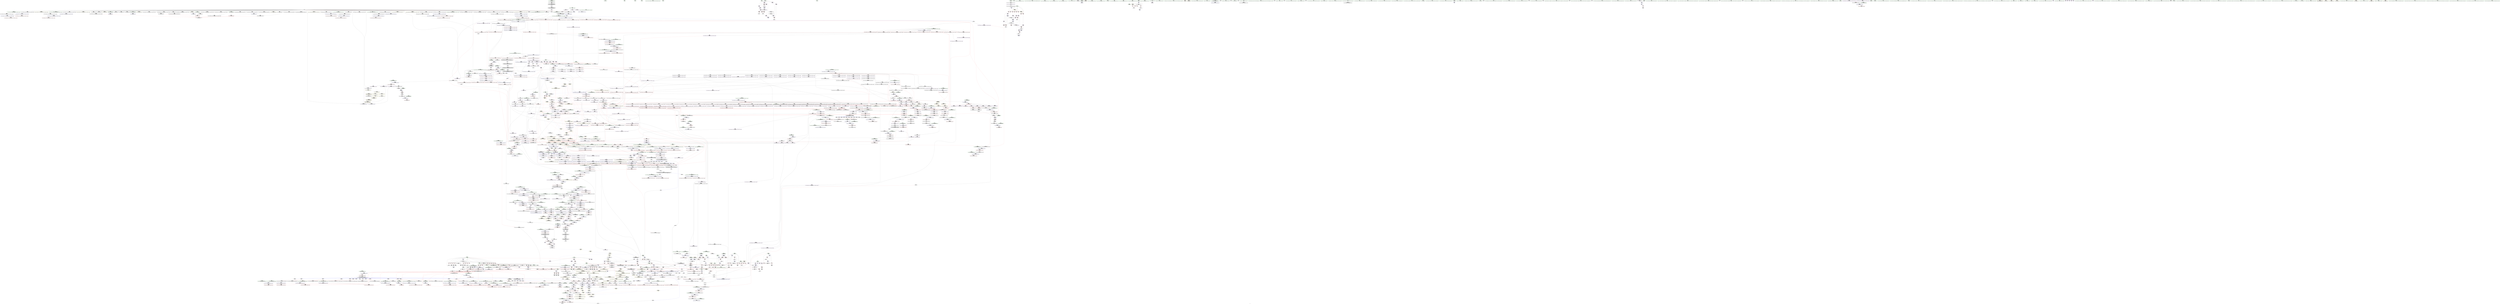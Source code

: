 digraph "SVFG" {
	label="SVFG";

	Node0x560782a70d30 [shape=record,color=grey,label="{NodeID: 0\nNullPtr|{|<s53>127}}"];
	Node0x560782a70d30 -> Node0x560782cb91a0[style=solid];
	Node0x560782a70d30 -> Node0x560782cb92a0[style=solid];
	Node0x560782a70d30 -> Node0x560782cb9370[style=solid];
	Node0x560782a70d30 -> Node0x560782cb9440[style=solid];
	Node0x560782a70d30 -> Node0x560782cb9510[style=solid];
	Node0x560782a70d30 -> Node0x560782cb95e0[style=solid];
	Node0x560782a70d30 -> Node0x560782cb96b0[style=solid];
	Node0x560782a70d30 -> Node0x560782cb9780[style=solid];
	Node0x560782a70d30 -> Node0x560782cb9850[style=solid];
	Node0x560782a70d30 -> Node0x560782cb9920[style=solid];
	Node0x560782a70d30 -> Node0x560782cb99f0[style=solid];
	Node0x560782a70d30 -> Node0x560782cb9ac0[style=solid];
	Node0x560782a70d30 -> Node0x560782cb9b90[style=solid];
	Node0x560782a70d30 -> Node0x560782cb9c60[style=solid];
	Node0x560782a70d30 -> Node0x560782cb9d30[style=solid];
	Node0x560782a70d30 -> Node0x560782cb9e00[style=solid];
	Node0x560782a70d30 -> Node0x560782cb9ed0[style=solid];
	Node0x560782a70d30 -> Node0x560782cb9fa0[style=solid];
	Node0x560782a70d30 -> Node0x560782cba070[style=solid];
	Node0x560782a70d30 -> Node0x560782cba140[style=solid];
	Node0x560782a70d30 -> Node0x560782cba210[style=solid];
	Node0x560782a70d30 -> Node0x560782cba2e0[style=solid];
	Node0x560782a70d30 -> Node0x560782cba3b0[style=solid];
	Node0x560782a70d30 -> Node0x560782cba480[style=solid];
	Node0x560782a70d30 -> Node0x560782cba550[style=solid];
	Node0x560782a70d30 -> Node0x560782cba620[style=solid];
	Node0x560782a70d30 -> Node0x560782cba6f0[style=solid];
	Node0x560782a70d30 -> Node0x560782cba7c0[style=solid];
	Node0x560782a70d30 -> Node0x560782cba890[style=solid];
	Node0x560782a70d30 -> Node0x560782cba960[style=solid];
	Node0x560782a70d30 -> Node0x560782cbaa30[style=solid];
	Node0x560782a70d30 -> Node0x560782cbab00[style=solid];
	Node0x560782a70d30 -> Node0x560782cbabd0[style=solid];
	Node0x560782a70d30 -> Node0x560782cbaca0[style=solid];
	Node0x560782a70d30 -> Node0x560782cbad70[style=solid];
	Node0x560782a70d30 -> Node0x560782cbae40[style=solid];
	Node0x560782a70d30 -> Node0x560782cbaf10[style=solid];
	Node0x560782a70d30 -> Node0x560782cbafe0[style=solid];
	Node0x560782a70d30 -> Node0x560782cbb0b0[style=solid];
	Node0x560782a70d30 -> Node0x560782cbb180[style=solid];
	Node0x560782a70d30 -> Node0x560782cbb250[style=solid];
	Node0x560782a70d30 -> Node0x560782cbb320[style=solid];
	Node0x560782a70d30 -> Node0x560782cbb3f0[style=solid];
	Node0x560782a70d30 -> Node0x560782cee220[style=solid];
	Node0x560782a70d30 -> Node0x560782cf1b30[style=solid];
	Node0x560782a70d30 -> Node0x560782cf1c00[style=solid];
	Node0x560782a70d30 -> Node0x560782cf1cd0[style=solid];
	Node0x560782a70d30 -> Node0x560782cf4090[style=solid];
	Node0x560782a70d30 -> Node0x560782cf9850[style=solid];
	Node0x560782a70d30 -> Node0x560782d24da0[style=solid];
	Node0x560782a70d30 -> Node0x560782d29360[style=solid];
	Node0x560782a70d30 -> Node0x560782d2a260[style=solid];
	Node0x560782a70d30 -> Node0x560782d2b460[style=solid];
	Node0x560782a70d30:s53 -> Node0x560782e50790[style=solid,color=red];
	Node0x560782cb38d0 [shape=record,color=black,label="{NodeID: 443\n1124\<--1130\n_ZNK9__gnu_cxx17__normal_iteratorIPSt4pairIiiESt6vectorIS2_SaIS2_EEE4baseEv_ret\<--_M_current\n_ZNK9__gnu_cxx17__normal_iteratorIPSt4pairIiiESt6vectorIS2_SaIS2_EEE4baseEv\n|{<s0>28|<s1>29|<s2>86|<s3>89|<s4>117|<s5>118|<s6>167|<s7>170}}"];
	Node0x560782cb38d0:s0 -> Node0x560782e4a160[style=solid,color=blue];
	Node0x560782cb38d0:s1 -> Node0x560782e4a2d0[style=solid,color=blue];
	Node0x560782cb38d0:s2 -> Node0x560782e495a0[style=solid,color=blue];
	Node0x560782cb38d0:s3 -> Node0x560782e49a50[style=solid,color=blue];
	Node0x560782cb38d0:s4 -> Node0x560782e4e250[style=solid,color=blue];
	Node0x560782cb38d0:s5 -> Node0x560782e4e390[style=solid,color=blue];
	Node0x560782cb38d0:s6 -> Node0x560782e50290[style=solid,color=blue];
	Node0x560782cb38d0:s7 -> Node0x560782e50650[style=solid,color=blue];
	Node0x560782d06e70 [shape=record,color=black,label="{NodeID: 3100\n1038 = PHI(970, 980, )\n0th arg _ZNSt12_Vector_baseISt4pairIiiESaIS1_EE12_Vector_implD2Ev }"];
	Node0x560782d06e70 -> Node0x560782cf2aa0[style=solid];
	Node0x560782d28a60 [shape=record,color=grey,label="{NodeID: 1993\n813 = cmp(808, 812, )\n}"];
	Node0x560782cc2b80 [shape=record,color=red,label="{NodeID: 886\n749\<--550\n\<--i79\nmain\n}"];
	Node0x560782cc2b80 -> Node0x560782cb2960[style=solid];
	Node0x560782cf8cf0 [shape=record,color=blue,label="{NodeID: 1329\n2026\<--2022\n__a.addr\<--__a\n_ZNSt16allocator_traitsISaISt4pairIiiEEE9constructIS1_JRiiEEEvRS2_PT_DpOT0_\n}"];
	Node0x560782cf8cf0 -> Node0x560782ceb410[style=dashed];
	Node0x560782cabf30 [shape=record,color=green,label="{NodeID: 222\n1591\<--1592\nretval\<--retval_field_insensitive\n_ZSt3maxImERKT_S2_S2_\n}"];
	Node0x560782cabf30 -> Node0x560782ce8830[style=solid];
	Node0x560782cabf30 -> Node0x560782cf6110[style=solid];
	Node0x560782cabf30 -> Node0x560782cf61e0[style=solid];
	Node0x560782ccf0b0 [shape=record,color=purple,label="{NodeID: 665\n1235\<--1233\n_M_start\<--\n_ZNSt6vectorISt4pairIiiESaIS1_EE17_M_realloc_insertIJRiS5_EEEvN9__gnu_cxx17__normal_iteratorIPS1_S3_EEDpOT_\n}"];
	Node0x560782ccf0b0 -> Node0x560782ce66e0[style=solid];
	Node0x560782d9db70 [shape=record,color=yellow,style=double,label="{NodeID: 2215\n91V_1 = ENCHI(MR_91V_0)\npts\{120001 280001 \}\nFun[_ZNKSt6vectorISt4pairIiiESaIS1_EE4sizeEv]}"];
	Node0x560782d9db70 -> Node0x560782cc0480[style=dashed];
	Node0x560782ced8a0 [shape=record,color=red,label="{NodeID: 1108\n2283\<--2282\n\<--call\n_ZNSt4pairIiiEC2IRiiLb1EEEOT_OT0_\n}"];
	Node0x560782ced8a0 -> Node0x560782cfa6f0[style=solid];
	Node0x560782ca3540 [shape=record,color=green,label="{NodeID: 1\n7\<--1\n__dso_handle\<--dummyObj\nGlob }"];
	Node0x560782cb39a0 [shape=record,color=black,label="{NodeID: 444\n1150\<--1149\n\<--\n_ZNSt16allocator_traitsISaISt4pairIiiEEE9constructIS1_JRiS5_EEEvRS2_PT_DpOT0_\n|{<s0>78}}"];
	Node0x560782cb39a0:s0 -> Node0x560782d09730[style=solid,color=red];
	Node0x560782d06fc0 [shape=record,color=black,label="{NodeID: 3101\n1994 = PHI(780, )\n0th arg _ZNSt6vectorISt4pairIiiESaIS1_EE15_M_erase_at_endEPS1_ }"];
	Node0x560782d06fc0 -> Node0x560782cf8a80[style=solid];
	Node0x560782d28be0 [shape=record,color=grey,label="{NodeID: 1994\n1603 = cmp(1600, 1602, )\n}"];
	Node0x560782cc2c50 [shape=record,color=red,label="{NodeID: 887\n756\<--550\n\<--i79\nmain\n}"];
	Node0x560782cc2c50 -> Node0x560782d26660[style=solid];
	Node0x560782cf8dc0 [shape=record,color=blue,label="{NodeID: 1330\n2028\<--2023\n__p.addr\<--__p\n_ZNSt16allocator_traitsISaISt4pairIiiEEE9constructIS1_JRiiEEEvRS2_PT_DpOT0_\n}"];
	Node0x560782cf8dc0 -> Node0x560782ceb4e0[style=dashed];
	Node0x560782cac000 [shape=record,color=green,label="{NodeID: 223\n1593\<--1594\n__a.addr\<--__a.addr_field_insensitive\n_ZSt3maxImERKT_S2_S2_\n}"];
	Node0x560782cac000 -> Node0x560782ce8900[style=solid];
	Node0x560782cac000 -> Node0x560782ce89d0[style=solid];
	Node0x560782cac000 -> Node0x560782cf5f70[style=solid];
	Node0x560782ccf180 [shape=record,color=purple,label="{NodeID: 666\n1247\<--1246\nincdec.ptr\<--\n_ZNSt6vectorISt4pairIiiESaIS1_EE17_M_realloc_insertIJRiS5_EEEvN9__gnu_cxx17__normal_iteratorIPS1_S3_EEDpOT_\n}"];
	Node0x560782ccf180 -> Node0x560782cf4230[style=solid];
	Node0x560782ced970 [shape=record,color=red,label="{NodeID: 1109\n2288\<--2287\n\<--call2\n_ZNSt4pairIiiEC2IRiiLb1EEEOT_OT0_\n}"];
	Node0x560782ced970 -> Node0x560782cfa7c0[style=solid];
	Node0x560782ca35d0 [shape=record,color=green,label="{NodeID: 2\n29\<--1\n.str\<--dummyObj\nGlob }"];
	Node0x560782cb3a70 [shape=record,color=black,label="{NodeID: 445\n1160\<--1165\n_ZSt7forwardIRiEOT_RNSt16remove_referenceIS1_E4typeE_ret\<--\n_ZSt7forwardIRiEOT_RNSt16remove_referenceIS1_E4typeE\n|{<s0>30|<s1>31|<s2>34|<s3>35|<s4>53|<s5>57|<s6>76|<s7>77|<s8>83|<s9>84|<s10>103|<s11>104|<s12>106|<s13>107|<s14>157|<s15>164|<s16>184|<s17>187}}"];
	Node0x560782cb3a70:s0 -> Node0x560782e4a410[style=solid,color=blue];
	Node0x560782cb3a70:s1 -> Node0x560782e4a550[style=solid,color=blue];
	Node0x560782cb3a70:s2 -> Node0x560782e4a7d0[style=solid,color=blue];
	Node0x560782cb3a70:s3 -> Node0x560782e4a910[style=solid,color=blue];
	Node0x560782cb3a70:s4 -> Node0x560782e4b490[style=solid,color=blue];
	Node0x560782cb3a70:s5 -> Node0x560782e4b850[style=solid,color=blue];
	Node0x560782cb3a70:s6 -> Node0x560782e4bba0[style=solid,color=blue];
	Node0x560782cb3a70:s7 -> Node0x560782e4cbd0[style=solid,color=blue];
	Node0x560782cb3a70:s8 -> Node0x560782e473a0[style=solid,color=blue];
	Node0x560782cb3a70:s9 -> Node0x560782e474e0[style=solid,color=blue];
	Node0x560782cb3a70:s10 -> Node0x560782e4d350[style=solid,color=blue];
	Node0x560782cb3a70:s11 -> Node0x560782e4d490[style=solid,color=blue];
	Node0x560782cb3a70:s12 -> Node0x560782e4d5d0[style=solid,color=blue];
	Node0x560782cb3a70:s13 -> Node0x560782e4d710[style=solid,color=blue];
	Node0x560782cb3a70:s14 -> Node0x560782e4f890[style=solid,color=blue];
	Node0x560782cb3a70:s15 -> Node0x560782e50010[style=solid,color=blue];
	Node0x560782cb3a70:s16 -> Node0x560782e4c310[style=solid,color=blue];
	Node0x560782cb3a70:s17 -> Node0x560782e4c590[style=solid,color=blue];
	Node0x560782d070d0 [shape=record,color=black,label="{NodeID: 3102\n1995 = PHI(784, )\n1st arg _ZNSt6vectorISt4pairIiiESaIS1_EE15_M_erase_at_endEPS1_ }"];
	Node0x560782d070d0 -> Node0x560782cf8b50[style=solid];
	Node0x560782d28d60 [shape=record,color=grey,label="{NodeID: 1995\n286 = cmp(285, 287, )\n}"];
	Node0x560782cc2d20 [shape=record,color=red,label="{NodeID: 888\n606\<--605\n\<--arrayidx14\nmain\n}"];
	Node0x560782cc2d20 -> Node0x560782d27fe0[style=solid];
	Node0x560782cf8e90 [shape=record,color=blue,label="{NodeID: 1331\n2030\<--2024\n__args.addr\<--__args\n_ZNSt16allocator_traitsISaISt4pairIiiEEE9constructIS1_JRiiEEEvRS2_PT_DpOT0_\n}"];
	Node0x560782cf8e90 -> Node0x560782ceb5b0[style=dashed];
	Node0x560782cac0d0 [shape=record,color=green,label="{NodeID: 224\n1595\<--1596\n__b.addr\<--__b.addr_field_insensitive\n_ZSt3maxImERKT_S2_S2_\n}"];
	Node0x560782cac0d0 -> Node0x560782ce8aa0[style=solid];
	Node0x560782cac0d0 -> Node0x560782ce8b70[style=solid];
	Node0x560782cac0d0 -> Node0x560782cf6040[style=solid];
	Node0x560782ccf250 [shape=record,color=purple,label="{NodeID: 667\n1252\<--1251\n_M_impl16\<--\n_ZNSt6vectorISt4pairIiiESaIS1_EE17_M_realloc_insertIJRiS5_EEEvN9__gnu_cxx17__normal_iteratorIPS1_S3_EEDpOT_\n}"];
	Node0x560782d9dd90 [shape=record,color=yellow,style=double,label="{NodeID: 2217\n2V_1 = ENCHI(MR_2V_0)\npts\{120000 120001 120002 280000 280001 280002 \}\nFun[_ZNSt12_Vector_baseISt4pairIiiESaIS1_EEC2Ev]|{<s0>60|<s1>60|<s2>60}}"];
	Node0x560782d9dd90:s0 -> Node0x560782cf1b30[style=dashed,color=red];
	Node0x560782d9dd90:s1 -> Node0x560782cf1c00[style=dashed,color=red];
	Node0x560782d9dd90:s2 -> Node0x560782cf1cd0[style=dashed,color=red];
	Node0x560782ceda40 [shape=record,color=red,label="{NodeID: 1110\n2302\<--2301\ndummyVal\<--offset_0\n_ZSt22__uninitialized_copy_aISt13move_iteratorIPSt4pairIiiEES3_S2_ET0_T_S6_S5_RSaIT1_E\n}"];
	Node0x560782ceda40 -> Node0x560782cf6c70[style=solid];
	Node0x560782ca3880 [shape=record,color=green,label="{NodeID: 3\n31\<--1\n.str.3\<--dummyObj\nGlob }"];
	Node0x560782cb3b40 [shape=record,color=black,label="{NodeID: 446\n1213\<--1199\n\<--this3\n_ZNSt6vectorISt4pairIiiESaIS1_EE17_M_realloc_insertIJRiS5_EEEvN9__gnu_cxx17__normal_iteratorIPS1_S3_EEDpOT_\n|{<s0>82}}"];
	Node0x560782cb3b40:s0 -> Node0x560782d07620[style=solid,color=red];
	Node0x560782d071e0 [shape=record,color=black,label="{NodeID: 3103\n1168 = PHI(398, )\n0th arg _ZNSt6vectorISt4pairIiiESaIS1_EE17_M_realloc_insertIJRiS5_EEEvN9__gnu_cxx17__normal_iteratorIPS1_S3_EEDpOT_ }"];
	Node0x560782d071e0 -> Node0x560782cf3a10[style=solid];
	Node0x560782d28ee0 [shape=record,color=grey,label="{NodeID: 1996\n372 = cmp(368, 371, )\n}"];
	Node0x560782d28ee0 -> Node0x560782cb08e0[style=solid];
	Node0x560782cc2df0 [shape=record,color=red,label="{NodeID: 889\n612\<--611\n\<--arrayidx16\nmain\n}"];
	Node0x560782cc2df0 -> Node0x560782d28460[style=solid];
	Node0x560782cf8f60 [shape=record,color=blue,label="{NodeID: 1332\n2032\<--2025\n__args.addr2\<--__args1\n_ZNSt16allocator_traitsISaISt4pairIiiEEE9constructIS1_JRiiEEEvRS2_PT_DpOT0_\n}"];
	Node0x560782cf8f60 -> Node0x560782ceb680[style=dashed];
	Node0x560782cac1a0 [shape=record,color=green,label="{NodeID: 225\n1615\<--1616\n__a.addr\<--__a.addr_field_insensitive\n_ZNSt16allocator_traitsISaISt4pairIiiEEE8max_sizeERKS2_\n}"];
	Node0x560782cac1a0 -> Node0x560782ce8de0[style=solid];
	Node0x560782cac1a0 -> Node0x560782cf62b0[style=solid];
	Node0x560782ccf320 [shape=record,color=purple,label="{NodeID: 668\n1253\<--1251\n_M_finish\<--\n_ZNSt6vectorISt4pairIiiESaIS1_EE17_M_realloc_insertIJRiS5_EEEvN9__gnu_cxx17__normal_iteratorIPS1_S3_EEDpOT_\n}"];
	Node0x560782ccf320 -> Node0x560782ce6950[style=solid];
	Node0x560782cedb10 [shape=record,color=red,label="{NodeID: 1111\n2305\<--2304\ndummyVal\<--offset_0\n_ZSt22__uninitialized_copy_aISt13move_iteratorIPSt4pairIiiEES3_S2_ET0_T_S6_S5_RSaIT1_E\n}"];
	Node0x560782cedb10 -> Node0x560782cf6d40[style=solid];
	Node0x560782ca3910 [shape=record,color=green,label="{NodeID: 4\n33\<--1\n.str.4\<--dummyObj\nGlob }"];
	Node0x560782cb3c10 [shape=record,color=black,label="{NodeID: 447\n1221\<--1199\n\<--this3\n_ZNSt6vectorISt4pairIiiESaIS1_EE17_M_realloc_insertIJRiS5_EEEvN9__gnu_cxx17__normal_iteratorIPS1_S3_EEDpOT_\n}"];
	Node0x560782cb3c10 -> Node0x560782ccef10[style=solid];
	Node0x560782d072f0 [shape=record,color=black,label="{NodeID: 3104\n1169 = PHI(440, )\n1st arg _ZNSt6vectorISt4pairIiiESaIS1_EE17_M_realloc_insertIJRiS5_EEEvN9__gnu_cxx17__normal_iteratorIPS1_S3_EEDpOT_ }"];
	Node0x560782d072f0 -> Node0x560782cf3940[style=solid];
	Node0x560782d29060 [shape=record,color=grey,label="{NodeID: 1997\n1673 = cmp(1671, 1672, )\n}"];
	Node0x560782cc2ec0 [shape=record,color=red,label="{NodeID: 890\n618\<--617\n\<--arrayidx19\nmain\n}"];
	Node0x560782cc2ec0 -> Node0x560782cb1e00[style=solid];
	Node0x560782cf9030 [shape=record,color=blue,label="{NodeID: 1333\n2051\<--2050\n__t.addr\<--__t\n_ZSt7forwardIiEOT_RNSt16remove_referenceIS0_E4typeE\n}"];
	Node0x560782cf9030 -> Node0x560782ceb750[style=dashed];
	Node0x560782cac270 [shape=record,color=green,label="{NodeID: 226\n1621\<--1622\n_ZNK9__gnu_cxx13new_allocatorISt4pairIiiEE8max_sizeEv\<--_ZNK9__gnu_cxx13new_allocatorISt4pairIiiEE8max_sizeEv_field_insensitive\n}"];
	Node0x560782ccf3f0 [shape=record,color=purple,label="{NodeID: 669\n1273\<--1272\n_M_impl20\<--\n_ZNSt6vectorISt4pairIiiESaIS1_EE17_M_realloc_insertIJRiS5_EEEvN9__gnu_cxx17__normal_iteratorIPS1_S3_EEDpOT_\n}"];
	Node0x560782ccf3f0 -> Node0x560782cc4e70[style=solid];
	Node0x560782cedbe0 [shape=record,color=red,label="{NodeID: 1112\n2308\<--2307\ndummyVal\<--offset_0\n_ZSt18uninitialized_copyISt13move_iteratorIPSt4pairIiiEES3_ET0_T_S6_S5_\n}"];
	Node0x560782cedbe0 -> Node0x560782cf7220[style=solid];
	Node0x560782ca39d0 [shape=record,color=green,label="{NodeID: 5\n35\<--1\n.str.5\<--dummyObj\nGlob }"];
	Node0x560782cb3ce0 [shape=record,color=black,label="{NodeID: 448\n1233\<--1199\n\<--this3\n_ZNSt6vectorISt4pairIiiESaIS1_EE17_M_realloc_insertIJRiS5_EEEvN9__gnu_cxx17__normal_iteratorIPS1_S3_EEDpOT_\n}"];
	Node0x560782cb3ce0 -> Node0x560782ccefe0[style=solid];
	Node0x560782cb3ce0 -> Node0x560782ccf0b0[style=solid];
	Node0x560782d07400 [shape=record,color=black,label="{NodeID: 3105\n1170 = PHI(436, )\n2nd arg _ZNSt6vectorISt4pairIiiESaIS1_EE17_M_realloc_insertIJRiS5_EEEvN9__gnu_cxx17__normal_iteratorIPS1_S3_EEDpOT_ }"];
	Node0x560782d07400 -> Node0x560782cf3ae0[style=solid];
	Node0x560782d291e0 [shape=record,color=grey,label="{NodeID: 1998\n297 = cmp(295, 296, )\n}"];
	Node0x560782cc2f90 [shape=record,color=red,label="{NodeID: 891\n628\<--627\n\<--arrayidx25\nmain\n}"];
	Node0x560782cc2f90 -> Node0x560782cb2070[style=solid];
	Node0x560782cf9100 [shape=record,color=blue,label="{NodeID: 1334\n2083\<--2058\ncoerce.dive\<--__position.coerce\n_ZNSt6vectorISt4pairIiiESaIS1_EE17_M_realloc_insertIJRiiEEEvN9__gnu_cxx17__normal_iteratorIPS1_S3_EEDpOT_\n|{|<s2>162}}"];
	Node0x560782cf9100 -> Node0x560782cecc70[style=dashed];
	Node0x560782cf9100 -> Node0x560782cecd40[style=dashed];
	Node0x560782cf9100:s2 -> Node0x560782da7080[style=dashed,color=red];
	Node0x560782cac370 [shape=record,color=green,label="{NodeID: 227\n1626\<--1627\nthis.addr\<--this.addr_field_insensitive\n_ZNKSt12_Vector_baseISt4pairIiiESaIS1_EE19_M_get_Tp_allocatorEv\n}"];
	Node0x560782cac370 -> Node0x560782ce8eb0[style=solid];
	Node0x560782cac370 -> Node0x560782cf6380[style=solid];
	Node0x560782ccf4c0 [shape=record,color=purple,label="{NodeID: 670\n1303\<--1302\n_M_impl28\<--\n_ZNSt6vectorISt4pairIiiESaIS1_EE17_M_realloc_insertIJRiS5_EEEvN9__gnu_cxx17__normal_iteratorIPS1_S3_EEDpOT_\n}"];
	Node0x560782cedcb0 [shape=record,color=red,label="{NodeID: 1113\n2311\<--2310\ndummyVal\<--offset_0\n_ZSt18uninitialized_copyISt13move_iteratorIPSt4pairIiiEES3_ET0_T_S6_S5_\n}"];
	Node0x560782cedcb0 -> Node0x560782cf72f0[style=solid];
	Node0x560782ca4270 [shape=record,color=green,label="{NodeID: 6\n37\<--1\n.str.6\<--dummyObj\nGlob }"];
	Node0x560782cb3db0 [shape=record,color=black,label="{NodeID: 449\n1240\<--1199\n\<--this3\n_ZNSt6vectorISt4pairIiiESaIS1_EE17_M_realloc_insertIJRiS5_EEEvN9__gnu_cxx17__normal_iteratorIPS1_S3_EEDpOT_\n|{<s0>87}}"];
	Node0x560782cb3db0:s0 -> Node0x560782e55a60[style=solid,color=red];
	Node0x560782d07510 [shape=record,color=black,label="{NodeID: 3106\n1171 = PHI(438, )\n3rd arg _ZNSt6vectorISt4pairIiiESaIS1_EE17_M_realloc_insertIJRiS5_EEEvN9__gnu_cxx17__normal_iteratorIPS1_S3_EEDpOT_ }"];
	Node0x560782d07510 -> Node0x560782cf3bb0[style=solid];
	Node0x560782d29360 [shape=record,color=grey,label="{NodeID: 1999\n2150 = cmp(2149, 3, )\n}"];
	Node0x560782cc3060 [shape=record,color=red,label="{NodeID: 892\n680\<--679\n\<--arrayidx52\nmain\n}"];
	Node0x560782cc3060 -> Node0x560782d2a0e0[style=solid];
	Node0x560782cf91d0 [shape=record,color=blue,label="{NodeID: 1335\n2063\<--2057\nthis.addr\<--this\n_ZNSt6vectorISt4pairIiiESaIS1_EE17_M_realloc_insertIJRiiEEEvN9__gnu_cxx17__normal_iteratorIPS1_S3_EEDpOT_\n}"];
	Node0x560782cf91d0 -> Node0x560782ceb820[style=dashed];
	Node0x560782cac440 [shape=record,color=green,label="{NodeID: 228\n1635\<--1636\nthis.addr\<--this.addr_field_insensitive\n_ZNK9__gnu_cxx13new_allocatorISt4pairIiiEE8max_sizeEv\n}"];
	Node0x560782cac440 -> Node0x560782ce8f80[style=solid];
	Node0x560782cac440 -> Node0x560782cf6450[style=solid];
	Node0x560782ccf590 [shape=record,color=purple,label="{NodeID: 671\n1304\<--1302\n_M_start29\<--\n_ZNSt6vectorISt4pairIiiESaIS1_EE17_M_realloc_insertIJRiS5_EEEvN9__gnu_cxx17__normal_iteratorIPS1_S3_EEDpOT_\n}"];
	Node0x560782ccf590 -> Node0x560782ce6a20[style=solid];
	Node0x560782cedd80 [shape=record,color=red,label="{NodeID: 1114\n2314\<--2313\ndummyVal\<--offset_0\n_ZSt10_ConstructISt4pairIiiEJS1_EEvPT_DpOT0_\n}"];
	Node0x560782cedd80 -> Node0x560782cf7e50[style=solid];
	Node0x560782ca4300 [shape=record,color=green,label="{NodeID: 7\n39\<--1\n.str.7\<--dummyObj\nGlob }"];
	Node0x560782cb3e80 [shape=record,color=black,label="{NodeID: 450\n1251\<--1199\n\<--this3\n_ZNSt6vectorISt4pairIiiESaIS1_EE17_M_realloc_insertIJRiS5_EEEvN9__gnu_cxx17__normal_iteratorIPS1_S3_EEDpOT_\n}"];
	Node0x560782cb3e80 -> Node0x560782ccf250[style=solid];
	Node0x560782cb3e80 -> Node0x560782ccf320[style=solid];
	Node0x560782d07620 [shape=record,color=black,label="{NodeID: 3107\n1490 = PHI(1213, 2097, )\n0th arg _ZNSt12_Vector_baseISt4pairIiiESaIS1_EE11_M_allocateEm }"];
	Node0x560782d07620 -> Node0x560782cf5680[style=solid];
	Node0x560782d294e0 [shape=record,color=grey,label="{NodeID: 2000\n724 = cmp(723, 287, )\n}"];
	Node0x560782cc3130 [shape=record,color=red,label="{NodeID: 893\n711\<--710\n\<--arrayidx66\nmain\n}"];
	Node0x560782cc3130 -> Node0x560782d26060[style=solid];
	Node0x560782cf92a0 [shape=record,color=blue,label="{NodeID: 1336\n2065\<--2059\n__args.addr\<--__args\n_ZNSt6vectorISt4pairIiiESaIS1_EE17_M_realloc_insertIJRiiEEEvN9__gnu_cxx17__normal_iteratorIPS1_S3_EEDpOT_\n}"];
	Node0x560782cf92a0 -> Node0x560782ceb8f0[style=dashed];
	Node0x560782cb4900 [shape=record,color=green,label="{NodeID: 229\n1644\<--1645\n__a.addr\<--__a.addr_field_insensitive\n_ZNSt16allocator_traitsISaISt4pairIiiEEE8allocateERS2_m\n}"];
	Node0x560782cb4900 -> Node0x560782ce9050[style=solid];
	Node0x560782cb4900 -> Node0x560782cf6520[style=solid];
	Node0x560782ccf660 [shape=record,color=purple,label="{NodeID: 672\n1307\<--1306\n_M_impl30\<--\n_ZNSt6vectorISt4pairIiiESaIS1_EE17_M_realloc_insertIJRiS5_EEEvN9__gnu_cxx17__normal_iteratorIPS1_S3_EEDpOT_\n}"];
	Node0x560782cede50 [shape=record,color=red,label="{NodeID: 1115\n2317\<--2316\ndummyVal\<--offset_1\n_ZSt10_ConstructISt4pairIiiEJS1_EEvPT_DpOT0_\n}"];
	Node0x560782cede50 -> Node0x560782cf7f20[style=solid];
	Node0x560782ca43c0 [shape=record,color=green,label="{NodeID: 8\n41\<--1\n.str.8\<--dummyObj\nGlob }"];
	Node0x560782cb3f50 [shape=record,color=black,label="{NodeID: 451\n1256\<--1199\n\<--this3\n_ZNSt6vectorISt4pairIiiESaIS1_EE17_M_realloc_insertIJRiS5_EEEvN9__gnu_cxx17__normal_iteratorIPS1_S3_EEDpOT_\n|{<s0>90}}"];
	Node0x560782cb3f50:s0 -> Node0x560782e55a60[style=solid,color=red];
	Node0x560782d07770 [shape=record,color=black,label="{NodeID: 3108\n1491 = PHI(1214, 2098, )\n1st arg _ZNSt12_Vector_baseISt4pairIiiESaIS1_EE11_M_allocateEm }"];
	Node0x560782d07770 -> Node0x560782cf5750[style=solid];
	Node0x560782d29660 [shape=record,color=grey,label="{NodeID: 2001\n82 = cmp(76, 81, )\n}"];
	Node0x560782cc3200 [shape=record,color=red,label="{NodeID: 894\n716\<--715\n\<--arrayidx68\nmain\n}"];
	Node0x560782cc3200 -> Node0x560782d26060[style=solid];
	Node0x560782cf9370 [shape=record,color=blue,label="{NodeID: 1337\n2067\<--2060\n__args.addr2\<--__args1\n_ZNSt6vectorISt4pairIiiESaIS1_EE17_M_realloc_insertIJRiiEEEvN9__gnu_cxx17__normal_iteratorIPS1_S3_EEDpOT_\n}"];
	Node0x560782cf9370 -> Node0x560782ceb9c0[style=dashed];
	Node0x560782cb49d0 [shape=record,color=green,label="{NodeID: 230\n1646\<--1647\n__n.addr\<--__n.addr_field_insensitive\n_ZNSt16allocator_traitsISaISt4pairIiiEEE8allocateERS2_m\n}"];
	Node0x560782cb49d0 -> Node0x560782ce9120[style=solid];
	Node0x560782cb49d0 -> Node0x560782cf65f0[style=solid];
	Node0x560782ccf730 [shape=record,color=purple,label="{NodeID: 673\n1308\<--1306\n_M_finish31\<--\n_ZNSt6vectorISt4pairIiiESaIS1_EE17_M_realloc_insertIJRiS5_EEEvN9__gnu_cxx17__normal_iteratorIPS1_S3_EEDpOT_\n}"];
	Node0x560782ccf730 -> Node0x560782ce6af0[style=solid];
	Node0x560782d9e360 [shape=record,color=yellow,style=double,label="{NodeID: 2223\n226V_1 = ENCHI(MR_226V_0)\npts\{22 25 188 190 537 539 543 545 \}\nFun[_ZN9__gnu_cxx13new_allocatorISt4pairIiiEE9constructIS2_JRiiEEEvPT_DpOT0_]|{<s0>186|<s1>186}}"];
	Node0x560782d9e360:s0 -> Node0x560782da9750[style=dashed,color=red];
	Node0x560782d9e360:s1 -> Node0x560782da9830[style=dashed,color=red];
	Node0x560782cedf20 [shape=record,color=blue,label="{NodeID: 1116\n16\<--17\nans\<--\nGlob }"];
	Node0x560782cedf20 -> Node0x560782da04d0[style=dashed];
	Node0x560782ca4480 [shape=record,color=green,label="{NodeID: 9\n44\<--1\n\<--dummyObj\nCan only get source location for instruction, argument, global var or function.}"];
	Node0x560782cb4020 [shape=record,color=black,label="{NodeID: 452\n1272\<--1199\n\<--this3\n_ZNSt6vectorISt4pairIiiESaIS1_EE17_M_realloc_insertIJRiS5_EEEvN9__gnu_cxx17__normal_iteratorIPS1_S3_EEDpOT_\n}"];
	Node0x560782cb4020 -> Node0x560782ccf3f0[style=solid];
	Node0x560782d078c0 [shape=record,color=black,label="{NodeID: 3109\n511 = PHI(181, )\n0th arg _ZN9__gnu_cxx17__normal_iteratorIPSt4pairIiiESt6vectorIS2_SaIS2_EEEppEv }"];
	Node0x560782d078c0 -> Node0x560782cefdf0[style=solid];
	Node0x560782d297e0 [shape=record,color=grey,label="{NodeID: 2002\n746 = cmp(744, 745, )\n}"];
	Node0x560782cc32d0 [shape=record,color=red,label="{NodeID: 895\n723\<--722\n\<--arrayidx70\nmain\n}"];
	Node0x560782cc32d0 -> Node0x560782d294e0[style=solid];
	Node0x560782cf9440 [shape=record,color=blue,label="{NodeID: 1338\n2069\<--2090\n__len\<--call\n_ZNSt6vectorISt4pairIiiESaIS1_EE17_M_realloc_insertIJRiiEEEvN9__gnu_cxx17__normal_iteratorIPS1_S3_EEDpOT_\n}"];
	Node0x560782cf9440 -> Node0x560782ceba90[style=dashed];
	Node0x560782cf9440 -> Node0x560782cebb60[style=dashed];
	Node0x560782cf9440 -> Node0x560782cebc30[style=dashed];
	Node0x560782cb4aa0 [shape=record,color=green,label="{NodeID: 231\n1654\<--1655\n_ZN9__gnu_cxx13new_allocatorISt4pairIiiEE8allocateEmPKv\<--_ZN9__gnu_cxx13new_allocatorISt4pairIiiEE8allocateEmPKv_field_insensitive\n}"];
	Node0x560782dcb400 [shape=record,color=yellow,style=double,label="{NodeID: 2888\n2V_2 = CSCHI(MR_2V_1)\npts\{120000 120001 120002 280000 280001 280002 \}\nCS[]|{<s0>5}}"];
	Node0x560782dcb400:s0 -> Node0x560782dc7c50[style=dashed,color=blue];
	Node0x560782ccf800 [shape=record,color=purple,label="{NodeID: 674\n1315\<--1314\n_M_impl33\<--\n_ZNSt6vectorISt4pairIiiESaIS1_EE17_M_realloc_insertIJRiS5_EEEvN9__gnu_cxx17__normal_iteratorIPS1_S3_EEDpOT_\n}"];
	Node0x560782d9e4a0 [shape=record,color=yellow,style=double,label="{NodeID: 2224\n42V_1 = ENCHI(MR_42V_0)\npts\{1682 \}\nFun[_ZN9__gnu_cxx13new_allocatorISt4pairIiiEE9constructIS2_JRiiEEEvPT_DpOT0_]|{<s0>186}}"];
	Node0x560782d9e4a0:s0 -> Node0x560782cfa6f0[style=dashed,color=red];
	Node0x560782cee020 [shape=record,color=blue,label="{NodeID: 1117\n2297\<--44\nllvm.global_ctors_0\<--\nGlob }"];
	Node0x560782ca45d0 [shape=record,color=green,label="{NodeID: 10\n231\<--1\n\<--dummyObj\nCan only get source location for instruction, argument, global var or function.|{<s0>48}}"];
	Node0x560782ca45d0:s0 -> Node0x560782d07b20[style=solid,color=red];
	Node0x560782cb40f0 [shape=record,color=black,label="{NodeID: 453\n1290\<--1199\n\<--this3\n_ZNSt6vectorISt4pairIiiESaIS1_EE17_M_realloc_insertIJRiS5_EEEvN9__gnu_cxx17__normal_iteratorIPS1_S3_EEDpOT_\n|{<s0>95}}"];
	Node0x560782cb40f0:s0 -> Node0x560782e55a60[style=solid,color=red];
	Node0x560782d079d0 [shape=record,color=black,label="{NodeID: 3110\n173 = PHI(254, 691, )\n0th arg _Z3dfsii }"];
	Node0x560782d079d0 -> Node0x560782cee730[style=solid];
	Node0x560782d29960 [shape=record,color=grey,label="{NodeID: 2003\n407 = cmp(402, 406, )\n}"];
	Node0x560782cc33a0 [shape=record,color=red,label="{NodeID: 896\n752\<--751\n\<--arrayidx84\nmain\n}"];
	Node0x560782cf9510 [shape=record,color=blue,label="{NodeID: 1339\n2093\<--2092\ncoerce.dive5\<--call4\n_ZNSt6vectorISt4pairIiiESaIS1_EE17_M_realloc_insertIJRiiEEEvN9__gnu_cxx17__normal_iteratorIPS1_S3_EEDpOT_\n|{|<s2>162}}"];
	Node0x560782cf9510 -> Node0x560782cecc70[style=dashed];
	Node0x560782cf9510 -> Node0x560782cecd40[style=dashed];
	Node0x560782cf9510:s2 -> Node0x560782da7080[style=dashed,color=red];
	Node0x560782cb4ba0 [shape=record,color=green,label="{NodeID: 232\n1661\<--1662\nthis.addr\<--this.addr_field_insensitive\n_ZN9__gnu_cxx13new_allocatorISt4pairIiiEE8allocateEmPKv\n}"];
	Node0x560782cb4ba0 -> Node0x560782ce91f0[style=solid];
	Node0x560782cb4ba0 -> Node0x560782cf66c0[style=solid];
	Node0x560782dcb590 [shape=record,color=yellow,style=double,label="{NodeID: 2889\n42V_2 = CSCHI(MR_42V_1)\npts\{1682 \}\nCS[]|{<s0>32|<s1>85}}"];
	Node0x560782dcb590:s0 -> Node0x560782d83a10[style=dashed,color=blue];
	Node0x560782dcb590:s1 -> Node0x560782dc8cb0[style=dashed,color=blue];
	Node0x560782ccf8d0 [shape=record,color=purple,label="{NodeID: 675\n1316\<--1314\n_M_start34\<--\n_ZNSt6vectorISt4pairIiiESaIS1_EE17_M_realloc_insertIJRiS5_EEEvN9__gnu_cxx17__normal_iteratorIPS1_S3_EEDpOT_\n}"];
	Node0x560782ccf8d0 -> Node0x560782ce6bc0[style=solid];
	Node0x560782cee120 [shape=record,color=blue,label="{NodeID: 1118\n2298\<--45\nllvm.global_ctors_1\<--_GLOBAL__sub_I_Gennady.Korotkevich_1_0.cpp\nGlob }"];
	Node0x560782ca4660 [shape=record,color=green,label="{NodeID: 11\n246\<--1\n\<--dummyObj\nCan only get source location for instruction, argument, global var or function.}"];
	Node0x560782cb41c0 [shape=record,color=black,label="{NodeID: 454\n1294\<--1199\n\<--this3\n_ZNSt6vectorISt4pairIiiESaIS1_EE17_M_realloc_insertIJRiS5_EEEvN9__gnu_cxx17__normal_iteratorIPS1_S3_EEDpOT_\n|{<s0>97}}"];
	Node0x560782cb41c0:s0 -> Node0x560782d05350[style=solid,color=red];
	Node0x560782d07b20 [shape=record,color=black,label="{NodeID: 3111\n174 = PHI(255, 231, )\n1st arg _Z3dfsii }"];
	Node0x560782d07b20 -> Node0x560782cee800[style=solid];
	Node0x560782d29ae0 [shape=record,color=grey,label="{NodeID: 2004\n239 = cmp(238, 231, )\n}"];
	Node0x560782cc3470 [shape=record,color=red,label="{NodeID: 897\n780\<--777\nthis1\<--this.addr\n_ZNSt6vectorISt4pairIiiESaIS1_EE5clearEv\n|{|<s1>52}}"];
	Node0x560782cc3470 -> Node0x560782cb2a30[style=solid];
	Node0x560782cc3470:s1 -> Node0x560782d06fc0[style=solid,color=red];
	Node0x560782cf95e0 [shape=record,color=blue,label="{NodeID: 1340\n2071\<--2095\n__elems_before\<--call6\n_ZNSt6vectorISt4pairIiiESaIS1_EE17_M_realloc_insertIJRiiEEEvN9__gnu_cxx17__normal_iteratorIPS1_S3_EEDpOT_\n}"];
	Node0x560782cf95e0 -> Node0x560782cebd00[style=dashed];
	Node0x560782cf95e0 -> Node0x560782cebdd0[style=dashed];
	Node0x560782cb4c70 [shape=record,color=green,label="{NodeID: 233\n1663\<--1664\n__n.addr\<--__n.addr_field_insensitive\n_ZN9__gnu_cxx13new_allocatorISt4pairIiiEE8allocateEmPKv\n}"];
	Node0x560782cb4c70 -> Node0x560782ce92c0[style=solid];
	Node0x560782cb4c70 -> Node0x560782ce9390[style=solid];
	Node0x560782cb4c70 -> Node0x560782cf6790[style=solid];
	Node0x560782dcb6f0 [shape=record,color=yellow,style=double,label="{NodeID: 2890\n42V_2 = CSCHI(MR_42V_1)\npts\{1682 \}\nCS[]|{<s0>78}}"];
	Node0x560782dcb6f0:s0 -> Node0x560782dcb590[style=dashed,color=blue];
	Node0x560782ccf9a0 [shape=record,color=purple,label="{NodeID: 676\n1319\<--1318\n_M_impl35\<--\n_ZNSt6vectorISt4pairIiiESaIS1_EE17_M_realloc_insertIJRiS5_EEEvN9__gnu_cxx17__normal_iteratorIPS1_S3_EEDpOT_\n}"];
	Node0x560782cee220 [shape=record,color=blue, style = dotted,label="{NodeID: 1119\n2299\<--3\nllvm.global_ctors_2\<--dummyVal\nGlob }"];
	Node0x560782ca4760 [shape=record,color=green,label="{NodeID: 12\n287\<--1\n\<--dummyObj\nCan only get source location for instruction, argument, global var or function.}"];
	Node0x560782cb4290 [shape=record,color=black,label="{NodeID: 455\n1302\<--1199\n\<--this3\n_ZNSt6vectorISt4pairIiiESaIS1_EE17_M_realloc_insertIJRiS5_EEEvN9__gnu_cxx17__normal_iteratorIPS1_S3_EEDpOT_\n}"];
	Node0x560782cb4290 -> Node0x560782ccf4c0[style=solid];
	Node0x560782cb4290 -> Node0x560782ccf590[style=solid];
	Node0x560782d07c70 [shape=record,color=black,label="{NodeID: 3112\n870 = PHI(100, 160, 470, 983, 1355, 1864, 2018, 2231, )\n0th arg __clang_call_terminate }"];
	Node0x560782d29c60 [shape=record,color=grey,label="{NodeID: 2005\n704 = cmp(702, 703, )\n}"];
	Node0x560782cc3540 [shape=record,color=red,label="{NodeID: 898\n784\<--783\n\<--_M_start\n_ZNSt6vectorISt4pairIiiESaIS1_EE5clearEv\n|{<s0>52}}"];
	Node0x560782cc3540:s0 -> Node0x560782d070d0[style=solid,color=red];
	Node0x560782cf96b0 [shape=record,color=blue,label="{NodeID: 1341\n2075\<--2099\n__new_start\<--call7\n_ZNSt6vectorISt4pairIiiESaIS1_EE17_M_realloc_insertIJRiiEEEvN9__gnu_cxx17__normal_iteratorIPS1_S3_EEDpOT_\n}"];
	Node0x560782cf96b0 -> Node0x560782cebea0[style=dashed];
	Node0x560782cf96b0 -> Node0x560782cebf70[style=dashed];
	Node0x560782cf96b0 -> Node0x560782cec040[style=dashed];
	Node0x560782cf96b0 -> Node0x560782cec110[style=dashed];
	Node0x560782cf96b0 -> Node0x560782cec1e0[style=dashed];
	Node0x560782cf96b0 -> Node0x560782cec2b0[style=dashed];
	Node0x560782cf96b0 -> Node0x560782cec380[style=dashed];
	Node0x560782cf96b0 -> Node0x560782cec450[style=dashed];
	Node0x560782cb4d40 [shape=record,color=green,label="{NodeID: 234\n1665\<--1666\n.addr\<--.addr_field_insensitive\n_ZN9__gnu_cxx13new_allocatorISt4pairIiiEE8allocateEmPKv\n}"];
	Node0x560782cb4d40 -> Node0x560782cf6860[style=solid];
	Node0x560782dcb850 [shape=record,color=yellow,style=double,label="{NodeID: 2891\n42V_2 = CSCHI(MR_42V_1)\npts\{1682 \}\nCS[]|{<s0>88|<s1>91|<s2>169|<s3>172}}"];
	Node0x560782dcb850:s0 -> Node0x560782dc8e10[style=dashed,color=blue];
	Node0x560782dcb850:s1 -> Node0x560782dc8f70[style=dashed,color=blue];
	Node0x560782dcb850:s2 -> Node0x560782dcc350[style=dashed,color=blue];
	Node0x560782dcb850:s3 -> Node0x560782dcc4b0[style=dashed,color=blue];
	Node0x560782ccfa70 [shape=record,color=purple,label="{NodeID: 677\n1320\<--1318\n_M_end_of_storage\<--\n_ZNSt6vectorISt4pairIiiESaIS1_EE17_M_realloc_insertIJRiS5_EEEvN9__gnu_cxx17__normal_iteratorIPS1_S3_EEDpOT_\n}"];
	Node0x560782ccfa70 -> Node0x560782ce6c90[style=solid];
	Node0x560782cee320 [shape=record,color=blue,label="{NodeID: 1120\n90\<--89\nthis.addr\<--this\n_ZNSt6vectorISt4pairIiiESaIS1_EEC2Ev\n}"];
	Node0x560782cee320 -> Node0x560782cbd490[style=dashed];
	Node0x560782ca4860 [shape=record,color=green,label="{NodeID: 13\n491\<--1\n\<--dummyObj\nCan only get source location for instruction, argument, global var or function.}"];
	Node0x560782cb4360 [shape=record,color=black,label="{NodeID: 456\n1306\<--1199\n\<--this3\n_ZNSt6vectorISt4pairIiiESaIS1_EE17_M_realloc_insertIJRiS5_EEEvN9__gnu_cxx17__normal_iteratorIPS1_S3_EEDpOT_\n}"];
	Node0x560782cb4360 -> Node0x560782ccf660[style=solid];
	Node0x560782cb4360 -> Node0x560782ccf730[style=solid];
	Node0x560782d07f70 [shape=record,color=black,label="{NodeID: 3113\n910 = PHI(904, )\n0th arg _ZN9__gnu_cxx13new_allocatorISt4pairIiiEEC2Ev }"];
	Node0x560782d07f70 -> Node0x560782cf1e70[style=solid];
	Node0x560782d29de0 [shape=record,color=grey,label="{NodeID: 2006\n660 = cmp(658, 659, )\n}"];
	Node0x560782cc3610 [shape=record,color=red,label="{NodeID: 899\n804\<--793\nthis3\<--this.addr\n_ZNSt6vectorISt4pairIiiESaIS1_EE12emplace_backIJRiiEEEvDpOT_\n|{|<s5>56|<s6>59}}"];
	Node0x560782cc3610 -> Node0x560782cb2b00[style=solid];
	Node0x560782cc3610 -> Node0x560782cb2bd0[style=solid];
	Node0x560782cc3610 -> Node0x560782cb2ca0[style=solid];
	Node0x560782cc3610 -> Node0x560782cb2d70[style=solid];
	Node0x560782cc3610 -> Node0x560782cb2e40[style=solid];
	Node0x560782cc3610:s5 -> Node0x560782d0a0c0[style=solid,color=red];
	Node0x560782cc3610:s6 -> Node0x560782e54960[style=solid,color=red];
	Node0x560782cf9780 [shape=record,color=blue,label="{NodeID: 1342\n2077\<--2101\n__new_finish\<--\n_ZNSt6vectorISt4pairIiiESaIS1_EE17_M_realloc_insertIJRiiEEEvN9__gnu_cxx17__normal_iteratorIPS1_S3_EEDpOT_\n}"];
	Node0x560782cf9780 -> Node0x560782cec6c0[style=dashed];
	Node0x560782cf9780 -> Node0x560782cec790[style=dashed];
	Node0x560782cf9780 -> Node0x560782cf9850[style=dashed];
	Node0x560782cb4e10 [shape=record,color=green,label="{NodeID: 235\n1676\<--1677\n_ZSt17__throw_bad_allocv\<--_ZSt17__throw_bad_allocv_field_insensitive\n}"];
	Node0x560782dcb9b0 [shape=record,color=yellow,style=double,label="{NodeID: 2892\n42V_2 = CSCHI(MR_42V_1)\npts\{1682 \}\nCS[]|{<s0>122}}"];
	Node0x560782dcb9b0:s0 -> Node0x560782dcb850[style=dashed,color=blue];
	Node0x560782ccfb40 [shape=record,color=purple,label="{NodeID: 678\n1323\<--1322\n_M_impl36\<--\n_ZNSt6vectorISt4pairIiiESaIS1_EE17_M_realloc_insertIJRiS5_EEEvN9__gnu_cxx17__normal_iteratorIPS1_S3_EEDpOT_\n}"];
	Node0x560782cee3f0 [shape=record,color=blue,label="{NodeID: 1121\n107\<--106\n.addr\<--\n__cxx_global_array_dtor\n}"];
	Node0x560782ca4960 [shape=record,color=green,label="{NodeID: 14\n699\<--1\n\<--dummyObj\nCan only get source location for instruction, argument, global var or function.}"];
	Node0x560782cb4430 [shape=record,color=black,label="{NodeID: 457\n1310\<--1199\n\<--this3\n_ZNSt6vectorISt4pairIiiESaIS1_EE17_M_realloc_insertIJRiS5_EEEvN9__gnu_cxx17__normal_iteratorIPS1_S3_EEDpOT_\n|{<s0>99}}"];
	Node0x560782cb4430:s0 -> Node0x560782e55a60[style=solid,color=red];
	Node0x560782d08080 [shape=record,color=black,label="{NodeID: 3114\n987 = PHI(929, 1841, )\n0th arg _ZSt8_DestroyIPSt4pairIiiEEvT_S3_ }"];
	Node0x560782d08080 -> Node0x560782cf24f0[style=solid];
	Node0x560782d29f60 [shape=record,color=grey,label="{NodeID: 2007\n675 = cmp(673, 674, )\n}"];
	Node0x560782cc36e0 [shape=record,color=red,label="{NodeID: 900\n822\<--795\n\<--__args.addr\n_ZNSt6vectorISt4pairIiiESaIS1_EE12emplace_backIJRiiEEEvDpOT_\n|{<s0>53}}"];
	Node0x560782cc36e0:s0 -> Node0x560782d047a0[style=solid,color=red];
	Node0x560782cf9850 [shape=record,color=blue, style = dotted,label="{NodeID: 1343\n2077\<--3\n__new_finish\<--dummyVal\n_ZNSt6vectorISt4pairIiiESaIS1_EE17_M_realloc_insertIJRiiEEEvN9__gnu_cxx17__normal_iteratorIPS1_S3_EEDpOT_\n}"];
	Node0x560782cf9850 -> Node0x560782cec6c0[style=dashed];
	Node0x560782cf9850 -> Node0x560782cec790[style=dashed];
	Node0x560782cf9850 -> Node0x560782cf9920[style=dashed];
	Node0x560782cb4f10 [shape=record,color=green,label="{NodeID: 236\n1681\<--1682\ncall2\<--call2_field_insensitive\n_ZN9__gnu_cxx13new_allocatorISt4pairIiiEE8allocateEmPKv\n}"];
	Node0x560782cb4f10 -> Node0x560782cc61f0[style=solid];
	Node0x560782dcbb10 [shape=record,color=yellow,style=double,label="{NodeID: 2893\n318V_2 = CSCHI(MR_318V_1)\npts\{17340000 \}\nCS[]}"];
	Node0x560782dcbb10 -> Node0x560782ce97a0[style=dashed];
	Node0x560782ccfc10 [shape=record,color=purple,label="{NodeID: 679\n1324\<--1322\n_M_start37\<--\n_ZNSt6vectorISt4pairIiiESaIS1_EE17_M_realloc_insertIJRiS5_EEEvN9__gnu_cxx17__normal_iteratorIPS1_S3_EEDpOT_\n}"];
	Node0x560782ccfc10 -> Node0x560782ce6d60[style=solid];
	Node0x560782cee4c0 [shape=record,color=blue,label="{NodeID: 1122\n124\<--123\nthis.addr\<--this\n_ZNSt6vectorISt4pairIiiESaIS1_EED2Ev\n}"];
	Node0x560782cee4c0 -> Node0x560782cbd560[style=dashed];
	Node0x560782ca4a60 [shape=record,color=green,label="{NodeID: 15\n727\<--1\n\<--dummyObj\nCan only get source location for instruction, argument, global var or function.}"];
	Node0x560782cb4500 [shape=record,color=black,label="{NodeID: 458\n1313\<--1199\n\<--this3\n_ZNSt6vectorISt4pairIiiESaIS1_EE17_M_realloc_insertIJRiS5_EEEvN9__gnu_cxx17__normal_iteratorIPS1_S3_EEDpOT_\n|{<s0>101}}"];
	Node0x560782cb4500:s0 -> Node0x560782d05350[style=solid,color=red];
	Node0x560782d081d0 [shape=record,color=black,label="{NodeID: 3115\n988 = PHI(930, 1842, )\n1st arg _ZSt8_DestroyIPSt4pairIiiEEvT_S3_ }"];
	Node0x560782d081d0 -> Node0x560782cf25c0[style=solid];
	Node0x560782d2a0e0 [shape=record,color=grey,label="{NodeID: 2008\n681 = cmp(680, 231, )\n}"];
	Node0x560782cc37b0 [shape=record,color=red,label="{NodeID: 901\n841\<--795\n\<--__args.addr\n_ZNSt6vectorISt4pairIiiESaIS1_EE12emplace_backIJRiiEEEvDpOT_\n|{<s0>57}}"];
	Node0x560782cc37b0:s0 -> Node0x560782d047a0[style=solid,color=red];
	Node0x560782cf9920 [shape=record,color=blue,label="{NodeID: 1344\n2077\<--2124\n__new_finish\<--call14\n_ZNSt6vectorISt4pairIiiESaIS1_EE17_M_realloc_insertIJRiiEEEvN9__gnu_cxx17__normal_iteratorIPS1_S3_EEDpOT_\n}"];
	Node0x560782cf9920 -> Node0x560782cec520[style=dashed];
	Node0x560782cf9920 -> Node0x560782cf99f0[style=dashed];
	Node0x560782cb4fe0 [shape=record,color=green,label="{NodeID: 237\n1683\<--1684\n_Znwm\<--_Znwm_field_insensitive\n}"];
	Node0x560782dcbc70 [shape=record,color=yellow,style=double,label="{NodeID: 2894\n42V_2 = CSCHI(MR_42V_1)\npts\{1682 \}\nCS[]|{<s0>133}}"];
	Node0x560782dcbc70:s0 -> Node0x560782dcb9b0[style=dashed,color=blue];
	Node0x560782ccfce0 [shape=record,color=purple,label="{NodeID: 680\n1333\<--1332\n_M_impl38\<--\n_ZNSt6vectorISt4pairIiiESaIS1_EE17_M_realloc_insertIJRiS5_EEEvN9__gnu_cxx17__normal_iteratorIPS1_S3_EEDpOT_\n}"];
	Node0x560782cee590 [shape=record,color=blue,label="{NodeID: 1123\n126\<--153\nexn.slot\<--\n_ZNSt6vectorISt4pairIiiESaIS1_EED2Ev\n}"];
	Node0x560782cee590 -> Node0x560782cbd630[style=dashed];
	Node0x560782ca4b60 [shape=record,color=green,label="{NodeID: 16\n1202\<--1\n\<--dummyObj\nCan only get source location for instruction, argument, global var or function.|{<s0>79|<s1>160}}"];
	Node0x560782ca4b60:s0 -> Node0x560782e50ae0[style=solid,color=red];
	Node0x560782ca4b60:s1 -> Node0x560782e50ae0[style=solid,color=red];
	Node0x560782cb45d0 [shape=record,color=black,label="{NodeID: 459\n1314\<--1199\n\<--this3\n_ZNSt6vectorISt4pairIiiESaIS1_EE17_M_realloc_insertIJRiS5_EEEvN9__gnu_cxx17__normal_iteratorIPS1_S3_EEDpOT_\n}"];
	Node0x560782cb45d0 -> Node0x560782ccf800[style=solid];
	Node0x560782cb45d0 -> Node0x560782ccf8d0[style=solid];
	Node0x560782d08320 [shape=record,color=black,label="{NodeID: 3116\n89 = PHI(75, 26, )\n0th arg _ZNSt6vectorISt4pairIiiESaIS1_EEC2Ev }"];
	Node0x560782d08320 -> Node0x560782cee320[style=solid];
	Node0x560782d2a260 [shape=record,color=grey,label="{NodeID: 2009\n1026 = cmp(1025, 3, )\n}"];
	Node0x560782cc3880 [shape=record,color=red,label="{NodeID: 902\n824\<--797\n\<--__args.addr2\n_ZNSt6vectorISt4pairIiiESaIS1_EE12emplace_backIJRiiEEEvDpOT_\n|{<s0>54}}"];
	Node0x560782cc3880:s0 -> Node0x560782e54140[style=solid,color=red];
	Node0x560782cf99f0 [shape=record,color=blue,label="{NodeID: 1345\n2077\<--2127\n__new_finish\<--incdec.ptr\n_ZNSt6vectorISt4pairIiiESaIS1_EE17_M_realloc_insertIJRiiEEEvN9__gnu_cxx17__normal_iteratorIPS1_S3_EEDpOT_\n}"];
	Node0x560782cf99f0 -> Node0x560782cec5f0[style=dashed];
	Node0x560782cf99f0 -> Node0x560782cec6c0[style=dashed];
	Node0x560782cf99f0 -> Node0x560782cec790[style=dashed];
	Node0x560782cf99f0 -> Node0x560782cf9ac0[style=dashed];
	Node0x560782cb50e0 [shape=record,color=green,label="{NodeID: 238\n1695\<--1696\n__first\<--__first_field_insensitive\n_ZSt22__uninitialized_copy_aISt13move_iteratorIPSt4pairIiiEES3_S2_ET0_T_S6_S5_RSaIT1_E\n}"];
	Node0x560782cb50e0 -> Node0x560782cc6390[style=solid];
	Node0x560782cb50e0 -> Node0x560782cd0840[style=solid];
	Node0x560782ccfdb0 [shape=record,color=purple,label="{NodeID: 681\n1334\<--1332\n_M_start39\<--\n_ZNSt6vectorISt4pairIiiESaIS1_EE17_M_realloc_insertIJRiS5_EEEvN9__gnu_cxx17__normal_iteratorIPS1_S3_EEDpOT_\n}"];
	Node0x560782ccfdb0 -> Node0x560782cf4710[style=solid];
	Node0x560782cee660 [shape=record,color=blue,label="{NodeID: 1124\n128\<--155\nehselector.slot\<--\n_ZNSt6vectorISt4pairIiiESaIS1_EED2Ev\n}"];
	Node0x560782ca4c60 [shape=record,color=green,label="{NodeID: 17\n1501\<--1\n\<--dummyObj\nCan only get source location for instruction, argument, global var or function.}"];
	Node0x560782cb46a0 [shape=record,color=black,label="{NodeID: 460\n1318\<--1199\n\<--this3\n_ZNSt6vectorISt4pairIiiESaIS1_EE17_M_realloc_insertIJRiS5_EEEvN9__gnu_cxx17__normal_iteratorIPS1_S3_EEDpOT_\n}"];
	Node0x560782cb46a0 -> Node0x560782ccf9a0[style=solid];
	Node0x560782cb46a0 -> Node0x560782ccfa70[style=solid];
	Node0x560782d08470 [shape=record,color=black,label="{NodeID: 3117\n1589 = PHI(1427, )\n0th arg _ZSt3maxImERKT_S2_S2_ }"];
	Node0x560782d08470 -> Node0x560782cf5f70[style=solid];
	Node0x560782d2a3e0 [shape=record,color=grey,label="{NodeID: 2010\n119 = cmp(114, 118, )\n}"];
	Node0x560782cc3950 [shape=record,color=red,label="{NodeID: 903\n843\<--797\n\<--__args.addr2\n_ZNSt6vectorISt4pairIiiESaIS1_EE12emplace_backIJRiiEEEvDpOT_\n|{<s0>58}}"];
	Node0x560782cc3950:s0 -> Node0x560782e54140[style=solid,color=red];
	Node0x560782cf9ac0 [shape=record,color=blue,label="{NodeID: 1346\n2077\<--2138\n__new_finish\<--call19\n_ZNSt6vectorISt4pairIiiESaIS1_EE17_M_realloc_insertIJRiiEEEvN9__gnu_cxx17__normal_iteratorIPS1_S3_EEDpOT_\n}"];
	Node0x560782cf9ac0 -> Node0x560782cec860[style=dashed];
	Node0x560782cb51b0 [shape=record,color=green,label="{NodeID: 239\n1697\<--1698\n__last\<--__last_field_insensitive\n_ZSt22__uninitialized_copy_aISt13move_iteratorIPSt4pairIiiEES3_S2_ET0_T_S6_S5_RSaIT1_E\n}"];
	Node0x560782cb51b0 -> Node0x560782cc6460[style=solid];
	Node0x560782cb51b0 -> Node0x560782cd0910[style=solid];
	Node0x560782ccfe80 [shape=record,color=purple,label="{NodeID: 682\n1338\<--1337\n_M_impl40\<--\n_ZNSt6vectorISt4pairIiiESaIS1_EE17_M_realloc_insertIJRiS5_EEEvN9__gnu_cxx17__normal_iteratorIPS1_S3_EEDpOT_\n}"];
	Node0x560782cee730 [shape=record,color=blue,label="{NodeID: 1125\n175\<--173\nv.addr\<--v\n_Z3dfsii\n}"];
	Node0x560782cee730 -> Node0x560782cbd8a0[style=dashed];
	Node0x560782cee730 -> Node0x560782cbd970[style=dashed];
	Node0x560782cee730 -> Node0x560782cbda40[style=dashed];
	Node0x560782ca4d60 [shape=record,color=green,label="{NodeID: 18\n1640\<--1\n\<--dummyObj\nCan only get source location for instruction, argument, global var or function.}"];
	Node0x560782cb4770 [shape=record,color=black,label="{NodeID: 461\n1322\<--1199\n\<--this3\n_ZNSt6vectorISt4pairIiiESaIS1_EE17_M_realloc_insertIJRiS5_EEEvN9__gnu_cxx17__normal_iteratorIPS1_S3_EEDpOT_\n}"];
	Node0x560782cb4770 -> Node0x560782ccfb40[style=solid];
	Node0x560782cb4770 -> Node0x560782ccfc10[style=solid];
	Node0x560782d08580 [shape=record,color=black,label="{NodeID: 3118\n1590 = PHI(1421, )\n1st arg _ZSt3maxImERKT_S2_S2_ }"];
	Node0x560782d08580 -> Node0x560782cf6040[style=solid];
	Node0x560782d2a560 [shape=record,color=grey,label="{NodeID: 2011\n1500 = cmp(1499, 1501, )\n}"];
	Node0x560782cc3a20 [shape=record,color=red,label="{NodeID: 904\n808\<--807\n\<--_M_finish\n_ZNSt6vectorISt4pairIiiESaIS1_EE12emplace_backIJRiiEEEvDpOT_\n}"];
	Node0x560782cc3a20 -> Node0x560782d28a60[style=solid];
	Node0x560782cf9b90 [shape=record,color=blue,label="{NodeID: 1347\n2079\<--2142\nexn.slot\<--\n_ZNSt6vectorISt4pairIiiESaIS1_EE17_M_realloc_insertIJRiiEEEvN9__gnu_cxx17__normal_iteratorIPS1_S3_EEDpOT_\n}"];
	Node0x560782cf9b90 -> Node0x560782cec930[style=dashed];
	Node0x560782cf9b90 -> Node0x560782cf9d30[style=dashed];
	Node0x560782cb5280 [shape=record,color=green,label="{NodeID: 240\n1699\<--1700\n__result.addr\<--__result.addr_field_insensitive\n_ZSt22__uninitialized_copy_aISt13move_iteratorIPSt4pairIiiEES3_S2_ET0_T_S6_S5_RSaIT1_E\n}"];
	Node0x560782cb5280 -> Node0x560782ce9460[style=solid];
	Node0x560782cb5280 -> Node0x560782cf6ad0[style=solid];
	Node0x560782dcc090 [shape=record,color=yellow,style=double,label="{NodeID: 2897\n42V_2 = CSCHI(MR_42V_1)\npts\{1682 \}\nCS[]|{<s0>55|<s1>166}}"];
	Node0x560782dcc090:s0 -> Node0x560782d89090[style=dashed,color=blue];
	Node0x560782dcc090:s1 -> Node0x560782dcc1f0[style=dashed,color=blue];
	Node0x560782ccff50 [shape=record,color=purple,label="{NodeID: 683\n1339\<--1337\n_M_finish41\<--\n_ZNSt6vectorISt4pairIiiESaIS1_EE17_M_realloc_insertIJRiS5_EEEvN9__gnu_cxx17__normal_iteratorIPS1_S3_EEDpOT_\n}"];
	Node0x560782ccff50 -> Node0x560782cf47e0[style=solid];
	Node0x560782cee800 [shape=record,color=blue,label="{NodeID: 1126\n177\<--174\npr.addr\<--pr\n_Z3dfsii\n}"];
	Node0x560782cee800 -> Node0x560782cbdb10[style=dashed];
	Node0x560782ca4e60 [shape=record,color=green,label="{NodeID: 19\n1716\<--1\n\<--dummyObj\nCan only get source location for instruction, argument, global var or function.}"];
	Node0x560782cb4840 [shape=record,color=black,label="{NodeID: 462\n1332\<--1199\n\<--this3\n_ZNSt6vectorISt4pairIiiESaIS1_EE17_M_realloc_insertIJRiS5_EEEvN9__gnu_cxx17__normal_iteratorIPS1_S3_EEDpOT_\n}"];
	Node0x560782cb4840 -> Node0x560782ccfce0[style=solid];
	Node0x560782cb4840 -> Node0x560782ccfdb0[style=solid];
	Node0x560782d08690 [shape=record,color=black,label="{NodeID: 3119\n1470 = PHI(1172, 2061, )\n0th arg _ZN9__gnu_cxxmiIPSt4pairIiiESt6vectorIS2_SaIS2_EEEENS_17__normal_iteratorIT_T0_E15difference_typeERKSA_SD_ }"];
	Node0x560782d08690 -> Node0x560782cf54e0[style=solid];
	Node0x560782d2a6e0 [shape=record,color=grey,label="{NodeID: 2012\n561 = cmp(559, 560, )\n}"];
	Node0x560782cc3af0 [shape=record,color=red,label="{NodeID: 905\n812\<--811\n\<--_M_end_of_storage\n_ZNSt6vectorISt4pairIiiESaIS1_EE12emplace_backIJRiiEEEvDpOT_\n}"];
	Node0x560782cc3af0 -> Node0x560782d28a60[style=solid];
	Node0x560782cf9c60 [shape=record,color=blue,label="{NodeID: 1348\n2081\<--2144\nehselector.slot\<--\n_ZNSt6vectorISt4pairIiiESaIS1_EE17_M_realloc_insertIJRiiEEEvN9__gnu_cxx17__normal_iteratorIPS1_S3_EEDpOT_\n}"];
	Node0x560782cf9c60 -> Node0x560782cf9e00[style=dashed];
	Node0x560782cb5350 [shape=record,color=green,label="{NodeID: 241\n1701\<--1702\n.addr\<--.addr_field_insensitive\n_ZSt22__uninitialized_copy_aISt13move_iteratorIPSt4pairIiiEES3_S2_ET0_T_S6_S5_RSaIT1_E\n}"];
	Node0x560782cb5350 -> Node0x560782cf6ba0[style=solid];
	Node0x560782dcc1f0 [shape=record,color=yellow,style=double,label="{NodeID: 2898\n42V_2 = CSCHI(MR_42V_1)\npts\{1682 \}\nCS[]|{<s0>169}}"];
	Node0x560782dcc1f0:s0 -> Node0x560782d9efe0[style=dashed,color=red];
	Node0x560782cd0020 [shape=record,color=purple,label="{NodeID: 684\n1345\<--1344\n_M_impl43\<--\n_ZNSt6vectorISt4pairIiiESaIS1_EE17_M_realloc_insertIJRiS5_EEEvN9__gnu_cxx17__normal_iteratorIPS1_S3_EEDpOT_\n}"];
	Node0x560782cee8d0 [shape=record,color=blue,label="{NodeID: 1127\n179\<--197\n__range1\<--arrayidx\n_Z3dfsii\n}"];
	Node0x560782cee8d0 -> Node0x560782cbdbe0[style=dashed];
	Node0x560782cee8d0 -> Node0x560782cbdcb0[style=dashed];
	Node0x560782ca4f60 [shape=record,color=green,label="{NodeID: 20\n1884\<--1\n\<--dummyObj\nCan only get source location for instruction, argument, global var or function.}"];
	Node0x560782cc4c00 [shape=record,color=black,label="{NodeID: 463\n1337\<--1199\n\<--this3\n_ZNSt6vectorISt4pairIiiESaIS1_EE17_M_realloc_insertIJRiS5_EEEvN9__gnu_cxx17__normal_iteratorIPS1_S3_EEDpOT_\n}"];
	Node0x560782cc4c00 -> Node0x560782ccfe80[style=solid];
	Node0x560782cc4c00 -> Node0x560782ccff50[style=solid];
	Node0x560782d087e0 [shape=record,color=black,label="{NodeID: 3120\n1471 = PHI(1184, 2073, )\n1st arg _ZN9__gnu_cxxmiIPSt4pairIiiESt6vectorIS2_SaIS2_EEEENS_17__normal_iteratorIT_T0_E15difference_typeERKSA_SD_ }"];
	Node0x560782d087e0 -> Node0x560782cf55b0[style=solid];
	Node0x560782d2a860 [shape=record,color=grey,label="{NodeID: 2013\n574 = cmp(572, 573, )\n}"];
	Node0x560782cc3bc0 [shape=record,color=red,label="{NodeID: 906\n821\<--820\n\<--_M_finish7\n_ZNSt6vectorISt4pairIiiESaIS1_EE12emplace_backIJRiiEEEvDpOT_\n|{<s0>55}}"];
	Node0x560782cc3bc0:s0 -> Node0x560782e555e0[style=solid,color=red];
	Node0x560782cf9d30 [shape=record,color=blue,label="{NodeID: 1349\n2079\<--2161\nexn.slot\<--\n_ZNSt6vectorISt4pairIiiESaIS1_EE17_M_realloc_insertIJRiiEEEvN9__gnu_cxx17__normal_iteratorIPS1_S3_EEDpOT_\n}"];
	Node0x560782cf9d30 -> Node0x560782ceca00[style=dashed];
	Node0x560782cb5420 [shape=record,color=green,label="{NodeID: 242\n1703\<--1704\nagg.tmp\<--agg.tmp_field_insensitive\n_ZSt22__uninitialized_copy_aISt13move_iteratorIPSt4pairIiiEES3_S2_ET0_T_S6_S5_RSaIT1_E\n}"];
	Node0x560782cb5420 -> Node0x560782cc6530[style=solid];
	Node0x560782cb5420 -> Node0x560782cd09e0[style=solid];
	Node0x560782dcc350 [shape=record,color=yellow,style=double,label="{NodeID: 2899\n42V_3 = CSCHI(MR_42V_2)\npts\{1682 \}\nCS[]|{<s0>172}}"];
	Node0x560782dcc350:s0 -> Node0x560782d9efe0[style=dashed,color=red];
	Node0x560782cd00f0 [shape=record,color=purple,label="{NodeID: 685\n1346\<--1344\n_M_end_of_storage44\<--\n_ZNSt6vectorISt4pairIiiESaIS1_EE17_M_realloc_insertIJRiS5_EEEvN9__gnu_cxx17__normal_iteratorIPS1_S3_EEDpOT_\n}"];
	Node0x560782cd00f0 -> Node0x560782cf48b0[style=solid];
	Node0x560782cee9a0 [shape=record,color=blue,label="{NodeID: 1128\n203\<--200\ncoerce.dive\<--call\n_Z3dfsii\n}"];
	Node0x560782cee9a0 -> Node0x560782d7b220[style=dashed];
	Node0x560782ca5060 [shape=record,color=green,label="{NodeID: 21\n4\<--6\n_ZStL8__ioinit\<--_ZStL8__ioinit_field_insensitive\nGlob }"];
	Node0x560782ca5060 -> Node0x560782cc8f70[style=solid];
	Node0x560782cc4cd0 [shape=record,color=black,label="{NodeID: 464\n1344\<--1199\n\<--this3\n_ZNSt6vectorISt4pairIiiESaIS1_EE17_M_realloc_insertIJRiS5_EEEvN9__gnu_cxx17__normal_iteratorIPS1_S3_EEDpOT_\n}"];
	Node0x560782cc4cd0 -> Node0x560782cd0020[style=solid];
	Node0x560782cc4cd0 -> Node0x560782cd00f0[style=solid];
	Node0x560782d08930 [shape=record,color=black,label="{NodeID: 3121\n776 = PHI(578, 26, )\n0th arg _ZNSt6vectorISt4pairIiiESaIS1_EE5clearEv }"];
	Node0x560782d08930 -> Node0x560782cf14b0[style=solid];
	Node0x560782d2a9e0 [shape=record,color=grey,label="{NodeID: 2014\n1949 = cmp(1944, 1948, )\n}"];
	Node0x560782d2a9e0 -> Node0x560782cc73d0[style=solid];
	Node0x560782cc3c90 [shape=record,color=red,label="{NodeID: 907\n834\<--833\n\<--_M_finish10\n_ZNSt6vectorISt4pairIiiESaIS1_EE12emplace_backIJRiiEEEvDpOT_\n}"];
	Node0x560782cc3c90 -> Node0x560782ccdfa0[style=solid];
	Node0x560782cf9e00 [shape=record,color=blue,label="{NodeID: 1350\n2081\<--2163\nehselector.slot\<--\n_ZNSt6vectorISt4pairIiiESaIS1_EE17_M_realloc_insertIJRiiEEEvN9__gnu_cxx17__normal_iteratorIPS1_S3_EEDpOT_\n}"];
	Node0x560782cf9e00 -> Node0x560782cecad0[style=dashed];
	Node0x560782cb54f0 [shape=record,color=green,label="{NodeID: 243\n1705\<--1706\nagg.tmp2\<--agg.tmp2_field_insensitive\n_ZSt22__uninitialized_copy_aISt13move_iteratorIPSt4pairIiiEES3_S2_ET0_T_S6_S5_RSaIT1_E\n}"];
	Node0x560782cb54f0 -> Node0x560782cc6600[style=solid];
	Node0x560782cb54f0 -> Node0x560782cd0ab0[style=solid];
	Node0x560782dcc4b0 [shape=record,color=yellow,style=double,label="{NodeID: 2900\n42V_4 = CSCHI(MR_42V_3)\npts\{1682 \}\nCS[]|{<s0>59}}"];
	Node0x560782dcc4b0:s0 -> Node0x560782d89090[style=dashed,color=blue];
	Node0x560782cd01c0 [shape=record,color=purple,label="{NodeID: 686\n1404\<--1402\nfirst\<--this1\n_ZNSt4pairIiiEC2IRiS2_Lb1EEEOT_OT0_\n}"];
	Node0x560782cd01c0 -> Node0x560782cf4f30[style=solid];
	Node0x560782d9efe0 [shape=record,color=yellow,style=double,label="{NodeID: 2236\n42V_1 = ENCHI(MR_42V_0)\npts\{1682 \}\nFun[_ZSt34__uninitialized_move_if_noexcept_aIPSt4pairIiiES2_SaIS1_EET0_T_S5_S4_RT1_]|{<s0>122}}"];
	Node0x560782d9efe0:s0 -> Node0x560782da5e90[style=dashed,color=red];
	Node0x560782ceea70 [shape=record,color=blue,label="{NodeID: 1129\n209\<--206\ncoerce.dive2\<--call1\n_Z3dfsii\n|{<s0>17}}"];
	Node0x560782ceea70:s0 -> Node0x560782d96100[style=dashed,color=red];
	Node0x560782ca5160 [shape=record,color=green,label="{NodeID: 22\n8\<--9\nde\<--de_field_insensitive\nGlob }"];
	Node0x560782ca5160 -> Node0x560782cc9040[style=solid];
	Node0x560782ca5160 -> Node0x560782cc9110[style=solid];
	Node0x560782ca5160 -> Node0x560782cc91e0[style=solid];
	Node0x560782ca5160 -> Node0x560782cc92b0[style=solid];
	Node0x560782ca5160 -> Node0x560782cc9380[style=solid];
	Node0x560782ca5160 -> Node0x560782cc9450[style=solid];
	Node0x560782ca5160 -> Node0x560782cc9520[style=solid];
	Node0x560782ca5160 -> Node0x560782cc95f0[style=solid];
	Node0x560782cc4da0 [shape=record,color=black,label="{NodeID: 465\n1223\<--1222\n\<--_M_impl\n_ZNSt6vectorISt4pairIiiESaIS1_EE17_M_realloc_insertIJRiS5_EEEvN9__gnu_cxx17__normal_iteratorIPS1_S3_EEDpOT_\n|{<s0>85}}"];
	Node0x560782cc4da0:s0 -> Node0x560782e539e0[style=solid,color=red];
	Node0x560782d08a80 [shape=record,color=black,label="{NodeID: 3122\n324 = PHI(199, 1199, 2088, )\n0th arg _ZNSt6vectorISt4pairIiiESaIS1_EE5beginEv }"];
	Node0x560782d08a80 -> Node0x560782cef1c0[style=solid];
	Node0x560782d2ab60 [shape=record,color=grey,label="{NodeID: 2015\n1439 = cmp(1437, 1438, )\n}"];
	Node0x560782cc3d60 [shape=record,color=red,label="{NodeID: 908\n846\<--845\n\<--coerce.dive14\n_ZNSt6vectorISt4pairIiiESaIS1_EE12emplace_backIJRiiEEEvDpOT_\n|{<s0>59}}"];
	Node0x560782cc3d60:s0 -> Node0x560782e54a70[style=solid,color=red];
	Node0x560782cf9ed0 [shape=record,color=blue,label="{NodeID: 1351\n2210\<--2207\n_M_start39\<--\n_ZNSt6vectorISt4pairIiiESaIS1_EE17_M_realloc_insertIJRiiEEEvN9__gnu_cxx17__normal_iteratorIPS1_S3_EEDpOT_\n|{<s0>59}}"];
	Node0x560782cf9ed0:s0 -> Node0x560782d89a90[style=dashed,color=blue];
	Node0x560782cb55c0 [shape=record,color=green,label="{NodeID: 244\n1717\<--1718\nllvm.memcpy.p0i8.p0i8.i64\<--llvm.memcpy.p0i8.p0i8.i64_field_insensitive\n}"];
	Node0x560782dcc610 [shape=record,color=yellow,style=double,label="{NodeID: 2901\n42V_2 = CSCHI(MR_42V_1)\npts\{1682 \}\nCS[]|{<s0>159}}"];
	Node0x560782dcc610:s0 -> Node0x560782dcc090[style=dashed,color=blue];
	Node0x560782cd0290 [shape=record,color=purple,label="{NodeID: 687\n1409\<--1402\nsecond\<--this1\n_ZNSt4pairIiiEC2IRiS2_Lb1EEEOT_OT0_\n}"];
	Node0x560782cd0290 -> Node0x560782cf5000[style=solid];
	Node0x560782ceeb40 [shape=record,color=blue,label="{NodeID: 1130\n185\<--216\np\<--call4\n_Z3dfsii\n}"];
	Node0x560782ceeb40 -> Node0x560782cbdd80[style=dashed];
	Node0x560782ceeb40 -> Node0x560782cbde50[style=dashed];
	Node0x560782ceeb40 -> Node0x560782d78a80[style=dashed];
	Node0x560782ca5260 [shape=record,color=green,label="{NodeID: 23\n10\<--12\ng\<--g_field_insensitive\nGlob }"];
	Node0x560782ca5260 -> Node0x560782cc96c0[style=solid];
	Node0x560782ca5260 -> Node0x560782cc9790[style=solid];
	Node0x560782ca5260 -> Node0x560782cc9860[style=solid];
	Node0x560782ca5260 -> Node0x560782cc9930[style=solid];
	Node0x560782ca5260 -> Node0x560782cc9a00[style=solid];
	Node0x560782ca5260 -> Node0x560782cc9ad0[style=solid];
	Node0x560782ca5260 -> Node0x560782cc9ba0[style=solid];
	Node0x560782ca5260 -> Node0x560782cc9c70[style=solid];
	Node0x560782ca5260 -> Node0x560782cc9d40[style=solid];
	Node0x560782ca5260 -> Node0x560782cc9e10[style=solid];
	Node0x560782cc4e70 [shape=record,color=black,label="{NodeID: 466\n1274\<--1273\n\<--_M_impl20\n_ZNSt6vectorISt4pairIiiESaIS1_EE17_M_realloc_insertIJRiS5_EEEvN9__gnu_cxx17__normal_iteratorIPS1_S3_EEDpOT_\n|{<s0>93}}"];
	Node0x560782cc4e70:s0 -> Node0x560782d03f30[style=solid,color=red];
	Node0x560782d08c10 [shape=record,color=black,label="{NodeID: 3123\n1788 = PHI(1775, )\n0th arg _ZNSt20__uninitialized_copyILb0EE13__uninit_copyISt13move_iteratorIPSt4pairIiiEES5_EET0_T_S8_S7_ }"];
	Node0x560782d08c10 -> Node0x560782cf73c0[style=solid];
	Node0x560782d2ace0 [shape=record,color=grey,label="{NodeID: 2016\n1457 = cmp(1455, 1456, )\n}"];
	Node0x560782cc3e30 [shape=record,color=red,label="{NodeID: 909\n859\<--856\nthis1\<--this.addr\n_ZNSt12_Vector_baseISt4pairIiiESaIS1_EEC2Ev\n}"];
	Node0x560782cc3e30 -> Node0x560782cce070[style=solid];
	Node0x560782cf9fa0 [shape=record,color=blue,label="{NodeID: 1352\n2215\<--2212\n_M_finish41\<--\n_ZNSt6vectorISt4pairIiiESaIS1_EE17_M_realloc_insertIJRiiEEEvN9__gnu_cxx17__normal_iteratorIPS1_S3_EEDpOT_\n|{<s0>59}}"];
	Node0x560782cf9fa0:s0 -> Node0x560782d89fc0[style=dashed,color=blue];
	Node0x560782cb56c0 [shape=record,color=green,label="{NodeID: 245\n1728\<--1729\n_ZSt18uninitialized_copyISt13move_iteratorIPSt4pairIiiEES3_ET0_T_S6_S5_\<--_ZSt18uninitialized_copyISt13move_iteratorIPSt4pairIiiEES3_ET0_T_S6_S5__field_insensitive\n}"];
	Node0x560782dcc770 [shape=record,color=yellow,style=double,label="{NodeID: 2902\n2V_2 = CSCHI(MR_2V_1)\npts\{120000 120001 120002 280000 280001 280002 \}\nCS[]|{<s0>191}}"];
	Node0x560782dcc770:s0 -> Node0x560782da0280[style=dashed,color=red];
	Node0x560782cd0360 [shape=record,color=purple,label="{NodeID: 688\n1503\<--1498\n_M_impl\<--this1\n_ZNSt12_Vector_baseISt4pairIiiESaIS1_EE11_M_allocateEm\n}"];
	Node0x560782cd0360 -> Node0x560782cc5690[style=solid];
	Node0x560782ceec10 [shape=record,color=blue,label="{NodeID: 1131\n187\<--222\nu\<--\n_Z3dfsii\n|{|<s6>19}}"];
	Node0x560782ceec10 -> Node0x560782cbdf20[style=dashed];
	Node0x560782ceec10 -> Node0x560782cbdff0[style=dashed];
	Node0x560782ceec10 -> Node0x560782cbe0c0[style=dashed];
	Node0x560782ceec10 -> Node0x560782cbe190[style=dashed];
	Node0x560782ceec10 -> Node0x560782cbe260[style=dashed];
	Node0x560782ceec10 -> Node0x560782d78f50[style=dashed];
	Node0x560782ceec10:s6 -> Node0x560782d77230[style=dashed,color=red];
	Node0x560782ca5360 [shape=record,color=green,label="{NodeID: 24\n13\<--15\n_ans\<--_ans_field_insensitive\nGlob }"];
	Node0x560782ca5360 -> Node0x560782cbb4c0[style=solid];
	Node0x560782dbbcb0 [shape=record,color=yellow,style=double,label="{NodeID: 2681\nRETMU(7V_2)\npts\{108 \}\nFun[__cxx_global_array_dtor]}"];
	Node0x560782cc4f40 [shape=record,color=black,label="{NodeID: 467\n1326\<--1321\nsub.ptr.lhs.cast\<--\n_ZNSt6vectorISt4pairIiiESaIS1_EE17_M_realloc_insertIJRiS5_EEEvN9__gnu_cxx17__normal_iteratorIPS1_S3_EEDpOT_\n}"];
	Node0x560782cc4f40 -> Node0x560782d267e0[style=solid];
	Node0x560782d08d20 [shape=record,color=black,label="{NodeID: 3124\n1789 = PHI(1777, )\n1st arg _ZNSt20__uninitialized_copyILb0EE13__uninit_copyISt13move_iteratorIPSt4pairIiiEES5_EET0_T_S8_S7_ }"];
	Node0x560782d08d20 -> Node0x560782cf7490[style=solid];
	Node0x560782d2ae60 [shape=record,color=grey,label="{NodeID: 2017\n1461 = cmp(1459, 1460, )\n}"];
	Node0x560782cc3f00 [shape=record,color=red,label="{NodeID: 910\n886\<--883\nthis1\<--this.addr\n_ZNSt12_Vector_baseISt4pairIiiESaIS1_EE12_Vector_implC2Ev\n}"];
	Node0x560782cc3f00 -> Node0x560782cb2fe0[style=solid];
	Node0x560782cc3f00 -> Node0x560782cce140[style=solid];
	Node0x560782cc3f00 -> Node0x560782cce210[style=solid];
	Node0x560782cc3f00 -> Node0x560782cce2e0[style=solid];
	Node0x560782cfa070 [shape=record,color=blue,label="{NodeID: 1353\n2222\<--2219\n_M_end_of_storage44\<--add.ptr42\n_ZNSt6vectorISt4pairIiiESaIS1_EE17_M_realloc_insertIJRiiEEEvN9__gnu_cxx17__normal_iteratorIPS1_S3_EEDpOT_\n|{<s0>59}}"];
	Node0x560782cfa070:s0 -> Node0x560782d8a4f0[style=dashed,color=blue];
	Node0x560782cb57c0 [shape=record,color=green,label="{NodeID: 246\n1733\<--1734\nretval\<--retval_field_insensitive\n_ZSt32__make_move_if_noexcept_iteratorISt4pairIiiESt13move_iteratorIPS1_EET0_PT_\n|{|<s1>134}}"];
	Node0x560782cb57c0 -> Node0x560782cd0ec0[style=solid];
	Node0x560782cb57c0:s1 -> Node0x560782d08f40[style=solid,color=red];
	Node0x560782dcc900 [shape=record,color=yellow,style=double,label="{NodeID: 2903\n2V_3 = CSCHI(MR_2V_2)\npts\{120000 120001 120002 280000 280001 280002 \}\nCS[]}"];
	Node0x560782cd0430 [shape=record,color=purple,label="{NodeID: 689\n1538\<--1526\ncoerce.dive\<--agg.tmp\n_ZSt34__uninitialized_move_if_noexcept_aIPSt4pairIiiES2_SaIS1_EET0_T_S5_S4_RT1_\n}"];
	Node0x560782cd0430 -> Node0x560782cf5b60[style=solid];
	Node0x560782d9f280 [shape=record,color=yellow,style=double,label="{NodeID: 2239\n42V_1 = ENCHI(MR_42V_0)\npts\{1682 \}\nFun[_ZSt18uninitialized_copyISt13move_iteratorIPSt4pairIiiEES3_ET0_T_S6_S5_]|{<s0>137}}"];
	Node0x560782d9f280:s0 -> Node0x560782d7cb50[style=dashed,color=red];
	Node0x560782ceece0 [shape=record,color=blue,label="{NodeID: 1132\n189\<--226\nid\<--\n_Z3dfsii\n|{|<s4>19}}"];
	Node0x560782ceece0 -> Node0x560782cbe330[style=dashed];
	Node0x560782ceece0 -> Node0x560782cbe400[style=dashed];
	Node0x560782ceece0 -> Node0x560782cbe4d0[style=dashed];
	Node0x560782ceece0 -> Node0x560782d79420[style=dashed];
	Node0x560782ceece0:s4 -> Node0x560782d77230[style=dashed,color=red];
	Node0x560782ca5460 [shape=record,color=green,label="{NodeID: 25\n16\<--19\nans\<--ans_field_insensitive\nGlob }"];
	Node0x560782ca5460 -> Node0x560782cbce10[style=solid];
	Node0x560782ca5460 -> Node0x560782cbcee0[style=solid];
	Node0x560782ca5460 -> Node0x560782cbcfb0[style=solid];
	Node0x560782ca5460 -> Node0x560782cbd080[style=solid];
	Node0x560782ca5460 -> Node0x560782cbd150[style=solid];
	Node0x560782ca5460 -> Node0x560782cbd220[style=solid];
	Node0x560782ca5460 -> Node0x560782cbd2f0[style=solid];
	Node0x560782ca5460 -> Node0x560782cbd3c0[style=solid];
	Node0x560782ca5460 -> Node0x560782cedf20[style=solid];
	Node0x560782dbbdc0 [shape=record,color=yellow,style=double,label="{NodeID: 2682\nRETMU(9V_1)\npts\{120000 120001 120002 \}\nFun[__cxx_global_array_dtor]}"];
	Node0x560782cc5010 [shape=record,color=black,label="{NodeID: 468\n1327\<--1325\nsub.ptr.rhs.cast\<--\n_ZNSt6vectorISt4pairIiiESaIS1_EE17_M_realloc_insertIJRiS5_EEEvN9__gnu_cxx17__normal_iteratorIPS1_S3_EEDpOT_\n}"];
	Node0x560782cc5010 -> Node0x560782d267e0[style=solid];
	Node0x560782d08e30 [shape=record,color=black,label="{NodeID: 3125\n1790 = PHI(1773, )\n2nd arg _ZNSt20__uninitialized_copyILb0EE13__uninit_copyISt13move_iteratorIPSt4pairIiiEES5_EET0_T_S8_S7_ }"];
	Node0x560782d08e30 -> Node0x560782cf7560[style=solid];
	Node0x560782d2afe0 [shape=record,color=grey,label="{NodeID: 2018\n591 = cmp(589, 590, )\n}"];
	Node0x560782cc3fd0 [shape=record,color=red,label="{NodeID: 911\n903\<--900\nthis1\<--this.addr\n_ZNSaISt4pairIiiEEC2Ev\n}"];
	Node0x560782cc3fd0 -> Node0x560782cb30b0[style=solid];
	Node0x560782cfa140 [shape=record,color=blue,label="{NodeID: 1354\n2241\<--2237\nthis.addr\<--this\n_ZN9__gnu_cxx13new_allocatorISt4pairIiiEE9constructIS2_JRiiEEEvPT_DpOT0_\n}"];
	Node0x560782cfa140 -> Node0x560782ced2f0[style=dashed];
	Node0x560782cb5890 [shape=record,color=green,label="{NodeID: 247\n1735\<--1736\n__i.addr\<--__i.addr_field_insensitive\n_ZSt32__make_move_if_noexcept_iteratorISt4pairIiiESt13move_iteratorIPS1_EET0_PT_\n}"];
	Node0x560782cb5890 -> Node0x560782ce96d0[style=solid];
	Node0x560782cb5890 -> Node0x560782cf6e10[style=solid];
	Node0x560782e35a80 [shape=record,color=black,label="{NodeID: 2904\n356 = PHI(181, )\n0th arg _ZN9__gnu_cxxneIPSt4pairIiiESt6vectorIS2_SaIS2_EEEEbRKNS_17__normal_iteratorIT_T0_EESC_ }"];
	Node0x560782e35a80 -> Node0x560782cef360[style=solid];
	Node0x560782cd0500 [shape=record,color=purple,label="{NodeID: 690\n1546\<--1526\ncoerce.dive4\<--agg.tmp\n_ZSt34__uninitialized_move_if_noexcept_aIPSt4pairIiiES2_SaIS1_EET0_T_S5_S4_RT1_\n}"];
	Node0x560782cd0500 -> Node0x560782ce8420[style=solid];
	Node0x560782ceedb0 [shape=record,color=blue,label="{NodeID: 1133\n249\<--245\narrayidx12\<--add\n_Z3dfsii\n|{<s0>20}}"];
	Node0x560782ceedb0:s0 -> Node0x560782d7a320[style=dashed,color=red];
	Node0x560782ca5560 [shape=record,color=green,label="{NodeID: 26\n20\<--22\nfrom\<--from_field_insensitive\nGlob }"];
	Node0x560782ca5560 -> Node0x560782cc9fb0[style=solid];
	Node0x560782ca5560 -> Node0x560782cca080[style=solid];
	Node0x560782ca5560 -> Node0x560782cca150[style=solid];
	Node0x560782ca5560 -> Node0x560782cca220[style=solid];
	Node0x560782ca5560 -> Node0x560782cd3900[style=solid];
	Node0x560782cc50e0 [shape=record,color=black,label="{NodeID: 469\n1379\<--1378\n\<--\n_ZN9__gnu_cxx13new_allocatorISt4pairIiiEE9constructIS2_JRiS5_EEEvPT_DpOT0_\n}"];
	Node0x560782cc50e0 -> Node0x560782cc51b0[style=solid];
	Node0x560782d08f40 [shape=record,color=black,label="{NodeID: 3126\n1968 = PHI(1733, )\n0th arg _ZNSt13move_iteratorIPSt4pairIiiEEC2ES2_ }"];
	Node0x560782d08f40 -> Node0x560782cf8670[style=solid];
	Node0x560782d2b160 [shape=record,color=grey,label="{NodeID: 2019\n232 = cmp(228, 230, )\n}"];
	Node0x560782cc40a0 [shape=record,color=red,label="{NodeID: 912\n914\<--911\nthis1\<--this.addr\n_ZN9__gnu_cxx13new_allocatorISt4pairIiiEEC2Ev\n}"];
	Node0x560782cfa210 [shape=record,color=blue,label="{NodeID: 1355\n2243\<--2238\n__p.addr\<--__p\n_ZN9__gnu_cxx13new_allocatorISt4pairIiiEE9constructIS2_JRiiEEEvPT_DpOT0_\n}"];
	Node0x560782cfa210 -> Node0x560782ced3c0[style=dashed];
	Node0x560782cb5960 [shape=record,color=green,label="{NodeID: 248\n1740\<--1741\n_ZNSt13move_iteratorIPSt4pairIiiEEC2ES2_\<--_ZNSt13move_iteratorIPSt4pairIiiEEC2ES2__field_insensitive\n}"];
	Node0x560782e35b50 [shape=record,color=black,label="{NodeID: 2905\n357 = PHI(183, )\n1st arg _ZN9__gnu_cxxneIPSt4pairIiiESt6vectorIS2_SaIS2_EEEEbRKNS_17__normal_iteratorIT_T0_EESC_ }"];
	Node0x560782e35b50 -> Node0x560782cef430[style=solid];
	Node0x560782cd05d0 [shape=record,color=purple,label="{NodeID: 691\n1542\<--1528\ncoerce.dive3\<--agg.tmp1\n_ZSt34__uninitialized_move_if_noexcept_aIPSt4pairIiiES2_SaIS1_EET0_T_S5_S4_RT1_\n}"];
	Node0x560782cd05d0 -> Node0x560782cf5c30[style=solid];
	Node0x560782ceee80 [shape=record,color=blue,label="{NodeID: 1134\n274\<--276\narrayidx21\<--inc\n_Z3dfsii\n}"];
	Node0x560782ceee80 -> Node0x560782cbf030[style=dashed];
	Node0x560782ceee80 -> Node0x560782cef020[style=dashed];
	Node0x560782ceee80 -> Node0x560782d75cf0[style=dashed];
	Node0x560782ca5660 [shape=record,color=green,label="{NodeID: 27\n23\<--25\nto\<--to_field_insensitive\nGlob }"];
	Node0x560782ca5660 -> Node0x560782cca2f0[style=solid];
	Node0x560782ca5660 -> Node0x560782cca3c0[style=solid];
	Node0x560782ca5660 -> Node0x560782cca490[style=solid];
	Node0x560782ca5660 -> Node0x560782cca560[style=solid];
	Node0x560782ca5660 -> Node0x560782cd39d0[style=solid];
	Node0x560782cc51b0 [shape=record,color=black,label="{NodeID: 470\n1380\<--1379\n\<--\n_ZN9__gnu_cxx13new_allocatorISt4pairIiiEE9constructIS2_JRiS5_EEEvPT_DpOT0_\n|{<s0>105}}"];
	Node0x560782cc51b0:s0 -> Node0x560782e51880[style=solid,color=red];
	Node0x560782d09050 [shape=record,color=black,label="{NodeID: 3127\n1969 = PHI(1738, )\n1st arg _ZNSt13move_iteratorIPSt4pairIiiEEC2ES2_ }"];
	Node0x560782d09050 -> Node0x560782cf8740[style=solid];
	Node0x560782d2b2e0 [shape=record,color=grey,label="{NodeID: 2020\n269 = cmp(264, 268, )\n}"];
	Node0x560782cc4170 [shape=record,color=red,label="{NodeID: 913\n929\<--920\n\<--__first.addr\n_ZSt8_DestroyIPSt4pairIiiES1_EvT_S3_RSaIT0_E\n|{<s0>65}}"];
	Node0x560782cc4170:s0 -> Node0x560782d08080[style=solid,color=red];
	Node0x560782cfa2e0 [shape=record,color=blue,label="{NodeID: 1356\n2245\<--2239\n__args.addr\<--__args\n_ZN9__gnu_cxx13new_allocatorISt4pairIiiEE9constructIS2_JRiiEEEvPT_DpOT0_\n}"];
	Node0x560782cfa2e0 -> Node0x560782ced490[style=dashed];
	Node0x560782cb5a60 [shape=record,color=green,label="{NodeID: 249\n1749\<--1750\n__first\<--__first_field_insensitive\n_ZSt18uninitialized_copyISt13move_iteratorIPSt4pairIiiEES3_ET0_T_S6_S5_\n}"];
	Node0x560782cb5a60 -> Node0x560782cc6870[style=solid];
	Node0x560782cb5a60 -> Node0x560782cd0f90[style=solid];
	Node0x560782e462b0 [shape=record,color=black,label="{NodeID: 2906\n278 = PHI(473, )\n}"];
	Node0x560782e462b0 -> Node0x560782cbc450[style=solid];
	Node0x560782cd06a0 [shape=record,color=purple,label="{NodeID: 692\n1548\<--1528\ncoerce.dive5\<--agg.tmp1\n_ZSt34__uninitialized_move_if_noexcept_aIPSt4pairIiiES2_SaIS1_EET0_T_S5_S4_RT1_\n}"];
	Node0x560782cd06a0 -> Node0x560782ce84f0[style=solid];
	Node0x560782ceef50 [shape=record,color=blue,label="{NodeID: 1135\n191\<--282\ni\<--sub\n_Z3dfsii\n}"];
	Node0x560782ceef50 -> Node0x560782cbe5a0[style=dashed];
	Node0x560782ceef50 -> Node0x560782cbe670[style=dashed];
	Node0x560782ceef50 -> Node0x560782cbe740[style=dashed];
	Node0x560782ceef50 -> Node0x560782cbe810[style=dashed];
	Node0x560782ceef50 -> Node0x560782cef0f0[style=dashed];
	Node0x560782ceef50 -> Node0x560782d79920[style=dashed];
	Node0x560782ca5760 [shape=record,color=green,label="{NodeID: 28\n26\<--28\nst\<--st_field_insensitive\nGlob |{|<s1>13|<s2>19|<s3>21|<s4>22|<s5>23|<s6>24|<s7>46|<s8>47}}"];
	Node0x560782ca5760 -> Node0x560782cbb6c0[style=solid];
	Node0x560782ca5760:s1 -> Node0x560782d08320[style=solid,color=red];
	Node0x560782ca5760:s2 -> Node0x560782e52810[style=solid,color=red];
	Node0x560782ca5760:s3 -> Node0x560782e552f0[style=solid,color=red];
	Node0x560782ca5760:s4 -> Node0x560782d03c10[style=solid,color=red];
	Node0x560782ca5760:s5 -> Node0x560782e52d20[style=solid,color=red];
	Node0x560782ca5760:s6 -> Node0x560782e52d20[style=solid,color=red];
	Node0x560782ca5760:s7 -> Node0x560782d08930[style=solid,color=red];
	Node0x560782ca5760:s8 -> Node0x560782e51c10[style=solid,color=red];
	Node0x560782cc5280 [shape=record,color=black,label="{NodeID: 471\n1403\<--1402\n\<--this1\n_ZNSt4pairIiiEC2IRiS2_Lb1EEEOT_OT0_\n}"];
	Node0x560782d09160 [shape=record,color=black,label="{NodeID: 3128\n882 = PHI(860, )\n0th arg _ZNSt12_Vector_baseISt4pairIiiESaIS1_EE12_Vector_implC2Ev }"];
	Node0x560782d09160 -> Node0x560782cf1a60[style=solid];
	Node0x560782d2b460 [shape=record,color=grey,label="{NodeID: 2021\n1270 = cmp(1269, 3, )\n}"];
	Node0x560782cc4240 [shape=record,color=red,label="{NodeID: 914\n930\<--922\n\<--__last.addr\n_ZSt8_DestroyIPSt4pairIiiES1_EvT_S3_RSaIT0_E\n|{<s0>65}}"];
	Node0x560782cc4240:s0 -> Node0x560782d081d0[style=solid,color=red];
	Node0x560782cfa3b0 [shape=record,color=blue,label="{NodeID: 1357\n2247\<--2240\n__args.addr2\<--__args1\n_ZN9__gnu_cxx13new_allocatorISt4pairIiiEE9constructIS2_JRiiEEEvPT_DpOT0_\n}"];
	Node0x560782cfa3b0 -> Node0x560782ced560[style=dashed];
	Node0x560782cb5b30 [shape=record,color=green,label="{NodeID: 250\n1751\<--1752\n__last\<--__last_field_insensitive\n_ZSt18uninitialized_copyISt13move_iteratorIPSt4pairIiiEES3_ET0_T_S6_S5_\n}"];
	Node0x560782cb5b30 -> Node0x560782cc6940[style=solid];
	Node0x560782cb5b30 -> Node0x560782cd1060[style=solid];
	Node0x560782e464e0 [shape=record,color=black,label="{NodeID: 2907\n291 = PHI(493, )\n}"];
	Node0x560782e464e0 -> Node0x560782ccb8a0[style=solid];
	Node0x560782cd0770 [shape=record,color=purple,label="{NodeID: 693\n1630\<--1629\n_M_impl\<--this1\n_ZNKSt12_Vector_baseISt4pairIiiESaIS1_EE19_M_get_Tp_allocatorEv\n}"];
	Node0x560782cd0770 -> Node0x560782cc5de0[style=solid];
	Node0x560782cef020 [shape=record,color=blue,label="{NodeID: 1136\n307\<--309\narrayidx36\<--inc37\n_Z3dfsii\n}"];
	Node0x560782cef020 -> Node0x560782cbf030[style=dashed];
	Node0x560782cef020 -> Node0x560782cef020[style=dashed];
	Node0x560782cef020 -> Node0x560782d75cf0[style=dashed];
	Node0x560782ca5860 [shape=record,color=green,label="{NodeID: 29\n43\<--47\nllvm.global_ctors\<--llvm.global_ctors_field_insensitive\nGlob }"];
	Node0x560782ca5860 -> Node0x560782ccad80[style=solid];
	Node0x560782ca5860 -> Node0x560782ccae80[style=solid];
	Node0x560782ca5860 -> Node0x560782ccaf80[style=solid];
	Node0x560782cc5350 [shape=record,color=black,label="{NodeID: 472\n1415\<--1467\n_ZNKSt6vectorISt4pairIiiESaIS1_EE12_M_check_lenEmPKc_ret\<--cond\n_ZNKSt6vectorISt4pairIiiESaIS1_EE12_M_check_lenEmPKc\n|{<s0>79|<s1>160}}"];
	Node0x560782cc5350:s0 -> Node0x560782e4cd10[style=solid,color=blue];
	Node0x560782cc5350:s1 -> Node0x560782e4fb10[style=solid,color=blue];
	Node0x560782d09270 [shape=record,color=black,label="{NodeID: 3129\n1110 = PHI(325, 342, )\n0th arg _ZN9__gnu_cxx17__normal_iteratorIPSt4pairIiiESt6vectorIS2_SaIS2_EEEC2ERKS3_ }"];
	Node0x560782d09270 -> Node0x560782cf31f0[style=solid];
	Node0x560782cc4310 [shape=record,color=red,label="{NodeID: 915\n940\<--937\nthis1\<--this.addr\n_ZNSt12_Vector_baseISt4pairIiiESaIS1_EE19_M_get_Tp_allocatorEv\n}"];
	Node0x560782cc4310 -> Node0x560782cce3b0[style=solid];
	Node0x560782cfa480 [shape=record,color=blue,label="{NodeID: 1358\n2269\<--2266\nthis.addr\<--this\n_ZNSt4pairIiiEC2IRiiLb1EEEOT_OT0_\n}"];
	Node0x560782cfa480 -> Node0x560782ced630[style=dashed];
	Node0x560782cb5c00 [shape=record,color=green,label="{NodeID: 251\n1753\<--1754\n__result.addr\<--__result.addr_field_insensitive\n_ZSt18uninitialized_copyISt13move_iteratorIPSt4pairIiiEES3_ET0_T_S6_S5_\n}"];
	Node0x560782cb5c00 -> Node0x560782ce9870[style=solid];
	Node0x560782cb5c00 -> Node0x560782cf7080[style=solid];
	Node0x560782e46620 [shape=record,color=black,label="{NodeID: 2908\n303 = PHI(493, )\n}"];
	Node0x560782e46620 -> Node0x560782ccb970[style=solid];
	Node0x560782cd0840 [shape=record,color=purple,label="{NodeID: 694\n1707\<--1695\ncoerce.dive\<--__first\n_ZSt22__uninitialized_copy_aISt13move_iteratorIPSt4pairIiiEES3_S2_ET0_T_S6_S5_RSaIT1_E\n}"];
	Node0x560782cd0840 -> Node0x560782cf6930[style=solid];
	Node0x560782cef0f0 [shape=record,color=blue,label="{NodeID: 1137\n191\<--313\ni\<--dec\n_Z3dfsii\n}"];
	Node0x560782cef0f0 -> Node0x560782cbe5a0[style=dashed];
	Node0x560782cef0f0 -> Node0x560782cbe670[style=dashed];
	Node0x560782cef0f0 -> Node0x560782cbe740[style=dashed];
	Node0x560782cef0f0 -> Node0x560782cbe810[style=dashed];
	Node0x560782cef0f0 -> Node0x560782cef0f0[style=dashed];
	Node0x560782cef0f0 -> Node0x560782d79920[style=dashed];
	Node0x560782ca5960 [shape=record,color=green,label="{NodeID: 30\n48\<--49\n__cxx_global_var_init\<--__cxx_global_var_init_field_insensitive\n}"];
	Node0x560782cc5420 [shape=record,color=black,label="{NodeID: 473\n1484\<--1480\nsub.ptr.lhs.cast\<--\n_ZN9__gnu_cxxmiIPSt4pairIiiESt6vectorIS2_SaIS2_EEEENS_17__normal_iteratorIT_T0_E15difference_typeERKSA_SD_\n}"];
	Node0x560782cc5420 -> Node0x560782d27260[style=solid];
	Node0x560782d093c0 [shape=record,color=black,label="{NodeID: 3130\n1111 = PHI(333, 350, )\n1st arg _ZN9__gnu_cxx17__normal_iteratorIPSt4pairIiiESt6vectorIS2_SaIS2_EEEC2ERKS3_ }"];
	Node0x560782d093c0 -> Node0x560782cf32c0[style=solid];
	Node0x560782cc43e0 [shape=record,color=red,label="{NodeID: 916\n953\<--946\nthis1\<--this.addr\n_ZNSt12_Vector_baseISt4pairIiiESaIS1_EED2Ev\n|{|<s8>66}}"];
	Node0x560782cc43e0 -> Node0x560782cce480[style=solid];
	Node0x560782cc43e0 -> Node0x560782cce550[style=solid];
	Node0x560782cc43e0 -> Node0x560782cce620[style=solid];
	Node0x560782cc43e0 -> Node0x560782cce6f0[style=solid];
	Node0x560782cc43e0 -> Node0x560782cce7c0[style=solid];
	Node0x560782cc43e0 -> Node0x560782cce890[style=solid];
	Node0x560782cc43e0 -> Node0x560782cce960[style=solid];
	Node0x560782cc43e0 -> Node0x560782ccea30[style=solid];
	Node0x560782cc43e0:s8 -> Node0x560782d05350[style=solid,color=red];
	Node0x560782cfa550 [shape=record,color=blue,label="{NodeID: 1359\n2271\<--2267\n__x.addr\<--__x\n_ZNSt4pairIiiEC2IRiiLb1EEEOT_OT0_\n}"];
	Node0x560782cfa550 -> Node0x560782ced700[style=dashed];
	Node0x560782cb5cd0 [shape=record,color=green,label="{NodeID: 252\n1755\<--1756\n__assignable\<--__assignable_field_insensitive\n_ZSt18uninitialized_copyISt13move_iteratorIPSt4pairIiiEES3_ET0_T_S6_S5_\n}"];
	Node0x560782cb5cd0 -> Node0x560782cf7150[style=solid];
	Node0x560782e46760 [shape=record,color=black,label="{NodeID: 2909\n738 = PHI()\n}"];
	Node0x560782cd0910 [shape=record,color=purple,label="{NodeID: 695\n1709\<--1697\ncoerce.dive1\<--__last\n_ZSt22__uninitialized_copy_aISt13move_iteratorIPSt4pairIiiEES3_S2_ET0_T_S6_S5_RSaIT1_E\n}"];
	Node0x560782cd0910 -> Node0x560782cf6a00[style=solid];
	Node0x560782cef1c0 [shape=record,color=blue,label="{NodeID: 1138\n327\<--324\nthis.addr\<--this\n_ZNSt6vectorISt4pairIiiESaIS1_EE5beginEv\n}"];
	Node0x560782cef1c0 -> Node0x560782cbf100[style=dashed];
	Node0x560782ca5a60 [shape=record,color=green,label="{NodeID: 31\n52\<--53\n_ZNSt8ios_base4InitC1Ev\<--_ZNSt8ios_base4InitC1Ev_field_insensitive\n}"];
	Node0x560782cc54f0 [shape=record,color=black,label="{NodeID: 474\n1485\<--1483\nsub.ptr.rhs.cast\<--\n_ZN9__gnu_cxxmiIPSt4pairIiiESt6vectorIS2_SaIS2_EEEENS_17__normal_iteratorIT_T0_E15difference_typeERKSA_SD_\n}"];
	Node0x560782cc54f0 -> Node0x560782d27260[style=solid];
	Node0x560782d09510 [shape=record,color=black,label="{NodeID: 3131\n1002 = PHI(995, )\n0th arg _ZNSt12_Destroy_auxILb1EE9__destroyIPSt4pairIiiEEEvT_S5_ }"];
	Node0x560782d09510 -> Node0x560782cf2690[style=solid];
	Node0x560782d74c10 [shape=record,color=black,label="{NodeID: 2024\nMR_428V_3 = PHI(MR_428V_4, MR_428V_2, )\npts\{1592 \}\n}"];
	Node0x560782d74c10 -> Node0x560782ce8830[style=dashed];
	Node0x560782cc44b0 [shape=record,color=red,label="{NodeID: 917\n983\<--948\nexn\<--exn.slot\n_ZNSt12_Vector_baseISt4pairIiiESaIS1_EED2Ev\n|{<s0>69}}"];
	Node0x560782cc44b0:s0 -> Node0x560782d07c70[style=solid,color=red];
	Node0x560782cfa620 [shape=record,color=blue,label="{NodeID: 1360\n2273\<--2268\n__y.addr\<--__y\n_ZNSt4pairIiiEC2IRiiLb1EEEOT_OT0_\n}"];
	Node0x560782cfa620 -> Node0x560782ced7d0[style=dashed];
	Node0x560782cb5da0 [shape=record,color=green,label="{NodeID: 253\n1757\<--1758\nagg.tmp\<--agg.tmp_field_insensitive\n_ZSt18uninitialized_copyISt13move_iteratorIPSt4pairIiiEES3_ET0_T_S6_S5_\n}"];
	Node0x560782cb5da0 -> Node0x560782cc6a10[style=solid];
	Node0x560782cb5da0 -> Node0x560782cd1130[style=solid];
	Node0x560782e46830 [shape=record,color=black,label="{NodeID: 2910\n754 = PHI()\n}"];
	Node0x560782cd09e0 [shape=record,color=purple,label="{NodeID: 696\n1723\<--1703\ncoerce.dive3\<--agg.tmp\n_ZSt22__uninitialized_copy_aISt13move_iteratorIPSt4pairIiiEES3_S2_ET0_T_S6_S5_RSaIT1_E\n}"];
	Node0x560782cd09e0 -> Node0x560782ce9530[style=solid];
	Node0x560782cef290 [shape=record,color=blue,label="{NodeID: 1139\n344\<--341\nthis.addr\<--this\n_ZNSt6vectorISt4pairIiiESaIS1_EE3endEv\n}"];
	Node0x560782cef290 -> Node0x560782cbf2a0[style=dashed];
	Node0x560782ca5b60 [shape=record,color=green,label="{NodeID: 32\n58\<--59\n__cxa_atexit\<--__cxa_atexit_field_insensitive\n}"];
	Node0x560782cc55c0 [shape=record,color=black,label="{NodeID: 475\n1469\<--1487\n_ZN9__gnu_cxxmiIPSt4pairIiiESt6vectorIS2_SaIS2_EEEENS_17__normal_iteratorIT_T0_E15difference_typeERKSA_SD__ret\<--sub.ptr.div\n_ZN9__gnu_cxxmiIPSt4pairIiiESt6vectorIS2_SaIS2_EEEENS_17__normal_iteratorIT_T0_E15difference_typeERKSA_SD_\n|{<s0>81|<s1>162}}"];
	Node0x560782cc55c0:s0 -> Node0x560782e4cf90[style=solid,color=blue];
	Node0x560782cc55c0:s1 -> Node0x560782e4fd90[style=solid,color=blue];
	Node0x560782d09620 [shape=record,color=black,label="{NodeID: 3132\n1003 = PHI(996, )\n1st arg _ZNSt12_Destroy_auxILb1EE9__destroyIPSt4pairIiiEEEvT_S5_ }"];
	Node0x560782d09620 -> Node0x560782cf2760[style=solid];
	Node0x560782cc4580 [shape=record,color=red,label="{NodeID: 918\n956\<--955\n\<--_M_start\n_ZNSt12_Vector_baseISt4pairIiiESaIS1_EED2Ev\n|{<s0>66}}"];
	Node0x560782cc4580:s0 -> Node0x560782d05560[style=solid,color=red];
	Node0x560782cfa6f0 [shape=record,color=blue,label="{NodeID: 1361\n2280\<--2283\nfirst\<--\n_ZNSt4pairIiiEC2IRiiLb1EEEOT_OT0_\n}"];
	Node0x560782cfa6f0 -> Node0x560782cfa7c0[style=dashed];
	Node0x560782cb5e70 [shape=record,color=green,label="{NodeID: 254\n1759\<--1760\nagg.tmp2\<--agg.tmp2_field_insensitive\n_ZSt18uninitialized_copyISt13move_iteratorIPSt4pairIiiEES3_ET0_T_S6_S5_\n}"];
	Node0x560782cb5e70 -> Node0x560782cc6ae0[style=solid];
	Node0x560782cb5e70 -> Node0x560782cd1200[style=solid];
	Node0x560782e46900 [shape=record,color=black,label="{NodeID: 2911\n761 = PHI()\n}"];
	Node0x560782cd0ab0 [shape=record,color=purple,label="{NodeID: 697\n1725\<--1705\ncoerce.dive4\<--agg.tmp2\n_ZSt22__uninitialized_copy_aISt13move_iteratorIPSt4pairIiiEES3_S2_ET0_T_S6_S5_RSaIT1_E\n}"];
	Node0x560782cd0ab0 -> Node0x560782ce9600[style=solid];
	Node0x560782cef360 [shape=record,color=blue,label="{NodeID: 1140\n358\<--356\n__lhs.addr\<--__lhs\n_ZN9__gnu_cxxneIPSt4pairIiiESt6vectorIS2_SaIS2_EEEEbRKNS_17__normal_iteratorIT_T0_EESC_\n}"];
	Node0x560782cef360 -> Node0x560782cbf440[style=dashed];
	Node0x560782ca5c60 [shape=record,color=green,label="{NodeID: 33\n57\<--63\n_ZNSt8ios_base4InitD1Ev\<--_ZNSt8ios_base4InitD1Ev_field_insensitive\n}"];
	Node0x560782ca5c60 -> Node0x560782cbb7c0[style=solid];
	Node0x560782cc5690 [shape=record,color=black,label="{NodeID: 476\n1504\<--1503\n\<--_M_impl\n_ZNSt12_Vector_baseISt4pairIiiESaIS1_EE11_M_allocateEm\n|{<s0>119}}"];
	Node0x560782cc5690:s0 -> Node0x560782e52590[style=solid,color=red];
	Node0x560782d09730 [shape=record,color=black,label="{NodeID: 3133\n1361 = PHI(1150, )\n0th arg _ZN9__gnu_cxx13new_allocatorISt4pairIiiEE9constructIS2_JRiS5_EEEvPT_DpOT0_ }"];
	Node0x560782d09730 -> Node0x560782cf4980[style=solid];
	Node0x560782cc4650 [shape=record,color=red,label="{NodeID: 919\n959\<--958\n\<--_M_end_of_storage\n_ZNSt12_Vector_baseISt4pairIiiESaIS1_EED2Ev\n}"];
	Node0x560782cc4650 -> Node0x560782cb3320[style=solid];
	Node0x560782cfa7c0 [shape=record,color=blue,label="{NodeID: 1362\n2285\<--2288\nsecond\<--\n_ZNSt4pairIiiEC2IRiiLb1EEEOT_OT0_\n|{<s0>186}}"];
	Node0x560782cfa7c0:s0 -> Node0x560782dcc610[style=dashed,color=blue];
	Node0x560782cb5f40 [shape=record,color=green,label="{NodeID: 255\n1779\<--1780\n_ZNSt20__uninitialized_copyILb0EE13__uninit_copyISt13move_iteratorIPSt4pairIiiEES5_EET0_T_S8_S7_\<--_ZNSt20__uninitialized_copyILb0EE13__uninit_copyISt13move_iteratorIPSt4pairIiiEES5_EET0_T_S8_S7__field_insensitive\n}"];
	Node0x560782e469d0 [shape=record,color=black,label="{NodeID: 2912\n55 = PHI()\n}"];
	Node0x560782cd0b80 [shape=record,color=purple,label="{NodeID: 698\n2300\<--1713\noffset_0\<--\n}"];
	Node0x560782cd0b80 -> Node0x560782cf6c70[style=solid];
	Node0x560782cef430 [shape=record,color=blue,label="{NodeID: 1141\n360\<--357\n__rhs.addr\<--__rhs\n_ZN9__gnu_cxxneIPSt4pairIiiESt6vectorIS2_SaIS2_EEEEbRKNS_17__normal_iteratorIT_T0_EESC_\n}"];
	Node0x560782cef430 -> Node0x560782cbf510[style=dashed];
	Node0x560782ca5d60 [shape=record,color=green,label="{NodeID: 34\n70\<--71\n__cxx_global_var_init.1\<--__cxx_global_var_init.1_field_insensitive\n}"];
	Node0x560782cc5760 [shape=record,color=black,label="{NodeID: 477\n1489\<--1511\n_ZNSt12_Vector_baseISt4pairIiiESaIS1_EE11_M_allocateEm_ret\<--cond\n_ZNSt12_Vector_baseISt4pairIiiESaIS1_EE11_M_allocateEm\n|{<s0>82|<s1>163}}"];
	Node0x560782cc5760:s0 -> Node0x560782e4d0d0[style=solid,color=blue];
	Node0x560782cc5760:s1 -> Node0x560782e4fed0[style=solid,color=blue];
	Node0x560782d09840 [shape=record,color=black,label="{NodeID: 3134\n1362 = PHI(1151, )\n1st arg _ZN9__gnu_cxx13new_allocatorISt4pairIiiEE9constructIS2_JRiS5_EEEvPT_DpOT0_ }"];
	Node0x560782d09840 -> Node0x560782cf4a50[style=solid];
	Node0x560782cc4720 [shape=record,color=red,label="{NodeID: 920\n962\<--961\n\<--_M_start4\n_ZNSt12_Vector_baseISt4pairIiiESaIS1_EED2Ev\n}"];
	Node0x560782cc4720 -> Node0x560782cb33f0[style=solid];
	Node0x560782cb6040 [shape=record,color=green,label="{NodeID: 256\n1791\<--1792\n__first\<--__first_field_insensitive\n_ZNSt20__uninitialized_copyILb0EE13__uninit_copyISt13move_iteratorIPSt4pairIiiEES5_EET0_T_S8_S7_\n|{|<s1>138|<s2>140|<s3>142}}"];
	Node0x560782cb6040 -> Node0x560782cd1610[style=solid];
	Node0x560782cb6040:s1 -> Node0x560782d0a3a0[style=solid,color=red];
	Node0x560782cb6040:s2 -> Node0x560782e54030[style=solid,color=red];
	Node0x560782cb6040:s3 -> Node0x560782d04690[style=solid,color=red];
	Node0x560782e46aa0 [shape=record,color=black,label="{NodeID: 2913\n84 = PHI()\n}"];
	Node0x560782cd0c50 [shape=record,color=purple,label="{NodeID: 699\n2301\<--1714\noffset_0\<--\n}"];
	Node0x560782cd0c50 -> Node0x560782ceda40[style=solid];
	Node0x560782cef500 [shape=record,color=blue,label="{NodeID: 1142\n376\<--375\nthis.addr\<--this\n_ZNK9__gnu_cxx17__normal_iteratorIPSt4pairIiiESt6vectorIS2_SaIS2_EEEdeEv\n}"];
	Node0x560782cef500 -> Node0x560782cbf780[style=dashed];
	Node0x560782ca5e60 [shape=record,color=green,label="{NodeID: 35\n78\<--79\n_ZNSt6vectorISt4pairIiiESaIS1_EEC2Ev\<--_ZNSt6vectorISt4pairIiiESaIS1_EEC2Ev_field_insensitive\n}"];
	Node0x560782cc5830 [shape=record,color=black,label="{NodeID: 478\n1513\<--1550\n_ZSt34__uninitialized_move_if_noexcept_aIPSt4pairIiiES2_SaIS1_EET0_T_S5_S4_RT1__ret\<--call6\n_ZSt34__uninitialized_move_if_noexcept_aIPSt4pairIiiES2_SaIS1_EET0_T_S5_S4_RT1_\n|{<s0>88|<s1>91|<s2>169|<s3>172}}"];
	Node0x560782cc5830:s0 -> Node0x560782e49910[style=solid,color=blue];
	Node0x560782cc5830:s1 -> Node0x560782e49cd0[style=solid,color=blue];
	Node0x560782cc5830:s2 -> Node0x560782e50510[style=solid,color=blue];
	Node0x560782cc5830:s3 -> Node0x560782e4be50[style=solid,color=blue];
	Node0x560782d09980 [shape=record,color=black,label="{NodeID: 3135\n1363 = PHI(1153, )\n2nd arg _ZN9__gnu_cxx13new_allocatorISt4pairIiiEE9constructIS2_JRiS5_EEEvPT_DpOT0_ }"];
	Node0x560782d09980 -> Node0x560782cf4b20[style=solid];
	Node0x560782cc47f0 [shape=record,color=red,label="{NodeID: 921\n995\<--989\n\<--__first.addr\n_ZSt8_DestroyIPSt4pairIiiEEvT_S3_\n|{<s0>70}}"];
	Node0x560782cc47f0:s0 -> Node0x560782d09510[style=solid,color=red];
	Node0x560782cb6110 [shape=record,color=green,label="{NodeID: 257\n1793\<--1794\n__last\<--__last_field_insensitive\n_ZNSt20__uninitialized_copyILb0EE13__uninit_copyISt13move_iteratorIPSt4pairIiiEES5_EET0_T_S8_S7_\n|{|<s1>138}}"];
	Node0x560782cb6110 -> Node0x560782cd16e0[style=solid];
	Node0x560782cb6110:s1 -> Node0x560782d0a4b0[style=solid,color=red];
	Node0x560782e46b70 [shape=record,color=black,label="{NodeID: 2914\n141 = PHI(935, )\n|{<s0>9}}"];
	Node0x560782e46b70:s0 -> Node0x560782e53760[style=solid,color=red];
	Node0x560782cd0d20 [shape=record,color=purple,label="{NodeID: 700\n2303\<--1719\noffset_0\<--\n}"];
	Node0x560782cd0d20 -> Node0x560782cf6d40[style=solid];
	Node0x560782cef5d0 [shape=record,color=blue,label="{NodeID: 1143\n387\<--384\nthis.addr\<--this\n_ZNSt6vectorISt4pairIiiESaIS1_EE12emplace_backIJRiS5_EEEvDpOT_\n}"];
	Node0x560782cef5d0 -> Node0x560782cbf920[style=dashed];
	Node0x560782ca5f60 [shape=record,color=green,label="{NodeID: 36\n85\<--86\n__cxx_global_array_dtor\<--__cxx_global_array_dtor_field_insensitive\n}"];
	Node0x560782cc5900 [shape=record,color=black,label="{NodeID: 479\n1564\<--1563\n\<--\n_ZNSt16allocator_traitsISaISt4pairIiiEEE7destroyIS1_EEvRS2_PT_\n|{<s0>123}}"];
	Node0x560782cc5900:s0 -> Node0x560782d067d0[style=solid,color=red];
	Node0x560782d09ac0 [shape=record,color=black,label="{NodeID: 3136\n1364 = PHI(1155, )\n3rd arg _ZN9__gnu_cxx13new_allocatorISt4pairIiiEE9constructIS2_JRiS5_EEEvPT_DpOT0_ }"];
	Node0x560782d09ac0 -> Node0x560782cf4bf0[style=solid];
	Node0x560782d75cf0 [shape=record,color=black,label="{NodeID: 2029\nMR_24V_2 = PHI(MR_24V_3, MR_24V_1, )\npts\{15 \}\n|{|<s3>20|<s4>20|<s5>48}}"];
	Node0x560782d75cf0 -> Node0x560782cbedc0[style=dashed];
	Node0x560782d75cf0 -> Node0x560782ceee80[style=dashed];
	Node0x560782d75cf0 -> Node0x560782d75cf0[style=dashed];
	Node0x560782d75cf0:s3 -> Node0x560782d75cf0[style=dashed,color=red];
	Node0x560782d75cf0:s4 -> Node0x560782d75cf0[style=dashed,color=blue];
	Node0x560782d75cf0:s5 -> Node0x560782d853a0[style=dashed,color=blue];
	Node0x560782cc48c0 [shape=record,color=red,label="{NodeID: 922\n996\<--991\n\<--__last.addr\n_ZSt8_DestroyIPSt4pairIiiEEvT_S3_\n|{<s0>70}}"];
	Node0x560782cc48c0:s0 -> Node0x560782d09620[style=solid,color=red];
	Node0x560782cb61e0 [shape=record,color=green,label="{NodeID: 258\n1795\<--1796\n__result.addr\<--__result.addr_field_insensitive\n_ZNSt20__uninitialized_copyILb0EE13__uninit_copyISt13move_iteratorIPSt4pairIiiEES5_EET0_T_S8_S7_\n}"];
	Node0x560782cb61e0 -> Node0x560782ce9ae0[style=solid];
	Node0x560782cb61e0 -> Node0x560782ce9bb0[style=solid];
	Node0x560782cb61e0 -> Node0x560782cf7560[style=solid];
	Node0x560782e46da0 [shape=record,color=black,label="{NodeID: 2915\n167 = PHI()\n}"];
	Node0x560782cd0df0 [shape=record,color=purple,label="{NodeID: 701\n2304\<--1720\noffset_0\<--\n}"];
	Node0x560782cd0df0 -> Node0x560782cedb10[style=solid];
	Node0x560782cef6a0 [shape=record,color=blue,label="{NodeID: 1144\n389\<--385\n__args.addr\<--__args\n_ZNSt6vectorISt4pairIiiESaIS1_EE12emplace_backIJRiS5_EEEvDpOT_\n}"];
	Node0x560782cef6a0 -> Node0x560782cbf9f0[style=dashed];
	Node0x560782cef6a0 -> Node0x560782cbfac0[style=dashed];
	Node0x560782ca6060 [shape=record,color=green,label="{NodeID: 37\n90\<--91\nthis.addr\<--this.addr_field_insensitive\n_ZNSt6vectorISt4pairIiiESaIS1_EEC2Ev\n}"];
	Node0x560782ca6060 -> Node0x560782cbd490[style=solid];
	Node0x560782ca6060 -> Node0x560782cee320[style=solid];
	Node0x560782cc59d0 [shape=record,color=black,label="{NodeID: 480\n1578\<--1577\n\<--this1\n_ZNKSt6vectorISt4pairIiiESaIS1_EE8max_sizeEv\n|{<s0>124}}"];
	Node0x560782cc59d0:s0 -> Node0x560782d066c0[style=solid,color=red];
	Node0x560782d09c00 [shape=record,color=black,label="{NodeID: 3137\n106 = PHI()\n0th arg __cxx_global_array_dtor }"];
	Node0x560782d09c00 -> Node0x560782cee3f0[style=solid];
	Node0x560782d78a80 [shape=record,color=black,label="{NodeID: 2030\nMR_34V_2 = PHI(MR_34V_3, MR_34V_1, )\npts\{186 \}\n}"];
	Node0x560782d78a80 -> Node0x560782ceeb40[style=dashed];
	Node0x560782cc4990 [shape=record,color=red,label="{NodeID: 923\n1024\<--1015\nthis1\<--this.addr\n_ZNSt12_Vector_baseISt4pairIiiESaIS1_EE13_M_deallocateEPS1_m\n}"];
	Node0x560782cc4990 -> Node0x560782cceb00[style=solid];
	Node0x560782cb62b0 [shape=record,color=green,label="{NodeID: 259\n1797\<--1798\n__cur\<--__cur_field_insensitive\n_ZNSt20__uninitialized_copyILb0EE13__uninit_copyISt13move_iteratorIPSt4pairIiiEES5_EET0_T_S8_S7_\n}"];
	Node0x560782cb62b0 -> Node0x560782ce9c80[style=solid];
	Node0x560782cb62b0 -> Node0x560782ce9d50[style=solid];
	Node0x560782cb62b0 -> Node0x560782ce9e20[style=solid];
	Node0x560782cb62b0 -> Node0x560782ce9ef0[style=solid];
	Node0x560782cb62b0 -> Node0x560782cf7630[style=solid];
	Node0x560782cb62b0 -> Node0x560782cf7700[style=solid];
	Node0x560782e46e70 [shape=record,color=black,label="{NodeID: 2916\n200 = PHI(323, )\n}"];
	Node0x560782e46e70 -> Node0x560782cee9a0[style=solid];
	Node0x560782cd0ec0 [shape=record,color=purple,label="{NodeID: 702\n1742\<--1733\ncoerce.dive\<--retval\n_ZSt32__make_move_if_noexcept_iteratorISt4pairIiiESt13move_iteratorIPS1_EET0_PT_\n}"];
	Node0x560782cd0ec0 -> Node0x560782ce97a0[style=solid];
	Node0x560782d9fed0 [shape=record,color=yellow,style=double,label="{NodeID: 2252\n304V_1 = ENCHI(MR_304V_0)\npts\{17920000 \}\nFun[_ZSteqIPSt4pairIiiEEbRKSt13move_iteratorIT_ES7_]|{<s0>152}}"];
	Node0x560782d9fed0:s0 -> Node0x560782d973b0[style=dashed,color=red];
	Node0x560782cef770 [shape=record,color=blue,label="{NodeID: 1145\n391\<--386\n__args.addr2\<--__args1\n_ZNSt6vectorISt4pairIiiESaIS1_EE12emplace_backIJRiS5_EEEvDpOT_\n}"];
	Node0x560782cef770 -> Node0x560782cbfb90[style=dashed];
	Node0x560782cef770 -> Node0x560782cbfc60[style=dashed];
	Node0x560782ca6130 [shape=record,color=green,label="{NodeID: 38\n96\<--97\n_ZNSt12_Vector_baseISt4pairIiiESaIS1_EEC2Ev\<--_ZNSt12_Vector_baseISt4pairIiiESaIS1_EEC2Ev_field_insensitive\n}"];
	Node0x560782cc5aa0 [shape=record,color=black,label="{NodeID: 481\n1572\<--1582\n_ZNKSt6vectorISt4pairIiiESaIS1_EE8max_sizeEv_ret\<--call2\n_ZNKSt6vectorISt4pairIiiESaIS1_EE8max_sizeEv\n|{<s0>108|<s1>115|<s2>116}}"];
	Node0x560782cc5aa0:s0 -> Node0x560782e4d850[style=solid,color=blue];
	Node0x560782cc5aa0:s1 -> Node0x560782e4dfd0[style=solid,color=blue];
	Node0x560782cc5aa0:s2 -> Node0x560782e4e110[style=solid,color=blue];
	Node0x560782d09cd0 [shape=record,color=black,label="{NodeID: 3138\n2266 = PHI(2256, )\n0th arg _ZNSt4pairIiiEC2IRiiLb1EEEOT_OT0_ }"];
	Node0x560782d09cd0 -> Node0x560782cfa480[style=solid];
	Node0x560782d78f50 [shape=record,color=black,label="{NodeID: 2031\nMR_36V_2 = PHI(MR_36V_3, MR_36V_1, )\npts\{188 \}\n}"];
	Node0x560782d78f50 -> Node0x560782ceec10[style=dashed];
	Node0x560782cc4a60 [shape=record,color=red,label="{NodeID: 924\n1025\<--1017\n\<--__p.addr\n_ZNSt12_Vector_baseISt4pairIiiESaIS1_EE13_M_deallocateEPS1_m\n}"];
	Node0x560782cc4a60 -> Node0x560782d2a260[style=solid];
	Node0x560782cb6380 [shape=record,color=green,label="{NodeID: 260\n1799\<--1800\nexn.slot\<--exn.slot_field_insensitive\n_ZNSt20__uninitialized_copyILb0EE13__uninit_copyISt13move_iteratorIPSt4pairIiiEES5_EET0_T_S8_S7_\n}"];
	Node0x560782cb6380 -> Node0x560782ce9fc0[style=solid];
	Node0x560782cb6380 -> Node0x560782cea090[style=solid];
	Node0x560782cb6380 -> Node0x560782cf77d0[style=solid];
	Node0x560782cb6380 -> Node0x560782cf7970[style=solid];
	Node0x560782e46fe0 [shape=record,color=black,label="{NodeID: 2917\n206 = PHI(340, )\n}"];
	Node0x560782e46fe0 -> Node0x560782ceea70[style=solid];
	Node0x560782cd0f90 [shape=record,color=purple,label="{NodeID: 703\n1761\<--1749\ncoerce.dive\<--__first\n_ZSt18uninitialized_copyISt13move_iteratorIPSt4pairIiiEES3_ET0_T_S6_S5_\n}"];
	Node0x560782cd0f90 -> Node0x560782cf6ee0[style=solid];
	Node0x560782d9ffb0 [shape=record,color=yellow,style=double,label="{NodeID: 2253\n306V_1 = ENCHI(MR_306V_0)\npts\{17940000 \}\nFun[_ZSteqIPSt4pairIiiEEbRKSt13move_iteratorIT_ES7_]|{<s0>153}}"];
	Node0x560782d9ffb0:s0 -> Node0x560782d973b0[style=dashed,color=red];
	Node0x560782cef840 [shape=record,color=blue,label="{NodeID: 1146\n427\<--429\n_M_finish10\<--incdec.ptr\n_ZNSt6vectorISt4pairIiiESaIS1_EE12emplace_backIJRiS5_EEEvDpOT_\n}"];
	Node0x560782cef840 -> Node0x560782d84940[style=dashed];
	Node0x560782ca6230 [shape=record,color=green,label="{NodeID: 39\n102\<--103\n__clang_call_terminate\<--__clang_call_terminate_field_insensitive\n}"];
	Node0x560782cc5b70 [shape=record,color=black,label="{NodeID: 482\n1588\<--1611\n_ZSt3maxImERKT_S2_S2__ret\<--\n_ZSt3maxImERKT_S2_S2_\n|{<s0>113}}"];
	Node0x560782cc5b70:s0 -> Node0x560782e4dd50[style=solid,color=blue];
	Node0x560782d09e40 [shape=record,color=black,label="{NodeID: 3139\n2267 = PHI(2258, )\n1st arg _ZNSt4pairIiiEC2IRiiLb1EEEOT_OT0_ }"];
	Node0x560782d09e40 -> Node0x560782cfa550[style=solid];
	Node0x560782d79420 [shape=record,color=black,label="{NodeID: 2032\nMR_38V_2 = PHI(MR_38V_3, MR_38V_1, )\npts\{190 \}\n}"];
	Node0x560782d79420 -> Node0x560782ceece0[style=dashed];
	Node0x560782cc4b30 [shape=record,color=red,label="{NodeID: 925\n1030\<--1017\n\<--__p.addr\n_ZNSt12_Vector_baseISt4pairIiiESaIS1_EE13_M_deallocateEPS1_m\n|{<s0>71}}"];
	Node0x560782cc4b30:s0 -> Node0x560782e52230[style=solid,color=red];
	Node0x560782cb6450 [shape=record,color=green,label="{NodeID: 261\n1801\<--1802\nehselector.slot\<--ehselector.slot_field_insensitive\n_ZNSt20__uninitialized_copyILb0EE13__uninit_copyISt13move_iteratorIPSt4pairIiiEES5_EET0_T_S8_S7_\n}"];
	Node0x560782cb6450 -> Node0x560782cea160[style=solid];
	Node0x560782cb6450 -> Node0x560782cf78a0[style=solid];
	Node0x560782cb6450 -> Node0x560782cf7a40[style=solid];
	Node0x560782e47120 [shape=record,color=black,label="{NodeID: 2918\n212 = PHI(355, )\n}"];
	Node0x560782cd1060 [shape=record,color=purple,label="{NodeID: 704\n1763\<--1751\ncoerce.dive1\<--__last\n_ZSt18uninitialized_copyISt13move_iteratorIPSt4pairIiiEES3_ET0_T_S6_S5_\n}"];
	Node0x560782cd1060 -> Node0x560782cf6fb0[style=solid];
	Node0x560782cef910 [shape=record,color=blue,label="{NodeID: 1147\n433\<--432\ncoerce.dive\<--call11\n_ZNSt6vectorISt4pairIiiESaIS1_EE12emplace_backIJRiS5_EEEvDpOT_\n}"];
	Node0x560782cef910 -> Node0x560782cc0070[style=dashed];
	Node0x560782cef910 -> Node0x560782d83f10[style=dashed];
	Node0x560782ca6330 [shape=record,color=green,label="{NodeID: 40\n107\<--108\n.addr\<--.addr_field_insensitive\n__cxx_global_array_dtor\n}"];
	Node0x560782ca6330 -> Node0x560782cee3f0[style=solid];
	Node0x560782cc5c40 [shape=record,color=black,label="{NodeID: 483\n1619\<--1618\n\<--\n_ZNSt16allocator_traitsISaISt4pairIiiEEE8max_sizeERKS2_\n|{<s0>126}}"];
	Node0x560782cc5c40:s0 -> Node0x560782e54810[style=solid,color=red];
	Node0x560782d09f80 [shape=record,color=black,label="{NodeID: 3140\n2268 = PHI(2260, )\n2nd arg _ZNSt4pairIiiEC2IRiiLb1EEEOT_OT0_ }"];
	Node0x560782d09f80 -> Node0x560782cfa620[style=solid];
	Node0x560782d79920 [shape=record,color=black,label="{NodeID: 2033\nMR_40V_2 = PHI(MR_40V_3, MR_40V_1, )\npts\{192 \}\n}"];
	Node0x560782d79920 -> Node0x560782ceef50[style=dashed];
	Node0x560782d79920 -> Node0x560782d79920[style=dashed];
	Node0x560782ce44c0 [shape=record,color=red,label="{NodeID: 926\n1031\<--1019\n\<--__n.addr\n_ZNSt12_Vector_baseISt4pairIiiESaIS1_EE13_M_deallocateEPS1_m\n|{<s0>71}}"];
	Node0x560782ce44c0:s0 -> Node0x560782e52340[style=solid,color=red];
	Node0x560782cb6520 [shape=record,color=green,label="{NodeID: 262\n1812\<--1813\n_ZStneIPSt4pairIiiEEbRKSt13move_iteratorIT_ES7_\<--_ZStneIPSt4pairIiiEEbRKSt13move_iteratorIT_ES7__field_insensitive\n}"];
	Node0x560782e47230 [shape=record,color=black,label="{NodeID: 2919\n216 = PHI(374, )\n}"];
	Node0x560782e47230 -> Node0x560782ceeb40[style=solid];
	Node0x560782cd1130 [shape=record,color=purple,label="{NodeID: 705\n1774\<--1757\ncoerce.dive3\<--agg.tmp\n_ZSt18uninitialized_copyISt13move_iteratorIPSt4pairIiiEES3_ET0_T_S6_S5_\n}"];
	Node0x560782cd1130 -> Node0x560782ce9940[style=solid];
	Node0x560782da01a0 [shape=record,color=yellow,style=double,label="{NodeID: 2255\n318V_1 = ENCHI(MR_318V_0)\npts\{17340000 \}\nFun[_ZSt32__make_move_if_noexcept_iteratorISt4pairIiiESt13move_iteratorIPS1_EET0_PT_]|{<s0>134}}"];
	Node0x560782da01a0:s0 -> Node0x560782cf8810[style=dashed,color=red];
	Node0x560782cef9e0 [shape=record,color=blue,label="{NodeID: 1148\n448\<--447\nthis.addr\<--this\n_ZNSt6vectorISt4pairIiiESaIS1_EE8pop_backEv\n}"];
	Node0x560782cef9e0 -> Node0x560782cc0140[style=dashed];
	Node0x560782ca6400 [shape=record,color=green,label="{NodeID: 41\n116\<--117\n_ZNSt6vectorISt4pairIiiESaIS1_EED2Ev\<--_ZNSt6vectorISt4pairIiiESaIS1_EED2Ev_field_insensitive\n}"];
	Node0x560782ca6400 -> Node0x560782cbb990[style=solid];
	Node0x560782cc5d10 [shape=record,color=black,label="{NodeID: 484\n1613\<--1620\n_ZNSt16allocator_traitsISaISt4pairIiiEEE8max_sizeERKS2__ret\<--call\n_ZNSt16allocator_traitsISaISt4pairIiiEEE8max_sizeERKS2_\n|{<s0>125}}"];
	Node0x560782cc5d10:s0 -> Node0x560782e4af90[style=solid,color=blue];
	Node0x560782d0a0c0 [shape=record,color=black,label="{NodeID: 3141\n341 = PHI(205, 398, 804, )\n0th arg _ZNSt6vectorISt4pairIiiESaIS1_EE3endEv }"];
	Node0x560782d0a0c0 -> Node0x560782cef290[style=solid];
	Node0x560782d79e20 [shape=record,color=black,label="{NodeID: 2034\nMR_42V_2 = PHI(MR_42V_3, MR_42V_1, )\npts\{1682 \}\n|{|<s5>19|<s6>20|<s7>48}}"];
	Node0x560782d79e20 -> Node0x560782cbe8e0[style=dashed];
	Node0x560782d79e20 -> Node0x560782cbe9b0[style=dashed];
	Node0x560782d79e20 -> Node0x560782cbee90[style=dashed];
	Node0x560782d79e20 -> Node0x560782cbef60[style=dashed];
	Node0x560782d79e20 -> Node0x560782d79e20[style=dashed];
	Node0x560782d79e20:s5 -> Node0x560782d76d40[style=dashed,color=red];
	Node0x560782d79e20:s6 -> Node0x560782d79e20[style=dashed,color=blue];
	Node0x560782d79e20:s7 -> Node0x560782d87200[style=dashed,color=blue];
	Node0x560782ce4590 [shape=record,color=red,label="{NodeID: 927\n1042\<--1039\nthis1\<--this.addr\n_ZNSt12_Vector_baseISt4pairIiiESaIS1_EE12_Vector_implD2Ev\n}"];
	Node0x560782ce4590 -> Node0x560782cb3590[style=solid];
	Node0x560782cb6620 [shape=record,color=green,label="{NodeID: 263\n1817\<--1818\n_ZSt11__addressofISt4pairIiiEEPT_RS2_\<--_ZSt11__addressofISt4pairIiiEEPT_RS2__field_insensitive\n}"];
	Node0x560782e473a0 [shape=record,color=black,label="{NodeID: 2920\n1228 = PHI(1160, )\n|{<s0>85}}"];
	Node0x560782e473a0:s0 -> Node0x560782e53c80[style=solid,color=red];
	Node0x560782cd1200 [shape=record,color=purple,label="{NodeID: 706\n1776\<--1759\ncoerce.dive4\<--agg.tmp2\n_ZSt18uninitialized_copyISt13move_iteratorIPSt4pairIiiEES3_ET0_T_S6_S5_\n}"];
	Node0x560782cd1200 -> Node0x560782ce9a10[style=solid];
	Node0x560782da0280 [shape=record,color=yellow,style=double,label="{NodeID: 2256\n2V_1 = ENCHI(MR_2V_0)\npts\{120000 120001 120002 280000 280001 280002 \}\nFun[__cxx_global_var_init.2]|{<s0>13}}"];
	Node0x560782da0280:s0 -> Node0x560782da68f0[style=dashed,color=red];
	Node0x560782cefab0 [shape=record,color=blue,label="{NodeID: 1149\n454\<--456\n_M_finish\<--incdec.ptr\n_ZNSt6vectorISt4pairIiiESaIS1_EE8pop_backEv\n|{|<s1>21}}"];
	Node0x560782cefab0 -> Node0x560782cc02e0[style=dashed];
	Node0x560782cefab0:s1 -> Node0x560782d7ad20[style=dashed,color=blue];
	Node0x560782ca6500 [shape=record,color=green,label="{NodeID: 42\n124\<--125\nthis.addr\<--this.addr_field_insensitive\n_ZNSt6vectorISt4pairIiiESaIS1_EED2Ev\n}"];
	Node0x560782ca6500 -> Node0x560782cbd560[style=solid];
	Node0x560782ca6500 -> Node0x560782cee4c0[style=solid];
	Node0x560782cc5de0 [shape=record,color=black,label="{NodeID: 485\n1631\<--1630\n\<--_M_impl\n_ZNKSt12_Vector_baseISt4pairIiiESaIS1_EE19_M_get_Tp_allocatorEv\n}"];
	Node0x560782cc5de0 -> Node0x560782cc5eb0[style=solid];
	Node0x560782d0a3a0 [shape=record,color=black,label="{NodeID: 3142\n1870 = PHI(1791, )\n0th arg _ZStneIPSt4pairIiiEEbRKSt13move_iteratorIT_ES7_ }"];
	Node0x560782d0a3a0 -> Node0x560782cf7b10[style=solid];
	Node0x560782d7a320 [shape=record,color=black,label="{NodeID: 2035\nMR_44V_2 = PHI(MR_44V_3, MR_44V_1, )\npts\{90000 \}\n|{|<s6>20|<s7>48}}"];
	Node0x560782d7a320 -> Node0x560782cbea80[style=dashed];
	Node0x560782d7a320 -> Node0x560782cbeb50[style=dashed];
	Node0x560782d7a320 -> Node0x560782cbec20[style=dashed];
	Node0x560782d7a320 -> Node0x560782cbecf0[style=dashed];
	Node0x560782d7a320 -> Node0x560782ceedb0[style=dashed];
	Node0x560782d7a320 -> Node0x560782d7a320[style=dashed];
	Node0x560782d7a320:s6 -> Node0x560782d7a320[style=dashed,color=blue];
	Node0x560782d7a320:s7 -> Node0x560782d8f580[style=dashed,color=blue];
	Node0x560782ce4660 [shape=record,color=red,label="{NodeID: 928\n1061\<--1052\n\<--__a.addr\n_ZNSt16allocator_traitsISaISt4pairIiiEEE10deallocateERS2_PS1_m\n}"];
	Node0x560782ce4660 -> Node0x560782cb3660[style=solid];
	Node0x560782cb6720 [shape=record,color=green,label="{NodeID: 264\n1820\<--1821\n_ZNKSt13move_iteratorIPSt4pairIiiEEdeEv\<--_ZNKSt13move_iteratorIPSt4pairIiiEEdeEv_field_insensitive\n}"];
	Node0x560782e474e0 [shape=record,color=black,label="{NodeID: 2921\n1230 = PHI(1160, )\n|{<s0>85}}"];
	Node0x560782e474e0:s0 -> Node0x560782e53dd0[style=solid,color=red];
	Node0x560782cd12d0 [shape=record,color=purple,label="{NodeID: 707\n2306\<--1767\noffset_0\<--\n}"];
	Node0x560782cd12d0 -> Node0x560782cf7220[style=solid];
	Node0x560782cefb80 [shape=record,color=blue,label="{NodeID: 1150\n475\<--474\nthis.addr\<--this\n_ZNKSt6vectorISt4pairIiiESaIS1_EE4sizeEv\n}"];
	Node0x560782cefb80 -> Node0x560782cc03b0[style=dashed];
	Node0x560782ca65d0 [shape=record,color=green,label="{NodeID: 43\n126\<--127\nexn.slot\<--exn.slot_field_insensitive\n_ZNSt6vectorISt4pairIiiESaIS1_EED2Ev\n}"];
	Node0x560782ca65d0 -> Node0x560782cbd630[style=solid];
	Node0x560782ca65d0 -> Node0x560782cee590[style=solid];
	Node0x560782cc5eb0 [shape=record,color=black,label="{NodeID: 486\n1624\<--1631\n_ZNKSt12_Vector_baseISt4pairIiiESaIS1_EE19_M_get_Tp_allocatorEv_ret\<--\n_ZNKSt12_Vector_baseISt4pairIiiESaIS1_EE19_M_get_Tp_allocatorEv\n|{<s0>124}}"];
	Node0x560782cc5eb0:s0 -> Node0x560782e4ad90[style=solid,color=blue];
	Node0x560782d0a4b0 [shape=record,color=black,label="{NodeID: 3143\n1871 = PHI(1793, )\n1st arg _ZStneIPSt4pairIiiEEbRKSt13move_iteratorIT_ES7_ }"];
	Node0x560782d0a4b0 -> Node0x560782cf7be0[style=solid];
	Node0x560782d7a820 [shape=record,color=black,label="{NodeID: 2036\nMR_46V_2 = PHI(MR_46V_3, MR_46V_1, )\npts\{280000 \}\n|{|<s1>19|<s2>20|<s3>22|<s4>23|<s5>24|<s6>48}}"];
	Node0x560782d7a820 -> Node0x560782d7a820[style=dashed];
	Node0x560782d7a820:s1 -> Node0x560782d76f00[style=dashed,color=red];
	Node0x560782d7a820:s2 -> Node0x560782d7a820[style=dashed,color=blue];
	Node0x560782d7a820:s3 -> Node0x560782d9da60[style=dashed,color=red];
	Node0x560782d7a820:s4 -> Node0x560782d77560[style=dashed,color=red];
	Node0x560782d7a820:s5 -> Node0x560782d77560[style=dashed,color=red];
	Node0x560782d7a820:s6 -> Node0x560782d867a0[style=dashed,color=blue];
	Node0x560782ce4730 [shape=record,color=red,label="{NodeID: 929\n1063\<--1054\n\<--__p.addr\n_ZNSt16allocator_traitsISaISt4pairIiiEEE10deallocateERS2_PS1_m\n|{<s0>73}}"];
	Node0x560782ce4730:s0 -> Node0x560782e545f0[style=solid,color=red];
	Node0x560782cb6820 [shape=record,color=green,label="{NodeID: 265\n1823\<--1824\n_ZSt10_ConstructISt4pairIiiEJS1_EEvPT_DpOT0_\<--_ZSt10_ConstructISt4pairIiiEJS1_EEvPT_DpOT0__field_insensitive\n}"];
	Node0x560782e495a0 [shape=record,color=black,label="{NodeID: 2922\n1237 = PHI(1124, )\n}"];
	Node0x560782e495a0 -> Node0x560782ce67b0[style=solid];
	Node0x560782cd13a0 [shape=record,color=purple,label="{NodeID: 708\n2307\<--1768\noffset_0\<--\n}"];
	Node0x560782cd13a0 -> Node0x560782cedbe0[style=solid];
	Node0x560782da04d0 [shape=record,color=yellow,style=double,label="{NodeID: 2258\n26V_1 = ENCHI(MR_26V_0)\npts\{19 \}\nFun[main]|{|<s6>48}}"];
	Node0x560782da04d0 -> Node0x560782cbcfb0[style=dashed];
	Node0x560782da04d0 -> Node0x560782cbd080[style=dashed];
	Node0x560782da04d0 -> Node0x560782cbd150[style=dashed];
	Node0x560782da04d0 -> Node0x560782cbd220[style=dashed];
	Node0x560782da04d0 -> Node0x560782cbd2f0[style=dashed];
	Node0x560782da04d0 -> Node0x560782cbd3c0[style=dashed];
	Node0x560782da04d0:s6 -> Node0x560782da3de0[style=dashed,color=red];
	Node0x560782cefc50 [shape=record,color=blue,label="{NodeID: 1151\n496\<--494\nthis.addr\<--this\n_ZNSt6vectorISt4pairIiiESaIS1_EEixEm\n}"];
	Node0x560782cefc50 -> Node0x560782cc0620[style=dashed];
	Node0x560782ca66a0 [shape=record,color=green,label="{NodeID: 44\n128\<--129\nehselector.slot\<--ehselector.slot_field_insensitive\n_ZNSt6vectorISt4pairIiiESaIS1_EED2Ev\n}"];
	Node0x560782ca66a0 -> Node0x560782cee660[style=solid];
	Node0x560782cc5f80 [shape=record,color=black,label="{NodeID: 487\n1633\<--1640\n_ZNK9__gnu_cxx13new_allocatorISt4pairIiiEE8max_sizeEv_ret\<--\n_ZNK9__gnu_cxx13new_allocatorISt4pairIiiEE8max_sizeEv\n|{<s0>126|<s1>128}}"];
	Node0x560782cc5f80:s0 -> Node0x560782e4b0d0[style=solid,color=blue];
	Node0x560782cc5f80:s1 -> Node0x560782e4b350[style=solid,color=blue];
	Node0x560782d7ad20 [shape=record,color=black,label="{NodeID: 2037\nMR_48V_2 = PHI(MR_48V_3, MR_48V_1, )\npts\{280001 \}\n|{|<s1>19|<s2>20|<s3>22|<s4>48}}"];
	Node0x560782d7ad20 -> Node0x560782d7ad20[style=dashed];
	Node0x560782d7ad20:s1 -> Node0x560782d77010[style=dashed,color=red];
	Node0x560782d7ad20:s2 -> Node0x560782dc8880[style=dashed,color=blue];
	Node0x560782d7ad20:s3 -> Node0x560782d9db70[style=dashed,color=red];
	Node0x560782d7ad20:s4 -> Node0x560782d86cd0[style=dashed,color=blue];
	Node0x560782ce4800 [shape=record,color=red,label="{NodeID: 930\n1064\<--1056\n\<--__n.addr\n_ZNSt16allocator_traitsISaISt4pairIiiEEE10deallocateERS2_PS1_m\n|{<s0>73}}"];
	Node0x560782ce4800:s0 -> Node0x560782e54700[style=solid,color=red];
	Node0x560782cb6920 [shape=record,color=green,label="{NodeID: 266\n1827\<--1828\n_ZNSt13move_iteratorIPSt4pairIiiEEppEv\<--_ZNSt13move_iteratorIPSt4pairIiiEEppEv_field_insensitive\n}"];
	Node0x560782e497d0 [shape=record,color=black,label="{NodeID: 2923\n1241 = PHI(935, )\n|{<s0>88}}"];
	Node0x560782e497d0:s0 -> Node0x560782d05ef0[style=solid,color=red];
	Node0x560782cd1470 [shape=record,color=purple,label="{NodeID: 709\n2309\<--1770\noffset_0\<--\n}"];
	Node0x560782cd1470 -> Node0x560782cf72f0[style=solid];
	Node0x560782cefd20 [shape=record,color=blue,label="{NodeID: 1152\n498\<--495\n__n.addr\<--__n\n_ZNSt6vectorISt4pairIiiESaIS1_EEixEm\n}"];
	Node0x560782cefd20 -> Node0x560782cc06f0[style=dashed];
	Node0x560782ca6770 [shape=record,color=green,label="{NodeID: 45\n142\<--143\n_ZNSt12_Vector_baseISt4pairIiiESaIS1_EE19_M_get_Tp_allocatorEv\<--_ZNSt12_Vector_baseISt4pairIiiESaIS1_EE19_M_get_Tp_allocatorEv_field_insensitive\n}"];
	Node0x560782cc6050 [shape=record,color=black,label="{NodeID: 488\n1651\<--1650\n\<--\n_ZNSt16allocator_traitsISaISt4pairIiiEEE8allocateERS2_m\n|{<s0>127}}"];
	Node0x560782cc6050:s0 -> Node0x560782e4c950[style=solid,color=red];
	Node0x560782d7b220 [shape=record,color=black,label="{NodeID: 2038\nMR_50V_3 = PHI(MR_50V_4, MR_50V_2, )\npts\{1820000 \}\n|{<s0>17|<s1>18|<s2>25|<s3>25}}"];
	Node0x560782d7b220:s0 -> Node0x560782d96100[style=dashed,color=red];
	Node0x560782d7b220:s1 -> Node0x560782d97e40[style=dashed,color=red];
	Node0x560782d7b220:s2 -> Node0x560782cc0960[style=dashed,color=red];
	Node0x560782d7b220:s3 -> Node0x560782cefec0[style=dashed,color=red];
	Node0x560782ce48d0 [shape=record,color=red,label="{NodeID: 931\n1082\<--1073\nthis1\<--this.addr\n_ZN9__gnu_cxx13new_allocatorISt4pairIiiEE10deallocateEPS2_m\n}"];
	Node0x560782cb6a20 [shape=record,color=green,label="{NodeID: 267\n1855\<--1856\nllvm.trap\<--llvm.trap_field_insensitive\n}"];
	Node0x560782e49910 [shape=record,color=black,label="{NodeID: 2924\n1242 = PHI(1513, )\n}"];
	Node0x560782e49910 -> Node0x560782cf4160[style=solid];
	Node0x560782cd1540 [shape=record,color=purple,label="{NodeID: 710\n2310\<--1771\noffset_0\<--\n}"];
	Node0x560782cd1540 -> Node0x560782cedcb0[style=solid];
	Node0x560782cefdf0 [shape=record,color=blue,label="{NodeID: 1153\n512\<--511\nthis.addr\<--this\n_ZN9__gnu_cxx17__normal_iteratorIPSt4pairIiiESt6vectorIS2_SaIS2_EEEppEv\n}"];
	Node0x560782cefdf0 -> Node0x560782cc0890[style=dashed];
	Node0x560782ca6870 [shape=record,color=green,label="{NodeID: 46\n145\<--146\n_ZSt8_DestroyIPSt4pairIiiES1_EvT_S3_RSaIT0_E\<--_ZSt8_DestroyIPSt4pairIiiES1_EvT_S3_RSaIT0_E_field_insensitive\n}"];
	Node0x560782cc6120 [shape=record,color=black,label="{NodeID: 489\n1641\<--1653\n_ZNSt16allocator_traitsISaISt4pairIiiEEE8allocateERS2_m_ret\<--call\n_ZNSt16allocator_traitsISaISt4pairIiiEEE8allocateERS2_m\n|{<s0>119}}"];
	Node0x560782cc6120:s0 -> Node0x560782e4e4d0[style=solid,color=blue];
	Node0x560782d7b720 [shape=record,color=black,label="{NodeID: 2039\nMR_56V_2 = PHI(MR_56V_3, MR_56V_1, )\npts\{120000 120001 \}\n|{|<s1>19|<s2>19|<s3>20|<s4>22|<s5>22|<s6>48|<s7>48}}"];
	Node0x560782d7b720 -> Node0x560782d7b720[style=dashed];
	Node0x560782d7b720:s1 -> Node0x560782d76f00[style=dashed,color=red];
	Node0x560782d7b720:s2 -> Node0x560782d77010[style=dashed,color=red];
	Node0x560782d7b720:s3 -> Node0x560782d7b720[style=dashed,color=blue];
	Node0x560782d7b720:s4 -> Node0x560782d9da60[style=dashed,color=red];
	Node0x560782d7b720:s5 -> Node0x560782d9db70[style=dashed,color=red];
	Node0x560782d7b720:s6 -> Node0x560782d867a0[style=dashed,color=blue];
	Node0x560782d7b720:s7 -> Node0x560782d86cd0[style=dashed,color=blue];
	Node0x560782ce49a0 [shape=record,color=red,label="{NodeID: 932\n1083\<--1075\n\<--__p.addr\n_ZN9__gnu_cxx13new_allocatorISt4pairIiiEE10deallocateEPS2_m\n}"];
	Node0x560782ce49a0 -> Node0x560782cb3730[style=solid];
	Node0x560782cb6b20 [shape=record,color=green,label="{NodeID: 268\n1872\<--1873\n__x.addr\<--__x.addr_field_insensitive\n_ZStneIPSt4pairIiiEEbRKSt13move_iteratorIT_ES7_\n}"];
	Node0x560782cb6b20 -> Node0x560782cea230[style=solid];
	Node0x560782cb6b20 -> Node0x560782cf7b10[style=solid];
	Node0x560782e49a50 [shape=record,color=black,label="{NodeID: 2925\n1249 = PHI(1124, )\n}"];
	Node0x560782e49a50 -> Node0x560782ce6880[style=solid];
	Node0x560782cd1610 [shape=record,color=purple,label="{NodeID: 711\n1803\<--1791\ncoerce.dive\<--__first\n_ZNSt20__uninitialized_copyILb0EE13__uninit_copyISt13move_iteratorIPSt4pairIiiEES5_EET0_T_S8_S7_\n}"];
	Node0x560782cd1610 -> Node0x560782cf73c0[style=solid];
	Node0x560782cefec0 [shape=record,color=blue,label="{NodeID: 1154\n516\<--518\n_M_current\<--incdec.ptr\n_ZN9__gnu_cxx17__normal_iteratorIPSt4pairIiiESt6vectorIS2_SaIS2_EEEppEv\n|{<s0>25}}"];
	Node0x560782cefec0:s0 -> Node0x560782d7b220[style=dashed,color=blue];
	Node0x560782ca6970 [shape=record,color=green,label="{NodeID: 47\n149\<--150\n_ZNSt12_Vector_baseISt4pairIiiESaIS1_EED2Ev\<--_ZNSt12_Vector_baseISt4pairIiiESaIS1_EED2Ev_field_insensitive\n}"];
	Node0x560782cc61f0 [shape=record,color=black,label="{NodeID: 490\n1685\<--1681\n\<--call2\n_ZN9__gnu_cxx13new_allocatorISt4pairIiiEE8allocateEmPKv\n}"];
	Node0x560782cc61f0 -> Node0x560782cc62c0[style=solid];
	Node0x560782d7bc20 [shape=record,color=black,label="{NodeID: 2040\nMR_58V_2 = PHI(MR_58V_3, MR_58V_1, )\npts\{120002 280002 \}\n|{|<s1>19|<s2>20|<s3>48}}"];
	Node0x560782d7bc20 -> Node0x560782d7bc20[style=dashed];
	Node0x560782d7bc20:s1 -> Node0x560782d77120[style=dashed,color=red];
	Node0x560782d7bc20:s2 -> Node0x560782d7bc20[style=dashed,color=blue];
	Node0x560782d7bc20:s3 -> Node0x560782d87200[style=dashed,color=blue];
	Node0x560782ce4a70 [shape=record,color=red,label="{NodeID: 933\n1096\<--1093\nthis1\<--this.addr\n_ZNSaISt4pairIiiEED2Ev\n}"];
	Node0x560782ce4a70 -> Node0x560782cb3800[style=solid];
	Node0x560782cb6bf0 [shape=record,color=green,label="{NodeID: 269\n1874\<--1875\n__y.addr\<--__y.addr_field_insensitive\n_ZStneIPSt4pairIiiEEbRKSt13move_iteratorIT_ES7_\n}"];
	Node0x560782cb6bf0 -> Node0x560782cea300[style=solid];
	Node0x560782cb6bf0 -> Node0x560782cf7be0[style=solid];
	Node0x560782e49b90 [shape=record,color=black,label="{NodeID: 2926\n1257 = PHI(935, )\n|{<s0>91}}"];
	Node0x560782e49b90:s0 -> Node0x560782d05ef0[style=solid,color=red];
	Node0x560782cd16e0 [shape=record,color=purple,label="{NodeID: 712\n1805\<--1793\ncoerce.dive1\<--__last\n_ZNSt20__uninitialized_copyILb0EE13__uninit_copyISt13move_iteratorIPSt4pairIiiEES5_EET0_T_S8_S7_\n}"];
	Node0x560782cd16e0 -> Node0x560782cf7490[style=solid];
	Node0x560782da0850 [shape=record,color=yellow,style=double,label="{NodeID: 2262\n179V_1 = ENCHI(MR_179V_0)\npts\{527 \}\nFun[main]}"];
	Node0x560782da0850 -> Node0x560782cc0a30[style=dashed];
	Node0x560782ceff90 [shape=record,color=blue,label="{NodeID: 1155\n524\<--287\nretval\<--\nmain\n}"];
	Node0x560782ca7a90 [shape=record,color=green,label="{NodeID: 48\n163\<--164\n__cxx_global_var_init.2\<--__cxx_global_var_init.2_field_insensitive\n}"];
	Node0x560782cc62c0 [shape=record,color=black,label="{NodeID: 491\n1657\<--1685\n_ZN9__gnu_cxx13new_allocatorISt4pairIiiEE8allocateEmPKv_ret\<--\n_ZN9__gnu_cxx13new_allocatorISt4pairIiiEE8allocateEmPKv\n|{<s0>127}}"];
	Node0x560782cc62c0:s0 -> Node0x560782e4b210[style=solid,color=blue];
	Node0x560782ce4b40 [shape=record,color=red,label="{NodeID: 934\n1107\<--1104\nthis1\<--this.addr\n_ZN9__gnu_cxx13new_allocatorISt4pairIiiEED2Ev\n}"];
	Node0x560782cb6cc0 [shape=record,color=green,label="{NodeID: 270\n1881\<--1882\n_ZSteqIPSt4pairIiiEEbRKSt13move_iteratorIT_ES7_\<--_ZSteqIPSt4pairIiiEEbRKSt13move_iteratorIT_ES7__field_insensitive\n}"];
	Node0x560782e49cd0 [shape=record,color=black,label="{NodeID: 2927\n1258 = PHI(1513, )\n}"];
	Node0x560782e49cd0 -> Node0x560782cf4300[style=solid];
	Node0x560782cd17b0 [shape=record,color=purple,label="{NodeID: 713\n1830\<--1829\nincdec.ptr\<--\n_ZNSt20__uninitialized_copyILb0EE13__uninit_copyISt13move_iteratorIPSt4pairIiiEES5_EET0_T_S8_S7_\n}"];
	Node0x560782cd17b0 -> Node0x560782cf7700[style=solid];
	Node0x560782cf0060 [shape=record,color=blue,label="{NodeID: 1156\n528\<--246\nqq\<--\nmain\n}"];
	Node0x560782cf0060 -> Node0x560782d7f350[style=dashed];
	Node0x560782ca7b90 [shape=record,color=green,label="{NodeID: 49\n170\<--171\n_Z3dfsii\<--_Z3dfsii_field_insensitive\n}"];
	Node0x560782cc6390 [shape=record,color=black,label="{NodeID: 492\n1714\<--1695\n\<--__first\n_ZSt22__uninitialized_copy_aISt13move_iteratorIPSt4pairIiiEES3_S2_ET0_T_S6_S5_RSaIT1_E\n}"];
	Node0x560782cc6390 -> Node0x560782cd0c50[style=solid];
	Node0x560782ce4c10 [shape=record,color=red,label="{NodeID: 935\n1118\<--1112\nthis1\<--this.addr\n_ZN9__gnu_cxx17__normal_iteratorIPSt4pairIiiESt6vectorIS2_SaIS2_EEEC2ERKS3_\n}"];
	Node0x560782ce4c10 -> Node0x560782ccebd0[style=solid];
	Node0x560782cb6dc0 [shape=record,color=green,label="{NodeID: 271\n1889\<--1890\n__p.addr\<--__p.addr_field_insensitive\n_ZSt10_ConstructISt4pairIiiEJS1_EEvPT_DpOT0_\n}"];
	Node0x560782cb6dc0 -> Node0x560782cea3d0[style=solid];
	Node0x560782cb6dc0 -> Node0x560782cf7cb0[style=solid];
	Node0x560782e49e10 [shape=record,color=black,label="{NodeID: 2928\n1268 = PHI()\n}"];
	Node0x560782cd1880 [shape=record,color=purple,label="{NodeID: 714\n2312\<--1902\noffset_0\<--\n}"];
	Node0x560782cd1880 -> Node0x560782cf7e50[style=solid];
	Node0x560782da0a10 [shape=record,color=yellow,style=double,label="{NodeID: 2264\n183V_1 = ENCHI(MR_183V_0)\npts\{531 \}\nFun[main]}"];
	Node0x560782da0a10 -> Node0x560782cc0d70[style=dashed];
	Node0x560782da0a10 -> Node0x560782cc0e40[style=dashed];
	Node0x560782da0a10 -> Node0x560782cc0f10[style=dashed];
	Node0x560782cf0130 [shape=record,color=blue,label="{NodeID: 1157\n534\<--287\ni\<--\nmain\n}"];
	Node0x560782cf0130 -> Node0x560782cc1250[style=dashed];
	Node0x560782cf0130 -> Node0x560782cc1320[style=dashed];
	Node0x560782cf0130 -> Node0x560782cc13f0[style=dashed];
	Node0x560782cf0130 -> Node0x560782cf0200[style=dashed];
	Node0x560782cf0130 -> Node0x560782d7f850[style=dashed];
	Node0x560782ca7c90 [shape=record,color=green,label="{NodeID: 50\n175\<--176\nv.addr\<--v.addr_field_insensitive\n_Z3dfsii\n}"];
	Node0x560782ca7c90 -> Node0x560782cbd8a0[style=solid];
	Node0x560782ca7c90 -> Node0x560782cbd970[style=solid];
	Node0x560782ca7c90 -> Node0x560782cbda40[style=solid];
	Node0x560782ca7c90 -> Node0x560782cee730[style=solid];
	Node0x560782cc6460 [shape=record,color=black,label="{NodeID: 493\n1720\<--1697\n\<--__last\n_ZSt22__uninitialized_copy_aISt13move_iteratorIPSt4pairIiiEES3_S2_ET0_T_S6_S5_RSaIT1_E\n}"];
	Node0x560782cc6460 -> Node0x560782cd0df0[style=solid];
	Node0x560782d7cb50 [shape=record,color=black,label="{NodeID: 2043\nMR_42V_2 = PHI(MR_42V_3, MR_42V_1, )\npts\{1682 \}\n|{<s0>137|<s1>141|<s2>141}}"];
	Node0x560782d7cb50:s0 -> Node0x560782dcbc70[style=dashed,color=blue];
	Node0x560782d7cb50:s1 -> Node0x560782cedd80[style=dashed,color=red];
	Node0x560782d7cb50:s2 -> Node0x560782cf7e50[style=dashed,color=red];
	Node0x560782ce4ce0 [shape=record,color=red,label="{NodeID: 936\n1120\<--1114\n\<--__i.addr\n_ZN9__gnu_cxx17__normal_iteratorIPSt4pairIiiESt6vectorIS2_SaIS2_EEEC2ERKS3_\n}"];
	Node0x560782ce4ce0 -> Node0x560782ce4db0[style=solid];
	Node0x560782cb6e90 [shape=record,color=green,label="{NodeID: 272\n1891\<--1892\n__args.addr\<--__args.addr_field_insensitive\n_ZSt10_ConstructISt4pairIiiEJS1_EEvPT_DpOT0_\n}"];
	Node0x560782cb6e90 -> Node0x560782cea4a0[style=solid];
	Node0x560782cb6e90 -> Node0x560782cf7d80[style=solid];
	Node0x560782e49ee0 [shape=record,color=black,label="{NodeID: 2929\n1291 = PHI(935, )\n|{<s0>96}}"];
	Node0x560782e49ee0:s0 -> Node0x560782e53760[style=solid,color=red];
	Node0x560782cd1950 [shape=record,color=purple,label="{NodeID: 715\n2315\<--1902\noffset_1\<--\n}"];
	Node0x560782cd1950 -> Node0x560782cf7f20[style=solid];
	Node0x560782da0af0 [shape=record,color=yellow,style=double,label="{NodeID: 2265\n185V_1 = ENCHI(MR_185V_0)\npts\{533 \}\nFun[main]}"];
	Node0x560782da0af0 -> Node0x560782cc0fe0[style=dashed];
	Node0x560782da0af0 -> Node0x560782cc10b0[style=dashed];
	Node0x560782da0af0 -> Node0x560782cc1180[style=dashed];
	Node0x560782cf0200 [shape=record,color=blue,label="{NodeID: 1158\n534\<--584\ni\<--inc\nmain\n}"];
	Node0x560782cf0200 -> Node0x560782cc1250[style=dashed];
	Node0x560782cf0200 -> Node0x560782cc1320[style=dashed];
	Node0x560782cf0200 -> Node0x560782cc13f0[style=dashed];
	Node0x560782cf0200 -> Node0x560782cf0200[style=dashed];
	Node0x560782cf0200 -> Node0x560782d7f850[style=dashed];
	Node0x560782ca7d60 [shape=record,color=green,label="{NodeID: 51\n177\<--178\npr.addr\<--pr.addr_field_insensitive\n_Z3dfsii\n}"];
	Node0x560782ca7d60 -> Node0x560782cbdb10[style=solid];
	Node0x560782ca7d60 -> Node0x560782cee800[style=solid];
	Node0x560782cc6530 [shape=record,color=black,label="{NodeID: 494\n1713\<--1703\n\<--agg.tmp\n_ZSt22__uninitialized_copy_aISt13move_iteratorIPSt4pairIiiEES3_S2_ET0_T_S6_S5_RSaIT1_E\n}"];
	Node0x560782cc6530 -> Node0x560782cd0b80[style=solid];
	Node0x560782d7d050 [shape=record,color=black,label="{NodeID: 2044\nMR_482V_3 = PHI(MR_482V_4, MR_482V_2, )\npts\{1798 \}\n}"];
	Node0x560782d7d050 -> Node0x560782ce9c80[style=dashed];
	Node0x560782d7d050 -> Node0x560782ce9d50[style=dashed];
	Node0x560782d7d050 -> Node0x560782ce9e20[style=dashed];
	Node0x560782d7d050 -> Node0x560782ce9ef0[style=dashed];
	Node0x560782d7d050 -> Node0x560782cf7700[style=dashed];
	Node0x560782ce4db0 [shape=record,color=red,label="{NodeID: 937\n1121\<--1120\n\<--\n_ZN9__gnu_cxx17__normal_iteratorIPSt4pairIiiESt6vectorIS2_SaIS2_EEEC2ERKS3_\n}"];
	Node0x560782ce4db0 -> Node0x560782cf3390[style=solid];
	Node0x560782cb6f60 [shape=record,color=green,label="{NodeID: 273\n1900\<--1901\n_ZSt7forwardISt4pairIiiEEOT_RNSt16remove_referenceIS2_E4typeE\<--_ZSt7forwardISt4pairIiiEEOT_RNSt16remove_referenceIS2_E4typeE_field_insensitive\n}"];
	Node0x560782e4a050 [shape=record,color=black,label="{NodeID: 2930\n318 = PHI(510, )\n}"];
	Node0x560782cd1a20 [shape=record,color=purple,label="{NodeID: 716\n2313\<--1903\noffset_0\<--\n}"];
	Node0x560782cd1a20 -> Node0x560782cedd80[style=solid];
	Node0x560782cf02d0 [shape=record,color=blue,label="{NodeID: 1159\n536\<--287\ni6\<--\nmain\n}"];
	Node0x560782cf02d0 -> Node0x560782d91e40[style=dashed];
	Node0x560782ca7e30 [shape=record,color=green,label="{NodeID: 52\n179\<--180\n__range1\<--__range1_field_insensitive\n_Z3dfsii\n}"];
	Node0x560782ca7e30 -> Node0x560782cbdbe0[style=solid];
	Node0x560782ca7e30 -> Node0x560782cbdcb0[style=solid];
	Node0x560782ca7e30 -> Node0x560782cee8d0[style=solid];
	Node0x560782cc6600 [shape=record,color=black,label="{NodeID: 495\n1719\<--1705\n\<--agg.tmp2\n_ZSt22__uninitialized_copy_aISt13move_iteratorIPSt4pairIiiEES3_S2_ET0_T_S6_S5_RSaIT1_E\n}"];
	Node0x560782cc6600 -> Node0x560782cd0d20[style=solid];
	Node0x560782d7d550 [shape=record,color=black,label="{NodeID: 2045\nMR_304V_3 = PHI(MR_304V_4, MR_304V_2, )\npts\{17920000 \}\n|{<s0>138|<s1>140|<s2>142|<s3>142}}"];
	Node0x560782d7d550:s0 -> Node0x560782da9c70[style=dashed,color=red];
	Node0x560782d7d550:s1 -> Node0x560782d9cab0[style=dashed,color=red];
	Node0x560782d7d550:s2 -> Node0x560782cea8b0[style=dashed,color=red];
	Node0x560782d7d550:s3 -> Node0x560782cf8260[style=dashed,color=red];
	Node0x560782ce4e80 [shape=record,color=red,label="{NodeID: 938\n1129\<--1126\nthis1\<--this.addr\n_ZNK9__gnu_cxx17__normal_iteratorIPSt4pairIiiESt6vectorIS2_SaIS2_EEE4baseEv\n}"];
	Node0x560782ce4e80 -> Node0x560782cceca0[style=solid];
	Node0x560782cb7060 [shape=record,color=green,label="{NodeID: 274\n1908\<--1909\n__r.addr\<--__r.addr_field_insensitive\n_ZSt11__addressofISt4pairIiiEEPT_RS2_\n}"];
	Node0x560782cb7060 -> Node0x560782cea570[style=solid];
	Node0x560782cb7060 -> Node0x560782cf7ff0[style=solid];
	Node0x560782e4a160 [shape=record,color=black,label="{NodeID: 2931\n365 = PHI(1124, )\n}"];
	Node0x560782e4a160 -> Node0x560782cbf5e0[style=solid];
	Node0x560782cd1af0 [shape=record,color=purple,label="{NodeID: 717\n2316\<--1903\noffset_1\<--\n}"];
	Node0x560782cd1af0 -> Node0x560782cede50[style=solid];
	Node0x560782cf03a0 [shape=record,color=blue,label="{NodeID: 1160\n605\<--607\narrayidx14\<--dec\nmain\n|{|<s2>44|<s3>45}}"];
	Node0x560782cf03a0 -> Node0x560782cc2ec0[style=dashed];
	Node0x560782cf03a0 -> Node0x560782d91440[style=dashed];
	Node0x560782cf03a0:s2 -> Node0x560782d77230[style=dashed,color=red];
	Node0x560782cf03a0:s3 -> Node0x560782d76330[style=dashed,color=red];
	Node0x560782ca7f00 [shape=record,color=green,label="{NodeID: 53\n181\<--182\n__begin1\<--__begin1_field_insensitive\n_Z3dfsii\n|{|<s1>17|<s2>18|<s3>25}}"];
	Node0x560782ca7f00 -> Node0x560782ccb560[style=solid];
	Node0x560782ca7f00:s1 -> Node0x560782e35a80[style=solid,color=red];
	Node0x560782ca7f00:s2 -> Node0x560782e51660[style=solid,color=red];
	Node0x560782ca7f00:s3 -> Node0x560782d078c0[style=solid,color=red];
	Node0x560782cc66d0 [shape=record,color=black,label="{NodeID: 496\n1690\<--1727\n_ZSt22__uninitialized_copy_aISt13move_iteratorIPSt4pairIiiEES3_S2_ET0_T_S6_S5_RSaIT1_E_ret\<--call\n_ZSt22__uninitialized_copy_aISt13move_iteratorIPSt4pairIiiEES3_S2_ET0_T_S6_S5_RSaIT1_E\n|{<s0>122}}"];
	Node0x560782cc66d0:s0 -> Node0x560782e4e890[style=solid,color=blue];
	Node0x560782ce4f50 [shape=record,color=red,label="{NodeID: 939\n1149\<--1137\n\<--__a.addr\n_ZNSt16allocator_traitsISaISt4pairIiiEEE9constructIS1_JRiS5_EEEvRS2_PT_DpOT0_\n}"];
	Node0x560782ce4f50 -> Node0x560782cb39a0[style=solid];
	Node0x560782cb7130 [shape=record,color=green,label="{NodeID: 275\n1915\<--1916\nthis.addr\<--this.addr_field_insensitive\n_ZNKSt13move_iteratorIPSt4pairIiiEEdeEv\n}"];
	Node0x560782cb7130 -> Node0x560782cea640[style=solid];
	Node0x560782cb7130 -> Node0x560782cf80c0[style=solid];
	Node0x560782e4a2d0 [shape=record,color=black,label="{NodeID: 2932\n370 = PHI(1124, )\n}"];
	Node0x560782e4a2d0 -> Node0x560782cbf6b0[style=solid];
	Node0x560782cd1bc0 [shape=record,color=purple,label="{NodeID: 718\n1919\<--1918\n_M_current\<--this1\n_ZNKSt13move_iteratorIPSt4pairIiiEEdeEv\n}"];
	Node0x560782cd1bc0 -> Node0x560782cea710[style=solid];
	Node0x560782cf0470 [shape=record,color=blue,label="{NodeID: 1161\n611\<--613\narrayidx16\<--dec17\nmain\n|{|<s2>44|<s3>45}}"];
	Node0x560782cf0470 -> Node0x560782cc2f90[style=dashed];
	Node0x560782cf0470 -> Node0x560782d91940[style=dashed];
	Node0x560782cf0470:s2 -> Node0x560782d77230[style=dashed,color=red];
	Node0x560782cf0470:s3 -> Node0x560782d76330[style=dashed,color=red];
	Node0x560782ca7fd0 [shape=record,color=green,label="{NodeID: 54\n183\<--184\n__end1\<--__end1_field_insensitive\n_Z3dfsii\n|{|<s1>17}}"];
	Node0x560782ca7fd0 -> Node0x560782ccb630[style=solid];
	Node0x560782ca7fd0:s1 -> Node0x560782e35b50[style=solid,color=red];
	Node0x560782cc67a0 [shape=record,color=black,label="{NodeID: 497\n1731\<--1743\n_ZSt32__make_move_if_noexcept_iteratorISt4pairIiiESt13move_iteratorIPS1_EET0_PT__ret\<--\n_ZSt32__make_move_if_noexcept_iteratorISt4pairIiiESt13move_iteratorIPS1_EET0_PT_\n|{<s0>120|<s1>121}}"];
	Node0x560782cc67a0:s0 -> Node0x560782e4e610[style=solid,color=blue];
	Node0x560782cc67a0:s1 -> Node0x560782e4e750[style=solid,color=blue];
	Node0x560782ce5020 [shape=record,color=red,label="{NodeID: 940\n1151\<--1139\n\<--__p.addr\n_ZNSt16allocator_traitsISaISt4pairIiiEEE9constructIS1_JRiS5_EEEvRS2_PT_DpOT0_\n|{<s0>78}}"];
	Node0x560782ce5020:s0 -> Node0x560782d09840[style=solid,color=red];
	Node0x560782cb7200 [shape=record,color=green,label="{NodeID: 276\n1924\<--1925\nthis.addr\<--this.addr_field_insensitive\n_ZNSt13move_iteratorIPSt4pairIiiEEppEv\n}"];
	Node0x560782cb7200 -> Node0x560782cea7e0[style=solid];
	Node0x560782cb7200 -> Node0x560782cf8190[style=solid];
	Node0x560782e4a410 [shape=record,color=black,label="{NodeID: 2933\n417 = PHI(1160, )\n|{<s0>32}}"];
	Node0x560782e4a410:s0 -> Node0x560782e53c80[style=solid,color=red];
	Node0x560782cd1c90 [shape=record,color=purple,label="{NodeID: 719\n1928\<--1927\n_M_current\<--this1\n_ZNSt13move_iteratorIPSt4pairIiiEEppEv\n}"];
	Node0x560782cd1c90 -> Node0x560782cea8b0[style=solid];
	Node0x560782cd1c90 -> Node0x560782cf8260[style=solid];
	Node0x560782cf0540 [shape=record,color=blue,label="{NodeID: 1162\n538\<--635\nref.tmp\<--neg\nmain\n|{|<s2>45}}"];
	Node0x560782cf0540 -> Node0x560782cf0540[style=dashed];
	Node0x560782cf0540 -> Node0x560782d80250[style=dashed];
	Node0x560782cf0540:s2 -> Node0x560782d76330[style=dashed,color=red];
	Node0x560782ca80a0 [shape=record,color=green,label="{NodeID: 55\n185\<--186\np\<--p_field_insensitive\n_Z3dfsii\n}"];
	Node0x560782ca80a0 -> Node0x560782cbdd80[style=solid];
	Node0x560782ca80a0 -> Node0x560782cbde50[style=solid];
	Node0x560782ca80a0 -> Node0x560782ceeb40[style=solid];
	Node0x560782cc6870 [shape=record,color=black,label="{NodeID: 498\n1768\<--1749\n\<--__first\n_ZSt18uninitialized_copyISt13move_iteratorIPSt4pairIiiEES3_ET0_T_S6_S5_\n}"];
	Node0x560782cc6870 -> Node0x560782cd13a0[style=solid];
	Node0x560782d7e450 [shape=record,color=black,label="{NodeID: 2048\nMR_24V_2 = PHI(MR_24V_11, MR_24V_1, )\npts\{15 \}\n}"];
	Node0x560782d7e450 -> Node0x560782cf0610[style=dashed];
	Node0x560782d7e450 -> Node0x560782d853a0[style=dashed];
	Node0x560782ce50f0 [shape=record,color=red,label="{NodeID: 941\n1152\<--1141\n\<--__args.addr\n_ZNSt16allocator_traitsISaISt4pairIiiEEE9constructIS1_JRiS5_EEEvRS2_PT_DpOT0_\n|{<s0>76}}"];
	Node0x560782ce50f0:s0 -> Node0x560782d047a0[style=solid,color=red];
	Node0x560782cb72d0 [shape=record,color=green,label="{NodeID: 277\n1937\<--1938\n__x.addr\<--__x.addr_field_insensitive\n_ZSteqIPSt4pairIiiEEbRKSt13move_iteratorIT_ES7_\n}"];
	Node0x560782cb72d0 -> Node0x560782cea980[style=solid];
	Node0x560782cb72d0 -> Node0x560782cf8330[style=solid];
	Node0x560782e4a550 [shape=record,color=black,label="{NodeID: 2934\n421 = PHI(1160, )\n|{<s0>32}}"];
	Node0x560782e4a550:s0 -> Node0x560782e53dd0[style=solid,color=red];
	Node0x560782cd1d60 [shape=record,color=purple,label="{NodeID: 720\n1930\<--1929\nincdec.ptr\<--\n_ZNSt13move_iteratorIPSt4pairIiiEEppEv\n}"];
	Node0x560782cd1d60 -> Node0x560782cf8260[style=solid];
	Node0x560782cf0610 [shape=record,color=blue,label="{NodeID: 1163\n644\<--287\narrayidx32\<--\nmain\n}"];
	Node0x560782cf0610 -> Node0x560782cf06e0[style=dashed];
	Node0x560782ca8170 [shape=record,color=green,label="{NodeID: 56\n187\<--188\nu\<--u_field_insensitive\n_Z3dfsii\n|{|<s6>19}}"];
	Node0x560782ca8170 -> Node0x560782cbdf20[style=solid];
	Node0x560782ca8170 -> Node0x560782cbdff0[style=solid];
	Node0x560782ca8170 -> Node0x560782cbe0c0[style=solid];
	Node0x560782ca8170 -> Node0x560782cbe190[style=solid];
	Node0x560782ca8170 -> Node0x560782cbe260[style=solid];
	Node0x560782ca8170 -> Node0x560782ceec10[style=solid];
	Node0x560782ca8170:s6 -> Node0x560782e52a20[style=solid,color=red];
	Node0x560782cc6940 [shape=record,color=black,label="{NodeID: 499\n1771\<--1751\n\<--__last\n_ZSt18uninitialized_copyISt13move_iteratorIPSt4pairIiiEES3_ET0_T_S6_S5_\n}"];
	Node0x560782cc6940 -> Node0x560782cd1540[style=solid];
	Node0x560782d7e950 [shape=record,color=black,label="{NodeID: 2049\nMR_173V_2 = PHI(MR_173V_3, MR_173V_1, )\npts\{22 \}\n}"];
	Node0x560782d7e950 -> Node0x560782d91440[style=dashed];
	Node0x560782ce51c0 [shape=record,color=red,label="{NodeID: 942\n1154\<--1143\n\<--__args.addr2\n_ZNSt16allocator_traitsISaISt4pairIiiEEE9constructIS1_JRiS5_EEEvRS2_PT_DpOT0_\n|{<s0>77}}"];
	Node0x560782ce51c0:s0 -> Node0x560782d047a0[style=solid,color=red];
	Node0x560782cb73a0 [shape=record,color=green,label="{NodeID: 278\n1939\<--1940\n__y.addr\<--__y.addr_field_insensitive\n_ZSteqIPSt4pairIiiEEbRKSt13move_iteratorIT_ES7_\n}"];
	Node0x560782cb73a0 -> Node0x560782ceaa50[style=solid];
	Node0x560782cb73a0 -> Node0x560782cf8400[style=solid];
	Node0x560782e4a690 [shape=record,color=black,label="{NodeID: 2935\n432 = PHI(340, )\n}"];
	Node0x560782e4a690 -> Node0x560782cef910[style=solid];
	Node0x560782cd1e30 [shape=record,color=purple,label="{NodeID: 721\n1957\<--1956\n_M_current\<--this1\n_ZNKSt13move_iteratorIPSt4pairIiiEE4baseEv\n}"];
	Node0x560782cd1e30 -> Node0x560782ceabf0[style=solid];
	Node0x560782cf06e0 [shape=record,color=blue,label="{NodeID: 1164\n649\<--287\narrayidx34\<--\nmain\n}"];
	Node0x560782cf06e0 -> Node0x560782cf0610[style=dashed];
	Node0x560782cf06e0 -> Node0x560782d853a0[style=dashed];
	Node0x560782ca8240 [shape=record,color=green,label="{NodeID: 57\n189\<--190\nid\<--id_field_insensitive\n_Z3dfsii\n|{|<s4>19}}"];
	Node0x560782ca8240 -> Node0x560782cbe330[style=solid];
	Node0x560782ca8240 -> Node0x560782cbe400[style=solid];
	Node0x560782ca8240 -> Node0x560782cbe4d0[style=solid];
	Node0x560782ca8240 -> Node0x560782ceece0[style=solid];
	Node0x560782ca8240:s4 -> Node0x560782e52ba0[style=solid,color=red];
	Node0x560782cc6a10 [shape=record,color=black,label="{NodeID: 500\n1767\<--1757\n\<--agg.tmp\n_ZSt18uninitialized_copyISt13move_iteratorIPSt4pairIiiEES3_ET0_T_S6_S5_\n}"];
	Node0x560782cc6a10 -> Node0x560782cd12d0[style=solid];
	Node0x560782d7ee50 [shape=record,color=black,label="{NodeID: 2050\nMR_175V_2 = PHI(MR_175V_3, MR_175V_1, )\npts\{25 \}\n}"];
	Node0x560782d7ee50 -> Node0x560782d91940[style=dashed];
	Node0x560782ce5290 [shape=record,color=red,label="{NodeID: 943\n1165\<--1162\n\<--__t.addr\n_ZSt7forwardIRiEOT_RNSt16remove_referenceIS1_E4typeE\n}"];
	Node0x560782ce5290 -> Node0x560782cb3a70[style=solid];
	Node0x560782cb7470 [shape=record,color=green,label="{NodeID: 279\n1945\<--1946\n_ZNKSt13move_iteratorIPSt4pairIiiEE4baseEv\<--_ZNKSt13move_iteratorIPSt4pairIiiEE4baseEv_field_insensitive\n}"];
	Node0x560782e4a7d0 [shape=record,color=black,label="{NodeID: 2936\n436 = PHI(1160, )\n|{<s0>36}}"];
	Node0x560782e4a7d0:s0 -> Node0x560782d07400[style=solid,color=red];
	Node0x560782cd1f00 [shape=record,color=purple,label="{NodeID: 722\n1977\<--1976\n_M_current\<--this1\n_ZNSt13move_iteratorIPSt4pairIiiEEC2ES2_\n}"];
	Node0x560782cd1f00 -> Node0x560782cf8810[style=solid];
	Node0x560782cf07b0 [shape=record,color=blue,label="{NodeID: 1165\n536\<--653\ni6\<--inc36\nmain\n}"];
	Node0x560782cf07b0 -> Node0x560782d91e40[style=dashed];
	Node0x560782ca8310 [shape=record,color=green,label="{NodeID: 58\n191\<--192\ni\<--i_field_insensitive\n_Z3dfsii\n}"];
	Node0x560782ca8310 -> Node0x560782cbe5a0[style=solid];
	Node0x560782ca8310 -> Node0x560782cbe670[style=solid];
	Node0x560782ca8310 -> Node0x560782cbe740[style=solid];
	Node0x560782ca8310 -> Node0x560782cbe810[style=solid];
	Node0x560782ca8310 -> Node0x560782ceef50[style=solid];
	Node0x560782ca8310 -> Node0x560782cef0f0[style=solid];
	Node0x560782cc6ae0 [shape=record,color=black,label="{NodeID: 501\n1770\<--1759\n\<--agg.tmp2\n_ZSt18uninitialized_copyISt13move_iteratorIPSt4pairIiiEES3_ET0_T_S6_S5_\n}"];
	Node0x560782cc6ae0 -> Node0x560782cd1470[style=solid];
	Node0x560782d7f350 [shape=record,color=black,label="{NodeID: 2051\nMR_181V_3 = PHI(MR_181V_4, MR_181V_2, )\npts\{529 \}\n}"];
	Node0x560782d7f350 -> Node0x560782cc0b00[style=dashed];
	Node0x560782d7f350 -> Node0x560782cc0bd0[style=dashed];
	Node0x560782d7f350 -> Node0x560782cc0ca0[style=dashed];
	Node0x560782d7f350 -> Node0x560782cf13e0[style=dashed];
	Node0x560782ce5360 [shape=record,color=red,label="{NodeID: 944\n1199\<--1174\nthis3\<--this.addr\n_ZNSt6vectorISt4pairIiiESaIS1_EE17_M_realloc_insertIJRiS5_EEEvN9__gnu_cxx17__normal_iteratorIPS1_S3_EEDpOT_\n|{|<s19>79|<s20>80}}"];
	Node0x560782ce5360 -> Node0x560782cb3b40[style=solid];
	Node0x560782ce5360 -> Node0x560782cb3c10[style=solid];
	Node0x560782ce5360 -> Node0x560782cb3ce0[style=solid];
	Node0x560782ce5360 -> Node0x560782cb3db0[style=solid];
	Node0x560782ce5360 -> Node0x560782cb3e80[style=solid];
	Node0x560782ce5360 -> Node0x560782cb3f50[style=solid];
	Node0x560782ce5360 -> Node0x560782cb4020[style=solid];
	Node0x560782ce5360 -> Node0x560782cb40f0[style=solid];
	Node0x560782ce5360 -> Node0x560782cb41c0[style=solid];
	Node0x560782ce5360 -> Node0x560782cb4290[style=solid];
	Node0x560782ce5360 -> Node0x560782cb4360[style=solid];
	Node0x560782ce5360 -> Node0x560782cb4430[style=solid];
	Node0x560782ce5360 -> Node0x560782cb4500[style=solid];
	Node0x560782ce5360 -> Node0x560782cb45d0[style=solid];
	Node0x560782ce5360 -> Node0x560782cb46a0[style=solid];
	Node0x560782ce5360 -> Node0x560782cb4770[style=solid];
	Node0x560782ce5360 -> Node0x560782cb4840[style=solid];
	Node0x560782ce5360 -> Node0x560782cc4c00[style=solid];
	Node0x560782ce5360 -> Node0x560782cc4cd0[style=solid];
	Node0x560782ce5360:s19 -> Node0x560782e508d0[style=solid,color=red];
	Node0x560782ce5360:s20 -> Node0x560782d08a80[style=solid,color=red];
	Node0x560782cb7570 [shape=record,color=green,label="{NodeID: 280\n1953\<--1954\nthis.addr\<--this.addr_field_insensitive\n_ZNKSt13move_iteratorIPSt4pairIiiEE4baseEv\n}"];
	Node0x560782cb7570 -> Node0x560782ceab20[style=solid];
	Node0x560782cb7570 -> Node0x560782cf84d0[style=solid];
	Node0x560782e4a910 [shape=record,color=black,label="{NodeID: 2937\n438 = PHI(1160, )\n|{<s0>36}}"];
	Node0x560782e4a910:s0 -> Node0x560782d07510[style=solid,color=red];
	Node0x560782cd1fd0 [shape=record,color=purple,label="{NodeID: 723\n2005\<--2004\n_M_impl\<--\n_ZNSt6vectorISt4pairIiiESaIS1_EE15_M_erase_at_endEPS1_\n}"];
	Node0x560782cf0880 [shape=record,color=blue,label="{NodeID: 1166\n540\<--287\ni38\<--\nmain\n}"];
	Node0x560782cf0880 -> Node0x560782cc1f50[style=dashed];
	Node0x560782cf0880 -> Node0x560782cc2020[style=dashed];
	Node0x560782cf0880 -> Node0x560782cc20f0[style=dashed];
	Node0x560782cf0880 -> Node0x560782cf0a20[style=dashed];
	Node0x560782cf0880 -> Node0x560782d80750[style=dashed];
	Node0x560782ca83e0 [shape=record,color=green,label="{NodeID: 59\n201\<--202\n_ZNSt6vectorISt4pairIiiESaIS1_EE5beginEv\<--_ZNSt6vectorISt4pairIiiESaIS1_EE5beginEv_field_insensitive\n}"];
	Node0x560782cc6bb0 [shape=record,color=black,label="{NodeID: 502\n1745\<--1778\n_ZSt18uninitialized_copyISt13move_iteratorIPSt4pairIiiEES3_ET0_T_S6_S5__ret\<--call\n_ZSt18uninitialized_copyISt13move_iteratorIPSt4pairIiiEES3_ET0_T_S6_S5_\n|{<s0>133}}"];
	Node0x560782cc6bb0:s0 -> Node0x560782e4e9d0[style=solid,color=blue];
	Node0x560782d7f850 [shape=record,color=black,label="{NodeID: 2052\nMR_187V_2 = PHI(MR_187V_4, MR_187V_1, )\npts\{535 \}\n}"];
	Node0x560782d7f850 -> Node0x560782cf0130[style=dashed];
	Node0x560782ce5430 [shape=record,color=red,label="{NodeID: 945\n1227\<--1176\n\<--__args.addr\n_ZNSt6vectorISt4pairIiiESaIS1_EE17_M_realloc_insertIJRiS5_EEEvN9__gnu_cxx17__normal_iteratorIPS1_S3_EEDpOT_\n|{<s0>83}}"];
	Node0x560782ce5430:s0 -> Node0x560782d047a0[style=solid,color=red];
	Node0x560782cb7640 [shape=record,color=green,label="{NodeID: 281\n1962\<--1963\n__t.addr\<--__t.addr_field_insensitive\n_ZSt7forwardISt4pairIiiEEOT_RNSt16remove_referenceIS2_E4typeE\n}"];
	Node0x560782cb7640 -> Node0x560782ceacc0[style=solid];
	Node0x560782cb7640 -> Node0x560782cf85a0[style=solid];
	Node0x560782e4aa50 [shape=record,color=black,label="{NodeID: 2938\n554 = PHI()\n}"];
	Node0x560782cd20a0 [shape=record,color=purple,label="{NodeID: 724\n2006\<--2004\n_M_finish\<--\n_ZNSt6vectorISt4pairIiiESaIS1_EE15_M_erase_at_endEPS1_\n}"];
	Node0x560782cd20a0 -> Node0x560782ceb340[style=solid];
	Node0x560782cf0950 [shape=record,color=blue,label="{NodeID: 1167\n664\<--231\narrayidx43\<--\nmain\n}"];
	Node0x560782cf0950 -> Node0x560782cc3060[style=dashed];
	Node0x560782cf0950 -> Node0x560782cf0950[style=dashed];
	Node0x560782cf0950 -> Node0x560782cf0bc0[style=dashed];
	Node0x560782cf0950 -> Node0x560782d82550[style=dashed];
	Node0x560782cf0950 -> Node0x560782d8f580[style=dashed];
	Node0x560782ca84e0 [shape=record,color=green,label="{NodeID: 60\n207\<--208\n_ZNSt6vectorISt4pairIiiESaIS1_EE3endEv\<--_ZNSt6vectorISt4pairIiiESaIS1_EE3endEv_field_insensitive\n}"];
	Node0x560782cc6c80 [shape=record,color=black,label="{NodeID: 503\n1787\<--1845\n_ZNSt20__uninitialized_copyILb0EE13__uninit_copyISt13move_iteratorIPSt4pairIiiEES5_EET0_T_S8_S7__ret\<--\n_ZNSt20__uninitialized_copyILb0EE13__uninit_copyISt13move_iteratorIPSt4pairIiiEES5_EET0_T_S8_S7_\n|{<s0>137}}"];
	Node0x560782cc6c80:s0 -> Node0x560782e4eb10[style=solid,color=blue];
	Node0x560782d7fd50 [shape=record,color=black,label="{NodeID: 2053\nMR_189V_2 = PHI(MR_189V_4, MR_189V_1, )\npts\{537 \}\n}"];
	Node0x560782d7fd50 -> Node0x560782cf02d0[style=dashed];
	Node0x560782ce5500 [shape=record,color=red,label="{NodeID: 946\n1229\<--1178\n\<--__args.addr2\n_ZNSt6vectorISt4pairIiiESaIS1_EE17_M_realloc_insertIJRiS5_EEEvN9__gnu_cxx17__normal_iteratorIPS1_S3_EEDpOT_\n|{<s0>84}}"];
	Node0x560782ce5500:s0 -> Node0x560782d047a0[style=solid,color=red];
	Node0x560782cb7710 [shape=record,color=green,label="{NodeID: 282\n1970\<--1971\nthis.addr\<--this.addr_field_insensitive\n_ZNSt13move_iteratorIPSt4pairIiiEEC2ES2_\n}"];
	Node0x560782cb7710 -> Node0x560782cead90[style=solid];
	Node0x560782cb7710 -> Node0x560782cf8670[style=solid];
	Node0x560782e4ab20 [shape=record,color=black,label="{NodeID: 2939\n565 = PHI()\n}"];
	Node0x560782cd2170 [shape=record,color=purple,label="{NodeID: 725\n2013\<--2012\n_M_impl2\<--\n_ZNSt6vectorISt4pairIiiESaIS1_EE15_M_erase_at_endEPS1_\n}"];
	Node0x560782cf0a20 [shape=record,color=blue,label="{NodeID: 1168\n540\<--668\ni38\<--inc45\nmain\n}"];
	Node0x560782cf0a20 -> Node0x560782cc1f50[style=dashed];
	Node0x560782cf0a20 -> Node0x560782cc2020[style=dashed];
	Node0x560782cf0a20 -> Node0x560782cc20f0[style=dashed];
	Node0x560782cf0a20 -> Node0x560782cf0a20[style=dashed];
	Node0x560782cf0a20 -> Node0x560782d80750[style=dashed];
	Node0x560782ca85e0 [shape=record,color=green,label="{NodeID: 61\n213\<--214\n_ZN9__gnu_cxxneIPSt4pairIiiESt6vectorIS2_SaIS2_EEEEbRKNS_17__normal_iteratorIT_T0_EESC_\<--_ZN9__gnu_cxxneIPSt4pairIiiESt6vectorIS2_SaIS2_EEEEbRKNS_17__normal_iteratorIT_T0_EESC__field_insensitive\n}"];
	Node0x560782cc6d50 [shape=record,color=black,label="{NodeID: 504\n1869\<--1883\n_ZStneIPSt4pairIiiEEbRKSt13move_iteratorIT_ES7__ret\<--lnot\n_ZStneIPSt4pairIiiEEbRKSt13move_iteratorIT_ES7_\n|{<s0>138}}"];
	Node0x560782cc6d50:s0 -> Node0x560782e4ed90[style=solid,color=blue];
	Node0x560782d80250 [shape=record,color=black,label="{NodeID: 2054\nMR_191V_2 = PHI(MR_191V_3, MR_191V_1, )\npts\{539 \}\n}"];
	Node0x560782d80250 -> Node0x560782cf0540[style=dashed];
	Node0x560782d80250 -> Node0x560782d80250[style=dashed];
	Node0x560782ce55d0 [shape=record,color=red,label="{NodeID: 947\n1214\<--1180\n\<--__len\n_ZNSt6vectorISt4pairIiiESaIS1_EE17_M_realloc_insertIJRiS5_EEEvN9__gnu_cxx17__normal_iteratorIPS1_S3_EEDpOT_\n|{<s0>82}}"];
	Node0x560782ce55d0:s0 -> Node0x560782d07770[style=solid,color=red];
	Node0x560782cb77e0 [shape=record,color=green,label="{NodeID: 283\n1972\<--1973\n__i.addr\<--__i.addr_field_insensitive\n_ZNSt13move_iteratorIPSt4pairIiiEEC2ES2_\n}"];
	Node0x560782cb77e0 -> Node0x560782ceae60[style=solid];
	Node0x560782cb77e0 -> Node0x560782cf8740[style=solid];
	Node0x560782e4abf0 [shape=record,color=black,label="{NodeID: 2940\n569 = PHI()\n}"];
	Node0x560782cd2240 [shape=record,color=purple,label="{NodeID: 726\n2014\<--2012\n_M_finish3\<--\n_ZNSt6vectorISt4pairIiiESaIS1_EE15_M_erase_at_endEPS1_\n}"];
	Node0x560782cd2240 -> Node0x560782cf8c20[style=solid];
	Node0x560782cf0af0 [shape=record,color=blue,label="{NodeID: 1169\n542\<--287\ni47\<--\nmain\n}"];
	Node0x560782cf0af0 -> Node0x560782d858a0[style=dashed];
	Node0x560782ca86e0 [shape=record,color=green,label="{NodeID: 62\n217\<--218\n_ZNK9__gnu_cxx17__normal_iteratorIPSt4pairIiiESt6vectorIS2_SaIS2_EEEdeEv\<--_ZNK9__gnu_cxx17__normal_iteratorIPSt4pairIiiESt6vectorIS2_SaIS2_EEEdeEv_field_insensitive\n}"];
	Node0x560782cc6e20 [shape=record,color=black,label="{NodeID: 505\n1896\<--1895\n\<--\n_ZSt10_ConstructISt4pairIiiEJS1_EEvPT_DpOT0_\n}"];
	Node0x560782cc6e20 -> Node0x560782cc6ef0[style=solid];
	Node0x560782d80750 [shape=record,color=black,label="{NodeID: 2055\nMR_193V_2 = PHI(MR_193V_4, MR_193V_1, )\npts\{541 \}\n}"];
	Node0x560782d80750 -> Node0x560782cf0880[style=dashed];
	Node0x560782ce56a0 [shape=record,color=red,label="{NodeID: 948\n1296\<--1180\n\<--__len\n_ZNSt6vectorISt4pairIiiESaIS1_EE17_M_realloc_insertIJRiS5_EEEvN9__gnu_cxx17__normal_iteratorIPS1_S3_EEDpOT_\n|{<s0>97}}"];
	Node0x560782ce56a0:s0 -> Node0x560782d05770[style=solid,color=red];
	Node0x560782cb78b0 [shape=record,color=green,label="{NodeID: 284\n1984\<--1985\nthis.addr\<--this.addr_field_insensitive\n_ZN9__gnu_cxx13new_allocatorISt4pairIiiEE7destroyIS2_EEvPT_\n}"];
	Node0x560782cb78b0 -> Node0x560782ceaf30[style=solid];
	Node0x560782cb78b0 -> Node0x560782cf88e0[style=solid];
	Node0x560782e4acc0 [shape=record,color=black,label="{NodeID: 2941\n602 = PHI()\n}"];
	Node0x560782cd2310 [shape=record,color=purple,label="{NodeID: 727\n2083\<--2061\ncoerce.dive\<--__position\n_ZNSt6vectorISt4pairIiiESaIS1_EE17_M_realloc_insertIJRiiEEEvN9__gnu_cxx17__normal_iteratorIPS1_S3_EEDpOT_\n}"];
	Node0x560782cd2310 -> Node0x560782cf9100[style=solid];
	Node0x560782cf0bc0 [shape=record,color=blue,label="{NodeID: 1170\n686\<--287\narrayidx55\<--\nmain\n|{<s0>48}}"];
	Node0x560782cf0bc0:s0 -> Node0x560782d7a320[style=dashed,color=red];
	Node0x560782ca87e0 [shape=record,color=green,label="{NodeID: 63\n252\<--253\n_ZNSt6vectorISt4pairIiiESaIS1_EE12emplace_backIJRiS5_EEEvDpOT_\<--_ZNSt6vectorISt4pairIiiESaIS1_EE12emplace_backIJRiS5_EEEvDpOT__field_insensitive\n}"];
	Node0x560782cc6ef0 [shape=record,color=black,label="{NodeID: 506\n1897\<--1896\n\<--\n_ZSt10_ConstructISt4pairIiiEJS1_EEvPT_DpOT0_\n}"];
	Node0x560782cc6ef0 -> Node0x560782cc6fc0[style=solid];
	Node0x560782d80c50 [shape=record,color=black,label="{NodeID: 2056\nMR_195V_2 = PHI(MR_195V_4, MR_195V_1, )\npts\{543 \}\n}"];
	Node0x560782d80c50 -> Node0x560782cf0af0[style=dashed];
	Node0x560782ce5770 [shape=record,color=red,label="{NodeID: 949\n1342\<--1180\n\<--__len\n_ZNSt6vectorISt4pairIiiESaIS1_EE17_M_realloc_insertIJRiS5_EEEvN9__gnu_cxx17__normal_iteratorIPS1_S3_EEDpOT_\n}"];
	Node0x560782cb7980 [shape=record,color=green,label="{NodeID: 285\n1986\<--1987\n__p.addr\<--__p.addr_field_insensitive\n_ZN9__gnu_cxx13new_allocatorISt4pairIiiEE7destroyIS2_EEvPT_\n}"];
	Node0x560782cb7980 -> Node0x560782ceb000[style=solid];
	Node0x560782cb7980 -> Node0x560782cf89b0[style=solid];
	Node0x560782e4ad90 [shape=record,color=black,label="{NodeID: 2942\n1579 = PHI(1624, )\n|{<s0>125}}"];
	Node0x560782e4ad90:s0 -> Node0x560782d06d60[style=solid,color=red];
	Node0x560782cd23e0 [shape=record,color=purple,label="{NodeID: 728\n2093\<--2073\ncoerce.dive5\<--ref.tmp\n_ZNSt6vectorISt4pairIiiESaIS1_EE17_M_realloc_insertIJRiiEEEvN9__gnu_cxx17__normal_iteratorIPS1_S3_EEDpOT_\n}"];
	Node0x560782cd23e0 -> Node0x560782cf9510[style=solid];
	Node0x560782cf0c90 [shape=record,color=blue,label="{NodeID: 1171\n544\<--231\nref.tmp56\<--\nmain\n|{|<s1>47}}"];
	Node0x560782cf0c90 -> Node0x560782d8f080[style=dashed];
	Node0x560782cf0c90:s1 -> Node0x560782d76330[style=dashed,color=red];
	Node0x560782ca88e0 [shape=record,color=green,label="{NodeID: 64\n258\<--259\n_ZNSt6vectorISt4pairIiiESaIS1_EE8pop_backEv\<--_ZNSt6vectorISt4pairIiiESaIS1_EE8pop_backEv_field_insensitive\n}"];
	Node0x560782cc6fc0 [shape=record,color=black,label="{NodeID: 507\n1902\<--1897\n\<--\n_ZSt10_ConstructISt4pairIiiEJS1_EEvPT_DpOT0_\n}"];
	Node0x560782cc6fc0 -> Node0x560782cd1880[style=solid];
	Node0x560782cc6fc0 -> Node0x560782cd1950[style=solid];
	Node0x560782d81150 [shape=record,color=black,label="{NodeID: 2057\nMR_197V_2 = PHI(MR_197V_3, MR_197V_1, )\npts\{545 \}\n}"];
	Node0x560782d81150 -> Node0x560782cf0c90[style=dashed];
	Node0x560782d81150 -> Node0x560782d81150[style=dashed];
	Node0x560782d81150 -> Node0x560782d8f080[style=dashed];
	Node0x560782ce5840 [shape=record,color=red,label="{NodeID: 950\n1225\<--1182\n\<--__elems_before\n_ZNSt6vectorISt4pairIiiESaIS1_EE17_M_realloc_insertIJRiS5_EEEvN9__gnu_cxx17__normal_iteratorIPS1_S3_EEDpOT_\n}"];
	Node0x560782cb7a50 [shape=record,color=green,label="{NodeID: 286\n1996\<--1997\nthis.addr\<--this.addr_field_insensitive\n_ZNSt6vectorISt4pairIiiESaIS1_EE15_M_erase_at_endEPS1_\n}"];
	Node0x560782cb7a50 -> Node0x560782ceb0d0[style=solid];
	Node0x560782cb7a50 -> Node0x560782cf8a80[style=solid];
	Node0x560782e4af90 [shape=record,color=black,label="{NodeID: 2943\n1582 = PHI(1613, )\n}"];
	Node0x560782e4af90 -> Node0x560782cc5aa0[style=solid];
	Node0x560782cd24b0 [shape=record,color=purple,label="{NodeID: 729\n2104\<--2103\n_M_impl\<--\n_ZNSt6vectorISt4pairIiiESaIS1_EE17_M_realloc_insertIJRiiEEEvN9__gnu_cxx17__normal_iteratorIPS1_S3_EEDpOT_\n}"];
	Node0x560782cd24b0 -> Node0x560782cc89c0[style=solid];
	Node0x560782cf0d60 [shape=record,color=blue,label="{NodeID: 1172\n542\<--695\ni47\<--inc58\nmain\n}"];
	Node0x560782cf0d60 -> Node0x560782d858a0[style=dashed];
	Node0x560782ca89e0 [shape=record,color=green,label="{NodeID: 65\n279\<--280\n_ZNKSt6vectorISt4pairIiiESaIS1_EE4sizeEv\<--_ZNKSt6vectorISt4pairIiiESaIS1_EE4sizeEv_field_insensitive\n}"];
	Node0x560782cc7090 [shape=record,color=black,label="{NodeID: 508\n1903\<--1899\n\<--call\n_ZSt10_ConstructISt4pairIiiEJS1_EEvPT_DpOT0_\n}"];
	Node0x560782cc7090 -> Node0x560782cd1a20[style=solid];
	Node0x560782cc7090 -> Node0x560782cd1af0[style=solid];
	Node0x560782d81650 [shape=record,color=black,label="{NodeID: 2058\nMR_199V_2 = PHI(MR_199V_5, MR_199V_1, )\npts\{547 \}\n}"];
	Node0x560782d81650 -> Node0x560782cf0e30[style=dashed];
	Node0x560782ce5910 [shape=record,color=red,label="{NodeID: 951\n1276\<--1182\n\<--__elems_before\n_ZNSt6vectorISt4pairIiiESaIS1_EE17_M_realloc_insertIJRiS5_EEEvN9__gnu_cxx17__normal_iteratorIPS1_S3_EEDpOT_\n}"];
	Node0x560782cb7b20 [shape=record,color=green,label="{NodeID: 287\n1998\<--1999\n__pos.addr\<--__pos.addr_field_insensitive\n_ZNSt6vectorISt4pairIiiESaIS1_EE15_M_erase_at_endEPS1_\n}"];
	Node0x560782cb7b20 -> Node0x560782ceb1a0[style=solid];
	Node0x560782cb7b20 -> Node0x560782ceb270[style=solid];
	Node0x560782cb7b20 -> Node0x560782cf8b50[style=solid];
	Node0x560782e4b0d0 [shape=record,color=black,label="{NodeID: 2944\n1620 = PHI(1633, )\n}"];
	Node0x560782e4b0d0 -> Node0x560782cc5d10[style=solid];
	Node0x560782cd2580 [shape=record,color=purple,label="{NodeID: 730\n2116\<--2115\n_M_impl10\<--\n_ZNSt6vectorISt4pairIiiESaIS1_EE17_M_realloc_insertIJRiiEEEvN9__gnu_cxx17__normal_iteratorIPS1_S3_EEDpOT_\n}"];
	Node0x560782cf0e30 [shape=record,color=blue,label="{NodeID: 1173\n546\<--699\nok\<--\nmain\n}"];
	Node0x560782cf0e30 -> Node0x560782cc25d0[style=dashed];
	Node0x560782cf0e30 -> Node0x560782cf10a0[style=dashed];
	Node0x560782cf0e30 -> Node0x560782d81650[style=dashed];
	Node0x560782ca8ae0 [shape=record,color=green,label="{NodeID: 66\n292\<--293\n_ZNSt6vectorISt4pairIiiESaIS1_EEixEm\<--_ZNSt6vectorISt4pairIiiESaIS1_EEixEm_field_insensitive\n}"];
	Node0x560782cc7160 [shape=record,color=black,label="{NodeID: 509\n1906\<--1911\n_ZSt11__addressofISt4pairIiiEEPT_RS2__ret\<--\n_ZSt11__addressofISt4pairIiiEEPT_RS2_\n|{<s0>139}}"];
	Node0x560782cc7160:s0 -> Node0x560782e4eea0[style=solid,color=blue];
	Node0x560782d81b50 [shape=record,color=black,label="{NodeID: 2059\nMR_201V_2 = PHI(MR_201V_4, MR_201V_1, )\npts\{549 \}\n}"];
	Node0x560782d81b50 -> Node0x560782cf0f00[style=dashed];
	Node0x560782ce59e0 [shape=record,color=red,label="{NodeID: 952\n1219\<--1186\n\<--__new_start\n_ZNSt6vectorISt4pairIiiESaIS1_EE17_M_realloc_insertIJRiS5_EEEvN9__gnu_cxx17__normal_iteratorIPS1_S3_EEDpOT_\n}"];
	Node0x560782ce59e0 -> Node0x560782cf3fc0[style=solid];
	Node0x560782cb7bf0 [shape=record,color=green,label="{NodeID: 288\n2026\<--2027\n__a.addr\<--__a.addr_field_insensitive\n_ZNSt16allocator_traitsISaISt4pairIiiEEE9constructIS1_JRiiEEEvRS2_PT_DpOT0_\n}"];
	Node0x560782cb7bf0 -> Node0x560782ceb410[style=solid];
	Node0x560782cb7bf0 -> Node0x560782cf8cf0[style=solid];
	Node0x560782e4b210 [shape=record,color=black,label="{NodeID: 2945\n1653 = PHI(1657, )\n}"];
	Node0x560782e4b210 -> Node0x560782cc6120[style=solid];
	Node0x560782cd2650 [shape=record,color=purple,label="{NodeID: 731\n2117\<--2115\n_M_start\<--\n_ZNSt6vectorISt4pairIiiESaIS1_EE17_M_realloc_insertIJRiiEEEvN9__gnu_cxx17__normal_iteratorIPS1_S3_EEDpOT_\n}"];
	Node0x560782cd2650 -> Node0x560782cecba0[style=solid];
	Node0x560782cf0f00 [shape=record,color=blue,label="{NodeID: 1174\n548\<--287\ni60\<--\nmain\n}"];
	Node0x560782cf0f00 -> Node0x560782cc26a0[style=dashed];
	Node0x560782cf0f00 -> Node0x560782cc2770[style=dashed];
	Node0x560782cf0f00 -> Node0x560782cc2840[style=dashed];
	Node0x560782cf0f00 -> Node0x560782cc2910[style=dashed];
	Node0x560782cf0f00 -> Node0x560782cc29e0[style=dashed];
	Node0x560782cf0f00 -> Node0x560782cf1170[style=dashed];
	Node0x560782cf0f00 -> Node0x560782d81b50[style=dashed];
	Node0x560782ca8be0 [shape=record,color=green,label="{NodeID: 67\n319\<--320\n_ZN9__gnu_cxx17__normal_iteratorIPSt4pairIiiESt6vectorIS2_SaIS2_EEEppEv\<--_ZN9__gnu_cxx17__normal_iteratorIPSt4pairIiiESt6vectorIS2_SaIS2_EEEppEv_field_insensitive\n}"];
	Node0x560782cc7230 [shape=record,color=black,label="{NodeID: 510\n1913\<--1920\n_ZNKSt13move_iteratorIPSt4pairIiiEEdeEv_ret\<--\n_ZNKSt13move_iteratorIPSt4pairIiiEEdeEv\n|{<s0>140}}"];
	Node0x560782cc7230:s0 -> Node0x560782e4f010[style=solid,color=blue];
	Node0x560782d82050 [shape=record,color=black,label="{NodeID: 2060\nMR_203V_2 = PHI(MR_203V_6, MR_203V_1, )\npts\{551 \}\n}"];
	Node0x560782d82050 -> Node0x560782cf1240[style=dashed];
	Node0x560782d82050 -> Node0x560782d82050[style=dashed];
	Node0x560782ce5ab0 [shape=record,color=red,label="{NodeID: 953\n1224\<--1186\n\<--__new_start\n_ZNSt6vectorISt4pairIiiESaIS1_EE17_M_realloc_insertIJRiS5_EEEvN9__gnu_cxx17__normal_iteratorIPS1_S3_EEDpOT_\n}"];
	Node0x560782ce5ab0 -> Node0x560782cd41f0[style=solid];
	Node0x560782cb7cc0 [shape=record,color=green,label="{NodeID: 289\n2028\<--2029\n__p.addr\<--__p.addr_field_insensitive\n_ZNSt16allocator_traitsISaISt4pairIiiEEE9constructIS1_JRiiEEEvRS2_PT_DpOT0_\n}"];
	Node0x560782cb7cc0 -> Node0x560782ceb4e0[style=solid];
	Node0x560782cb7cc0 -> Node0x560782cf8dc0[style=solid];
	Node0x560782e4b350 [shape=record,color=black,label="{NodeID: 2946\n1672 = PHI(1633, )\n}"];
	Node0x560782e4b350 -> Node0x560782d29060[style=solid];
	Node0x560782cd2720 [shape=record,color=purple,label="{NodeID: 732\n2127\<--2126\nincdec.ptr\<--\n_ZNSt6vectorISt4pairIiiESaIS1_EE17_M_realloc_insertIJRiiEEEvN9__gnu_cxx17__normal_iteratorIPS1_S3_EEDpOT_\n}"];
	Node0x560782cd2720 -> Node0x560782cf99f0[style=solid];
	Node0x560782cf0fd0 [shape=record,color=blue,label="{NodeID: 1175\n715\<--717\narrayidx68\<--sub\nmain\n}"];
	Node0x560782cf0fd0 -> Node0x560782cc3130[style=dashed];
	Node0x560782cf0fd0 -> Node0x560782cc3200[style=dashed];
	Node0x560782cf0fd0 -> Node0x560782cc32d0[style=dashed];
	Node0x560782cf0fd0 -> Node0x560782cc33a0[style=dashed];
	Node0x560782cf0fd0 -> Node0x560782cf0fd0[style=dashed];
	Node0x560782cf0fd0 -> Node0x560782d7e450[style=dashed];
	Node0x560782ca8ce0 [shape=record,color=green,label="{NodeID: 68\n325\<--326\nretval\<--retval_field_insensitive\n_ZNSt6vectorISt4pairIiiESaIS1_EE5beginEv\n|{|<s1>26}}"];
	Node0x560782ca8ce0 -> Node0x560782ccba40[style=solid];
	Node0x560782ca8ce0:s1 -> Node0x560782d09270[style=solid,color=red];
	Node0x560782cc7300 [shape=record,color=black,label="{NodeID: 511\n1922\<--1927\n_ZNSt13move_iteratorIPSt4pairIiiEEppEv_ret\<--this1\n_ZNSt13move_iteratorIPSt4pairIiiEEppEv\n|{<s0>142}}"];
	Node0x560782cc7300:s0 -> Node0x560782e4f150[style=solid,color=blue];
	Node0x560782d82550 [shape=record,color=black,label="{NodeID: 2061\nMR_44V_2 = PHI(MR_44V_5, MR_44V_1, )\npts\{90000 \}\n}"];
	Node0x560782d82550 -> Node0x560782cc3060[style=dashed];
	Node0x560782d82550 -> Node0x560782cf0950[style=dashed];
	Node0x560782d82550 -> Node0x560782cf0bc0[style=dashed];
	Node0x560782d82550 -> Node0x560782d82550[style=dashed];
	Node0x560782d82550 -> Node0x560782d8f580[style=dashed];
	Node0x560782ce5b80 [shape=record,color=red,label="{NodeID: 954\n1239\<--1186\n\<--__new_start\n_ZNSt6vectorISt4pairIiiESaIS1_EE17_M_realloc_insertIJRiS5_EEEvN9__gnu_cxx17__normal_iteratorIPS1_S3_EEDpOT_\n|{<s0>88}}"];
	Node0x560782ce5b80:s0 -> Node0x560782d05d20[style=solid,color=red];
	Node0x560782cb7d90 [shape=record,color=green,label="{NodeID: 290\n2030\<--2031\n__args.addr\<--__args.addr_field_insensitive\n_ZNSt16allocator_traitsISaISt4pairIiiEEE9constructIS1_JRiiEEEvRS2_PT_DpOT0_\n}"];
	Node0x560782cb7d90 -> Node0x560782ceb5b0[style=solid];
	Node0x560782cb7d90 -> Node0x560782cf8e90[style=solid];
	Node0x560782e4b490 [shape=record,color=black,label="{NodeID: 2947\n823 = PHI(1160, )\n|{<s0>55}}"];
	Node0x560782e4b490:s0 -> Node0x560782e55760[style=solid,color=red];
	Node0x560782cd27f0 [shape=record,color=purple,label="{NodeID: 733\n2132\<--2131\n_M_impl16\<--\n_ZNSt6vectorISt4pairIiiESaIS1_EE17_M_realloc_insertIJRiiEEEvN9__gnu_cxx17__normal_iteratorIPS1_S3_EEDpOT_\n}"];
	Node0x560782cf10a0 [shape=record,color=blue,label="{NodeID: 1176\n546\<--727\nok\<--\nmain\n}"];
	Node0x560782cf10a0 -> Node0x560782cc25d0[style=dashed];
	Node0x560782cf10a0 -> Node0x560782d81650[style=dashed];
	Node0x560782ca8db0 [shape=record,color=green,label="{NodeID: 69\n327\<--328\nthis.addr\<--this.addr_field_insensitive\n_ZNSt6vectorISt4pairIiiESaIS1_EE5beginEv\n}"];
	Node0x560782ca8db0 -> Node0x560782cbf100[style=solid];
	Node0x560782ca8db0 -> Node0x560782cef1c0[style=solid];
	Node0x560782cc73d0 [shape=record,color=black,label="{NodeID: 512\n1934\<--1949\n_ZSteqIPSt4pairIiiEEbRKSt13move_iteratorIT_ES7__ret\<--cmp\n_ZSteqIPSt4pairIiiEEbRKSt13move_iteratorIT_ES7_\n|{<s0>149}}"];
	Node0x560782cc73d0:s0 -> Node0x560782e4ec50[style=solid,color=blue];
	Node0x560782d82a50 [shape=record,color=black,label="{NodeID: 2062\nMR_89V_2 = PHI(MR_89V_6, MR_89V_1, )\npts\{120000 280000 \}\n|{|<s1>42}}"];
	Node0x560782d82a50 -> Node0x560782d92840[style=dashed];
	Node0x560782d82a50:s1 -> Node0x560782da7470[style=dashed,color=red];
	Node0x560782ce5c50 [shape=record,color=red,label="{NodeID: 955\n1275\<--1186\n\<--__new_start\n_ZNSt6vectorISt4pairIiiESaIS1_EE17_M_realloc_insertIJRiS5_EEEvN9__gnu_cxx17__normal_iteratorIPS1_S3_EEDpOT_\n}"];
	Node0x560782ce5c50 -> Node0x560782cd42c0[style=solid];
	Node0x560782cb7e60 [shape=record,color=green,label="{NodeID: 291\n2032\<--2033\n__args.addr2\<--__args.addr2_field_insensitive\n_ZNSt16allocator_traitsISaISt4pairIiiEEE9constructIS1_JRiiEEEvRS2_PT_DpOT0_\n}"];
	Node0x560782cb7e60 -> Node0x560782ceb680[style=solid];
	Node0x560782cb7e60 -> Node0x560782cf8f60[style=solid];
	Node0x560782e4b5d0 [shape=record,color=black,label="{NodeID: 2948\n825 = PHI(2049, )\n|{<s0>55}}"];
	Node0x560782e4b5d0:s0 -> Node0x560782e558e0[style=solid,color=red];
	Node0x560782cd28c0 [shape=record,color=purple,label="{NodeID: 734\n2133\<--2131\n_M_finish\<--\n_ZNSt6vectorISt4pairIiiESaIS1_EE17_M_realloc_insertIJRiiEEEvN9__gnu_cxx17__normal_iteratorIPS1_S3_EEDpOT_\n}"];
	Node0x560782cd28c0 -> Node0x560782cece10[style=solid];
	Node0x560782cf1170 [shape=record,color=blue,label="{NodeID: 1177\n548\<--731\ni60\<--inc75\nmain\n}"];
	Node0x560782cf1170 -> Node0x560782cc26a0[style=dashed];
	Node0x560782cf1170 -> Node0x560782cc2770[style=dashed];
	Node0x560782cf1170 -> Node0x560782cc2840[style=dashed];
	Node0x560782cf1170 -> Node0x560782cc2910[style=dashed];
	Node0x560782cf1170 -> Node0x560782cc29e0[style=dashed];
	Node0x560782cf1170 -> Node0x560782cf1170[style=dashed];
	Node0x560782cf1170 -> Node0x560782d81b50[style=dashed];
	Node0x560782ca8e80 [shape=record,color=green,label="{NodeID: 70\n335\<--336\n_ZN9__gnu_cxx17__normal_iteratorIPSt4pairIiiESt6vectorIS2_SaIS2_EEEC2ERKS3_\<--_ZN9__gnu_cxx17__normal_iteratorIPSt4pairIiiESt6vectorIS2_SaIS2_EEEC2ERKS3__field_insensitive\n}"];
	Node0x560782cc74a0 [shape=record,color=black,label="{NodeID: 513\n1951\<--1958\n_ZNKSt13move_iteratorIPSt4pairIiiEE4baseEv_ret\<--\n_ZNKSt13move_iteratorIPSt4pairIiiEE4baseEv\n|{<s0>152|<s1>153}}"];
	Node0x560782cc74a0:s0 -> Node0x560782e4f4d0[style=solid,color=blue];
	Node0x560782cc74a0:s1 -> Node0x560782e4f610[style=solid,color=blue];
	Node0x560782d82f80 [shape=record,color=black,label="{NodeID: 2063\nMR_91V_2 = PHI(MR_91V_8, MR_91V_1, )\npts\{120001 280001 \}\n}"];
	Node0x560782d82f80 -> Node0x560782d87c60[style=dashed];
	Node0x560782ce5d20 [shape=record,color=red,label="{NodeID: 956\n1288\<--1186\n\<--__new_start\n_ZNSt6vectorISt4pairIiiESaIS1_EE17_M_realloc_insertIJRiS5_EEEvN9__gnu_cxx17__normal_iteratorIPS1_S3_EEDpOT_\n|{<s0>96}}"];
	Node0x560782ce5d20:s0 -> Node0x560782e53020[style=solid,color=red];
	Node0x560782cb7f30 [shape=record,color=green,label="{NodeID: 292\n2046\<--2047\n_ZN9__gnu_cxx13new_allocatorISt4pairIiiEE9constructIS2_JRiiEEEvPT_DpOT0_\<--_ZN9__gnu_cxx13new_allocatorISt4pairIiiEE9constructIS2_JRiiEEEvPT_DpOT0__field_insensitive\n}"];
	Node0x560782e4b710 [shape=record,color=black,label="{NodeID: 2949\n838 = PHI(340, )\n}"];
	Node0x560782e4b710 -> Node0x560782cf18c0[style=solid];
	Node0x560782cd2990 [shape=record,color=purple,label="{NodeID: 735\n2153\<--2152\n_M_impl20\<--\n_ZNSt6vectorISt4pairIiiESaIS1_EE17_M_realloc_insertIJRiiEEEvN9__gnu_cxx17__normal_iteratorIPS1_S3_EEDpOT_\n}"];
	Node0x560782cd2990 -> Node0x560782cc8a90[style=solid];
	Node0x560782cf1240 [shape=record,color=blue,label="{NodeID: 1178\n550\<--287\ni79\<--\nmain\n}"];
	Node0x560782cf1240 -> Node0x560782cc2ab0[style=dashed];
	Node0x560782cf1240 -> Node0x560782cc2b80[style=dashed];
	Node0x560782cf1240 -> Node0x560782cc2c50[style=dashed];
	Node0x560782cf1240 -> Node0x560782cf1310[style=dashed];
	Node0x560782cf1240 -> Node0x560782d82050[style=dashed];
	Node0x560782ca8f80 [shape=record,color=green,label="{NodeID: 71\n342\<--343\nretval\<--retval_field_insensitive\n_ZNSt6vectorISt4pairIiiESaIS1_EE3endEv\n|{|<s1>27}}"];
	Node0x560782ca8f80 -> Node0x560782ccbcb0[style=solid];
	Node0x560782ca8f80:s1 -> Node0x560782d09270[style=solid,color=red];
	Node0x560782cc7570 [shape=record,color=black,label="{NodeID: 514\n1960\<--1965\n_ZSt7forwardISt4pairIiiEEOT_RNSt16remove_referenceIS2_E4typeE_ret\<--\n_ZSt7forwardISt4pairIiiEEOT_RNSt16remove_referenceIS2_E4typeE\n|{<s0>150}}"];
	Node0x560782cc7570:s0 -> Node0x560782e4f330[style=solid,color=blue];
	Node0x560782d834b0 [shape=record,color=black,label="{NodeID: 2064\nMR_208V_2 = PHI(MR_208V_6, MR_208V_1, )\npts\{1682 120002 280002 \}\n}"];
	Node0x560782d834b0 -> Node0x560782d932a0[style=dashed];
	Node0x560782ce5df0 [shape=record,color=red,label="{NodeID: 957\n1295\<--1186\n\<--__new_start\n_ZNSt6vectorISt4pairIiiESaIS1_EE17_M_realloc_insertIJRiS5_EEEvN9__gnu_cxx17__normal_iteratorIPS1_S3_EEDpOT_\n|{<s0>97}}"];
	Node0x560782ce5df0:s0 -> Node0x560782d05560[style=solid,color=red];
	Node0x560782cb8030 [shape=record,color=green,label="{NodeID: 293\n2051\<--2052\n__t.addr\<--__t.addr_field_insensitive\n_ZSt7forwardIiEOT_RNSt16remove_referenceIS0_E4typeE\n}"];
	Node0x560782cb8030 -> Node0x560782ceb750[style=solid];
	Node0x560782cb8030 -> Node0x560782cf9030[style=solid];
	Node0x560782e4b850 [shape=record,color=black,label="{NodeID: 2950\n842 = PHI(1160, )\n|{<s0>59}}"];
	Node0x560782e4b850:s0 -> Node0x560782e54b80[style=solid,color=red];
	Node0x560782cd2a60 [shape=record,color=purple,label="{NodeID: 736\n2179\<--2178\n_M_impl28\<--\n_ZNSt6vectorISt4pairIiiESaIS1_EE17_M_realloc_insertIJRiiEEEvN9__gnu_cxx17__normal_iteratorIPS1_S3_EEDpOT_\n}"];
	Node0x560782cf1310 [shape=record,color=blue,label="{NodeID: 1179\n550\<--757\ni79\<--inc87\nmain\n}"];
	Node0x560782cf1310 -> Node0x560782cc2ab0[style=dashed];
	Node0x560782cf1310 -> Node0x560782cc2b80[style=dashed];
	Node0x560782cf1310 -> Node0x560782cc2c50[style=dashed];
	Node0x560782cf1310 -> Node0x560782cf1310[style=dashed];
	Node0x560782cf1310 -> Node0x560782d82050[style=dashed];
	Node0x560782ca9050 [shape=record,color=green,label="{NodeID: 72\n344\<--345\nthis.addr\<--this.addr_field_insensitive\n_ZNSt6vectorISt4pairIiiESaIS1_EE3endEv\n}"];
	Node0x560782ca9050 -> Node0x560782cbf2a0[style=solid];
	Node0x560782ca9050 -> Node0x560782cef290[style=solid];
	Node0x560782cc7640 [shape=record,color=black,label="{NodeID: 515\n2004\<--2002\n\<--this1\n_ZNSt6vectorISt4pairIiiESaIS1_EE15_M_erase_at_endEPS1_\n}"];
	Node0x560782cc7640 -> Node0x560782cd1fd0[style=solid];
	Node0x560782cc7640 -> Node0x560782cd20a0[style=solid];
	Node0x560782d83a10 [shape=record,color=black,label="{NodeID: 2065\nMR_42V_3 = PHI(MR_42V_4, MR_42V_2, )\npts\{1682 \}\n|{<s0>19|<s1>44}}"];
	Node0x560782d83a10:s0 -> Node0x560782dc7f70[style=dashed,color=blue];
	Node0x560782d83a10:s1 -> Node0x560782dc9de0[style=dashed,color=blue];
	Node0x560782ce5ec0 [shape=record,color=red,label="{NodeID: 958\n1331\<--1186\n\<--__new_start\n_ZNSt6vectorISt4pairIiiESaIS1_EE17_M_realloc_insertIJRiS5_EEEvN9__gnu_cxx17__normal_iteratorIPS1_S3_EEDpOT_\n}"];
	Node0x560782ce5ec0 -> Node0x560782cf4710[style=solid];
	Node0x560782cb8100 [shape=record,color=green,label="{NodeID: 294\n2061\<--2062\n__position\<--__position_field_insensitive\n_ZNSt6vectorISt4pairIiiESaIS1_EE17_M_realloc_insertIJRiiEEEvN9__gnu_cxx17__normal_iteratorIPS1_S3_EEDpOT_\n|{|<s1>162|<s2>167|<s3>170}}"];
	Node0x560782cb8100 -> Node0x560782cd2310[style=solid];
	Node0x560782cb8100:s1 -> Node0x560782d08690[style=solid,color=red];
	Node0x560782cb8100:s2 -> Node0x560782d063f0[style=solid,color=red];
	Node0x560782cb8100:s3 -> Node0x560782d063f0[style=solid,color=red];
	Node0x560782e4b990 [shape=record,color=black,label="{NodeID: 2951\n844 = PHI(2049, )\n|{<s0>59}}"];
	Node0x560782e4b990:s0 -> Node0x560782e54c90[style=solid,color=red];
	Node0x560782cd2b30 [shape=record,color=purple,label="{NodeID: 737\n2180\<--2178\n_M_start29\<--\n_ZNSt6vectorISt4pairIiiESaIS1_EE17_M_realloc_insertIJRiiEEEvN9__gnu_cxx17__normal_iteratorIPS1_S3_EEDpOT_\n}"];
	Node0x560782cd2b30 -> Node0x560782cecee0[style=solid];
	Node0x560782cf13e0 [shape=record,color=blue,label="{NodeID: 1180\n528\<--765\nqq\<--inc92\nmain\n}"];
	Node0x560782cf13e0 -> Node0x560782d7f350[style=dashed];
	Node0x560782ca9120 [shape=record,color=green,label="{NodeID: 73\n358\<--359\n__lhs.addr\<--__lhs.addr_field_insensitive\n_ZN9__gnu_cxxneIPSt4pairIiiESt6vectorIS2_SaIS2_EEEEbRKNS_17__normal_iteratorIT_T0_EESC_\n}"];
	Node0x560782ca9120 -> Node0x560782cbf440[style=solid];
	Node0x560782ca9120 -> Node0x560782cef360[style=solid];
	Node0x560782cc7710 [shape=record,color=black,label="{NodeID: 516\n2008\<--2002\n\<--this1\n_ZNSt6vectorISt4pairIiiESaIS1_EE15_M_erase_at_endEPS1_\n|{<s0>154}}"];
	Node0x560782cc7710:s0 -> Node0x560782e55a60[style=solid,color=red];
	Node0x560782d83f10 [shape=record,color=black,label="{NodeID: 2066\nMR_87V_2 = PHI(MR_87V_3, MR_87V_1, )\npts\{3940000 \}\n}"];
	Node0x560782ce5f90 [shape=record,color=red,label="{NodeID: 959\n1341\<--1186\n\<--__new_start\n_ZNSt6vectorISt4pairIiiESaIS1_EE17_M_realloc_insertIJRiS5_EEEvN9__gnu_cxx17__normal_iteratorIPS1_S3_EEDpOT_\n}"];
	Node0x560782ce5f90 -> Node0x560782cd4390[style=solid];
	Node0x560782cb81d0 [shape=record,color=green,label="{NodeID: 295\n2063\<--2064\nthis.addr\<--this.addr_field_insensitive\n_ZNSt6vectorISt4pairIiiESaIS1_EE17_M_realloc_insertIJRiiEEEvN9__gnu_cxx17__normal_iteratorIPS1_S3_EEDpOT_\n}"];
	Node0x560782cb81d0 -> Node0x560782ceb820[style=solid];
	Node0x560782cb81d0 -> Node0x560782cf91d0[style=solid];
	Node0x560782e4bad0 [shape=record,color=black,label="{NodeID: 2952\n871 = PHI()\n}"];
	Node0x560782cd2c00 [shape=record,color=purple,label="{NodeID: 738\n2183\<--2182\n_M_impl30\<--\n_ZNSt6vectorISt4pairIiiESaIS1_EE17_M_realloc_insertIJRiiEEEvN9__gnu_cxx17__normal_iteratorIPS1_S3_EEDpOT_\n}"];
	Node0x560782cf14b0 [shape=record,color=blue,label="{NodeID: 1181\n777\<--776\nthis.addr\<--this\n_ZNSt6vectorISt4pairIiiESaIS1_EE5clearEv\n}"];
	Node0x560782cf14b0 -> Node0x560782cc3470[style=dashed];
	Node0x560782ca91f0 [shape=record,color=green,label="{NodeID: 74\n360\<--361\n__rhs.addr\<--__rhs.addr_field_insensitive\n_ZN9__gnu_cxxneIPSt4pairIiiESt6vectorIS2_SaIS2_EEEEbRKNS_17__normal_iteratorIT_T0_EESC_\n}"];
	Node0x560782ca91f0 -> Node0x560782cbf510[style=solid];
	Node0x560782ca91f0 -> Node0x560782cef430[style=solid];
	Node0x560782cc77e0 [shape=record,color=black,label="{NodeID: 517\n2012\<--2002\n\<--this1\n_ZNSt6vectorISt4pairIiiESaIS1_EE15_M_erase_at_endEPS1_\n}"];
	Node0x560782cc77e0 -> Node0x560782cd2170[style=solid];
	Node0x560782cc77e0 -> Node0x560782cd2240[style=solid];
	Node0x560782d84410 [shape=record,color=black,label="{NodeID: 2067\nMR_89V_2 = PHI(MR_89V_3, MR_89V_1, )\npts\{120000 280000 \}\n|{<s0>19|<s1>19|<s2>44}}"];
	Node0x560782d84410:s0 -> Node0x560782dc80d0[style=dashed,color=blue];
	Node0x560782d84410:s1 -> Node0x560782dc8290[style=dashed,color=blue];
	Node0x560782d84410:s2 -> Node0x560782dc9b40[style=dashed,color=blue];
	Node0x560782ce6060 [shape=record,color=red,label="{NodeID: 960\n1246\<--1188\n\<--__new_finish\n_ZNSt6vectorISt4pairIiiESaIS1_EE17_M_realloc_insertIJRiS5_EEEvN9__gnu_cxx17__normal_iteratorIPS1_S3_EEDpOT_\n}"];
	Node0x560782ce6060 -> Node0x560782ccf180[style=solid];
	Node0x560782cb82a0 [shape=record,color=green,label="{NodeID: 296\n2065\<--2066\n__args.addr\<--__args.addr_field_insensitive\n_ZNSt6vectorISt4pairIiiESaIS1_EE17_M_realloc_insertIJRiiEEEvN9__gnu_cxx17__normal_iteratorIPS1_S3_EEDpOT_\n}"];
	Node0x560782cb82a0 -> Node0x560782ceb8f0[style=solid];
	Node0x560782cb82a0 -> Node0x560782cf92a0[style=solid];
	Node0x560782e4bba0 [shape=record,color=black,label="{NodeID: 2953\n1153 = PHI(1160, )\n|{<s0>78}}"];
	Node0x560782e4bba0:s0 -> Node0x560782d09980[style=solid,color=red];
	Node0x560782cd2cd0 [shape=record,color=purple,label="{NodeID: 739\n2184\<--2182\n_M_finish31\<--\n_ZNSt6vectorISt4pairIiiESaIS1_EE17_M_realloc_insertIJRiiEEEvN9__gnu_cxx17__normal_iteratorIPS1_S3_EEDpOT_\n}"];
	Node0x560782cd2cd0 -> Node0x560782cecfb0[style=solid];
	Node0x560782cf1580 [shape=record,color=blue,label="{NodeID: 1182\n793\<--790\nthis.addr\<--this\n_ZNSt6vectorISt4pairIiiESaIS1_EE12emplace_backIJRiiEEEvDpOT_\n}"];
	Node0x560782cf1580 -> Node0x560782cc3610[style=dashed];
	Node0x560782ca92c0 [shape=record,color=green,label="{NodeID: 75\n366\<--367\n_ZNK9__gnu_cxx17__normal_iteratorIPSt4pairIiiESt6vectorIS2_SaIS2_EEE4baseEv\<--_ZNK9__gnu_cxx17__normal_iteratorIPSt4pairIiiESt6vectorIS2_SaIS2_EEE4baseEv_field_insensitive\n}"];
	Node0x560782cc78b0 [shape=record,color=black,label="{NodeID: 518\n2039\<--2038\n\<--\n_ZNSt16allocator_traitsISaISt4pairIiiEEE9constructIS1_JRiiEEEvRS2_PT_DpOT0_\n|{<s0>159}}"];
	Node0x560782cc78b0:s0 -> Node0x560782d04250[style=solid,color=red];
	Node0x560782d84940 [shape=record,color=black,label="{NodeID: 2068\nMR_91V_3 = PHI(MR_91V_4, MR_91V_2, )\npts\{120001 280001 \}\n|{<s0>19|<s1>19|<s2>44}}"];
	Node0x560782d84940:s0 -> Node0x560782dc81b0[style=dashed,color=blue];
	Node0x560782d84940:s1 -> Node0x560782dc8290[style=dashed,color=blue];
	Node0x560782d84940:s2 -> Node0x560782dc9cd0[style=dashed,color=blue];
	Node0x560782ce6130 [shape=record,color=red,label="{NodeID: 961\n1255\<--1188\n\<--__new_finish\n_ZNSt6vectorISt4pairIiiESaIS1_EE17_M_realloc_insertIJRiS5_EEEvN9__gnu_cxx17__normal_iteratorIPS1_S3_EEDpOT_\n|{<s0>91}}"];
	Node0x560782ce6130:s0 -> Node0x560782d05d20[style=solid,color=red];
	Node0x560782cb8370 [shape=record,color=green,label="{NodeID: 297\n2067\<--2068\n__args.addr2\<--__args.addr2_field_insensitive\n_ZNSt6vectorISt4pairIiiESaIS1_EE17_M_realloc_insertIJRiiEEEvN9__gnu_cxx17__normal_iteratorIPS1_S3_EEDpOT_\n}"];
	Node0x560782cb8370 -> Node0x560782ceb9c0[style=solid];
	Node0x560782cb8370 -> Node0x560782cf9370[style=solid];
	Node0x560782e4bd10 [shape=record,color=black,label="{NodeID: 2954\n2137 = PHI(935, )\n|{<s0>172}}"];
	Node0x560782e4bd10:s0 -> Node0x560782d05ef0[style=solid,color=red];
	Node0x560782cd2da0 [shape=record,color=purple,label="{NodeID: 740\n2191\<--2190\n_M_impl33\<--\n_ZNSt6vectorISt4pairIiiESaIS1_EE17_M_realloc_insertIJRiiEEEvN9__gnu_cxx17__normal_iteratorIPS1_S3_EEDpOT_\n}"];
	Node0x560782d95b70 [shape=record,color=yellow,style=double,label="{NodeID: 2290\n115V_1 = ENCHI(MR_115V_0)\npts\{1191 \}\nFun[_ZNSt6vectorISt4pairIiiESaIS1_EE17_M_realloc_insertIJRiS5_EEEvN9__gnu_cxx17__normal_iteratorIPS1_S3_EEDpOT_]}"];
	Node0x560782d95b70 -> Node0x560782cf43d0[style=dashed];
	Node0x560782cf1650 [shape=record,color=blue,label="{NodeID: 1183\n795\<--791\n__args.addr\<--__args\n_ZNSt6vectorISt4pairIiiESaIS1_EE12emplace_backIJRiiEEEvDpOT_\n}"];
	Node0x560782cf1650 -> Node0x560782cc36e0[style=dashed];
	Node0x560782cf1650 -> Node0x560782cc37b0[style=dashed];
	Node0x560782ca93c0 [shape=record,color=green,label="{NodeID: 76\n376\<--377\nthis.addr\<--this.addr_field_insensitive\n_ZNK9__gnu_cxx17__normal_iteratorIPSt4pairIiiESt6vectorIS2_SaIS2_EEEdeEv\n}"];
	Node0x560782ca93c0 -> Node0x560782cbf780[style=solid];
	Node0x560782ca93c0 -> Node0x560782cef500[style=solid];
	Node0x560782cc7980 [shape=record,color=black,label="{NodeID: 519\n2049\<--2054\n_ZSt7forwardIiEOT_RNSt16remove_referenceIS0_E4typeE_ret\<--\n_ZSt7forwardIiEOT_RNSt16remove_referenceIS0_E4typeE\n|{<s0>54|<s1>58|<s2>158|<s3>165|<s4>185|<s5>188}}"];
	Node0x560782cc7980:s0 -> Node0x560782e4b5d0[style=solid,color=blue];
	Node0x560782cc7980:s1 -> Node0x560782e4b990[style=solid,color=blue];
	Node0x560782cc7980:s2 -> Node0x560782e4f9d0[style=solid,color=blue];
	Node0x560782cc7980:s3 -> Node0x560782e50150[style=solid,color=blue];
	Node0x560782cc7980:s4 -> Node0x560782e4c450[style=solid,color=blue];
	Node0x560782cc7980:s5 -> Node0x560782e4c6d0[style=solid,color=blue];
	Node0x560782d84e70 [shape=record,color=black,label="{NodeID: 2069\nMR_58V_2 = PHI(MR_58V_3, MR_58V_1, )\npts\{120002 280002 \}\n|{<s0>19|<s1>44}}"];
	Node0x560782d84e70:s0 -> Node0x560782dc8370[style=dashed,color=blue];
	Node0x560782d84e70:s1 -> Node0x560782dc9de0[style=dashed,color=blue];
	Node0x560782ce6200 [shape=record,color=red,label="{NodeID: 962\n1269\<--1188\n\<--__new_finish\n_ZNSt6vectorISt4pairIiiESaIS1_EE17_M_realloc_insertIJRiS5_EEEvN9__gnu_cxx17__normal_iteratorIPS1_S3_EEDpOT_\n}"];
	Node0x560782ce6200 -> Node0x560782d2b460[style=solid];
	Node0x560782cb8440 [shape=record,color=green,label="{NodeID: 298\n2069\<--2070\n__len\<--__len_field_insensitive\n_ZNSt6vectorISt4pairIiiESaIS1_EE17_M_realloc_insertIJRiiEEEvN9__gnu_cxx17__normal_iteratorIPS1_S3_EEDpOT_\n}"];
	Node0x560782cb8440 -> Node0x560782ceba90[style=solid];
	Node0x560782cb8440 -> Node0x560782cebb60[style=solid];
	Node0x560782cb8440 -> Node0x560782cebc30[style=solid];
	Node0x560782cb8440 -> Node0x560782cf9440[style=solid];
	Node0x560782e4be50 [shape=record,color=black,label="{NodeID: 2955\n2138 = PHI(1513, )\n}"];
	Node0x560782e4be50 -> Node0x560782cf9ac0[style=solid];
	Node0x560782cd2e70 [shape=record,color=purple,label="{NodeID: 741\n2192\<--2190\n_M_start34\<--\n_ZNSt6vectorISt4pairIiiESaIS1_EE17_M_realloc_insertIJRiiEEEvN9__gnu_cxx17__normal_iteratorIPS1_S3_EEDpOT_\n}"];
	Node0x560782cd2e70 -> Node0x560782ced080[style=solid];
	Node0x560782d95c50 [shape=record,color=yellow,style=double,label="{NodeID: 2291\n117V_1 = ENCHI(MR_117V_0)\npts\{1193 \}\nFun[_ZNSt6vectorISt4pairIiiESaIS1_EE17_M_realloc_insertIJRiS5_EEEvN9__gnu_cxx17__normal_iteratorIPS1_S3_EEDpOT_]}"];
	Node0x560782d95c50 -> Node0x560782cf44a0[style=dashed];
	Node0x560782cf1720 [shape=record,color=blue,label="{NodeID: 1184\n797\<--792\n__args.addr2\<--__args1\n_ZNSt6vectorISt4pairIiiESaIS1_EE12emplace_backIJRiiEEEvDpOT_\n}"];
	Node0x560782cf1720 -> Node0x560782cc3880[style=dashed];
	Node0x560782cf1720 -> Node0x560782cc3950[style=dashed];
	Node0x560782ca9490 [shape=record,color=green,label="{NodeID: 77\n387\<--388\nthis.addr\<--this.addr_field_insensitive\n_ZNSt6vectorISt4pairIiiESaIS1_EE12emplace_backIJRiS5_EEEvDpOT_\n}"];
	Node0x560782ca9490 -> Node0x560782cbf920[style=solid];
	Node0x560782ca9490 -> Node0x560782cef5d0[style=solid];
	Node0x560782cc7a50 [shape=record,color=black,label="{NodeID: 520\n2097\<--2088\n\<--this3\n_ZNSt6vectorISt4pairIiiESaIS1_EE17_M_realloc_insertIJRiiEEEvN9__gnu_cxx17__normal_iteratorIPS1_S3_EEDpOT_\n|{<s0>163}}"];
	Node0x560782cc7a50:s0 -> Node0x560782d07620[style=solid,color=red];
	Node0x560782d853a0 [shape=record,color=black,label="{NodeID: 2070\nMR_24V_6 = PHI(MR_24V_7, MR_24V_3, )\npts\{15 \}\n|{|<s6>48}}"];
	Node0x560782d853a0 -> Node0x560782cc3130[style=dashed];
	Node0x560782d853a0 -> Node0x560782cc3200[style=dashed];
	Node0x560782d853a0 -> Node0x560782cc33a0[style=dashed];
	Node0x560782d853a0 -> Node0x560782cf0fd0[style=dashed];
	Node0x560782d853a0 -> Node0x560782d7e450[style=dashed];
	Node0x560782d853a0 -> Node0x560782d853a0[style=dashed];
	Node0x560782d853a0:s6 -> Node0x560782d75cf0[style=dashed,color=red];
	Node0x560782ce62d0 [shape=record,color=red,label="{NodeID: 963\n1289\<--1188\n\<--__new_finish\n_ZNSt6vectorISt4pairIiiESaIS1_EE17_M_realloc_insertIJRiS5_EEEvN9__gnu_cxx17__normal_iteratorIPS1_S3_EEDpOT_\n|{<s0>96}}"];
	Node0x560782ce62d0:s0 -> Node0x560782e534e0[style=solid,color=red];
	Node0x560782cb8510 [shape=record,color=green,label="{NodeID: 299\n2071\<--2072\n__elems_before\<--__elems_before_field_insensitive\n_ZNSt6vectorISt4pairIiiESaIS1_EE17_M_realloc_insertIJRiiEEEvN9__gnu_cxx17__normal_iteratorIPS1_S3_EEDpOT_\n}"];
	Node0x560782cb8510 -> Node0x560782cebd00[style=solid];
	Node0x560782cb8510 -> Node0x560782cebdd0[style=solid];
	Node0x560782cb8510 -> Node0x560782cf95e0[style=solid];
	Node0x560782e4bf90 [shape=record,color=black,label="{NodeID: 2956\n2148 = PHI()\n}"];
	Node0x560782cd2f40 [shape=record,color=purple,label="{NodeID: 742\n2195\<--2194\n_M_impl35\<--\n_ZNSt6vectorISt4pairIiiESaIS1_EE17_M_realloc_insertIJRiiEEEvN9__gnu_cxx17__normal_iteratorIPS1_S3_EEDpOT_\n}"];
	Node0x560782d95d30 [shape=record,color=yellow,style=double,label="{NodeID: 2292\n42V_1 = ENCHI(MR_42V_0)\npts\{1682 \}\nFun[_ZNSt6vectorISt4pairIiiESaIS1_EE17_M_realloc_insertIJRiS5_EEEvN9__gnu_cxx17__normal_iteratorIPS1_S3_EEDpOT_]|{<s0>85}}"];
	Node0x560782d95d30:s0 -> Node0x560782d77cc0[style=dashed,color=red];
	Node0x560782cf17f0 [shape=record,color=blue,label="{NodeID: 1185\n833\<--835\n_M_finish10\<--incdec.ptr\n_ZNSt6vectorISt4pairIiiESaIS1_EE12emplace_backIJRiiEEEvDpOT_\n}"];
	Node0x560782cf17f0 -> Node0x560782d89fc0[style=dashed];
	Node0x560782ca9560 [shape=record,color=green,label="{NodeID: 78\n389\<--390\n__args.addr\<--__args.addr_field_insensitive\n_ZNSt6vectorISt4pairIiiESaIS1_EE12emplace_backIJRiS5_EEEvDpOT_\n}"];
	Node0x560782ca9560 -> Node0x560782cbf9f0[style=solid];
	Node0x560782ca9560 -> Node0x560782cbfac0[style=solid];
	Node0x560782ca9560 -> Node0x560782cef6a0[style=solid];
	Node0x560782cc7b20 [shape=record,color=black,label="{NodeID: 521\n2103\<--2088\n\<--this3\n_ZNSt6vectorISt4pairIiiESaIS1_EE17_M_realloc_insertIJRiiEEEvN9__gnu_cxx17__normal_iteratorIPS1_S3_EEDpOT_\n}"];
	Node0x560782cc7b20 -> Node0x560782cd24b0[style=solid];
	Node0x560782d858a0 [shape=record,color=black,label="{NodeID: 2071\nMR_195V_4 = PHI(MR_195V_5, MR_195V_3, )\npts\{543 \}\n|{|<s7>47}}"];
	Node0x560782d858a0 -> Node0x560782cc21c0[style=dashed];
	Node0x560782d858a0 -> Node0x560782cc2290[style=dashed];
	Node0x560782d858a0 -> Node0x560782cc2360[style=dashed];
	Node0x560782d858a0 -> Node0x560782cc2430[style=dashed];
	Node0x560782d858a0 -> Node0x560782cc2500[style=dashed];
	Node0x560782d858a0 -> Node0x560782cf0d60[style=dashed];
	Node0x560782d858a0 -> Node0x560782d80c50[style=dashed];
	Node0x560782d858a0:s7 -> Node0x560782d76330[style=dashed,color=red];
	Node0x560782ce63a0 [shape=record,color=red,label="{NodeID: 964\n1336\<--1188\n\<--__new_finish\n_ZNSt6vectorISt4pairIiiESaIS1_EE17_M_realloc_insertIJRiS5_EEEvN9__gnu_cxx17__normal_iteratorIPS1_S3_EEDpOT_\n}"];
	Node0x560782ce63a0 -> Node0x560782cf47e0[style=solid];
	Node0x560782cb85e0 [shape=record,color=green,label="{NodeID: 300\n2073\<--2074\nref.tmp\<--ref.tmp_field_insensitive\n_ZNSt6vectorISt4pairIiiESaIS1_EE17_M_realloc_insertIJRiiEEEvN9__gnu_cxx17__normal_iteratorIPS1_S3_EEDpOT_\n|{|<s1>162}}"];
	Node0x560782cb85e0 -> Node0x560782cd23e0[style=solid];
	Node0x560782cb85e0:s1 -> Node0x560782d087e0[style=solid,color=red];
	Node0x560782e4c060 [shape=record,color=black,label="{NodeID: 2957\n2169 = PHI(935, )\n|{<s0>177}}"];
	Node0x560782e4c060:s0 -> Node0x560782e53760[style=solid,color=red];
	Node0x560782cd3010 [shape=record,color=purple,label="{NodeID: 743\n2196\<--2194\n_M_end_of_storage\<--\n_ZNSt6vectorISt4pairIiiESaIS1_EE17_M_realloc_insertIJRiiEEEvN9__gnu_cxx17__normal_iteratorIPS1_S3_EEDpOT_\n}"];
	Node0x560782cd3010 -> Node0x560782ced150[style=solid];
	Node0x560782cf18c0 [shape=record,color=blue,label="{NodeID: 1186\n839\<--838\ncoerce.dive\<--call11\n_ZNSt6vectorISt4pairIiiESaIS1_EE12emplace_backIJRiiEEEvDpOT_\n}"];
	Node0x560782cf18c0 -> Node0x560782cc3d60[style=dashed];
	Node0x560782cf18c0 -> Node0x560782d89590[style=dashed];
	Node0x560782ca9630 [shape=record,color=green,label="{NodeID: 79\n391\<--392\n__args.addr2\<--__args.addr2_field_insensitive\n_ZNSt6vectorISt4pairIiiESaIS1_EE12emplace_backIJRiS5_EEEvDpOT_\n}"];
	Node0x560782ca9630 -> Node0x560782cbfb90[style=solid];
	Node0x560782ca9630 -> Node0x560782cbfc60[style=solid];
	Node0x560782ca9630 -> Node0x560782cef770[style=solid];
	Node0x560782cc7bf0 [shape=record,color=black,label="{NodeID: 522\n2115\<--2088\n\<--this3\n_ZNSt6vectorISt4pairIiiESaIS1_EE17_M_realloc_insertIJRiiEEEvN9__gnu_cxx17__normal_iteratorIPS1_S3_EEDpOT_\n}"];
	Node0x560782cc7bf0 -> Node0x560782cd2580[style=solid];
	Node0x560782cc7bf0 -> Node0x560782cd2650[style=solid];
	Node0x560782ce6470 [shape=record,color=red,label="{NodeID: 965\n1267\<--1190\nexn\<--exn.slot\n_ZNSt6vectorISt4pairIiiESaIS1_EE17_M_realloc_insertIJRiS5_EEEvN9__gnu_cxx17__normal_iteratorIPS1_S3_EEDpOT_\n}"];
	Node0x560782cb86b0 [shape=record,color=green,label="{NodeID: 301\n2075\<--2076\n__new_start\<--__new_start_field_insensitive\n_ZNSt6vectorISt4pairIiiESaIS1_EE17_M_realloc_insertIJRiiEEEvN9__gnu_cxx17__normal_iteratorIPS1_S3_EEDpOT_\n}"];
	Node0x560782cb86b0 -> Node0x560782cebea0[style=solid];
	Node0x560782cb86b0 -> Node0x560782cebf70[style=solid];
	Node0x560782cb86b0 -> Node0x560782cec040[style=solid];
	Node0x560782cb86b0 -> Node0x560782cec110[style=solid];
	Node0x560782cb86b0 -> Node0x560782cec1e0[style=solid];
	Node0x560782cb86b0 -> Node0x560782cec2b0[style=solid];
	Node0x560782cb86b0 -> Node0x560782cec380[style=solid];
	Node0x560782cb86b0 -> Node0x560782cec450[style=solid];
	Node0x560782cb86b0 -> Node0x560782cf96b0[style=solid];
	Node0x560782e4c1d0 [shape=record,color=black,label="{NodeID: 2958\n2187 = PHI(935, )\n|{<s0>181}}"];
	Node0x560782e4c1d0:s0 -> Node0x560782e53760[style=solid,color=red];
	Node0x560782cd30e0 [shape=record,color=purple,label="{NodeID: 744\n2199\<--2198\n_M_impl36\<--\n_ZNSt6vectorISt4pairIiiESaIS1_EE17_M_realloc_insertIJRiiEEEvN9__gnu_cxx17__normal_iteratorIPS1_S3_EEDpOT_\n}"];
	Node0x560782cf1990 [shape=record,color=blue,label="{NodeID: 1187\n856\<--855\nthis.addr\<--this\n_ZNSt12_Vector_baseISt4pairIiiESaIS1_EEC2Ev\n}"];
	Node0x560782cf1990 -> Node0x560782cc3e30[style=dashed];
	Node0x560782ca9700 [shape=record,color=green,label="{NodeID: 80\n393\<--394\nagg.tmp\<--agg.tmp_field_insensitive\n_ZNSt6vectorISt4pairIiiESaIS1_EE12emplace_backIJRiS5_EEEvDpOT_\n}"];
	Node0x560782ca9700 -> Node0x560782ccbff0[style=solid];
	Node0x560782ca9700 -> Node0x560782ccc0c0[style=solid];
	Node0x560782cc7cc0 [shape=record,color=black,label="{NodeID: 523\n2122\<--2088\n\<--this3\n_ZNSt6vectorISt4pairIiiESaIS1_EE17_M_realloc_insertIJRiiEEEvN9__gnu_cxx17__normal_iteratorIPS1_S3_EEDpOT_\n|{<s0>168}}"];
	Node0x560782cc7cc0:s0 -> Node0x560782e55a60[style=solid,color=red];
	Node0x560782ce6540 [shape=record,color=red,label="{NodeID: 966\n1349\<--1190\nexn45\<--exn.slot\n_ZNSt6vectorISt4pairIiiESaIS1_EE17_M_realloc_insertIJRiS5_EEEvN9__gnu_cxx17__normal_iteratorIPS1_S3_EEDpOT_\n}"];
	Node0x560782cb8780 [shape=record,color=green,label="{NodeID: 302\n2077\<--2078\n__new_finish\<--__new_finish_field_insensitive\n_ZNSt6vectorISt4pairIiiESaIS1_EE17_M_realloc_insertIJRiiEEEvN9__gnu_cxx17__normal_iteratorIPS1_S3_EEDpOT_\n}"];
	Node0x560782cb8780 -> Node0x560782cec520[style=solid];
	Node0x560782cb8780 -> Node0x560782cec5f0[style=solid];
	Node0x560782cb8780 -> Node0x560782cec6c0[style=solid];
	Node0x560782cb8780 -> Node0x560782cec790[style=solid];
	Node0x560782cb8780 -> Node0x560782cec860[style=solid];
	Node0x560782cb8780 -> Node0x560782cf9780[style=solid];
	Node0x560782cb8780 -> Node0x560782cf9850[style=solid];
	Node0x560782cb8780 -> Node0x560782cf9920[style=solid];
	Node0x560782cb8780 -> Node0x560782cf99f0[style=solid];
	Node0x560782cb8780 -> Node0x560782cf9ac0[style=solid];
	Node0x560782e4c310 [shape=record,color=black,label="{NodeID: 2959\n2258 = PHI(1160, )\n|{<s0>186}}"];
	Node0x560782e4c310:s0 -> Node0x560782d09e40[style=solid,color=red];
	Node0x560782cd31b0 [shape=record,color=purple,label="{NodeID: 745\n2200\<--2198\n_M_start37\<--\n_ZNSt6vectorISt4pairIiiESaIS1_EE17_M_realloc_insertIJRiiEEEvN9__gnu_cxx17__normal_iteratorIPS1_S3_EEDpOT_\n}"];
	Node0x560782cd31b0 -> Node0x560782ced220[style=solid];
	Node0x560782da3150 [shape=record,color=yellow,style=double,label="{NodeID: 2295\n89V_1 = ENCHI(MR_89V_0)\npts\{120000 280000 \}\nFun[_ZNSt6vectorISt4pairIiiESaIS1_EE17_M_realloc_insertIJRiS5_EEEvN9__gnu_cxx17__normal_iteratorIPS1_S3_EEDpOT_]|{|<s5>79|<s6>80}}"];
	Node0x560782da3150 -> Node0x560782ce66e0[style=dashed];
	Node0x560782da3150 -> Node0x560782ce6a20[style=dashed];
	Node0x560782da3150 -> Node0x560782ce6bc0[style=dashed];
	Node0x560782da3150 -> Node0x560782ce6d60[style=dashed];
	Node0x560782da3150 -> Node0x560782cf4710[style=dashed];
	Node0x560782da3150:s5 -> Node0x560782d97080[style=dashed,color=red];
	Node0x560782da3150:s6 -> Node0x560782da7580[style=dashed,color=red];
	Node0x560782cf1a60 [shape=record,color=blue,label="{NodeID: 1188\n883\<--882\nthis.addr\<--this\n_ZNSt12_Vector_baseISt4pairIiiESaIS1_EE12_Vector_implC2Ev\n}"];
	Node0x560782cf1a60 -> Node0x560782cc3f00[style=dashed];
	Node0x560782ca97d0 [shape=record,color=green,label="{NodeID: 81\n418\<--419\n_ZSt7forwardIRiEOT_RNSt16remove_referenceIS1_E4typeE\<--_ZSt7forwardIRiEOT_RNSt16remove_referenceIS1_E4typeE_field_insensitive\n}"];
	Node0x560782cc7d90 [shape=record,color=black,label="{NodeID: 524\n2131\<--2088\n\<--this3\n_ZNSt6vectorISt4pairIiiESaIS1_EE17_M_realloc_insertIJRiiEEEvN9__gnu_cxx17__normal_iteratorIPS1_S3_EEDpOT_\n}"];
	Node0x560782cc7d90 -> Node0x560782cd27f0[style=solid];
	Node0x560782cc7d90 -> Node0x560782cd28c0[style=solid];
	Node0x560782d867a0 [shape=record,color=black,label="{NodeID: 2074\nMR_89V_6 = PHI(MR_89V_7, MR_89V_3, )\npts\{120000 280000 \}\n|{|<s2>46|<s3>47}}"];
	Node0x560782d867a0 -> Node0x560782d82a50[style=dashed];
	Node0x560782d867a0 -> Node0x560782d867a0[style=dashed];
	Node0x560782d867a0:s2 -> Node0x560782da7470[style=dashed,color=red];
	Node0x560782d867a0:s3 -> Node0x560782d76000[style=dashed,color=red];
	Node0x560782ce6610 [shape=record,color=red,label="{NodeID: 967\n1350\<--1192\nsel\<--ehselector.slot\n_ZNSt6vectorISt4pairIiiESaIS1_EE17_M_realloc_insertIJRiS5_EEEvN9__gnu_cxx17__normal_iteratorIPS1_S3_EEDpOT_\n}"];
	Node0x560782cb8850 [shape=record,color=green,label="{NodeID: 303\n2079\<--2080\nexn.slot\<--exn.slot_field_insensitive\n_ZNSt6vectorISt4pairIiiESaIS1_EE17_M_realloc_insertIJRiiEEEvN9__gnu_cxx17__normal_iteratorIPS1_S3_EEDpOT_\n}"];
	Node0x560782cb8850 -> Node0x560782cec930[style=solid];
	Node0x560782cb8850 -> Node0x560782ceca00[style=solid];
	Node0x560782cb8850 -> Node0x560782cf9b90[style=solid];
	Node0x560782cb8850 -> Node0x560782cf9d30[style=solid];
	Node0x560782e4c450 [shape=record,color=black,label="{NodeID: 2960\n2260 = PHI(2049, )\n|{<s0>186}}"];
	Node0x560782e4c450:s0 -> Node0x560782d09f80[style=solid,color=red];
	Node0x560782cd3280 [shape=record,color=purple,label="{NodeID: 746\n2209\<--2208\n_M_impl38\<--\n_ZNSt6vectorISt4pairIiiESaIS1_EE17_M_realloc_insertIJRiiEEEvN9__gnu_cxx17__normal_iteratorIPS1_S3_EEDpOT_\n}"];
	Node0x560782da3200 [shape=record,color=yellow,style=double,label="{NodeID: 2296\n91V_1 = ENCHI(MR_91V_0)\npts\{120001 280001 \}\nFun[_ZNSt6vectorISt4pairIiiESaIS1_EE17_M_realloc_insertIJRiS5_EEEvN9__gnu_cxx17__normal_iteratorIPS1_S3_EEDpOT_]|{|<s3>79|<s4>80}}"];
	Node0x560782da3200 -> Node0x560782ce6950[style=dashed];
	Node0x560782da3200 -> Node0x560782ce6af0[style=dashed];
	Node0x560782da3200 -> Node0x560782cf47e0[style=dashed];
	Node0x560782da3200:s3 -> Node0x560782d97080[style=dashed,color=red];
	Node0x560782da3200:s4 -> Node0x560782da7580[style=dashed,color=red];
	Node0x560782cf1b30 [shape=record,color=blue, style = dotted,label="{NodeID: 1189\n891\<--3\n_M_start\<--dummyVal\n_ZNSt12_Vector_baseISt4pairIiiESaIS1_EE12_Vector_implC2Ev\n|{<s0>60}}"];
	Node0x560782cf1b30:s0 -> Node0x560782dcb400[style=dashed,color=blue];
	Node0x560782ca98d0 [shape=record,color=green,label="{NodeID: 82\n423\<--424\n_ZNSt16allocator_traitsISaISt4pairIiiEEE9constructIS1_JRiS5_EEEvRS2_PT_DpOT0_\<--_ZNSt16allocator_traitsISaISt4pairIiiEEE9constructIS1_JRiS5_EEEvRS2_PT_DpOT0__field_insensitive\n}"];
	Node0x560782cc7e60 [shape=record,color=black,label="{NodeID: 525\n2136\<--2088\n\<--this3\n_ZNSt6vectorISt4pairIiiESaIS1_EE17_M_realloc_insertIJRiiEEEvN9__gnu_cxx17__normal_iteratorIPS1_S3_EEDpOT_\n|{<s0>171}}"];
	Node0x560782cc7e60:s0 -> Node0x560782e55a60[style=solid,color=red];
	Node0x560782d86cd0 [shape=record,color=black,label="{NodeID: 2075\nMR_91V_8 = PHI(MR_91V_9, MR_91V_5, )\npts\{120001 280001 \}\n|{|<s2>46}}"];
	Node0x560782d86cd0 -> Node0x560782d82f80[style=dashed];
	Node0x560782d86cd0 -> Node0x560782d86cd0[style=dashed];
	Node0x560782d86cd0:s2 -> Node0x560782da7360[style=dashed,color=red];
	Node0x560782ce66e0 [shape=record,color=red,label="{NodeID: 968\n1236\<--1235\n\<--_M_start\n_ZNSt6vectorISt4pairIiiESaIS1_EE17_M_realloc_insertIJRiS5_EEEvN9__gnu_cxx17__normal_iteratorIPS1_S3_EEDpOT_\n|{<s0>88}}"];
	Node0x560782ce66e0:s0 -> Node0x560782d05980[style=solid,color=red];
	Node0x560782cb8920 [shape=record,color=green,label="{NodeID: 304\n2081\<--2082\nehselector.slot\<--ehselector.slot_field_insensitive\n_ZNSt6vectorISt4pairIiiESaIS1_EE17_M_realloc_insertIJRiiEEEvN9__gnu_cxx17__normal_iteratorIPS1_S3_EEDpOT_\n}"];
	Node0x560782cb8920 -> Node0x560782cecad0[style=solid];
	Node0x560782cb8920 -> Node0x560782cf9c60[style=solid];
	Node0x560782cb8920 -> Node0x560782cf9e00[style=solid];
	Node0x560782e4c590 [shape=record,color=black,label="{NodeID: 2961\n2282 = PHI(1160, )\n}"];
	Node0x560782e4c590 -> Node0x560782ced8a0[style=solid];
	Node0x560782cd3350 [shape=record,color=purple,label="{NodeID: 747\n2210\<--2208\n_M_start39\<--\n_ZNSt6vectorISt4pairIiiESaIS1_EE17_M_realloc_insertIJRiiEEEvN9__gnu_cxx17__normal_iteratorIPS1_S3_EEDpOT_\n}"];
	Node0x560782cd3350 -> Node0x560782cf9ed0[style=solid];
	Node0x560782cf1c00 [shape=record,color=blue, style = dotted,label="{NodeID: 1190\n893\<--3\n_M_finish\<--dummyVal\n_ZNSt12_Vector_baseISt4pairIiiESaIS1_EE12_Vector_implC2Ev\n|{<s0>60}}"];
	Node0x560782cf1c00:s0 -> Node0x560782dcb400[style=dashed,color=blue];
	Node0x560782ca99d0 [shape=record,color=green,label="{NodeID: 83\n442\<--443\n_ZNSt6vectorISt4pairIiiESaIS1_EE17_M_realloc_insertIJRiS5_EEEvN9__gnu_cxx17__normal_iteratorIPS1_S3_EEDpOT_\<--_ZNSt6vectorISt4pairIiiESaIS1_EE17_M_realloc_insertIJRiS5_EEEvN9__gnu_cxx17__normal_iteratorIPS1_S3_EEDpOT__field_insensitive\n}"];
	Node0x560782cc7f30 [shape=record,color=black,label="{NodeID: 526\n2152\<--2088\n\<--this3\n_ZNSt6vectorISt4pairIiiESaIS1_EE17_M_realloc_insertIJRiiEEEvN9__gnu_cxx17__normal_iteratorIPS1_S3_EEDpOT_\n}"];
	Node0x560782cc7f30 -> Node0x560782cd2990[style=solid];
	Node0x560782d87200 [shape=record,color=black,label="{NodeID: 2076\nMR_208V_6 = PHI(MR_208V_7, MR_208V_3, )\npts\{1682 120002 280002 \}\n|{|<s2>47|<s3>47}}"];
	Node0x560782d87200 -> Node0x560782d834b0[style=dashed];
	Node0x560782d87200 -> Node0x560782d87200[style=dashed];
	Node0x560782d87200:s2 -> Node0x560782d75e40[style=dashed,color=red];
	Node0x560782d87200:s3 -> Node0x560782d76220[style=dashed,color=red];
	Node0x560782ce67b0 [shape=record,color=red,label="{NodeID: 969\n1238\<--1237\n\<--call11\n_ZNSt6vectorISt4pairIiiESaIS1_EE17_M_realloc_insertIJRiS5_EEEvN9__gnu_cxx17__normal_iteratorIPS1_S3_EEDpOT_\n|{<s0>88}}"];
	Node0x560782ce67b0:s0 -> Node0x560782d05b50[style=solid,color=red];
	Node0x560782cb89f0 [shape=record,color=green,label="{NodeID: 305\n2241\<--2242\nthis.addr\<--this.addr_field_insensitive\n_ZN9__gnu_cxx13new_allocatorISt4pairIiiEE9constructIS2_JRiiEEEvPT_DpOT0_\n}"];
	Node0x560782cb89f0 -> Node0x560782ced2f0[style=solid];
	Node0x560782cb89f0 -> Node0x560782cfa140[style=solid];
	Node0x560782e4c6d0 [shape=record,color=black,label="{NodeID: 2962\n2287 = PHI(2049, )\n}"];
	Node0x560782e4c6d0 -> Node0x560782ced970[style=solid];
	Node0x560782cd3420 [shape=record,color=purple,label="{NodeID: 748\n2214\<--2213\n_M_impl40\<--\n_ZNSt6vectorISt4pairIiiESaIS1_EE17_M_realloc_insertIJRiiEEEvN9__gnu_cxx17__normal_iteratorIPS1_S3_EEDpOT_\n}"];
	Node0x560782da33f0 [shape=record,color=yellow,style=double,label="{NodeID: 2298\n127V_1 = ENCHI(MR_127V_0)\npts\{1820000 1840000 20620000 20740000 \}\nFun[_ZNSt6vectorISt4pairIiiESaIS1_EE17_M_realloc_insertIJRiS5_EEEvN9__gnu_cxx17__normal_iteratorIPS1_S3_EEDpOT_]}"];
	Node0x560782da33f0 -> Node0x560782ce67b0[style=dashed];
	Node0x560782da33f0 -> Node0x560782ce6880[style=dashed];
	Node0x560782cf1cd0 [shape=record,color=blue, style = dotted,label="{NodeID: 1191\n895\<--3\n_M_end_of_storage\<--dummyVal\n_ZNSt12_Vector_baseISt4pairIiiESaIS1_EE12_Vector_implC2Ev\n|{<s0>60}}"];
	Node0x560782cf1cd0:s0 -> Node0x560782dcb400[style=dashed,color=blue];
	Node0x560782ca9ad0 [shape=record,color=green,label="{NodeID: 84\n448\<--449\nthis.addr\<--this.addr_field_insensitive\n_ZNSt6vectorISt4pairIiiESaIS1_EE8pop_backEv\n}"];
	Node0x560782ca9ad0 -> Node0x560782cc0140[style=solid];
	Node0x560782ca9ad0 -> Node0x560782cef9e0[style=solid];
	Node0x560782cc8000 [shape=record,color=black,label="{NodeID: 527\n2168\<--2088\n\<--this3\n_ZNSt6vectorISt4pairIiiESaIS1_EE17_M_realloc_insertIJRiiEEEvN9__gnu_cxx17__normal_iteratorIPS1_S3_EEDpOT_\n|{<s0>176}}"];
	Node0x560782cc8000:s0 -> Node0x560782e55a60[style=solid,color=red];
	Node0x560782ce6880 [shape=record,color=red,label="{NodeID: 970\n1250\<--1249\n\<--call15\n_ZNSt6vectorISt4pairIiiESaIS1_EE17_M_realloc_insertIJRiS5_EEEvN9__gnu_cxx17__normal_iteratorIPS1_S3_EEDpOT_\n|{<s0>91}}"];
	Node0x560782ce6880:s0 -> Node0x560782d05980[style=solid,color=red];
	Node0x560782cb8ac0 [shape=record,color=green,label="{NodeID: 306\n2243\<--2244\n__p.addr\<--__p.addr_field_insensitive\n_ZN9__gnu_cxx13new_allocatorISt4pairIiiEE9constructIS2_JRiiEEEvPT_DpOT0_\n}"];
	Node0x560782cb8ac0 -> Node0x560782ced3c0[style=solid];
	Node0x560782cb8ac0 -> Node0x560782cfa210[style=solid];
	Node0x560782e4c810 [shape=record,color=black,label="{NodeID: 2963\n123 = PHI(114, )\n0th arg _ZNSt6vectorISt4pairIiiESaIS1_EED2Ev }"];
	Node0x560782e4c810 -> Node0x560782cee4c0[style=solid];
	Node0x560782cd34f0 [shape=record,color=purple,label="{NodeID: 749\n2215\<--2213\n_M_finish41\<--\n_ZNSt6vectorISt4pairIiiESaIS1_EE17_M_realloc_insertIJRiiEEEvN9__gnu_cxx17__normal_iteratorIPS1_S3_EEDpOT_\n}"];
	Node0x560782cd34f0 -> Node0x560782cf9fa0[style=solid];
	Node0x560782da3560 [shape=record,color=yellow,style=double,label="{NodeID: 2299\n94V_1 = ENCHI(MR_94V_0)\npts\{22 25 188 190 537 543 \}\nFun[_ZNSt6vectorISt4pairIiiESaIS1_EE17_M_realloc_insertIJRiS5_EEEvN9__gnu_cxx17__normal_iteratorIPS1_S3_EEDpOT_]|{<s0>85}}"];
	Node0x560782da3560:s0 -> Node0x560782d77da0[style=dashed,color=red];
	Node0x560782cf1da0 [shape=record,color=blue,label="{NodeID: 1192\n900\<--899\nthis.addr\<--this\n_ZNSaISt4pairIiiEEC2Ev\n}"];
	Node0x560782cf1da0 -> Node0x560782cc3fd0[style=dashed];
	Node0x560782ca9ba0 [shape=record,color=green,label="{NodeID: 85\n466\<--467\n_ZNSt16allocator_traitsISaISt4pairIiiEEE7destroyIS1_EEvRS2_PT_\<--_ZNSt16allocator_traitsISaISt4pairIiiEEE7destroyIS1_EEvRS2_PT__field_insensitive\n}"];
	Node0x560782cc80d0 [shape=record,color=black,label="{NodeID: 528\n2172\<--2088\n\<--this3\n_ZNSt6vectorISt4pairIiiESaIS1_EE17_M_realloc_insertIJRiiEEEvN9__gnu_cxx17__normal_iteratorIPS1_S3_EEDpOT_\n|{<s0>178}}"];
	Node0x560782cc80d0:s0 -> Node0x560782d05350[style=solid,color=red];
	Node0x560782d87c60 [shape=record,color=black,label="{NodeID: 2078\nMR_91V_3 = PHI(MR_91V_4, MR_91V_2, )\npts\{120001 280001 \}\n|{|<s1>42}}"];
	Node0x560782d87c60 -> Node0x560782d92d70[style=dashed];
	Node0x560782d87c60:s1 -> Node0x560782da7360[style=dashed,color=red];
	Node0x560782ce6950 [shape=record,color=red,label="{NodeID: 971\n1254\<--1253\n\<--_M_finish\n_ZNSt6vectorISt4pairIiiESaIS1_EE17_M_realloc_insertIJRiS5_EEEvN9__gnu_cxx17__normal_iteratorIPS1_S3_EEDpOT_\n|{<s0>91}}"];
	Node0x560782ce6950:s0 -> Node0x560782d05b50[style=solid,color=red];
	Node0x560782cb8b90 [shape=record,color=green,label="{NodeID: 307\n2245\<--2246\n__args.addr\<--__args.addr_field_insensitive\n_ZN9__gnu_cxx13new_allocatorISt4pairIiiEE9constructIS2_JRiiEEEvPT_DpOT0_\n}"];
	Node0x560782cb8b90 -> Node0x560782ced490[style=solid];
	Node0x560782cb8b90 -> Node0x560782cfa2e0[style=solid];
	Node0x560782e4c950 [shape=record,color=black,label="{NodeID: 2964\n1658 = PHI(1651, )\n0th arg _ZN9__gnu_cxx13new_allocatorISt4pairIiiEE8allocateEmPKv }"];
	Node0x560782e4c950 -> Node0x560782cf66c0[style=solid];
	Node0x560782cd35c0 [shape=record,color=purple,label="{NodeID: 750\n2221\<--2220\n_M_impl43\<--\n_ZNSt6vectorISt4pairIiiESaIS1_EE17_M_realloc_insertIJRiiEEEvN9__gnu_cxx17__normal_iteratorIPS1_S3_EEDpOT_\n}"];
	Node0x560782cf1e70 [shape=record,color=blue,label="{NodeID: 1193\n911\<--910\nthis.addr\<--this\n_ZN9__gnu_cxx13new_allocatorISt4pairIiiEEC2Ev\n}"];
	Node0x560782cf1e70 -> Node0x560782cc40a0[style=dashed];
	Node0x560782ca9ca0 [shape=record,color=green,label="{NodeID: 86\n475\<--476\nthis.addr\<--this.addr_field_insensitive\n_ZNKSt6vectorISt4pairIiiESaIS1_EE4sizeEv\n}"];
	Node0x560782ca9ca0 -> Node0x560782cc03b0[style=solid];
	Node0x560782ca9ca0 -> Node0x560782cefb80[style=solid];
	Node0x560782cc81a0 [shape=record,color=black,label="{NodeID: 529\n2178\<--2088\n\<--this3\n_ZNSt6vectorISt4pairIiiESaIS1_EE17_M_realloc_insertIJRiiEEEvN9__gnu_cxx17__normal_iteratorIPS1_S3_EEDpOT_\n}"];
	Node0x560782cc81a0 -> Node0x560782cd2a60[style=solid];
	Node0x560782cc81a0 -> Node0x560782cd2b30[style=solid];
	Node0x560782ce6a20 [shape=record,color=red,label="{NodeID: 972\n1305\<--1304\n\<--_M_start29\n_ZNSt6vectorISt4pairIiiESaIS1_EE17_M_realloc_insertIJRiS5_EEEvN9__gnu_cxx17__normal_iteratorIPS1_S3_EEDpOT_\n|{<s0>100}}"];
	Node0x560782ce6a20:s0 -> Node0x560782e53020[style=solid,color=red];
	Node0x560782cb8c60 [shape=record,color=green,label="{NodeID: 308\n2247\<--2248\n__args.addr2\<--__args.addr2_field_insensitive\n_ZN9__gnu_cxx13new_allocatorISt4pairIiiEE9constructIS2_JRiiEEEvPT_DpOT0_\n}"];
	Node0x560782cb8c60 -> Node0x560782ced560[style=solid];
	Node0x560782cb8c60 -> Node0x560782cfa3b0[style=solid];
	Node0x560782e4ca90 [shape=record,color=black,label="{NodeID: 2965\n1659 = PHI(1652, )\n1st arg _ZN9__gnu_cxx13new_allocatorISt4pairIiiEE8allocateEmPKv }"];
	Node0x560782e4ca90 -> Node0x560782cf6790[style=solid];
	Node0x560782cd3690 [shape=record,color=purple,label="{NodeID: 751\n2222\<--2220\n_M_end_of_storage44\<--\n_ZNSt6vectorISt4pairIiiESaIS1_EE17_M_realloc_insertIJRiiEEEvN9__gnu_cxx17__normal_iteratorIPS1_S3_EEDpOT_\n}"];
	Node0x560782cd3690 -> Node0x560782cfa070[style=solid];
	Node0x560782cf1f40 [shape=record,color=blue,label="{NodeID: 1194\n920\<--917\n__first.addr\<--__first\n_ZSt8_DestroyIPSt4pairIiiES1_EvT_S3_RSaIT0_E\n}"];
	Node0x560782cf1f40 -> Node0x560782cc4170[style=dashed];
	Node0x560782ca9d70 [shape=record,color=green,label="{NodeID: 87\n496\<--497\nthis.addr\<--this.addr_field_insensitive\n_ZNSt6vectorISt4pairIiiESaIS1_EEixEm\n}"];
	Node0x560782ca9d70 -> Node0x560782cc0620[style=solid];
	Node0x560782ca9d70 -> Node0x560782cefc50[style=solid];
	Node0x560782cc8270 [shape=record,color=black,label="{NodeID: 530\n2182\<--2088\n\<--this3\n_ZNSt6vectorISt4pairIiiESaIS1_EE17_M_realloc_insertIJRiiEEEvN9__gnu_cxx17__normal_iteratorIPS1_S3_EEDpOT_\n}"];
	Node0x560782cc8270 -> Node0x560782cd2c00[style=solid];
	Node0x560782cc8270 -> Node0x560782cd2cd0[style=solid];
	Node0x560782ce6af0 [shape=record,color=red,label="{NodeID: 973\n1309\<--1308\n\<--_M_finish31\n_ZNSt6vectorISt4pairIiiESaIS1_EE17_M_realloc_insertIJRiS5_EEEvN9__gnu_cxx17__normal_iteratorIPS1_S3_EEDpOT_\n|{<s0>100}}"];
	Node0x560782ce6af0:s0 -> Node0x560782e534e0[style=solid,color=red];
	Node0x560782cb8d30 [shape=record,color=green,label="{NodeID: 309\n2262\<--2263\n_ZNSt4pairIiiEC2IRiiLb1EEEOT_OT0_\<--_ZNSt4pairIiiEC2IRiiLb1EEEOT_OT0__field_insensitive\n}"];
	Node0x560782e4cbd0 [shape=record,color=black,label="{NodeID: 2966\n1155 = PHI(1160, )\n|{<s0>78}}"];
	Node0x560782e4cbd0:s0 -> Node0x560782d09ac0[style=solid,color=red];
	Node0x560782cd3760 [shape=record,color=purple,label="{NodeID: 752\n2280\<--2278\nfirst\<--this1\n_ZNSt4pairIiiEC2IRiiLb1EEEOT_OT0_\n}"];
	Node0x560782cd3760 -> Node0x560782cfa6f0[style=solid];
	Node0x560782cf2010 [shape=record,color=blue,label="{NodeID: 1195\n922\<--918\n__last.addr\<--__last\n_ZSt8_DestroyIPSt4pairIiiES1_EvT_S3_RSaIT0_E\n}"];
	Node0x560782cf2010 -> Node0x560782cc4240[style=dashed];
	Node0x560782ca9e40 [shape=record,color=green,label="{NodeID: 88\n498\<--499\n__n.addr\<--__n.addr_field_insensitive\n_ZNSt6vectorISt4pairIiiESaIS1_EEixEm\n}"];
	Node0x560782ca9e40 -> Node0x560782cc06f0[style=solid];
	Node0x560782ca9e40 -> Node0x560782cefd20[style=solid];
	Node0x560782cc8340 [shape=record,color=black,label="{NodeID: 531\n2186\<--2088\n\<--this3\n_ZNSt6vectorISt4pairIiiESaIS1_EE17_M_realloc_insertIJRiiEEEvN9__gnu_cxx17__normal_iteratorIPS1_S3_EEDpOT_\n|{<s0>180}}"];
	Node0x560782cc8340:s0 -> Node0x560782e55a60[style=solid,color=red];
	Node0x560782ce6bc0 [shape=record,color=red,label="{NodeID: 974\n1317\<--1316\n\<--_M_start34\n_ZNSt6vectorISt4pairIiiESaIS1_EE17_M_realloc_insertIJRiS5_EEEvN9__gnu_cxx17__normal_iteratorIPS1_S3_EEDpOT_\n|{<s0>101}}"];
	Node0x560782ce6bc0:s0 -> Node0x560782d05560[style=solid,color=red];
	Node0x560782cb8e30 [shape=record,color=green,label="{NodeID: 310\n2269\<--2270\nthis.addr\<--this.addr_field_insensitive\n_ZNSt4pairIiiEC2IRiiLb1EEEOT_OT0_\n}"];
	Node0x560782cb8e30 -> Node0x560782ced630[style=solid];
	Node0x560782cb8e30 -> Node0x560782cfa480[style=solid];
	Node0x560782e4cd10 [shape=record,color=black,label="{NodeID: 2967\n1201 = PHI(1415, )\n}"];
	Node0x560782e4cd10 -> Node0x560782cf3c80[style=solid];
	Node0x560782cd3830 [shape=record,color=purple,label="{NodeID: 753\n2285\<--2278\nsecond\<--this1\n_ZNSt4pairIiiEC2IRiiLb1EEEOT_OT0_\n}"];
	Node0x560782cd3830 -> Node0x560782cfa7c0[style=solid];
	Node0x560782cf20e0 [shape=record,color=blue,label="{NodeID: 1196\n924\<--919\n.addr\<--\n_ZSt8_DestroyIPSt4pairIiiES1_EvT_S3_RSaIT0_E\n}"];
	Node0x560782ca9f10 [shape=record,color=green,label="{NodeID: 89\n512\<--513\nthis.addr\<--this.addr_field_insensitive\n_ZN9__gnu_cxx17__normal_iteratorIPSt4pairIiiESt6vectorIS2_SaIS2_EEEppEv\n}"];
	Node0x560782ca9f10 -> Node0x560782cc0890[style=solid];
	Node0x560782ca9f10 -> Node0x560782cefdf0[style=solid];
	Node0x560782cc8410 [shape=record,color=black,label="{NodeID: 532\n2189\<--2088\n\<--this3\n_ZNSt6vectorISt4pairIiiESaIS1_EE17_M_realloc_insertIJRiiEEEvN9__gnu_cxx17__normal_iteratorIPS1_S3_EEDpOT_\n|{<s0>182}}"];
	Node0x560782cc8410:s0 -> Node0x560782d05350[style=solid,color=red];
	Node0x560782d89090 [shape=record,color=black,label="{NodeID: 2082\nMR_42V_3 = PHI(MR_42V_4, MR_42V_2, )\npts\{1682 \}\n|{<s0>45|<s1>47}}"];
	Node0x560782d89090:s0 -> Node0x560782d932a0[style=dashed,color=blue];
	Node0x560782d89090:s1 -> Node0x560782dca730[style=dashed,color=blue];
	Node0x560782ce6c90 [shape=record,color=red,label="{NodeID: 975\n1321\<--1320\n\<--_M_end_of_storage\n_ZNSt6vectorISt4pairIiiESaIS1_EE17_M_realloc_insertIJRiS5_EEEvN9__gnu_cxx17__normal_iteratorIPS1_S3_EEDpOT_\n}"];
	Node0x560782ce6c90 -> Node0x560782cc4f40[style=solid];
	Node0x560782cb8f00 [shape=record,color=green,label="{NodeID: 311\n2271\<--2272\n__x.addr\<--__x.addr_field_insensitive\n_ZNSt4pairIiiEC2IRiiLb1EEEOT_OT0_\n}"];
	Node0x560782cb8f00 -> Node0x560782ced700[style=solid];
	Node0x560782cb8f00 -> Node0x560782cfa550[style=solid];
	Node0x560782e4ce50 [shape=record,color=black,label="{NodeID: 2968\n1206 = PHI(323, )\n}"];
	Node0x560782e4ce50 -> Node0x560782cf3d50[style=solid];
	Node0x560782cd3900 [shape=record,color=purple,label="{NodeID: 754\n596\<--20\nadd.ptr\<--from\nmain\n}"];
	Node0x560782cf21b0 [shape=record,color=blue,label="{NodeID: 1197\n937\<--936\nthis.addr\<--this\n_ZNSt12_Vector_baseISt4pairIiiESaIS1_EE19_M_get_Tp_allocatorEv\n}"];
	Node0x560782cf21b0 -> Node0x560782cc4310[style=dashed];
	Node0x560782ca9fe0 [shape=record,color=green,label="{NodeID: 90\n521\<--522\nmain\<--main_field_insensitive\n}"];
	Node0x560782cc84e0 [shape=record,color=black,label="{NodeID: 533\n2190\<--2088\n\<--this3\n_ZNSt6vectorISt4pairIiiESaIS1_EE17_M_realloc_insertIJRiiEEEvN9__gnu_cxx17__normal_iteratorIPS1_S3_EEDpOT_\n}"];
	Node0x560782cc84e0 -> Node0x560782cd2da0[style=solid];
	Node0x560782cc84e0 -> Node0x560782cd2e70[style=solid];
	Node0x560782d89590 [shape=record,color=black,label="{NodeID: 2083\nMR_221V_2 = PHI(MR_221V_3, MR_221V_1, )\npts\{8000000 \}\n}"];
	Node0x560782ce6d60 [shape=record,color=red,label="{NodeID: 976\n1325\<--1324\n\<--_M_start37\n_ZNSt6vectorISt4pairIiiESaIS1_EE17_M_realloc_insertIJRiS5_EEEvN9__gnu_cxx17__normal_iteratorIPS1_S3_EEDpOT_\n}"];
	Node0x560782ce6d60 -> Node0x560782cc5010[style=solid];
	Node0x560782cb8fd0 [shape=record,color=green,label="{NodeID: 312\n2273\<--2274\n__y.addr\<--__y.addr_field_insensitive\n_ZNSt4pairIiiEC2IRiiLb1EEEOT_OT0_\n}"];
	Node0x560782cb8fd0 -> Node0x560782ced7d0[style=solid];
	Node0x560782cb8fd0 -> Node0x560782cfa620[style=solid];
	Node0x560782e4cf90 [shape=record,color=black,label="{NodeID: 2969\n1209 = PHI(1469, )\n}"];
	Node0x560782e4cf90 -> Node0x560782cf3e20[style=solid];
	Node0x560782cd39d0 [shape=record,color=purple,label="{NodeID: 755\n600\<--23\nadd.ptr11\<--to\nmain\n}"];
	Node0x560782cf2280 [shape=record,color=blue,label="{NodeID: 1198\n946\<--945\nthis.addr\<--this\n_ZNSt12_Vector_baseISt4pairIiiESaIS1_EED2Ev\n}"];
	Node0x560782cf2280 -> Node0x560782cc43e0[style=dashed];
	Node0x560782caa0e0 [shape=record,color=green,label="{NodeID: 91\n524\<--525\nretval\<--retval_field_insensitive\nmain\n}"];
	Node0x560782caa0e0 -> Node0x560782ceff90[style=solid];
	Node0x560782cc85b0 [shape=record,color=black,label="{NodeID: 534\n2194\<--2088\n\<--this3\n_ZNSt6vectorISt4pairIiiESaIS1_EE17_M_realloc_insertIJRiiEEEvN9__gnu_cxx17__normal_iteratorIPS1_S3_EEDpOT_\n}"];
	Node0x560782cc85b0 -> Node0x560782cd2f40[style=solid];
	Node0x560782cc85b0 -> Node0x560782cd3010[style=solid];
	Node0x560782d89a90 [shape=record,color=black,label="{NodeID: 2084\nMR_89V_2 = PHI(MR_89V_3, MR_89V_1, )\npts\{120000 280000 \}\n|{<s0>45|<s1>47}}"];
	Node0x560782d89a90:s0 -> Node0x560782d92840[style=dashed,color=blue];
	Node0x560782d89a90:s1 -> Node0x560782dca490[style=dashed,color=blue];
	Node0x560782ce6e30 [shape=record,color=red,label="{NodeID: 977\n1377\<--1365\nthis3\<--this.addr\n_ZN9__gnu_cxx13new_allocatorISt4pairIiiEE9constructIS2_JRiS5_EEEvPT_DpOT0_\n}"];
	Node0x560782cb90a0 [shape=record,color=green,label="{NodeID: 313\n45\<--2291\n_GLOBAL__sub_I_Gennady.Korotkevich_1_0.cpp\<--_GLOBAL__sub_I_Gennady.Korotkevich_1_0.cpp_field_insensitive\n}"];
	Node0x560782cb90a0 -> Node0x560782cee120[style=solid];
	Node0x560782e4d0d0 [shape=record,color=black,label="{NodeID: 2970\n1215 = PHI(1489, )\n}"];
	Node0x560782e4d0d0 -> Node0x560782cf3ef0[style=solid];
	Node0x560782cd3aa0 [shape=record,color=purple,label="{NodeID: 756\n274\<--271\narrayidx21\<--\n_Z3dfsii\n}"];
	Node0x560782cd3aa0 -> Node0x560782cbedc0[style=solid];
	Node0x560782cd3aa0 -> Node0x560782ceee80[style=solid];
	Node0x560782cf2350 [shape=record,color=blue,label="{NodeID: 1199\n948\<--976\nexn.slot\<--\n_ZNSt12_Vector_baseISt4pairIiiESaIS1_EED2Ev\n}"];
	Node0x560782cf2350 -> Node0x560782cc44b0[style=dashed];
	Node0x560782caa1b0 [shape=record,color=green,label="{NodeID: 92\n526\<--527\ntt\<--tt_field_insensitive\nmain\n}"];
	Node0x560782caa1b0 -> Node0x560782cc0a30[style=solid];
	Node0x560782cc8680 [shape=record,color=black,label="{NodeID: 535\n2198\<--2088\n\<--this3\n_ZNSt6vectorISt4pairIiiESaIS1_EE17_M_realloc_insertIJRiiEEEvN9__gnu_cxx17__normal_iteratorIPS1_S3_EEDpOT_\n}"];
	Node0x560782cc8680 -> Node0x560782cd30e0[style=solid];
	Node0x560782cc8680 -> Node0x560782cd31b0[style=solid];
	Node0x560782d89fc0 [shape=record,color=black,label="{NodeID: 2085\nMR_91V_3 = PHI(MR_91V_4, MR_91V_2, )\npts\{120001 280001 \}\n|{<s0>45|<s1>47}}"];
	Node0x560782d89fc0:s0 -> Node0x560782d92d70[style=dashed,color=blue];
	Node0x560782d89fc0:s1 -> Node0x560782dca620[style=dashed,color=blue];
	Node0x560782ce6f00 [shape=record,color=red,label="{NodeID: 978\n1378\<--1367\n\<--__p.addr\n_ZN9__gnu_cxx13new_allocatorISt4pairIiiEE9constructIS2_JRiS5_EEEvPT_DpOT0_\n}"];
	Node0x560782ce6f00 -> Node0x560782cc50e0[style=solid];
	Node0x560782cb91a0 [shape=record,color=black,label="{NodeID: 314\n2\<--3\ndummyVal\<--dummyVal\n}"];
	Node0x560782e4d210 [shape=record,color=black,label="{NodeID: 2971\n1311 = PHI(935, )\n|{<s0>100}}"];
	Node0x560782e4d210:s0 -> Node0x560782e53760[style=solid,color=red];
	Node0x560782cd3b70 [shape=record,color=purple,label="{NodeID: 757\n307\<--300\narrayidx36\<--\n_Z3dfsii\n}"];
	Node0x560782cd3b70 -> Node0x560782cbf030[style=solid];
	Node0x560782cd3b70 -> Node0x560782cef020[style=solid];
	Node0x560782da3de0 [shape=record,color=yellow,style=double,label="{NodeID: 2307\n26V_1 = ENCHI(MR_26V_0)\npts\{19 \}\nFun[_Z3dfsii]|{|<s2>20}}"];
	Node0x560782da3de0 -> Node0x560782cbce10[style=dashed];
	Node0x560782da3de0 -> Node0x560782cbcee0[style=dashed];
	Node0x560782da3de0:s2 -> Node0x560782da3de0[style=dashed,color=red];
	Node0x560782cf2420 [shape=record,color=blue,label="{NodeID: 1200\n950\<--978\nehselector.slot\<--\n_ZNSt12_Vector_baseISt4pairIiiESaIS1_EED2Ev\n}"];
	Node0x560782caa280 [shape=record,color=green,label="{NodeID: 93\n528\<--529\nqq\<--qq_field_insensitive\nmain\n}"];
	Node0x560782caa280 -> Node0x560782cc0b00[style=solid];
	Node0x560782caa280 -> Node0x560782cc0bd0[style=solid];
	Node0x560782caa280 -> Node0x560782cc0ca0[style=solid];
	Node0x560782caa280 -> Node0x560782cf0060[style=solid];
	Node0x560782caa280 -> Node0x560782cf13e0[style=solid];
	Node0x560782cc8750 [shape=record,color=black,label="{NodeID: 536\n2208\<--2088\n\<--this3\n_ZNSt6vectorISt4pairIiiESaIS1_EE17_M_realloc_insertIJRiiEEEvN9__gnu_cxx17__normal_iteratorIPS1_S3_EEDpOT_\n}"];
	Node0x560782cc8750 -> Node0x560782cd3280[style=solid];
	Node0x560782cc8750 -> Node0x560782cd3350[style=solid];
	Node0x560782d8a4f0 [shape=record,color=black,label="{NodeID: 2086\nMR_58V_2 = PHI(MR_58V_3, MR_58V_1, )\npts\{120002 280002 \}\n|{<s0>45|<s1>47}}"];
	Node0x560782d8a4f0:s0 -> Node0x560782d932a0[style=dashed,color=blue];
	Node0x560782d8a4f0:s1 -> Node0x560782dca730[style=dashed,color=blue];
	Node0x560782ce6fd0 [shape=record,color=red,label="{NodeID: 979\n1381\<--1369\n\<--__args.addr\n_ZN9__gnu_cxx13new_allocatorISt4pairIiiEE9constructIS2_JRiS5_EEEvPT_DpOT0_\n|{<s0>103}}"];
	Node0x560782ce6fd0:s0 -> Node0x560782d047a0[style=solid,color=red];
	Node0x560782cb92a0 [shape=record,color=black,label="{NodeID: 315\n99\<--3\n\<--dummyVal\n_ZNSt6vectorISt4pairIiiESaIS1_EEC2Ev\n}"];
	Node0x560782e4d350 [shape=record,color=black,label="{NodeID: 2972\n1382 = PHI(1160, )\n|{<s0>105}}"];
	Node0x560782e4d350:s0 -> Node0x560782e51990[style=solid,color=red];
	Node0x560782cd3c40 [shape=record,color=purple,label="{NodeID: 758\n508\<--506\nadd.ptr\<--\n_ZNSt6vectorISt4pairIiiESaIS1_EEixEm\n}"];
	Node0x560782cd3c40 -> Node0x560782cb1780[style=solid];
	Node0x560782cf24f0 [shape=record,color=blue,label="{NodeID: 1201\n989\<--987\n__first.addr\<--__first\n_ZSt8_DestroyIPSt4pairIiiEEvT_S3_\n}"];
	Node0x560782cf24f0 -> Node0x560782cc47f0[style=dashed];
	Node0x560782caa350 [shape=record,color=green,label="{NodeID: 94\n530\<--531\nn\<--n_field_insensitive\nmain\n}"];
	Node0x560782caa350 -> Node0x560782cc0d70[style=solid];
	Node0x560782caa350 -> Node0x560782cc0e40[style=solid];
	Node0x560782caa350 -> Node0x560782cc0f10[style=solid];
	Node0x560782cc8820 [shape=record,color=black,label="{NodeID: 537\n2213\<--2088\n\<--this3\n_ZNSt6vectorISt4pairIiiESaIS1_EE17_M_realloc_insertIJRiiEEEvN9__gnu_cxx17__normal_iteratorIPS1_S3_EEDpOT_\n}"];
	Node0x560782cc8820 -> Node0x560782cd3420[style=solid];
	Node0x560782cc8820 -> Node0x560782cd34f0[style=solid];
	Node0x560782ce70a0 [shape=record,color=red,label="{NodeID: 980\n1383\<--1371\n\<--__args.addr2\n_ZN9__gnu_cxx13new_allocatorISt4pairIiiEE9constructIS2_JRiS5_EEEvPT_DpOT0_\n|{<s0>104}}"];
	Node0x560782ce70a0:s0 -> Node0x560782d047a0[style=solid,color=red];
	Node0x560782cb9370 [shape=record,color=black,label="{NodeID: 316\n100\<--3\n\<--dummyVal\n_ZNSt6vectorISt4pairIiiESaIS1_EEC2Ev\n|{<s0>6}}"];
	Node0x560782cb9370:s0 -> Node0x560782d07c70[style=solid,color=red];
	Node0x560782e4d490 [shape=record,color=black,label="{NodeID: 2973\n1384 = PHI(1160, )\n|{<s0>105}}"];
	Node0x560782e4d490:s0 -> Node0x560782e51ad0[style=solid,color=red];
	Node0x560782cd3d10 [shape=record,color=purple,label="{NodeID: 759\n644\<--640\narrayidx32\<--\nmain\n}"];
	Node0x560782cd3d10 -> Node0x560782cf0610[style=solid];
	Node0x560782cf25c0 [shape=record,color=blue,label="{NodeID: 1202\n991\<--988\n__last.addr\<--__last\n_ZSt8_DestroyIPSt4pairIiiEEvT_S3_\n}"];
	Node0x560782cf25c0 -> Node0x560782cc48c0[style=dashed];
	Node0x560782caa420 [shape=record,color=green,label="{NodeID: 95\n532\<--533\nm\<--m_field_insensitive\nmain\n}"];
	Node0x560782caa420 -> Node0x560782cc0fe0[style=solid];
	Node0x560782caa420 -> Node0x560782cc10b0[style=solid];
	Node0x560782caa420 -> Node0x560782cc1180[style=solid];
	Node0x560782cc88f0 [shape=record,color=black,label="{NodeID: 538\n2220\<--2088\n\<--this3\n_ZNSt6vectorISt4pairIiiESaIS1_EE17_M_realloc_insertIJRiiEEEvN9__gnu_cxx17__normal_iteratorIPS1_S3_EEDpOT_\n}"];
	Node0x560782cc88f0 -> Node0x560782cd35c0[style=solid];
	Node0x560782cc88f0 -> Node0x560782cd3690[style=solid];
	Node0x560782ce7170 [shape=record,color=red,label="{NodeID: 981\n1402\<--1393\nthis1\<--this.addr\n_ZNSt4pairIiiEC2IRiS2_Lb1EEEOT_OT0_\n}"];
	Node0x560782ce7170 -> Node0x560782cc5280[style=solid];
	Node0x560782ce7170 -> Node0x560782cd01c0[style=solid];
	Node0x560782ce7170 -> Node0x560782cd0290[style=solid];
	Node0x560782cb9440 [shape=record,color=black,label="{NodeID: 317\n152\<--3\n\<--dummyVal\n_ZNSt6vectorISt4pairIiiESaIS1_EED2Ev\n}"];
	Node0x560782e4d5d0 [shape=record,color=black,label="{NodeID: 2974\n1406 = PHI(1160, )\n}"];
	Node0x560782e4d5d0 -> Node0x560782ce73e0[style=solid];
	Node0x560782cd3de0 [shape=record,color=purple,label="{NodeID: 760\n649\<--646\narrayidx34\<--\nmain\n}"];
	Node0x560782cd3de0 -> Node0x560782cf06e0[style=solid];
	Node0x560782cf2690 [shape=record,color=blue,label="{NodeID: 1203\n1004\<--1002\n.addr\<--\n_ZNSt12_Destroy_auxILb1EE9__destroyIPSt4pairIiiEEEvT_S5_\n}"];
	Node0x560782ca7280 [shape=record,color=green,label="{NodeID: 96\n534\<--535\ni\<--i_field_insensitive\nmain\n}"];
	Node0x560782ca7280 -> Node0x560782cc1250[style=solid];
	Node0x560782ca7280 -> Node0x560782cc1320[style=solid];
	Node0x560782ca7280 -> Node0x560782cc13f0[style=solid];
	Node0x560782ca7280 -> Node0x560782cf0130[style=solid];
	Node0x560782ca7280 -> Node0x560782cf0200[style=solid];
	Node0x560782cc89c0 [shape=record,color=black,label="{NodeID: 539\n2105\<--2104\n\<--_M_impl\n_ZNSt6vectorISt4pairIiiESaIS1_EE17_M_realloc_insertIJRiiEEEvN9__gnu_cxx17__normal_iteratorIPS1_S3_EEDpOT_\n|{<s0>166}}"];
	Node0x560782cc89c0:s0 -> Node0x560782e55400[style=solid,color=red];
	Node0x560782d8b420 [shape=record,color=black,label="{NodeID: 2089\nMR_2V_2 = PHI(MR_2V_3, MR_2V_1, )\npts\{120000 120001 120002 280000 280001 280002 \}\n|{<s0>3}}"];
	Node0x560782d8b420:s0 -> Node0x560782da68f0[style=dashed,color=red];
	Node0x560782ce7240 [shape=record,color=red,label="{NodeID: 982\n1405\<--1395\n\<--__x.addr\n_ZNSt4pairIiiEC2IRiS2_Lb1EEEOT_OT0_\n|{<s0>106}}"];
	Node0x560782ce7240:s0 -> Node0x560782d047a0[style=solid,color=red];
	Node0x560782cb9510 [shape=record,color=black,label="{NodeID: 318\n153\<--3\n\<--dummyVal\n_ZNSt6vectorISt4pairIiiESaIS1_EED2Ev\n}"];
	Node0x560782cb9510 -> Node0x560782cee590[style=solid];
	Node0x560782e4d710 [shape=record,color=black,label="{NodeID: 2975\n1411 = PHI(1160, )\n}"];
	Node0x560782e4d710 -> Node0x560782ce74b0[style=solid];
	Node0x560782cd3eb0 [shape=record,color=purple,label="{NodeID: 761\n710\<--706\narrayidx66\<--\nmain\n}"];
	Node0x560782cd3eb0 -> Node0x560782cc3130[style=solid];
	Node0x560782cf2760 [shape=record,color=blue,label="{NodeID: 1204\n1006\<--1003\n.addr1\<--\n_ZNSt12_Destroy_auxILb1EE9__destroyIPSt4pairIiiEEEvT_S5_\n}"];
	Node0x560782ca7350 [shape=record,color=green,label="{NodeID: 97\n536\<--537\ni6\<--i6_field_insensitive\nmain\n|{|<s15>44}}"];
	Node0x560782ca7350 -> Node0x560782cc14c0[style=solid];
	Node0x560782ca7350 -> Node0x560782cc1590[style=solid];
	Node0x560782ca7350 -> Node0x560782cc1660[style=solid];
	Node0x560782ca7350 -> Node0x560782cc1730[style=solid];
	Node0x560782ca7350 -> Node0x560782cc1800[style=solid];
	Node0x560782ca7350 -> Node0x560782cc18d0[style=solid];
	Node0x560782ca7350 -> Node0x560782cc19a0[style=solid];
	Node0x560782ca7350 -> Node0x560782cc1a70[style=solid];
	Node0x560782ca7350 -> Node0x560782cc1b40[style=solid];
	Node0x560782ca7350 -> Node0x560782cc1c10[style=solid];
	Node0x560782ca7350 -> Node0x560782cc1ce0[style=solid];
	Node0x560782ca7350 -> Node0x560782cc1db0[style=solid];
	Node0x560782ca7350 -> Node0x560782cc1e80[style=solid];
	Node0x560782ca7350 -> Node0x560782cf02d0[style=solid];
	Node0x560782ca7350 -> Node0x560782cf07b0[style=solid];
	Node0x560782ca7350:s15 -> Node0x560782e52ba0[style=solid,color=red];
	Node0x560782cc8a90 [shape=record,color=black,label="{NodeID: 540\n2154\<--2153\n\<--_M_impl20\n_ZNSt6vectorISt4pairIiiESaIS1_EE17_M_realloc_insertIJRiiEEEvN9__gnu_cxx17__normal_iteratorIPS1_S3_EEDpOT_\n|{<s0>174}}"];
	Node0x560782cc8a90:s0 -> Node0x560782d03f30[style=solid,color=red];
	Node0x560782ce7310 [shape=record,color=red,label="{NodeID: 983\n1410\<--1397\n\<--__y.addr\n_ZNSt4pairIiiEC2IRiS2_Lb1EEEOT_OT0_\n|{<s0>107}}"];
	Node0x560782ce7310:s0 -> Node0x560782d047a0[style=solid,color=red];
	Node0x560782cb95e0 [shape=record,color=black,label="{NodeID: 319\n155\<--3\n\<--dummyVal\n_ZNSt6vectorISt4pairIiiESaIS1_EED2Ev\n}"];
	Node0x560782cb95e0 -> Node0x560782cee660[style=solid];
	Node0x560782e4d850 [shape=record,color=black,label="{NodeID: 2976\n1433 = PHI(1572, )\n}"];
	Node0x560782e4d850 -> Node0x560782d27560[style=solid];
	Node0x560782cd3f80 [shape=record,color=purple,label="{NodeID: 762\n715\<--712\narrayidx68\<--\nmain\n}"];
	Node0x560782cd3f80 -> Node0x560782cc3200[style=solid];
	Node0x560782cd3f80 -> Node0x560782cf0fd0[style=solid];
	Node0x560782cf2830 [shape=record,color=blue,label="{NodeID: 1205\n1015\<--1012\nthis.addr\<--this\n_ZNSt12_Vector_baseISt4pairIiiESaIS1_EE13_M_deallocateEPS1_m\n}"];
	Node0x560782cf2830 -> Node0x560782cc4990[style=dashed];
	Node0x560782ca7420 [shape=record,color=green,label="{NodeID: 98\n538\<--539\nref.tmp\<--ref.tmp_field_insensitive\nmain\n|{|<s1>45}}"];
	Node0x560782ca7420 -> Node0x560782cf0540[style=solid];
	Node0x560782ca7420:s1 -> Node0x560782e51fa0[style=solid,color=red];
	Node0x560782cc8b60 [shape=record,color=black,label="{NodeID: 541\n2202\<--2197\nsub.ptr.lhs.cast\<--\n_ZNSt6vectorISt4pairIiiESaIS1_EE17_M_realloc_insertIJRiiEEEvN9__gnu_cxx17__normal_iteratorIPS1_S3_EEDpOT_\n}"];
	Node0x560782cc8b60 -> Node0x560782d258e0[style=solid];
	Node0x560782ce73e0 [shape=record,color=red,label="{NodeID: 984\n1407\<--1406\n\<--call\n_ZNSt4pairIiiEC2IRiS2_Lb1EEEOT_OT0_\n}"];
	Node0x560782ce73e0 -> Node0x560782cf4f30[style=solid];
	Node0x560782cb96b0 [shape=record,color=black,label="{NodeID: 320\n469\<--3\n\<--dummyVal\n_ZNSt6vectorISt4pairIiiESaIS1_EE8pop_backEv\n}"];
	Node0x560782e4d990 [shape=record,color=black,label="{NodeID: 2977\n1436 = PHI(473, )\n}"];
	Node0x560782e4d990 -> Node0x560782d27560[style=solid];
	Node0x560782cd4050 [shape=record,color=purple,label="{NodeID: 763\n722\<--719\narrayidx70\<--\nmain\n}"];
	Node0x560782cd4050 -> Node0x560782cc32d0[style=solid];
	Node0x560782cf2900 [shape=record,color=blue,label="{NodeID: 1206\n1017\<--1013\n__p.addr\<--__p\n_ZNSt12_Vector_baseISt4pairIiiESaIS1_EE13_M_deallocateEPS1_m\n}"];
	Node0x560782cf2900 -> Node0x560782cc4a60[style=dashed];
	Node0x560782cf2900 -> Node0x560782cc4b30[style=dashed];
	Node0x560782ca74f0 [shape=record,color=green,label="{NodeID: 99\n540\<--541\ni38\<--i38_field_insensitive\nmain\n}"];
	Node0x560782ca74f0 -> Node0x560782cc1f50[style=solid];
	Node0x560782ca74f0 -> Node0x560782cc2020[style=solid];
	Node0x560782ca74f0 -> Node0x560782cc20f0[style=solid];
	Node0x560782ca74f0 -> Node0x560782cf0880[style=solid];
	Node0x560782ca74f0 -> Node0x560782cf0a20[style=solid];
	Node0x560782cc8c30 [shape=record,color=black,label="{NodeID: 542\n2203\<--2201\nsub.ptr.rhs.cast\<--\n_ZNSt6vectorISt4pairIiiESaIS1_EE17_M_realloc_insertIJRiiEEEvN9__gnu_cxx17__normal_iteratorIPS1_S3_EEDpOT_\n}"];
	Node0x560782cc8c30 -> Node0x560782d258e0[style=solid];
	Node0x560782ce74b0 [shape=record,color=red,label="{NodeID: 985\n1412\<--1411\n\<--call2\n_ZNSt4pairIiiEC2IRiS2_Lb1EEEOT_OT0_\n}"];
	Node0x560782ce74b0 -> Node0x560782cf5000[style=solid];
	Node0x560782cb9780 [shape=record,color=black,label="{NodeID: 321\n470\<--3\n\<--dummyVal\n_ZNSt6vectorISt4pairIiiESaIS1_EE8pop_backEv\n|{<s0>38}}"];
	Node0x560782cb9780:s0 -> Node0x560782d07c70[style=solid,color=red];
	Node0x560782e4dad0 [shape=record,color=black,label="{NodeID: 2978\n1446 = PHI(473, )\n}"];
	Node0x560782e4dad0 -> Node0x560782d279e0[style=solid];
	Node0x560782cd4120 [shape=record,color=purple,label="{NodeID: 764\n751\<--748\narrayidx84\<--\nmain\n}"];
	Node0x560782cd4120 -> Node0x560782cc33a0[style=solid];
	Node0x560782cf29d0 [shape=record,color=blue,label="{NodeID: 1207\n1019\<--1014\n__n.addr\<--__n\n_ZNSt12_Vector_baseISt4pairIiiESaIS1_EE13_M_deallocateEPS1_m\n}"];
	Node0x560782cf29d0 -> Node0x560782ce44c0[style=dashed];
	Node0x560782ca75c0 [shape=record,color=green,label="{NodeID: 100\n542\<--543\ni47\<--i47_field_insensitive\nmain\n|{|<s7>47}}"];
	Node0x560782ca75c0 -> Node0x560782cc21c0[style=solid];
	Node0x560782ca75c0 -> Node0x560782cc2290[style=solid];
	Node0x560782ca75c0 -> Node0x560782cc2360[style=solid];
	Node0x560782ca75c0 -> Node0x560782cc2430[style=solid];
	Node0x560782ca75c0 -> Node0x560782cc2500[style=solid];
	Node0x560782ca75c0 -> Node0x560782cf0af0[style=solid];
	Node0x560782ca75c0 -> Node0x560782cf0d60[style=solid];
	Node0x560782ca75c0:s7 -> Node0x560782e51e20[style=solid,color=red];
	Node0x560782cc8d00 [shape=record,color=black,label="{NodeID: 543\n2255\<--2254\n\<--\n_ZN9__gnu_cxx13new_allocatorISt4pairIiiEE9constructIS2_JRiiEEEvPT_DpOT0_\n}"];
	Node0x560782cc8d00 -> Node0x560782cc8dd0[style=solid];
	Node0x560782ce7580 [shape=record,color=red,label="{NodeID: 986\n1432\<--1419\nthis1\<--this.addr\n_ZNKSt6vectorISt4pairIiiESaIS1_EE12_M_check_lenEmPKc\n|{<s0>108|<s1>109|<s2>111|<s3>112|<s4>114|<s5>115|<s6>116}}"];
	Node0x560782ce7580:s0 -> Node0x560782e50de0[style=solid,color=red];
	Node0x560782ce7580:s1 -> Node0x560782d03c10[style=solid,color=red];
	Node0x560782ce7580:s2 -> Node0x560782d03c10[style=solid,color=red];
	Node0x560782ce7580:s3 -> Node0x560782d03c10[style=solid,color=red];
	Node0x560782ce7580:s4 -> Node0x560782d03c10[style=solid,color=red];
	Node0x560782ce7580:s5 -> Node0x560782e50de0[style=solid,color=red];
	Node0x560782ce7580:s6 -> Node0x560782e50de0[style=solid,color=red];
	Node0x560782cb9850 [shape=record,color=black,label="{NodeID: 322\n975\<--3\n\<--dummyVal\n_ZNSt12_Vector_baseISt4pairIiiESaIS1_EED2Ev\n}"];
	Node0x560782e4dc10 [shape=record,color=black,label="{NodeID: 2979\n1447 = PHI(473, )\n}"];
	Node0x560782e4dc10 -> Node0x560782cf5340[style=solid];
	Node0x560782cd41f0 [shape=record,color=purple,label="{NodeID: 765\n1226\<--1224\nadd.ptr\<--\n_ZNSt6vectorISt4pairIiiESaIS1_EE17_M_realloc_insertIJRiS5_EEEvN9__gnu_cxx17__normal_iteratorIPS1_S3_EEDpOT_\n|{<s0>85}}"];
	Node0x560782cd41f0:s0 -> Node0x560782e53b30[style=solid,color=red];
	Node0x560782cf2aa0 [shape=record,color=blue,label="{NodeID: 1208\n1039\<--1038\nthis.addr\<--this\n_ZNSt12_Vector_baseISt4pairIiiESaIS1_EE12_Vector_implD2Ev\n}"];
	Node0x560782cf2aa0 -> Node0x560782ce4590[style=dashed];
	Node0x560782ca7690 [shape=record,color=green,label="{NodeID: 101\n544\<--545\nref.tmp56\<--ref.tmp56_field_insensitive\nmain\n|{|<s1>47}}"];
	Node0x560782ca7690 -> Node0x560782cf0c90[style=solid];
	Node0x560782ca7690:s1 -> Node0x560782e51fa0[style=solid,color=red];
	Node0x560782cc8dd0 [shape=record,color=black,label="{NodeID: 544\n2256\<--2255\n\<--\n_ZN9__gnu_cxx13new_allocatorISt4pairIiiEE9constructIS2_JRiiEEEvPT_DpOT0_\n|{<s0>186}}"];
	Node0x560782cc8dd0:s0 -> Node0x560782d09cd0[style=solid,color=red];
	Node0x560782ce7650 [shape=record,color=red,label="{NodeID: 987\n1438\<--1421\n\<--__n.addr\n_ZNKSt6vectorISt4pairIiiESaIS1_EE12_M_check_lenEmPKc\n}"];
	Node0x560782ce7650 -> Node0x560782d2ab60[style=solid];
	Node0x560782cb9920 [shape=record,color=black,label="{NodeID: 323\n976\<--3\n\<--dummyVal\n_ZNSt12_Vector_baseISt4pairIiiESaIS1_EED2Ev\n}"];
	Node0x560782cb9920 -> Node0x560782cf2350[style=solid];
	Node0x560782e4dd50 [shape=record,color=black,label="{NodeID: 2980\n1449 = PHI(1588, )\n}"];
	Node0x560782e4dd50 -> Node0x560782ce7a60[style=solid];
	Node0x560782cd42c0 [shape=record,color=purple,label="{NodeID: 766\n1277\<--1275\nadd.ptr21\<--\n_ZNSt6vectorISt4pairIiiESaIS1_EE17_M_realloc_insertIJRiS5_EEEvN9__gnu_cxx17__normal_iteratorIPS1_S3_EEDpOT_\n|{<s0>93}}"];
	Node0x560782cd42c0:s0 -> Node0x560782d040c0[style=solid,color=red];
	Node0x560782cf2b70 [shape=record,color=blue,label="{NodeID: 1209\n1052\<--1049\n__a.addr\<--__a\n_ZNSt16allocator_traitsISaISt4pairIiiEEE10deallocateERS2_PS1_m\n}"];
	Node0x560782cf2b70 -> Node0x560782ce4660[style=dashed];
	Node0x560782ca7760 [shape=record,color=green,label="{NodeID: 102\n546\<--547\nok\<--ok_field_insensitive\nmain\n}"];
	Node0x560782ca7760 -> Node0x560782cc25d0[style=solid];
	Node0x560782ca7760 -> Node0x560782cf0e30[style=solid];
	Node0x560782ca7760 -> Node0x560782cf10a0[style=solid];
	Node0x560782cc8ea0 [shape=record,color=black,label="{NodeID: 545\n2279\<--2278\n\<--this1\n_ZNSt4pairIiiEC2IRiiLb1EEEOT_OT0_\n}"];
	Node0x560782ce7720 [shape=record,color=red,label="{NodeID: 988\n1441\<--1423\n\<--__s.addr\n_ZNKSt6vectorISt4pairIiiESaIS1_EE12_M_check_lenEmPKc\n}"];
	Node0x560782cb99f0 [shape=record,color=black,label="{NodeID: 324\n978\<--3\n\<--dummyVal\n_ZNSt12_Vector_baseISt4pairIiiESaIS1_EED2Ev\n}"];
	Node0x560782cb99f0 -> Node0x560782cf2420[style=solid];
	Node0x560782e4de90 [shape=record,color=black,label="{NodeID: 2981\n1456 = PHI(473, )\n}"];
	Node0x560782e4de90 -> Node0x560782d2ace0[style=solid];
	Node0x560782cd4390 [shape=record,color=purple,label="{NodeID: 767\n1343\<--1341\nadd.ptr42\<--\n_ZNSt6vectorISt4pairIiiESaIS1_EE17_M_realloc_insertIJRiS5_EEEvN9__gnu_cxx17__normal_iteratorIPS1_S3_EEDpOT_\n}"];
	Node0x560782cd4390 -> Node0x560782cf48b0[style=solid];
	Node0x560782da46a0 [shape=record,color=yellow,style=double,label="{NodeID: 2317\n46V_1 = ENCHI(MR_46V_0)\npts\{280000 \}\nFun[_Z3dfsii]|{|<s1>15|<s2>16}}"];
	Node0x560782da46a0 -> Node0x560782d7a820[style=dashed];
	Node0x560782da46a0:s1 -> Node0x560782da7580[style=dashed,color=red];
	Node0x560782da46a0:s2 -> Node0x560782da9b60[style=dashed,color=red];
	Node0x560782cf2c40 [shape=record,color=blue,label="{NodeID: 1210\n1054\<--1050\n__p.addr\<--__p\n_ZNSt16allocator_traitsISaISt4pairIiiEEE10deallocateERS2_PS1_m\n}"];
	Node0x560782cf2c40 -> Node0x560782ce4730[style=dashed];
	Node0x560782ca7830 [shape=record,color=green,label="{NodeID: 103\n548\<--549\ni60\<--i60_field_insensitive\nmain\n}"];
	Node0x560782ca7830 -> Node0x560782cc26a0[style=solid];
	Node0x560782ca7830 -> Node0x560782cc2770[style=solid];
	Node0x560782ca7830 -> Node0x560782cc2840[style=solid];
	Node0x560782ca7830 -> Node0x560782cc2910[style=solid];
	Node0x560782ca7830 -> Node0x560782cc29e0[style=solid];
	Node0x560782ca7830 -> Node0x560782cf0f00[style=solid];
	Node0x560782ca7830 -> Node0x560782cf1170[style=solid];
	Node0x560782cc8f70 [shape=record,color=purple,label="{NodeID: 546\n54\<--4\n\<--_ZStL8__ioinit\n__cxx_global_var_init\n}"];
	Node0x560782ce77f0 [shape=record,color=red,label="{NodeID: 989\n1455\<--1425\n\<--__len\n_ZNKSt6vectorISt4pairIiiESaIS1_EE12_M_check_lenEmPKc\n}"];
	Node0x560782ce77f0 -> Node0x560782d2ace0[style=solid];
	Node0x560782cb9ac0 [shape=record,color=black,label="{NodeID: 325\n1261\<--3\n\<--dummyVal\n_ZNSt6vectorISt4pairIiiESaIS1_EE17_M_realloc_insertIJRiS5_EEEvN9__gnu_cxx17__normal_iteratorIPS1_S3_EEDpOT_\n}"];
	Node0x560782e4dfd0 [shape=record,color=black,label="{NodeID: 2982\n1460 = PHI(1572, )\n}"];
	Node0x560782e4dfd0 -> Node0x560782d2ae60[style=solid];
	Node0x560782cbcba0 [shape=record,color=purple,label="{NodeID: 768\n2108\<--2106\nadd.ptr\<--\n_ZNSt6vectorISt4pairIiiESaIS1_EE17_M_realloc_insertIJRiiEEEvN9__gnu_cxx17__normal_iteratorIPS1_S3_EEDpOT_\n|{<s0>166}}"];
	Node0x560782cbcba0:s0 -> Node0x560782e555e0[style=solid,color=red];
	Node0x560782da4780 [shape=record,color=yellow,style=double,label="{NodeID: 2318\n48V_1 = ENCHI(MR_48V_0)\npts\{280001 \}\nFun[_Z3dfsii]|{|<s1>15|<s2>16}}"];
	Node0x560782da4780 -> Node0x560782d7ad20[style=dashed];
	Node0x560782da4780:s1 -> Node0x560782da7580[style=dashed,color=red];
	Node0x560782da4780:s2 -> Node0x560782da9b60[style=dashed,color=red];
	Node0x560782cf2d10 [shape=record,color=blue,label="{NodeID: 1211\n1056\<--1051\n__n.addr\<--__n\n_ZNSt16allocator_traitsISaISt4pairIiiEEE10deallocateERS2_PS1_m\n}"];
	Node0x560782cf2d10 -> Node0x560782ce4800[style=dashed];
	Node0x560782ca7900 [shape=record,color=green,label="{NodeID: 104\n550\<--551\ni79\<--i79_field_insensitive\nmain\n}"];
	Node0x560782ca7900 -> Node0x560782cc2ab0[style=solid];
	Node0x560782ca7900 -> Node0x560782cc2b80[style=solid];
	Node0x560782ca7900 -> Node0x560782cc2c50[style=solid];
	Node0x560782ca7900 -> Node0x560782cf1240[style=solid];
	Node0x560782ca7900 -> Node0x560782cf1310[style=solid];
	Node0x560782cc9040 [shape=record,color=purple,label="{NodeID: 547\n237\<--8\narrayidx6\<--de\n_Z3dfsii\n}"];
	Node0x560782cc9040 -> Node0x560782cbea80[style=solid];
	Node0x560782ce78c0 [shape=record,color=red,label="{NodeID: 990\n1459\<--1425\n\<--__len\n_ZNKSt6vectorISt4pairIiiESaIS1_EE12_M_check_lenEmPKc\n}"];
	Node0x560782ce78c0 -> Node0x560782d2ae60[style=solid];
	Node0x560782cb9b90 [shape=record,color=black,label="{NodeID: 326\n1262\<--3\n\<--dummyVal\n_ZNSt6vectorISt4pairIiiESaIS1_EE17_M_realloc_insertIJRiS5_EEEvN9__gnu_cxx17__normal_iteratorIPS1_S3_EEDpOT_\n}"];
	Node0x560782cb9b90 -> Node0x560782cf43d0[style=solid];
	Node0x560782e4e110 [shape=record,color=black,label="{NodeID: 2983\n1463 = PHI(1572, )\n}"];
	Node0x560782e4e110 -> Node0x560782d25340[style=solid];
	Node0x560782cbcc70 [shape=record,color=purple,label="{NodeID: 769\n2157\<--2155\nadd.ptr21\<--\n_ZNSt6vectorISt4pairIiiESaIS1_EE17_M_realloc_insertIJRiiEEEvN9__gnu_cxx17__normal_iteratorIPS1_S3_EEDpOT_\n|{<s0>174}}"];
	Node0x560782cbcc70:s0 -> Node0x560782d040c0[style=solid,color=red];
	Node0x560782cf2de0 [shape=record,color=blue,label="{NodeID: 1212\n1073\<--1070\nthis.addr\<--this\n_ZN9__gnu_cxx13new_allocatorISt4pairIiiEE10deallocateEPS2_m\n}"];
	Node0x560782cf2de0 -> Node0x560782ce48d0[style=dashed];
	Node0x560782ca79d0 [shape=record,color=green,label="{NodeID: 105\n555\<--556\nscanf\<--scanf_field_insensitive\n}"];
	Node0x560782cc9110 [shape=record,color=purple,label="{NodeID: 548\n243\<--8\narrayidx10\<--de\n_Z3dfsii\n}"];
	Node0x560782cc9110 -> Node0x560782cbeb50[style=solid];
	Node0x560782ce7990 [shape=record,color=red,label="{NodeID: 991\n1465\<--1425\n\<--__len\n_ZNKSt6vectorISt4pairIiiESaIS1_EE12_M_check_lenEmPKc\n}"];
	Node0x560782ce7990 -> Node0x560782d25340[style=solid];
	Node0x560782cb9c60 [shape=record,color=black,label="{NodeID: 327\n1264\<--3\n\<--dummyVal\n_ZNSt6vectorISt4pairIiiESaIS1_EE17_M_realloc_insertIJRiS5_EEEvN9__gnu_cxx17__normal_iteratorIPS1_S3_EEDpOT_\n}"];
	Node0x560782cb9c60 -> Node0x560782cf44a0[style=solid];
	Node0x560782e4e250 [shape=record,color=black,label="{NodeID: 2984\n1479 = PHI(1124, )\n}"];
	Node0x560782e4e250 -> Node0x560782ce7cd0[style=solid];
	Node0x560782cbcd40 [shape=record,color=purple,label="{NodeID: 770\n2219\<--2217\nadd.ptr42\<--\n_ZNSt6vectorISt4pairIiiESaIS1_EE17_M_realloc_insertIJRiiEEEvN9__gnu_cxx17__normal_iteratorIPS1_S3_EEDpOT_\n}"];
	Node0x560782cbcd40 -> Node0x560782cfa070[style=solid];
	Node0x560782cf2eb0 [shape=record,color=blue,label="{NodeID: 1213\n1075\<--1071\n__p.addr\<--__p\n_ZN9__gnu_cxx13new_allocatorISt4pairIiiEE10deallocateEPS2_m\n}"];
	Node0x560782cf2eb0 -> Node0x560782ce49a0[style=dashed];
	Node0x560782ca6a80 [shape=record,color=green,label="{NodeID: 106\n566\<--567\nprintf\<--printf_field_insensitive\n}"];
	Node0x560782cc91e0 [shape=record,color=purple,label="{NodeID: 549\n249\<--8\narrayidx12\<--de\n_Z3dfsii\n}"];
	Node0x560782cc91e0 -> Node0x560782ceedb0[style=solid];
	Node0x560782ce7a60 [shape=record,color=red,label="{NodeID: 992\n1452\<--1449\n\<--call5\n_ZNKSt6vectorISt4pairIiiESaIS1_EE12_M_check_lenEmPKc\n}"];
	Node0x560782ce7a60 -> Node0x560782d279e0[style=solid];
	Node0x560782cb9d30 [shape=record,color=black,label="{NodeID: 328\n1280\<--3\n\<--dummyVal\n_ZNSt6vectorISt4pairIiiESaIS1_EE17_M_realloc_insertIJRiS5_EEEvN9__gnu_cxx17__normal_iteratorIPS1_S3_EEDpOT_\n}"];
	Node0x560782e4e390 [shape=record,color=black,label="{NodeID: 2985\n1482 = PHI(1124, )\n}"];
	Node0x560782e4e390 -> Node0x560782ce7da0[style=solid];
	Node0x560782cbce10 [shape=record,color=red,label="{NodeID: 771\n271\<--16\n\<--ans\n_Z3dfsii\n}"];
	Node0x560782cbce10 -> Node0x560782cd3aa0[style=solid];
	Node0x560782da4a20 [shape=record,color=yellow,style=double,label="{NodeID: 2321\n54V_1 = ENCHI(MR_54V_0)\npts\{22 25 \}\nFun[_Z3dfsii]|{<s0>19|<s1>20}}"];
	Node0x560782da4a20:s0 -> Node0x560782d77230[style=dashed,color=red];
	Node0x560782da4a20:s1 -> Node0x560782da4a20[style=dashed,color=red];
	Node0x560782cf2f80 [shape=record,color=blue,label="{NodeID: 1214\n1077\<--1072\n.addr\<--\n_ZN9__gnu_cxx13new_allocatorISt4pairIiiEE10deallocateEPS2_m\n}"];
	Node0x560782ca6b80 [shape=record,color=green,label="{NodeID: 107\n580\<--581\n_ZNSt6vectorISt4pairIiiESaIS1_EE5clearEv\<--_ZNSt6vectorISt4pairIiiESaIS1_EE5clearEv_field_insensitive\n}"];
	Node0x560782cc92b0 [shape=record,color=purple,label="{NodeID: 550\n263\<--8\narrayidx15\<--de\n_Z3dfsii\n}"];
	Node0x560782cc92b0 -> Node0x560782cbec20[style=solid];
	Node0x560782ce7b30 [shape=record,color=red,label="{NodeID: 993\n1478\<--1472\n\<--__lhs.addr\n_ZN9__gnu_cxxmiIPSt4pairIiiESt6vectorIS2_SaIS2_EEEENS_17__normal_iteratorIT_T0_E15difference_typeERKSA_SD_\n|{<s0>117}}"];
	Node0x560782ce7b30:s0 -> Node0x560782d063f0[style=solid,color=red];
	Node0x560782cb9e00 [shape=record,color=black,label="{NodeID: 329\n1281\<--3\n\<--dummyVal\n_ZNSt6vectorISt4pairIiiESaIS1_EE17_M_realloc_insertIJRiS5_EEEvN9__gnu_cxx17__normal_iteratorIPS1_S3_EEDpOT_\n}"];
	Node0x560782cb9e00 -> Node0x560782cf4570[style=solid];
	Node0x560782e4e4d0 [shape=record,color=black,label="{NodeID: 2986\n1506 = PHI(1641, )\n}"];
	Node0x560782e4e4d0 -> Node0x560782d24da0[style=solid];
	Node0x560782cbcee0 [shape=record,color=red,label="{NodeID: 772\n300\<--16\n\<--ans\n_Z3dfsii\n}"];
	Node0x560782cbcee0 -> Node0x560782cd3b70[style=solid];
	Node0x560782da4b00 [shape=record,color=yellow,style=double,label="{NodeID: 2322\n56V_1 = ENCHI(MR_56V_0)\npts\{120000 120001 \}\nFun[_Z3dfsii]|{|<s1>15|<s2>16}}"];
	Node0x560782da4b00 -> Node0x560782d7b720[style=dashed];
	Node0x560782da4b00:s1 -> Node0x560782da7580[style=dashed,color=red];
	Node0x560782da4b00:s2 -> Node0x560782da9b60[style=dashed,color=red];
	Node0x560782cf3050 [shape=record,color=blue,label="{NodeID: 1215\n1093\<--1092\nthis.addr\<--this\n_ZNSaISt4pairIiiEED2Ev\n}"];
	Node0x560782cf3050 -> Node0x560782ce4a70[style=dashed];
	Node0x560782ca6c80 [shape=record,color=green,label="{NodeID: 108\n638\<--639\n_ZNSt6vectorISt4pairIiiESaIS1_EE12emplace_backIJRiiEEEvDpOT_\<--_ZNSt6vectorISt4pairIiiESaIS1_EE12emplace_backIJRiiEEEvDpOT__field_insensitive\n}"];
	Node0x560782cc9380 [shape=record,color=purple,label="{NodeID: 551\n267\<--8\narrayidx17\<--de\n_Z3dfsii\n}"];
	Node0x560782cc9380 -> Node0x560782cbecf0[style=solid];
	Node0x560782d8f080 [shape=record,color=black,label="{NodeID: 2101\nMR_197V_4 = PHI(MR_197V_5, MR_197V_3, )\npts\{545 \}\n}"];
	Node0x560782d8f080 -> Node0x560782cf0c90[style=dashed];
	Node0x560782d8f080 -> Node0x560782d81150[style=dashed];
	Node0x560782d8f080 -> Node0x560782d8f080[style=dashed];
	Node0x560782ce7c00 [shape=record,color=red,label="{NodeID: 994\n1481\<--1474\n\<--__rhs.addr\n_ZN9__gnu_cxxmiIPSt4pairIiiESt6vectorIS2_SaIS2_EEEENS_17__normal_iteratorIT_T0_E15difference_typeERKSA_SD_\n|{<s0>118}}"];
	Node0x560782ce7c00:s0 -> Node0x560782d063f0[style=solid,color=red];
	Node0x560782cb9ed0 [shape=record,color=black,label="{NodeID: 330\n1283\<--3\n\<--dummyVal\n_ZNSt6vectorISt4pairIiiESaIS1_EE17_M_realloc_insertIJRiS5_EEEvN9__gnu_cxx17__normal_iteratorIPS1_S3_EEDpOT_\n}"];
	Node0x560782cb9ed0 -> Node0x560782cf4640[style=solid];
	Node0x560782e4e610 [shape=record,color=black,label="{NodeID: 2987\n1535 = PHI(1731, )\n}"];
	Node0x560782e4e610 -> Node0x560782cf5b60[style=solid];
	Node0x560782cbcfb0 [shape=record,color=red,label="{NodeID: 773\n640\<--16\n\<--ans\nmain\n}"];
	Node0x560782cbcfb0 -> Node0x560782cd3d10[style=solid];
	Node0x560782cf3120 [shape=record,color=blue,label="{NodeID: 1216\n1104\<--1103\nthis.addr\<--this\n_ZN9__gnu_cxx13new_allocatorISt4pairIiiEED2Ev\n}"];
	Node0x560782cf3120 -> Node0x560782ce4b40[style=dashed];
	Node0x560782ca6d80 [shape=record,color=green,label="{NodeID: 109\n739\<--740\nputs\<--puts_field_insensitive\n}"];
	Node0x560782cc9450 [shape=record,color=purple,label="{NodeID: 552\n664\<--8\narrayidx43\<--de\nmain\n}"];
	Node0x560782cc9450 -> Node0x560782cf0950[style=solid];
	Node0x560782d8f580 [shape=record,color=black,label="{NodeID: 2102\nMR_44V_6 = PHI(MR_44V_8, MR_44V_5, )\npts\{90000 \}\n}"];
	Node0x560782d8f580 -> Node0x560782cc3060[style=dashed];
	Node0x560782d8f580 -> Node0x560782cf0bc0[style=dashed];
	Node0x560782d8f580 -> Node0x560782d82550[style=dashed];
	Node0x560782d8f580 -> Node0x560782d8f580[style=dashed];
	Node0x560782ce7cd0 [shape=record,color=red,label="{NodeID: 995\n1480\<--1479\n\<--call\n_ZN9__gnu_cxxmiIPSt4pairIiiESt6vectorIS2_SaIS2_EEEENS_17__normal_iteratorIT_T0_E15difference_typeERKSA_SD_\n}"];
	Node0x560782ce7cd0 -> Node0x560782cc5420[style=solid];
	Node0x560782cb9fa0 [shape=record,color=black,label="{NodeID: 331\n1351\<--3\nlpad.val\<--dummyVal\n_ZNSt6vectorISt4pairIiiESaIS1_EE17_M_realloc_insertIJRiS5_EEEvN9__gnu_cxx17__normal_iteratorIPS1_S3_EEDpOT_\n}"];
	Node0x560782e4e750 [shape=record,color=black,label="{NodeID: 2988\n1541 = PHI(1731, )\n}"];
	Node0x560782e4e750 -> Node0x560782cf5c30[style=solid];
	Node0x560782cbd080 [shape=record,color=red,label="{NodeID: 774\n646\<--16\n\<--ans\nmain\n}"];
	Node0x560782cbd080 -> Node0x560782cd3de0[style=solid];
	Node0x560782cf31f0 [shape=record,color=blue,label="{NodeID: 1217\n1112\<--1110\nthis.addr\<--this\n_ZN9__gnu_cxx17__normal_iteratorIPSt4pairIiiESt6vectorIS2_SaIS2_EEEC2ERKS3_\n}"];
	Node0x560782cf31f0 -> Node0x560782ce4c10[style=dashed];
	Node0x560782ca6e80 [shape=record,color=green,label="{NodeID: 110\n777\<--778\nthis.addr\<--this.addr_field_insensitive\n_ZNSt6vectorISt4pairIiiESaIS1_EE5clearEv\n}"];
	Node0x560782ca6e80 -> Node0x560782cc3470[style=solid];
	Node0x560782ca6e80 -> Node0x560782cf14b0[style=solid];
	Node0x560782cc9520 [shape=record,color=purple,label="{NodeID: 553\n679\<--8\narrayidx52\<--de\nmain\n}"];
	Node0x560782cc9520 -> Node0x560782cc3060[style=solid];
	Node0x560782ce7da0 [shape=record,color=red,label="{NodeID: 996\n1483\<--1482\n\<--call1\n_ZN9__gnu_cxxmiIPSt4pairIiiESt6vectorIS2_SaIS2_EEEENS_17__normal_iteratorIT_T0_E15difference_typeERKSA_SD_\n}"];
	Node0x560782ce7da0 -> Node0x560782cc54f0[style=solid];
	Node0x560782cba070 [shape=record,color=black,label="{NodeID: 332\n1352\<--3\nlpad.val46\<--dummyVal\n_ZNSt6vectorISt4pairIiiESaIS1_EE17_M_realloc_insertIJRiS5_EEEvN9__gnu_cxx17__normal_iteratorIPS1_S3_EEDpOT_\n}"];
	Node0x560782e4e890 [shape=record,color=black,label="{NodeID: 2989\n1550 = PHI(1690, )\n}"];
	Node0x560782e4e890 -> Node0x560782cc5830[style=solid];
	Node0x560782cbd150 [shape=record,color=red,label="{NodeID: 775\n706\<--16\n\<--ans\nmain\n}"];
	Node0x560782cbd150 -> Node0x560782cd3eb0[style=solid];
	Node0x560782da4e00 [shape=record,color=yellow,style=double,label="{NodeID: 2325\n42V_1 = ENCHI(MR_42V_0)\npts\{1682 \}\nFun[_ZNSt6vectorISt4pairIiiESaIS1_EE17_M_realloc_insertIJRiiEEEvN9__gnu_cxx17__normal_iteratorIPS1_S3_EEDpOT_]|{<s0>166}}"];
	Node0x560782da4e00:s0 -> Node0x560782d9d3e0[style=dashed,color=red];
	Node0x560782cf32c0 [shape=record,color=blue,label="{NodeID: 1218\n1114\<--1111\n__i.addr\<--__i\n_ZN9__gnu_cxx17__normal_iteratorIPSt4pairIiiESt6vectorIS2_SaIS2_EEEC2ERKS3_\n}"];
	Node0x560782cf32c0 -> Node0x560782ce4ce0[style=dashed];
	Node0x560782ca6f50 [shape=record,color=green,label="{NodeID: 111\n786\<--787\n_ZNSt6vectorISt4pairIiiESaIS1_EE15_M_erase_at_endEPS1_\<--_ZNSt6vectorISt4pairIiiESaIS1_EE15_M_erase_at_endEPS1__field_insensitive\n}"];
	Node0x560782cc95f0 [shape=record,color=purple,label="{NodeID: 554\n686\<--8\narrayidx55\<--de\nmain\n}"];
	Node0x560782cc95f0 -> Node0x560782cf0bc0[style=solid];
	Node0x560782ce7e70 [shape=record,color=red,label="{NodeID: 997\n1498\<--1492\nthis1\<--this.addr\n_ZNSt12_Vector_baseISt4pairIiiESaIS1_EE11_M_allocateEm\n}"];
	Node0x560782ce7e70 -> Node0x560782cd0360[style=solid];
	Node0x560782cba140 [shape=record,color=black,label="{NodeID: 333\n1354\<--3\n\<--dummyVal\n_ZNSt6vectorISt4pairIiiESaIS1_EE17_M_realloc_insertIJRiS5_EEEvN9__gnu_cxx17__normal_iteratorIPS1_S3_EEDpOT_\n}"];
	Node0x560782e4e9d0 [shape=record,color=black,label="{NodeID: 2990\n1727 = PHI(1745, )\n}"];
	Node0x560782e4e9d0 -> Node0x560782cc66d0[style=solid];
	Node0x560782cbd220 [shape=record,color=red,label="{NodeID: 776\n712\<--16\n\<--ans\nmain\n}"];
	Node0x560782cbd220 -> Node0x560782cd3f80[style=solid];
	Node0x560782cf3390 [shape=record,color=blue,label="{NodeID: 1219\n1119\<--1121\n_M_current\<--\n_ZN9__gnu_cxx17__normal_iteratorIPSt4pairIiiESt6vectorIS2_SaIS2_EEEC2ERKS3_\n|{<s0>26|<s1>27}}"];
	Node0x560782cf3390:s0 -> Node0x560782dc7960[style=dashed,color=blue];
	Node0x560782cf3390:s1 -> Node0x560782dc93c0[style=dashed,color=blue];
	Node0x560782ca7050 [shape=record,color=green,label="{NodeID: 112\n793\<--794\nthis.addr\<--this.addr_field_insensitive\n_ZNSt6vectorISt4pairIiiESaIS1_EE12emplace_backIJRiiEEEvDpOT_\n}"];
	Node0x560782ca7050 -> Node0x560782cc3610[style=solid];
	Node0x560782ca7050 -> Node0x560782cf1580[style=solid];
	Node0x560782cc96c0 [shape=record,color=purple,label="{NodeID: 555\n73\<--10\n\<--g\n__cxx_global_var_init.1\n}"];
	Node0x560782cc96c0 -> Node0x5607824a02b0[style=solid];
	Node0x560782ce7f40 [shape=record,color=red,label="{NodeID: 998\n1499\<--1494\n\<--__n.addr\n_ZNSt12_Vector_baseISt4pairIiiESaIS1_EE11_M_allocateEm\n}"];
	Node0x560782ce7f40 -> Node0x560782d2a560[style=solid];
	Node0x560782cba210 [shape=record,color=black,label="{NodeID: 334\n1355\<--3\n\<--dummyVal\n_ZNSt6vectorISt4pairIiiESaIS1_EE17_M_realloc_insertIJRiS5_EEEvN9__gnu_cxx17__normal_iteratorIPS1_S3_EEDpOT_\n|{<s0>102}}"];
	Node0x560782cba210:s0 -> Node0x560782d07c70[style=solid,color=red];
	Node0x560782e4eb10 [shape=record,color=black,label="{NodeID: 2991\n1778 = PHI(1787, )\n}"];
	Node0x560782e4eb10 -> Node0x560782cc6bb0[style=solid];
	Node0x560782cbd2f0 [shape=record,color=red,label="{NodeID: 777\n719\<--16\n\<--ans\nmain\n}"];
	Node0x560782cbd2f0 -> Node0x560782cd4050[style=solid];
	Node0x560782cf3460 [shape=record,color=blue,label="{NodeID: 1220\n1126\<--1125\nthis.addr\<--this\n_ZNK9__gnu_cxx17__normal_iteratorIPSt4pairIiiESt6vectorIS2_SaIS2_EEE4baseEv\n}"];
	Node0x560782cf3460 -> Node0x560782ce4e80[style=dashed];
	Node0x560782ca7120 [shape=record,color=green,label="{NodeID: 113\n795\<--796\n__args.addr\<--__args.addr_field_insensitive\n_ZNSt6vectorISt4pairIiiESaIS1_EE12emplace_backIJRiiEEEvDpOT_\n}"];
	Node0x560782ca7120 -> Node0x560782cc36e0[style=solid];
	Node0x560782ca7120 -> Node0x560782cc37b0[style=solid];
	Node0x560782ca7120 -> Node0x560782cf1650[style=solid];
	Node0x560782cc9790 [shape=record,color=purple,label="{NodeID: 556\n80\<--10\n\<--g\n__cxx_global_var_init.1\n}"];
	Node0x560782ce8010 [shape=record,color=red,label="{NodeID: 999\n1505\<--1494\n\<--__n.addr\n_ZNSt12_Vector_baseISt4pairIiiESaIS1_EE11_M_allocateEm\n|{<s0>119}}"];
	Node0x560782ce8010:s0 -> Node0x560782e526d0[style=solid,color=red];
	Node0x560782cba2e0 [shape=record,color=black,label="{NodeID: 335\n1833\<--3\n\<--dummyVal\n_ZNSt20__uninitialized_copyILb0EE13__uninit_copyISt13move_iteratorIPSt4pairIiiEES5_EET0_T_S8_S7_\n}"];
	Node0x560782e4ec50 [shape=record,color=black,label="{NodeID: 2992\n1880 = PHI(1934, )\n}"];
	Node0x560782e4ec50 -> Node0x560782d28160[style=solid];
	Node0x560782cbd3c0 [shape=record,color=red,label="{NodeID: 778\n748\<--16\n\<--ans\nmain\n}"];
	Node0x560782cbd3c0 -> Node0x560782cd4120[style=solid];
	Node0x560782cf3530 [shape=record,color=blue,label="{NodeID: 1221\n1137\<--1133\n__a.addr\<--__a\n_ZNSt16allocator_traitsISaISt4pairIiiEEE9constructIS1_JRiS5_EEEvRS2_PT_DpOT0_\n}"];
	Node0x560782cf3530 -> Node0x560782ce4f50[style=dashed];
	Node0x560782cac510 [shape=record,color=green,label="{NodeID: 114\n797\<--798\n__args.addr2\<--__args.addr2_field_insensitive\n_ZNSt6vectorISt4pairIiiESaIS1_EE12emplace_backIJRiiEEEvDpOT_\n}"];
	Node0x560782cac510 -> Node0x560782cc3880[style=solid];
	Node0x560782cac510 -> Node0x560782cc3950[style=solid];
	Node0x560782cac510 -> Node0x560782cf1720[style=solid];
	Node0x560782cc9860 [shape=record,color=purple,label="{NodeID: 557\n81\<--10\n\<--g\n__cxx_global_var_init.1\n}"];
	Node0x560782cc9860 -> Node0x560782d29660[style=solid];
	Node0x560782ce80e0 [shape=record,color=red,label="{NodeID: 1000\n1534\<--1518\n\<--__first.addr\n_ZSt34__uninitialized_move_if_noexcept_aIPSt4pairIiiES2_SaIS1_EET0_T_S5_S4_RT1_\n|{<s0>120}}"];
	Node0x560782ce80e0:s0 -> Node0x560782d06c10[style=solid,color=red];
	Node0x560782cba3b0 [shape=record,color=black,label="{NodeID: 336\n1834\<--3\n\<--dummyVal\n_ZNSt20__uninitialized_copyILb0EE13__uninit_copyISt13move_iteratorIPSt4pairIiiEES5_EET0_T_S8_S7_\n}"];
	Node0x560782cba3b0 -> Node0x560782cf77d0[style=solid];
	Node0x560782e4ed90 [shape=record,color=black,label="{NodeID: 2993\n1811 = PHI(1869, )\n}"];
	Node0x560782cbd490 [shape=record,color=red,label="{NodeID: 779\n93\<--90\nthis1\<--this.addr\n_ZNSt6vectorISt4pairIiiESaIS1_EEC2Ev\n}"];
	Node0x560782cbd490 -> Node0x560782cbb8c0[style=solid];
	Node0x560782cf3600 [shape=record,color=blue,label="{NodeID: 1222\n1139\<--1134\n__p.addr\<--__p\n_ZNSt16allocator_traitsISaISt4pairIiiEEE9constructIS1_JRiS5_EEEvRS2_PT_DpOT0_\n}"];
	Node0x560782cf3600 -> Node0x560782ce5020[style=dashed];
	Node0x560782cac5a0 [shape=record,color=green,label="{NodeID: 115\n799\<--800\nagg.tmp\<--agg.tmp_field_insensitive\n_ZNSt6vectorISt4pairIiiESaIS1_EE12emplace_backIJRiiEEEvDpOT_\n}"];
	Node0x560782cac5a0 -> Node0x560782ccd6b0[style=solid];
	Node0x560782cac5a0 -> Node0x560782ccd780[style=solid];
	Node0x560782cc9930 [shape=record,color=purple,label="{NodeID: 558\n110\<--10\n\<--g\n__cxx_global_array_dtor\n}"];
	Node0x560782d91440 [shape=record,color=black,label="{NodeID: 2108\nMR_173V_3 = PHI(MR_173V_4, MR_173V_2, )\npts\{22 \}\n|{|<s3>47|<s4>48}}"];
	Node0x560782d91440 -> Node0x560782cc2d20[style=dashed];
	Node0x560782d91440 -> Node0x560782cf03a0[style=dashed];
	Node0x560782d91440 -> Node0x560782d7e950[style=dashed];
	Node0x560782d91440:s3 -> Node0x560782d76330[style=dashed,color=red];
	Node0x560782d91440:s4 -> Node0x560782da4a20[style=dashed,color=red];
	Node0x560782ce81b0 [shape=record,color=red,label="{NodeID: 1001\n1540\<--1520\n\<--__last.addr\n_ZSt34__uninitialized_move_if_noexcept_aIPSt4pairIiiES2_SaIS1_EET0_T_S5_S4_RT1_\n|{<s0>121}}"];
	Node0x560782ce81b0:s0 -> Node0x560782d06c10[style=solid,color=red];
	Node0x560782cba480 [shape=record,color=black,label="{NodeID: 337\n1836\<--3\n\<--dummyVal\n_ZNSt20__uninitialized_copyILb0EE13__uninit_copyISt13move_iteratorIPSt4pairIiiEES5_EET0_T_S8_S7_\n}"];
	Node0x560782cba480 -> Node0x560782cf78a0[style=solid];
	Node0x560782e4eea0 [shape=record,color=black,label="{NodeID: 2994\n1816 = PHI(1906, )\n|{<s0>141}}"];
	Node0x560782e4eea0:s0 -> Node0x560782e51180[style=solid,color=red];
	Node0x560782cbd560 [shape=record,color=red,label="{NodeID: 780\n131\<--124\nthis1\<--this.addr\n_ZNSt6vectorISt4pairIiiESaIS1_EED2Ev\n}"];
	Node0x560782cbd560 -> Node0x560782cbba90[style=solid];
	Node0x560782cbd560 -> Node0x560782cbbb60[style=solid];
	Node0x560782cbd560 -> Node0x560782cbbc30[style=solid];
	Node0x560782cbd560 -> Node0x560782cbbd00[style=solid];
	Node0x560782cbd560 -> Node0x560782cbbdd0[style=solid];
	Node0x560782cf36d0 [shape=record,color=blue,label="{NodeID: 1223\n1141\<--1135\n__args.addr\<--__args\n_ZNSt16allocator_traitsISaISt4pairIiiEEE9constructIS1_JRiS5_EEEvRS2_PT_DpOT0_\n}"];
	Node0x560782cf36d0 -> Node0x560782ce50f0[style=dashed];
	Node0x560782cac670 [shape=record,color=green,label="{NodeID: 116\n826\<--827\n_ZSt7forwardIiEOT_RNSt16remove_referenceIS0_E4typeE\<--_ZSt7forwardIiEOT_RNSt16remove_referenceIS0_E4typeE_field_insensitive\n}"];
	Node0x560782cc9a00 [shape=record,color=purple,label="{NodeID: 559\n111\<--10\n\<--g\n__cxx_global_array_dtor\n}"];
	Node0x560782cc9a00 -> Node0x5607824a0380[style=solid];
	Node0x560782d91940 [shape=record,color=black,label="{NodeID: 2109\nMR_175V_3 = PHI(MR_175V_4, MR_175V_2, )\npts\{25 \}\n|{|<s3>47|<s4>48}}"];
	Node0x560782d91940 -> Node0x560782cc2df0[style=dashed];
	Node0x560782d91940 -> Node0x560782cf0470[style=dashed];
	Node0x560782d91940 -> Node0x560782d7ee50[style=dashed];
	Node0x560782d91940:s3 -> Node0x560782d76330[style=dashed,color=red];
	Node0x560782d91940:s4 -> Node0x560782da4a20[style=dashed,color=red];
	Node0x560782ce8280 [shape=record,color=red,label="{NodeID: 1002\n1544\<--1522\n\<--__result.addr\n_ZSt34__uninitialized_move_if_noexcept_aIPSt4pairIiiES2_SaIS1_EET0_T_S5_S4_RT1_\n|{<s0>122}}"];
	Node0x560782ce8280:s0 -> Node0x560782e54fc0[style=solid,color=red];
	Node0x560782cba550 [shape=record,color=black,label="{NodeID: 338\n1847\<--3\n\<--dummyVal\n_ZNSt20__uninitialized_copyILb0EE13__uninit_copyISt13move_iteratorIPSt4pairIiiEES5_EET0_T_S8_S7_\n}"];
	Node0x560782e4f010 [shape=record,color=black,label="{NodeID: 2995\n1819 = PHI(1913, )\n|{<s0>141}}"];
	Node0x560782e4f010:s0 -> Node0x560782e51290[style=solid,color=red];
	Node0x560782cbd630 [shape=record,color=red,label="{NodeID: 781\n160\<--126\nexn\<--exn.slot\n_ZNSt6vectorISt4pairIiiESaIS1_EED2Ev\n|{<s0>12}}"];
	Node0x560782cbd630:s0 -> Node0x560782d07c70[style=solid,color=red];
	Node0x560782cf37a0 [shape=record,color=blue,label="{NodeID: 1224\n1143\<--1136\n__args.addr2\<--__args1\n_ZNSt16allocator_traitsISaISt4pairIiiEEE9constructIS1_JRiS5_EEEvRS2_PT_DpOT0_\n}"];
	Node0x560782cf37a0 -> Node0x560782ce51c0[style=dashed];
	Node0x560782cac770 [shape=record,color=green,label="{NodeID: 117\n829\<--830\n_ZNSt16allocator_traitsISaISt4pairIiiEEE9constructIS1_JRiiEEEvRS2_PT_DpOT0_\<--_ZNSt16allocator_traitsISaISt4pairIiiEEE9constructIS1_JRiiEEEvRS2_PT_DpOT0__field_insensitive\n}"];
	Node0x560782cc9ad0 [shape=record,color=purple,label="{NodeID: 560\n118\<--10\n\<--g\n__cxx_global_array_dtor\n}"];
	Node0x560782cc9ad0 -> Node0x560782d2a3e0[style=solid];
	Node0x560782d91e40 [shape=record,color=black,label="{NodeID: 2110\nMR_189V_4 = PHI(MR_189V_5, MR_189V_3, )\npts\{537 \}\n|{|<s15>44}}"];
	Node0x560782d91e40 -> Node0x560782cc14c0[style=dashed];
	Node0x560782d91e40 -> Node0x560782cc1590[style=dashed];
	Node0x560782d91e40 -> Node0x560782cc1660[style=dashed];
	Node0x560782d91e40 -> Node0x560782cc1730[style=dashed];
	Node0x560782d91e40 -> Node0x560782cc1800[style=dashed];
	Node0x560782d91e40 -> Node0x560782cc18d0[style=dashed];
	Node0x560782d91e40 -> Node0x560782cc19a0[style=dashed];
	Node0x560782d91e40 -> Node0x560782cc1a70[style=dashed];
	Node0x560782d91e40 -> Node0x560782cc1b40[style=dashed];
	Node0x560782d91e40 -> Node0x560782cc1c10[style=dashed];
	Node0x560782d91e40 -> Node0x560782cc1ce0[style=dashed];
	Node0x560782d91e40 -> Node0x560782cc1db0[style=dashed];
	Node0x560782d91e40 -> Node0x560782cc1e80[style=dashed];
	Node0x560782d91e40 -> Node0x560782cf07b0[style=dashed];
	Node0x560782d91e40 -> Node0x560782d7fd50[style=dashed];
	Node0x560782d91e40:s15 -> Node0x560782d77230[style=dashed,color=red];
	Node0x560782ce8350 [shape=record,color=red,label="{NodeID: 1003\n1545\<--1524\n\<--__alloc.addr\n_ZSt34__uninitialized_move_if_noexcept_aIPSt4pairIiiES2_SaIS1_EET0_T_S5_S4_RT1_\n|{<s0>122}}"];
	Node0x560782ce8350:s0 -> Node0x560782e550d0[style=solid,color=red];
	Node0x560782cba620 [shape=record,color=black,label="{NodeID: 339\n1848\<--3\n\<--dummyVal\n_ZNSt20__uninitialized_copyILb0EE13__uninit_copyISt13move_iteratorIPSt4pairIiiEES5_EET0_T_S8_S7_\n}"];
	Node0x560782cba620 -> Node0x560782cf7970[style=solid];
	Node0x560782e4f150 [shape=record,color=black,label="{NodeID: 2996\n1826 = PHI(1922, )\n}"];
	Node0x560782cbd700 [shape=record,color=red,label="{NodeID: 782\n135\<--134\n\<--_M_start\n_ZNSt6vectorISt4pairIiiESaIS1_EED2Ev\n|{<s0>9}}"];
	Node0x560782cbd700:s0 -> Node0x560782e53020[style=solid,color=red];
	Node0x560782cf3870 [shape=record,color=blue,label="{NodeID: 1225\n1162\<--1161\n__t.addr\<--__t\n_ZSt7forwardIRiEOT_RNSt16remove_referenceIS1_E4typeE\n}"];
	Node0x560782cf3870 -> Node0x560782ce5290[style=dashed];
	Node0x560782cac870 [shape=record,color=green,label="{NodeID: 118\n848\<--849\n_ZNSt6vectorISt4pairIiiESaIS1_EE17_M_realloc_insertIJRiiEEEvN9__gnu_cxx17__normal_iteratorIPS1_S3_EEDpOT_\<--_ZNSt6vectorISt4pairIiiESaIS1_EE17_M_realloc_insertIJRiiEEEvN9__gnu_cxx17__normal_iteratorIPS1_S3_EEDpOT__field_insensitive\n}"];
	Node0x560782cc9ba0 [shape=record,color=purple,label="{NodeID: 561\n197\<--10\narrayidx\<--g\n_Z3dfsii\n}"];
	Node0x560782cc9ba0 -> Node0x560782cee8d0[style=solid];
	Node0x560782ce8420 [shape=record,color=red,label="{NodeID: 1004\n1547\<--1546\n\<--coerce.dive4\n_ZSt34__uninitialized_move_if_noexcept_aIPSt4pairIiiES2_SaIS1_EET0_T_S5_S4_RT1_\n|{<s0>122}}"];
	Node0x560782ce8420:s0 -> Node0x560782e54da0[style=solid,color=red];
	Node0x560782cba6f0 [shape=record,color=black,label="{NodeID: 340\n1850\<--3\n\<--dummyVal\n_ZNSt20__uninitialized_copyILb0EE13__uninit_copyISt13move_iteratorIPSt4pairIiiEES5_EET0_T_S8_S7_\n}"];
	Node0x560782cba6f0 -> Node0x560782cf7a40[style=solid];
	Node0x560782e4f260 [shape=record,color=black,label="{NodeID: 2997\n1840 = PHI()\n}"];
	Node0x560782cbd7d0 [shape=record,color=red,label="{NodeID: 783\n139\<--138\n\<--_M_finish\n_ZNSt6vectorISt4pairIiiESaIS1_EED2Ev\n|{<s0>9}}"];
	Node0x560782cbd7d0:s0 -> Node0x560782e534e0[style=solid,color=red];
	Node0x560782da5530 [shape=record,color=yellow,style=double,label="{NodeID: 2333\n263V_1 = ENCHI(MR_263V_0)\npts\{2080 \}\nFun[_ZNSt6vectorISt4pairIiiESaIS1_EE17_M_realloc_insertIJRiiEEEvN9__gnu_cxx17__normal_iteratorIPS1_S3_EEDpOT_]}"];
	Node0x560782da5530 -> Node0x560782cf9b90[style=dashed];
	Node0x560782cf3940 [shape=record,color=blue,label="{NodeID: 1226\n1194\<--1169\ncoerce.dive\<--__position.coerce\n_ZNSt6vectorISt4pairIiiESaIS1_EE17_M_realloc_insertIJRiS5_EEEvN9__gnu_cxx17__normal_iteratorIPS1_S3_EEDpOT_\n|{|<s2>81}}"];
	Node0x560782cf3940 -> Node0x560782ce67b0[style=dashed];
	Node0x560782cf3940 -> Node0x560782ce6880[style=dashed];
	Node0x560782cf3940:s2 -> Node0x560782da7080[style=dashed,color=red];
	Node0x560782cac970 [shape=record,color=green,label="{NodeID: 119\n856\<--857\nthis.addr\<--this.addr_field_insensitive\n_ZNSt12_Vector_baseISt4pairIiiESaIS1_EEC2Ev\n}"];
	Node0x560782cac970 -> Node0x560782cc3e30[style=solid];
	Node0x560782cac970 -> Node0x560782cf1990[style=solid];
	Node0x560782cc9c70 [shape=record,color=purple,label="{NodeID: 562\n578\<--10\narrayidx\<--g\nmain\n|{<s0>42}}"];
	Node0x560782cc9c70:s0 -> Node0x560782d08930[style=solid,color=red];
	Node0x560782d92840 [shape=record,color=black,label="{NodeID: 2112\nMR_89V_3 = PHI(MR_89V_5, MR_89V_2, )\npts\{120000 280000 \}\n|{|<s1>44}}"];
	Node0x560782d92840 -> Node0x560782d867a0[style=dashed];
	Node0x560782d92840:s1 -> Node0x560782d76f00[style=dashed,color=red];
	Node0x560782ce84f0 [shape=record,color=red,label="{NodeID: 1005\n1549\<--1548\n\<--coerce.dive5\n_ZSt34__uninitialized_move_if_noexcept_aIPSt4pairIiiES2_SaIS1_EET0_T_S5_S4_RT1_\n|{<s0>122}}"];
	Node0x560782ce84f0:s0 -> Node0x560782e54eb0[style=solid,color=red];
	Node0x560782cba7c0 [shape=record,color=black,label="{NodeID: 341\n1860\<--3\nlpad.val\<--dummyVal\n_ZNSt20__uninitialized_copyILb0EE13__uninit_copyISt13move_iteratorIPSt4pairIiiEES5_EET0_T_S8_S7_\n}"];
	Node0x560782e4f330 [shape=record,color=black,label="{NodeID: 2998\n1899 = PHI(1960, )\n}"];
	Node0x560782e4f330 -> Node0x560782cc7090[style=solid];
	Node0x560782cbd8a0 [shape=record,color=red,label="{NodeID: 784\n195\<--175\n\<--v.addr\n_Z3dfsii\n}"];
	Node0x560782cbd8a0 -> Node0x560782cbbea0[style=solid];
	Node0x560782da5610 [shape=record,color=yellow,style=double,label="{NodeID: 2334\n265V_1 = ENCHI(MR_265V_0)\npts\{2082 \}\nFun[_ZNSt6vectorISt4pairIiiESaIS1_EE17_M_realloc_insertIJRiiEEEvN9__gnu_cxx17__normal_iteratorIPS1_S3_EEDpOT_]}"];
	Node0x560782da5610 -> Node0x560782cf9c60[style=dashed];
	Node0x560782cf3a10 [shape=record,color=blue,label="{NodeID: 1227\n1174\<--1168\nthis.addr\<--this\n_ZNSt6vectorISt4pairIiiESaIS1_EE17_M_realloc_insertIJRiS5_EEEvN9__gnu_cxx17__normal_iteratorIPS1_S3_EEDpOT_\n}"];
	Node0x560782cf3a10 -> Node0x560782ce5360[style=dashed];
	Node0x560782caca40 [shape=record,color=green,label="{NodeID: 120\n862\<--863\n_ZNSt12_Vector_baseISt4pairIiiESaIS1_EE12_Vector_implC2Ev\<--_ZNSt12_Vector_baseISt4pairIiiESaIS1_EE12_Vector_implC2Ev_field_insensitive\n}"];
	Node0x560782cc9d40 [shape=record,color=purple,label="{NodeID: 563\n620\<--10\narrayidx21\<--g\nmain\n|{<s0>44}}"];
	Node0x560782cc9d40:s0 -> Node0x560782e52810[style=solid,color=red];
	Node0x560782d92d70 [shape=record,color=black,label="{NodeID: 2113\nMR_91V_5 = PHI(MR_91V_7, MR_91V_3, )\npts\{120001 280001 \}\n|{|<s1>44}}"];
	Node0x560782d92d70 -> Node0x560782d86cd0[style=dashed];
	Node0x560782d92d70:s1 -> Node0x560782d77010[style=dashed,color=red];
	Node0x560782ce85c0 [shape=record,color=red,label="{NodeID: 1006\n1563\<--1557\n\<--__a.addr\n_ZNSt16allocator_traitsISaISt4pairIiiEEE7destroyIS1_EEvRS2_PT_\n}"];
	Node0x560782ce85c0 -> Node0x560782cc5900[style=solid];
	Node0x560782cba890 [shape=record,color=black,label="{NodeID: 342\n1861\<--3\nlpad.val12\<--dummyVal\n_ZNSt20__uninitialized_copyILb0EE13__uninit_copyISt13move_iteratorIPSt4pairIiiEES5_EET0_T_S8_S7_\n}"];
	Node0x560782e4f4d0 [shape=record,color=black,label="{NodeID: 2999\n1944 = PHI(1951, )\n}"];
	Node0x560782e4f4d0 -> Node0x560782d2a9e0[style=solid];
	Node0x560782cbd970 [shape=record,color=red,label="{NodeID: 785\n241\<--175\n\<--v.addr\n_Z3dfsii\n}"];
	Node0x560782cbd970 -> Node0x560782cbc040[style=solid];
	Node0x560782cf3ae0 [shape=record,color=blue,label="{NodeID: 1228\n1176\<--1170\n__args.addr\<--__args\n_ZNSt6vectorISt4pairIiiESaIS1_EE17_M_realloc_insertIJRiS5_EEEvN9__gnu_cxx17__normal_iteratorIPS1_S3_EEDpOT_\n}"];
	Node0x560782cf3ae0 -> Node0x560782ce5430[style=dashed];
	Node0x560782cacb40 [shape=record,color=green,label="{NodeID: 121\n865\<--866\n__gxx_personality_v0\<--__gxx_personality_v0_field_insensitive\n}"];
	Node0x560782cc9e10 [shape=record,color=purple,label="{NodeID: 564\n630\<--10\narrayidx27\<--g\nmain\n|{<s0>45}}"];
	Node0x560782cc9e10:s0 -> Node0x560782e51c10[style=solid,color=red];
	Node0x560782d932a0 [shape=record,color=black,label="{NodeID: 2114\nMR_208V_3 = PHI(MR_208V_5, MR_208V_2, )\npts\{1682 120002 280002 \}\n|{|<s1>44|<s2>44}}"];
	Node0x560782d932a0 -> Node0x560782d87200[style=dashed];
	Node0x560782d932a0:s1 -> Node0x560782d76d40[style=dashed,color=red];
	Node0x560782d932a0:s2 -> Node0x560782d77120[style=dashed,color=red];
	Node0x560782ce8690 [shape=record,color=red,label="{NodeID: 1007\n1565\<--1559\n\<--__p.addr\n_ZNSt16allocator_traitsISaISt4pairIiiEEE7destroyIS1_EEvRS2_PT_\n|{<s0>123}}"];
	Node0x560782ce8690:s0 -> Node0x560782d068e0[style=solid,color=red];
	Node0x560782cba960 [shape=record,color=black,label="{NodeID: 343\n1863\<--3\n\<--dummyVal\n_ZNSt20__uninitialized_copyILb0EE13__uninit_copyISt13move_iteratorIPSt4pairIiiEES5_EET0_T_S8_S7_\n}"];
	Node0x560782e4f610 [shape=record,color=black,label="{NodeID: 3000\n1948 = PHI(1951, )\n}"];
	Node0x560782e4f610 -> Node0x560782d2a9e0[style=solid];
	Node0x560782cbda40 [shape=record,color=red,label="{NodeID: 786\n265\<--175\n\<--v.addr\n_Z3dfsii\n}"];
	Node0x560782cbda40 -> Node0x560782cbc2b0[style=solid];
	Node0x560782cf3bb0 [shape=record,color=blue,label="{NodeID: 1229\n1178\<--1171\n__args.addr2\<--__args1\n_ZNSt6vectorISt4pairIiiESaIS1_EE17_M_realloc_insertIJRiS5_EEEvN9__gnu_cxx17__normal_iteratorIPS1_S3_EEDpOT_\n}"];
	Node0x560782cf3bb0 -> Node0x560782ce5500[style=dashed];
	Node0x560782cacc40 [shape=record,color=green,label="{NodeID: 122\n872\<--873\n__cxa_begin_catch\<--__cxa_begin_catch_field_insensitive\n}"];
	Node0x560782cc9ee0 [shape=record,color=purple,label="{NodeID: 565\n18\<--14\n\<--\nCan only get source location for instruction, argument, global var or function.}"];
	Node0x560782cc9ee0 -> Node0x560782cbb5c0[style=solid];
	Node0x560782ce8760 [shape=record,color=red,label="{NodeID: 1008\n1577\<--1574\nthis1\<--this.addr\n_ZNKSt6vectorISt4pairIiiESaIS1_EE8max_sizeEv\n}"];
	Node0x560782ce8760 -> Node0x560782cc59d0[style=solid];
	Node0x560782cbaa30 [shape=record,color=black,label="{NodeID: 344\n1864\<--3\n\<--dummyVal\n_ZNSt20__uninitialized_copyILb0EE13__uninit_copyISt13move_iteratorIPSt4pairIiiEES5_EET0_T_S8_S7_\n|{<s0>148}}"];
	Node0x560782cbaa30:s0 -> Node0x560782d07c70[style=solid,color=red];
	Node0x560782e4f750 [shape=record,color=black,label="{NodeID: 3001\n2009 = PHI(935, )\n|{<s0>155}}"];
	Node0x560782e4f750:s0 -> Node0x560782e53760[style=solid,color=red];
	Node0x560782cbdb10 [shape=record,color=red,label="{NodeID: 787\n229\<--177\n\<--pr.addr\n_Z3dfsii\n}"];
	Node0x560782cbdb10 -> Node0x560782d27e60[style=solid];
	Node0x560782da58b0 [shape=record,color=yellow,style=double,label="{NodeID: 2337\n89V_1 = ENCHI(MR_89V_0)\npts\{120000 280000 \}\nFun[_ZNSt6vectorISt4pairIiiESaIS1_EE17_M_realloc_insertIJRiiEEEvN9__gnu_cxx17__normal_iteratorIPS1_S3_EEDpOT_]|{|<s5>160|<s6>161}}"];
	Node0x560782da58b0 -> Node0x560782cecba0[style=dashed];
	Node0x560782da58b0 -> Node0x560782cecee0[style=dashed];
	Node0x560782da58b0 -> Node0x560782ced080[style=dashed];
	Node0x560782da58b0 -> Node0x560782ced220[style=dashed];
	Node0x560782da58b0 -> Node0x560782cf9ed0[style=dashed];
	Node0x560782da58b0:s5 -> Node0x560782d97080[style=dashed,color=red];
	Node0x560782da58b0:s6 -> Node0x560782da7580[style=dashed,color=red];
	Node0x560782cf3c80 [shape=record,color=blue,label="{NodeID: 1230\n1180\<--1201\n__len\<--call\n_ZNSt6vectorISt4pairIiiESaIS1_EE17_M_realloc_insertIJRiS5_EEEvN9__gnu_cxx17__normal_iteratorIPS1_S3_EEDpOT_\n}"];
	Node0x560782cf3c80 -> Node0x560782ce55d0[style=dashed];
	Node0x560782cf3c80 -> Node0x560782ce56a0[style=dashed];
	Node0x560782cf3c80 -> Node0x560782ce5770[style=dashed];
	Node0x560782cacd40 [shape=record,color=green,label="{NodeID: 123\n875\<--876\n_ZSt9terminatev\<--_ZSt9terminatev_field_insensitive\n}"];
	Node0x560782cc9fb0 [shape=record,color=purple,label="{NodeID: 566\n595\<--20\n\<--from\nmain\n}"];
	Node0x560782ce8830 [shape=record,color=red,label="{NodeID: 1009\n1611\<--1591\n\<--retval\n_ZSt3maxImERKT_S2_S2_\n}"];
	Node0x560782ce8830 -> Node0x560782cc5b70[style=solid];
	Node0x560782cbab00 [shape=record,color=black,label="{NodeID: 345\n2017\<--3\n\<--dummyVal\n_ZNSt6vectorISt4pairIiiESaIS1_EE15_M_erase_at_endEPS1_\n}"];
	Node0x560782e4f890 [shape=record,color=black,label="{NodeID: 3002\n2042 = PHI(1160, )\n|{<s0>159}}"];
	Node0x560782e4f890:s0 -> Node0x560782d04470[style=solid,color=red];
	Node0x560782cbdbe0 [shape=record,color=red,label="{NodeID: 788\n199\<--179\n\<--__range1\n_Z3dfsii\n|{<s0>15}}"];
	Node0x560782cbdbe0:s0 -> Node0x560782d08a80[style=solid,color=red];
	Node0x560782da59c0 [shape=record,color=yellow,style=double,label="{NodeID: 2338\n91V_1 = ENCHI(MR_91V_0)\npts\{120001 280001 \}\nFun[_ZNSt6vectorISt4pairIiiESaIS1_EE17_M_realloc_insertIJRiiEEEvN9__gnu_cxx17__normal_iteratorIPS1_S3_EEDpOT_]|{|<s3>160|<s4>161}}"];
	Node0x560782da59c0 -> Node0x560782cece10[style=dashed];
	Node0x560782da59c0 -> Node0x560782cecfb0[style=dashed];
	Node0x560782da59c0 -> Node0x560782cf9fa0[style=dashed];
	Node0x560782da59c0:s3 -> Node0x560782d97080[style=dashed,color=red];
	Node0x560782da59c0:s4 -> Node0x560782da7580[style=dashed,color=red];
	Node0x560782cf3d50 [shape=record,color=blue,label="{NodeID: 1231\n1207\<--1206\ncoerce.dive5\<--call4\n_ZNSt6vectorISt4pairIiiESaIS1_EE17_M_realloc_insertIJRiS5_EEEvN9__gnu_cxx17__normal_iteratorIPS1_S3_EEDpOT_\n|{|<s2>81}}"];
	Node0x560782cf3d50 -> Node0x560782ce67b0[style=dashed];
	Node0x560782cf3d50 -> Node0x560782ce6880[style=dashed];
	Node0x560782cf3d50:s2 -> Node0x560782da7080[style=dashed,color=red];
	Node0x560782cace40 [shape=record,color=green,label="{NodeID: 124\n883\<--884\nthis.addr\<--this.addr_field_insensitive\n_ZNSt12_Vector_baseISt4pairIiiESaIS1_EE12_Vector_implC2Ev\n}"];
	Node0x560782cace40 -> Node0x560782cc3f00[style=solid];
	Node0x560782cace40 -> Node0x560782cf1a60[style=solid];
	Node0x560782cca080 [shape=record,color=purple,label="{NodeID: 567\n605\<--20\narrayidx14\<--from\nmain\n}"];
	Node0x560782cca080 -> Node0x560782cc2d20[style=solid];
	Node0x560782cca080 -> Node0x560782cf03a0[style=solid];
	Node0x560782ce8900 [shape=record,color=red,label="{NodeID: 1010\n1599\<--1593\n\<--__a.addr\n_ZSt3maxImERKT_S2_S2_\n}"];
	Node0x560782ce8900 -> Node0x560782ce8c40[style=solid];
	Node0x560782cbabd0 [shape=record,color=black,label="{NodeID: 346\n2018\<--3\n\<--dummyVal\n_ZNSt6vectorISt4pairIiiESaIS1_EE15_M_erase_at_endEPS1_\n|{<s0>156}}"];
	Node0x560782cbabd0:s0 -> Node0x560782d07c70[style=solid,color=red];
	Node0x560782e4f9d0 [shape=record,color=black,label="{NodeID: 3003\n2044 = PHI(2049, )\n|{<s0>159}}"];
	Node0x560782e4f9d0:s0 -> Node0x560782d04580[style=solid,color=red];
	Node0x560782cbdcb0 [shape=record,color=red,label="{NodeID: 789\n205\<--179\n\<--__range1\n_Z3dfsii\n|{<s0>16}}"];
	Node0x560782cbdcb0:s0 -> Node0x560782d0a0c0[style=solid,color=red];
	Node0x560782cf3e20 [shape=record,color=blue,label="{NodeID: 1232\n1182\<--1209\n__elems_before\<--call6\n_ZNSt6vectorISt4pairIiiESaIS1_EE17_M_realloc_insertIJRiS5_EEEvN9__gnu_cxx17__normal_iteratorIPS1_S3_EEDpOT_\n}"];
	Node0x560782cf3e20 -> Node0x560782ce5840[style=dashed];
	Node0x560782cf3e20 -> Node0x560782ce5910[style=dashed];
	Node0x560782cacf10 [shape=record,color=green,label="{NodeID: 125\n889\<--890\n_ZNSaISt4pairIiiEEC2Ev\<--_ZNSaISt4pairIiiEEC2Ev_field_insensitive\n}"];
	Node0x560782cca150 [shape=record,color=purple,label="{NodeID: 568\n617\<--20\narrayidx19\<--from\nmain\n}"];
	Node0x560782cca150 -> Node0x560782cc2ec0[style=solid];
	Node0x560782ce89d0 [shape=record,color=red,label="{NodeID: 1011\n1608\<--1593\n\<--__a.addr\n_ZSt3maxImERKT_S2_S2_\n}"];
	Node0x560782ce89d0 -> Node0x560782cf61e0[style=solid];
	Node0x560782cbaca0 [shape=record,color=black,label="{NodeID: 347\n2141\<--3\n\<--dummyVal\n_ZNSt6vectorISt4pairIiiESaIS1_EE17_M_realloc_insertIJRiiEEEvN9__gnu_cxx17__normal_iteratorIPS1_S3_EEDpOT_\n}"];
	Node0x560782e4fb10 [shape=record,color=black,label="{NodeID: 3004\n2090 = PHI(1415, )\n}"];
	Node0x560782e4fb10 -> Node0x560782cf9440[style=solid];
	Node0x560782cbdd80 [shape=record,color=red,label="{NodeID: 790\n220\<--185\n\<--p\n_Z3dfsii\n}"];
	Node0x560782cbdd80 -> Node0x560782ccb700[style=solid];
	Node0x560782da5be0 [shape=record,color=yellow,style=double,label="{NodeID: 2340\n274V_1 = ENCHI(MR_274V_0)\npts\{1820000 1840000 11730000 11850000 \}\nFun[_ZNSt6vectorISt4pairIiiESaIS1_EE17_M_realloc_insertIJRiiEEEvN9__gnu_cxx17__normal_iteratorIPS1_S3_EEDpOT_]}"];
	Node0x560782da5be0 -> Node0x560782cecc70[style=dashed];
	Node0x560782da5be0 -> Node0x560782cecd40[style=dashed];
	Node0x560782cf3ef0 [shape=record,color=blue,label="{NodeID: 1233\n1186\<--1215\n__new_start\<--call7\n_ZNSt6vectorISt4pairIiiESaIS1_EE17_M_realloc_insertIJRiS5_EEEvN9__gnu_cxx17__normal_iteratorIPS1_S3_EEDpOT_\n}"];
	Node0x560782cf3ef0 -> Node0x560782ce59e0[style=dashed];
	Node0x560782cf3ef0 -> Node0x560782ce5ab0[style=dashed];
	Node0x560782cf3ef0 -> Node0x560782ce5b80[style=dashed];
	Node0x560782cf3ef0 -> Node0x560782ce5c50[style=dashed];
	Node0x560782cf3ef0 -> Node0x560782ce5d20[style=dashed];
	Node0x560782cf3ef0 -> Node0x560782ce5df0[style=dashed];
	Node0x560782cf3ef0 -> Node0x560782ce5ec0[style=dashed];
	Node0x560782cf3ef0 -> Node0x560782ce5f90[style=dashed];
	Node0x560782cad010 [shape=record,color=green,label="{NodeID: 126\n900\<--901\nthis.addr\<--this.addr_field_insensitive\n_ZNSaISt4pairIiiEEC2Ev\n}"];
	Node0x560782cad010 -> Node0x560782cc3fd0[style=solid];
	Node0x560782cad010 -> Node0x560782cf1da0[style=solid];
	Node0x560782cca220 [shape=record,color=purple,label="{NodeID: 569\n633\<--20\narrayidx29\<--from\nmain\n|{<s0>45}}"];
	Node0x560782cca220:s0 -> Node0x560782e51e20[style=solid,color=red];
	Node0x560782ce8aa0 [shape=record,color=red,label="{NodeID: 1012\n1601\<--1595\n\<--__b.addr\n_ZSt3maxImERKT_S2_S2_\n}"];
	Node0x560782ce8aa0 -> Node0x560782ce8d10[style=solid];
	Node0x560782cbad70 [shape=record,color=black,label="{NodeID: 348\n2142\<--3\n\<--dummyVal\n_ZNSt6vectorISt4pairIiiESaIS1_EE17_M_realloc_insertIJRiiEEEvN9__gnu_cxx17__normal_iteratorIPS1_S3_EEDpOT_\n}"];
	Node0x560782cbad70 -> Node0x560782cf9b90[style=solid];
	Node0x560782e4fc50 [shape=record,color=black,label="{NodeID: 3005\n2092 = PHI(323, )\n}"];
	Node0x560782e4fc50 -> Node0x560782cf9510[style=solid];
	Node0x560782cbde50 [shape=record,color=red,label="{NodeID: 791\n224\<--185\n\<--p\n_Z3dfsii\n}"];
	Node0x560782cbde50 -> Node0x560782ccb7d0[style=solid];
	Node0x560782da5d50 [shape=record,color=yellow,style=double,label="{NodeID: 2341\n226V_1 = ENCHI(MR_226V_0)\npts\{22 25 188 190 537 539 543 545 \}\nFun[_ZNSt6vectorISt4pairIiiESaIS1_EE17_M_realloc_insertIJRiiEEEvN9__gnu_cxx17__normal_iteratorIPS1_S3_EEDpOT_]|{<s0>166}}"];
	Node0x560782da5d50:s0 -> Node0x560782d9d270[style=dashed,color=red];
	Node0x560782cf3fc0 [shape=record,color=blue,label="{NodeID: 1234\n1188\<--1219\n__new_finish\<--\n_ZNSt6vectorISt4pairIiiESaIS1_EE17_M_realloc_insertIJRiS5_EEEvN9__gnu_cxx17__normal_iteratorIPS1_S3_EEDpOT_\n}"];
	Node0x560782cf3fc0 -> Node0x560782ce6200[style=dashed];
	Node0x560782cf3fc0 -> Node0x560782ce62d0[style=dashed];
	Node0x560782cf3fc0 -> Node0x560782cf4090[style=dashed];
	Node0x560782cad0e0 [shape=record,color=green,label="{NodeID: 127\n906\<--907\n_ZN9__gnu_cxx13new_allocatorISt4pairIiiEEC2Ev\<--_ZN9__gnu_cxx13new_allocatorISt4pairIiiEEC2Ev_field_insensitive\n}"];
	Node0x560782cca2f0 [shape=record,color=purple,label="{NodeID: 570\n599\<--23\n\<--to\nmain\n}"];
	Node0x560782ce8b70 [shape=record,color=red,label="{NodeID: 1013\n1605\<--1595\n\<--__b.addr\n_ZSt3maxImERKT_S2_S2_\n}"];
	Node0x560782ce8b70 -> Node0x560782cf6110[style=solid];
	Node0x560782cbae40 [shape=record,color=black,label="{NodeID: 349\n2144\<--3\n\<--dummyVal\n_ZNSt6vectorISt4pairIiiESaIS1_EE17_M_realloc_insertIJRiiEEEvN9__gnu_cxx17__normal_iteratorIPS1_S3_EEDpOT_\n}"];
	Node0x560782cbae40 -> Node0x560782cf9c60[style=solid];
	Node0x560782e4fd90 [shape=record,color=black,label="{NodeID: 3006\n2095 = PHI(1469, )\n}"];
	Node0x560782e4fd90 -> Node0x560782cf95e0[style=solid];
	Node0x560782cbdf20 [shape=record,color=red,label="{NodeID: 792\n235\<--187\n\<--u\n_Z3dfsii\n}"];
	Node0x560782cbdf20 -> Node0x560782cbbf70[style=solid];
	Node0x560782da5e90 [shape=record,color=yellow,style=double,label="{NodeID: 2342\n42V_1 = ENCHI(MR_42V_0)\npts\{1682 \}\nFun[_ZSt22__uninitialized_copy_aISt13move_iteratorIPSt4pairIiiEES3_S2_ET0_T_S6_S5_RSaIT1_E]|{<s0>133}}"];
	Node0x560782da5e90:s0 -> Node0x560782d9f280[style=dashed,color=red];
	Node0x560782cf4090 [shape=record,color=blue, style = dotted,label="{NodeID: 1235\n1188\<--3\n__new_finish\<--dummyVal\n_ZNSt6vectorISt4pairIiiESaIS1_EE17_M_realloc_insertIJRiS5_EEEvN9__gnu_cxx17__normal_iteratorIPS1_S3_EEDpOT_\n}"];
	Node0x560782cf4090 -> Node0x560782ce6200[style=dashed];
	Node0x560782cf4090 -> Node0x560782ce62d0[style=dashed];
	Node0x560782cf4090 -> Node0x560782cf4160[style=dashed];
	Node0x560782cad1e0 [shape=record,color=green,label="{NodeID: 128\n911\<--912\nthis.addr\<--this.addr_field_insensitive\n_ZN9__gnu_cxx13new_allocatorISt4pairIiiEEC2Ev\n}"];
	Node0x560782cad1e0 -> Node0x560782cc40a0[style=solid];
	Node0x560782cad1e0 -> Node0x560782cf1e70[style=solid];
	Node0x560782cca3c0 [shape=record,color=purple,label="{NodeID: 571\n611\<--23\narrayidx16\<--to\nmain\n}"];
	Node0x560782cca3c0 -> Node0x560782cc2df0[style=solid];
	Node0x560782cca3c0 -> Node0x560782cf0470[style=solid];
	Node0x5607824a0450 [shape=record,color=yellow,style=double,label="{NodeID: 2121\n2V_1 = ENCHI(MR_2V_0)\npts\{120000 120001 120002 280000 280001 280002 \}\nFun[_GLOBAL__sub_I_Gennady.Korotkevich_1_0.cpp]|{<s0>190}}"];
	Node0x5607824a0450:s0 -> Node0x560782d8b420[style=dashed,color=red];
	Node0x560782ce8c40 [shape=record,color=red,label="{NodeID: 1014\n1600\<--1599\n\<--\n_ZSt3maxImERKT_S2_S2_\n}"];
	Node0x560782ce8c40 -> Node0x560782d28be0[style=solid];
	Node0x560782cbaf10 [shape=record,color=black,label="{NodeID: 350\n2160\<--3\n\<--dummyVal\n_ZNSt6vectorISt4pairIiiESaIS1_EE17_M_realloc_insertIJRiiEEEvN9__gnu_cxx17__normal_iteratorIPS1_S3_EEDpOT_\n}"];
	Node0x560782e4fed0 [shape=record,color=black,label="{NodeID: 3007\n2099 = PHI(1489, )\n}"];
	Node0x560782e4fed0 -> Node0x560782cf96b0[style=solid];
	Node0x560782cbdff0 [shape=record,color=red,label="{NodeID: 793\n247\<--187\n\<--u\n_Z3dfsii\n}"];
	Node0x560782cbdff0 -> Node0x560782cbc110[style=solid];
	Node0x560782cf4160 [shape=record,color=blue,label="{NodeID: 1236\n1188\<--1242\n__new_finish\<--call14\n_ZNSt6vectorISt4pairIiiESaIS1_EE17_M_realloc_insertIJRiS5_EEEvN9__gnu_cxx17__normal_iteratorIPS1_S3_EEDpOT_\n}"];
	Node0x560782cf4160 -> Node0x560782ce6060[style=dashed];
	Node0x560782cf4160 -> Node0x560782cf4230[style=dashed];
	Node0x560782cad2b0 [shape=record,color=green,label="{NodeID: 129\n920\<--921\n__first.addr\<--__first.addr_field_insensitive\n_ZSt8_DestroyIPSt4pairIiiES1_EvT_S3_RSaIT0_E\n}"];
	Node0x560782cad2b0 -> Node0x560782cc4170[style=solid];
	Node0x560782cad2b0 -> Node0x560782cf1f40[style=solid];
	Node0x560782cca490 [shape=record,color=purple,label="{NodeID: 572\n623\<--23\narrayidx23\<--to\nmain\n|{<s0>44}}"];
	Node0x560782cca490:s0 -> Node0x560782e52a20[style=solid,color=red];
	Node0x560782ce8d10 [shape=record,color=red,label="{NodeID: 1015\n1602\<--1601\n\<--\n_ZSt3maxImERKT_S2_S2_\n}"];
	Node0x560782ce8d10 -> Node0x560782d28be0[style=solid];
	Node0x560782cbafe0 [shape=record,color=black,label="{NodeID: 351\n2161\<--3\n\<--dummyVal\n_ZNSt6vectorISt4pairIiiESaIS1_EE17_M_realloc_insertIJRiiEEEvN9__gnu_cxx17__normal_iteratorIPS1_S3_EEDpOT_\n}"];
	Node0x560782cbafe0 -> Node0x560782cf9d30[style=solid];
	Node0x560782e50010 [shape=record,color=black,label="{NodeID: 3008\n2110 = PHI(1160, )\n|{<s0>166}}"];
	Node0x560782e50010:s0 -> Node0x560782e55760[style=solid,color=red];
	Node0x560782cbe0c0 [shape=record,color=red,label="{NodeID: 794\n254\<--187\n\<--u\n_Z3dfsii\n|{<s0>20}}"];
	Node0x560782cbe0c0:s0 -> Node0x560782d079d0[style=solid,color=red];
	Node0x560782cf4230 [shape=record,color=blue,label="{NodeID: 1237\n1188\<--1247\n__new_finish\<--incdec.ptr\n_ZNSt6vectorISt4pairIiiESaIS1_EE17_M_realloc_insertIJRiS5_EEEvN9__gnu_cxx17__normal_iteratorIPS1_S3_EEDpOT_\n}"];
	Node0x560782cf4230 -> Node0x560782ce6130[style=dashed];
	Node0x560782cf4230 -> Node0x560782ce6200[style=dashed];
	Node0x560782cf4230 -> Node0x560782ce62d0[style=dashed];
	Node0x560782cf4230 -> Node0x560782cf4300[style=dashed];
	Node0x560782cad380 [shape=record,color=green,label="{NodeID: 130\n922\<--923\n__last.addr\<--__last.addr_field_insensitive\n_ZSt8_DestroyIPSt4pairIiiES1_EvT_S3_RSaIT0_E\n}"];
	Node0x560782cad380 -> Node0x560782cc4240[style=solid];
	Node0x560782cad380 -> Node0x560782cf2010[style=solid];
	Node0x560782cca560 [shape=record,color=purple,label="{NodeID: 573\n627\<--23\narrayidx25\<--to\nmain\n}"];
	Node0x560782cca560 -> Node0x560782cc2f90[style=solid];
	Node0x560782d96100 [shape=record,color=yellow,style=double,label="{NodeID: 2123\n75V_1 = ENCHI(MR_75V_0)\npts\{1820000 1840000 11730000 11850000 20620000 20740000 \}\nFun[_ZN9__gnu_cxxneIPSt4pairIiiESt6vectorIS2_SaIS2_EEEEbRKNS_17__normal_iteratorIT_T0_EESC_]}"];
	Node0x560782d96100 -> Node0x560782cbf5e0[style=dashed];
	Node0x560782d96100 -> Node0x560782cbf6b0[style=dashed];
	Node0x560782ce8de0 [shape=record,color=red,label="{NodeID: 1016\n1618\<--1615\n\<--__a.addr\n_ZNSt16allocator_traitsISaISt4pairIiiEEE8max_sizeERKS2_\n}"];
	Node0x560782ce8de0 -> Node0x560782cc5c40[style=solid];
	Node0x560782cbb0b0 [shape=record,color=black,label="{NodeID: 352\n2163\<--3\n\<--dummyVal\n_ZNSt6vectorISt4pairIiiESaIS1_EE17_M_realloc_insertIJRiiEEEvN9__gnu_cxx17__normal_iteratorIPS1_S3_EEDpOT_\n}"];
	Node0x560782cbb0b0 -> Node0x560782cf9e00[style=solid];
	Node0x560782e50150 [shape=record,color=black,label="{NodeID: 3009\n2112 = PHI(2049, )\n|{<s0>166}}"];
	Node0x560782e50150:s0 -> Node0x560782e558e0[style=solid,color=red];
	Node0x560782cbe190 [shape=record,color=red,label="{NodeID: 795\n261\<--187\n\<--u\n_Z3dfsii\n}"];
	Node0x560782cbe190 -> Node0x560782cbc1e0[style=solid];
	Node0x560782cf4300 [shape=record,color=blue,label="{NodeID: 1238\n1188\<--1258\n__new_finish\<--call19\n_ZNSt6vectorISt4pairIiiESaIS1_EE17_M_realloc_insertIJRiS5_EEEvN9__gnu_cxx17__normal_iteratorIPS1_S3_EEDpOT_\n}"];
	Node0x560782cf4300 -> Node0x560782ce63a0[style=dashed];
	Node0x560782cad450 [shape=record,color=green,label="{NodeID: 131\n924\<--925\n.addr\<--.addr_field_insensitive\n_ZSt8_DestroyIPSt4pairIiiES1_EvT_S3_RSaIT0_E\n}"];
	Node0x560782cad450 -> Node0x560782cf20e0[style=solid];
	Node0x560782cca630 [shape=record,color=purple,label="{NodeID: 574\n553\<--29\n\<--.str\nmain\n}"];
	Node0x560782ce8eb0 [shape=record,color=red,label="{NodeID: 1017\n1629\<--1626\nthis1\<--this.addr\n_ZNKSt12_Vector_baseISt4pairIiiESaIS1_EE19_M_get_Tp_allocatorEv\n}"];
	Node0x560782ce8eb0 -> Node0x560782cd0770[style=solid];
	Node0x560782cbb180 [shape=record,color=black,label="{NodeID: 353\n2227\<--3\nlpad.val\<--dummyVal\n_ZNSt6vectorISt4pairIiiESaIS1_EE17_M_realloc_insertIJRiiEEEvN9__gnu_cxx17__normal_iteratorIPS1_S3_EEDpOT_\n}"];
	Node0x560782e50290 [shape=record,color=black,label="{NodeID: 3010\n2119 = PHI(1124, )\n}"];
	Node0x560782e50290 -> Node0x560782cecc70[style=solid];
	Node0x560782cbe260 [shape=record,color=red,label="{NodeID: 796\n296\<--187\n\<--u\n_Z3dfsii\n}"];
	Node0x560782cbe260 -> Node0x560782d291e0[style=solid];
	Node0x560782cf43d0 [shape=record,color=blue,label="{NodeID: 1239\n1190\<--1262\nexn.slot\<--\n_ZNSt6vectorISt4pairIiiESaIS1_EE17_M_realloc_insertIJRiS5_EEEvN9__gnu_cxx17__normal_iteratorIPS1_S3_EEDpOT_\n}"];
	Node0x560782cf43d0 -> Node0x560782ce6470[style=dashed];
	Node0x560782cf43d0 -> Node0x560782cf4570[style=dashed];
	Node0x560782cad520 [shape=record,color=green,label="{NodeID: 132\n932\<--933\n_ZSt8_DestroyIPSt4pairIiiEEvT_S3_\<--_ZSt8_DestroyIPSt4pairIiiEEvT_S3__field_insensitive\n}"];
	Node0x560782cca700 [shape=record,color=purple,label="{NodeID: 575\n564\<--31\n\<--.str.3\nmain\n}"];
	Node0x560782d963b0 [shape=record,color=yellow,style=double,label="{NodeID: 2125\n11V_1 = ENCHI(MR_11V_0)\npts\{125 \}\nFun[_ZNSt6vectorISt4pairIiiESaIS1_EED2Ev]}"];
	Node0x560782d963b0 -> Node0x560782cee4c0[style=dashed];
	Node0x560782ce8f80 [shape=record,color=red,label="{NodeID: 1018\n1638\<--1635\nthis1\<--this.addr\n_ZNK9__gnu_cxx13new_allocatorISt4pairIiiEE8max_sizeEv\n}"];
	Node0x560782cbb250 [shape=record,color=black,label="{NodeID: 354\n2228\<--3\nlpad.val46\<--dummyVal\n_ZNSt6vectorISt4pairIiiESaIS1_EE17_M_realloc_insertIJRiiEEEvN9__gnu_cxx17__normal_iteratorIPS1_S3_EEDpOT_\n}"];
	Node0x560782e503d0 [shape=record,color=black,label="{NodeID: 3011\n2123 = PHI(935, )\n|{<s0>169}}"];
	Node0x560782e503d0:s0 -> Node0x560782d05ef0[style=solid,color=red];
	Node0x560782cbe330 [shape=record,color=red,label="{NodeID: 797\n228\<--189\n\<--id\n_Z3dfsii\n}"];
	Node0x560782cbe330 -> Node0x560782d2b160[style=solid];
	Node0x560782cf44a0 [shape=record,color=blue,label="{NodeID: 1240\n1192\<--1264\nehselector.slot\<--\n_ZNSt6vectorISt4pairIiiESaIS1_EE17_M_realloc_insertIJRiS5_EEEvN9__gnu_cxx17__normal_iteratorIPS1_S3_EEDpOT_\n}"];
	Node0x560782cf44a0 -> Node0x560782cf4640[style=dashed];
	Node0x560782cad620 [shape=record,color=green,label="{NodeID: 133\n937\<--938\nthis.addr\<--this.addr_field_insensitive\n_ZNSt12_Vector_baseISt4pairIiiESaIS1_EE19_M_get_Tp_allocatorEv\n}"];
	Node0x560782cad620 -> Node0x560782cc4310[style=solid];
	Node0x560782cad620 -> Node0x560782cf21b0[style=solid];
	Node0x560782cca7d0 [shape=record,color=purple,label="{NodeID: 576\n568\<--33\n\<--.str.4\nmain\n}"];
	Node0x560782d964c0 [shape=record,color=yellow,style=double,label="{NodeID: 2126\n13V_1 = ENCHI(MR_13V_0)\npts\{127 \}\nFun[_ZNSt6vectorISt4pairIiiESaIS1_EED2Ev]}"];
	Node0x560782d964c0 -> Node0x560782cee590[style=dashed];
	Node0x560782ce9050 [shape=record,color=red,label="{NodeID: 1019\n1650\<--1644\n\<--__a.addr\n_ZNSt16allocator_traitsISaISt4pairIiiEEE8allocateERS2_m\n}"];
	Node0x560782ce9050 -> Node0x560782cc6050[style=solid];
	Node0x560782cbb320 [shape=record,color=black,label="{NodeID: 355\n2230\<--3\n\<--dummyVal\n_ZNSt6vectorISt4pairIiiESaIS1_EE17_M_realloc_insertIJRiiEEEvN9__gnu_cxx17__normal_iteratorIPS1_S3_EEDpOT_\n}"];
	Node0x560782e50510 [shape=record,color=black,label="{NodeID: 3012\n2124 = PHI(1513, )\n}"];
	Node0x560782e50510 -> Node0x560782cf9920[style=solid];
	Node0x560782cbe400 [shape=record,color=red,label="{NodeID: 798\n255\<--189\n\<--id\n_Z3dfsii\n|{<s0>20}}"];
	Node0x560782cbe400:s0 -> Node0x560782d07b20[style=solid,color=red];
	Node0x560782cf4570 [shape=record,color=blue,label="{NodeID: 1241\n1190\<--1281\nexn.slot\<--\n_ZNSt6vectorISt4pairIiiESaIS1_EE17_M_realloc_insertIJRiS5_EEEvN9__gnu_cxx17__normal_iteratorIPS1_S3_EEDpOT_\n}"];
	Node0x560782cf4570 -> Node0x560782ce6540[style=dashed];
	Node0x560782cad6f0 [shape=record,color=green,label="{NodeID: 134\n946\<--947\nthis.addr\<--this.addr_field_insensitive\n_ZNSt12_Vector_baseISt4pairIiiESaIS1_EED2Ev\n}"];
	Node0x560782cad6f0 -> Node0x560782cc43e0[style=solid];
	Node0x560782cad6f0 -> Node0x560782cf2280[style=solid];
	Node0x560782cca8a0 [shape=record,color=purple,label="{NodeID: 577\n601\<--33\n\<--.str.4\nmain\n}"];
	Node0x560782d965a0 [shape=record,color=yellow,style=double,label="{NodeID: 2127\n15V_1 = ENCHI(MR_15V_0)\npts\{129 \}\nFun[_ZNSt6vectorISt4pairIiiESaIS1_EED2Ev]}"];
	Node0x560782d965a0 -> Node0x560782cee660[style=dashed];
	Node0x560782ce9120 [shape=record,color=red,label="{NodeID: 1020\n1652\<--1646\n\<--__n.addr\n_ZNSt16allocator_traitsISaISt4pairIiiEEE8allocateERS2_m\n|{<s0>127}}"];
	Node0x560782ce9120:s0 -> Node0x560782e4ca90[style=solid,color=red];
	Node0x560782cbb3f0 [shape=record,color=black,label="{NodeID: 356\n2231\<--3\n\<--dummyVal\n_ZNSt6vectorISt4pairIiiESaIS1_EE17_M_realloc_insertIJRiiEEEvN9__gnu_cxx17__normal_iteratorIPS1_S3_EEDpOT_\n|{<s0>183}}"];
	Node0x560782cbb3f0:s0 -> Node0x560782d07c70[style=solid,color=red];
	Node0x560782e50650 [shape=record,color=black,label="{NodeID: 3013\n2129 = PHI(1124, )\n}"];
	Node0x560782e50650 -> Node0x560782cecd40[style=solid];
	Node0x560782cbe4d0 [shape=record,color=red,label="{NodeID: 799\n272\<--189\n\<--id\n_Z3dfsii\n}"];
	Node0x560782cbe4d0 -> Node0x560782cbc380[style=solid];
	Node0x560782cf4640 [shape=record,color=blue,label="{NodeID: 1242\n1192\<--1283\nehselector.slot\<--\n_ZNSt6vectorISt4pairIiiESaIS1_EE17_M_realloc_insertIJRiS5_EEEvN9__gnu_cxx17__normal_iteratorIPS1_S3_EEDpOT_\n}"];
	Node0x560782cf4640 -> Node0x560782ce6610[style=dashed];
	Node0x560782cad7c0 [shape=record,color=green,label="{NodeID: 135\n948\<--949\nexn.slot\<--exn.slot_field_insensitive\n_ZNSt12_Vector_baseISt4pairIiiESaIS1_EED2Ev\n}"];
	Node0x560782cad7c0 -> Node0x560782cc44b0[style=solid];
	Node0x560782cad7c0 -> Node0x560782cf2350[style=solid];
	Node0x560782cca970 [shape=record,color=purple,label="{NodeID: 578\n737\<--35\n\<--.str.5\nmain\n}"];
	Node0x560782d96680 [shape=record,color=yellow,style=double,label="{NodeID: 2128\n17V_1 = ENCHI(MR_17V_0)\npts\{120000 \}\nFun[_ZNSt6vectorISt4pairIiiESaIS1_EED2Ev]|{|<s1>10|<s2>11}}"];
	Node0x560782d96680 -> Node0x560782cbd700[style=dashed];
	Node0x560782d96680:s1 -> Node0x560782d97b70[style=dashed,color=red];
	Node0x560782d96680:s2 -> Node0x560782d97b70[style=dashed,color=red];
	Node0x560782ce91f0 [shape=record,color=red,label="{NodeID: 1021\n1670\<--1661\nthis1\<--this.addr\n_ZN9__gnu_cxx13new_allocatorISt4pairIiiEE8allocateEmPKv\n|{<s0>128}}"];
	Node0x560782ce91f0:s0 -> Node0x560782e54810[style=solid,color=red];
	Node0x560782cbb4c0 [shape=record,color=black,label="{NodeID: 357\n14\<--13\n\<--_ans\nCan only get source location for instruction, argument, global var or function.}"];
	Node0x560782cbb4c0 -> Node0x560782cc9ee0[style=solid];
	Node0x560782e50790 [shape=record,color=black,label="{NodeID: 3014\n1660 = PHI(3, )\n2nd arg _ZN9__gnu_cxx13new_allocatorISt4pairIiiEE8allocateEmPKv }"];
	Node0x560782e50790 -> Node0x560782cf6860[style=solid];
	Node0x560782cbe5a0 [shape=record,color=red,label="{NodeID: 800\n285\<--191\n\<--i\n_Z3dfsii\n}"];
	Node0x560782cbe5a0 -> Node0x560782d28d60[style=solid];
	Node0x560782cf4710 [shape=record,color=blue,label="{NodeID: 1243\n1334\<--1331\n_M_start39\<--\n_ZNSt6vectorISt4pairIiiESaIS1_EE17_M_realloc_insertIJRiS5_EEEvN9__gnu_cxx17__normal_iteratorIPS1_S3_EEDpOT_\n|{<s0>36}}"];
	Node0x560782cf4710:s0 -> Node0x560782d84410[style=dashed,color=blue];
	Node0x560782cad890 [shape=record,color=green,label="{NodeID: 136\n950\<--951\nehselector.slot\<--ehselector.slot_field_insensitive\n_ZNSt12_Vector_baseISt4pairIiiESaIS1_EED2Ev\n}"];
	Node0x560782cad890 -> Node0x560782cf2420[style=solid];
	Node0x560782ccaa40 [shape=record,color=purple,label="{NodeID: 579\n753\<--37\n\<--.str.6\nmain\n}"];
	Node0x560782d96760 [shape=record,color=yellow,style=double,label="{NodeID: 2129\n19V_1 = ENCHI(MR_19V_0)\npts\{120001 \}\nFun[_ZNSt6vectorISt4pairIiiESaIS1_EED2Ev]}"];
	Node0x560782d96760 -> Node0x560782cbd7d0[style=dashed];
	Node0x560782ce92c0 [shape=record,color=red,label="{NodeID: 1022\n1671\<--1663\n\<--__n.addr\n_ZN9__gnu_cxx13new_allocatorISt4pairIiiEE8allocateEmPKv\n}"];
	Node0x560782ce92c0 -> Node0x560782d29060[style=solid];
	Node0x560782cbb5c0 [shape=record,color=black,label="{NodeID: 358\n17\<--18\n\<--\nCan only get source location for instruction, argument, global var or function.}"];
	Node0x560782cbb5c0 -> Node0x560782cedf20[style=solid];
	Node0x560782e508d0 [shape=record,color=black,label="{NodeID: 3015\n1416 = PHI(1199, 2088, )\n0th arg _ZNKSt6vectorISt4pairIiiESaIS1_EE12_M_check_lenEmPKc }"];
	Node0x560782e508d0 -> Node0x560782cf50d0[style=solid];
	Node0x560782cbe670 [shape=record,color=red,label="{NodeID: 801\n289\<--191\n\<--i\n_Z3dfsii\n}"];
	Node0x560782cbe670 -> Node0x560782cbc5f0[style=solid];
	Node0x560782cf47e0 [shape=record,color=blue,label="{NodeID: 1244\n1339\<--1336\n_M_finish41\<--\n_ZNSt6vectorISt4pairIiiESaIS1_EE17_M_realloc_insertIJRiS5_EEEvN9__gnu_cxx17__normal_iteratorIPS1_S3_EEDpOT_\n|{<s0>36}}"];
	Node0x560782cf47e0:s0 -> Node0x560782d84940[style=dashed,color=blue];
	Node0x560782cad960 [shape=record,color=green,label="{NodeID: 137\n968\<--969\n_ZNSt12_Vector_baseISt4pairIiiESaIS1_EE13_M_deallocateEPS1_m\<--_ZNSt12_Vector_baseISt4pairIiiESaIS1_EE13_M_deallocateEPS1_m_field_insensitive\n}"];
	Node0x560782ccab10 [shape=record,color=purple,label="{NodeID: 580\n760\<--39\n\<--.str.7\nmain\n}"];
	Node0x560782d96840 [shape=record,color=yellow,style=double,label="{NodeID: 2130\n21V_1 = ENCHI(MR_21V_0)\npts\{120002 \}\nFun[_ZNSt6vectorISt4pairIiiESaIS1_EED2Ev]|{<s0>10|<s1>11}}"];
	Node0x560782d96840:s0 -> Node0x560782d97c50[style=dashed,color=red];
	Node0x560782d96840:s1 -> Node0x560782d97c50[style=dashed,color=red];
	Node0x560782ce9390 [shape=record,color=red,label="{NodeID: 1023\n1679\<--1663\n\<--__n.addr\n_ZN9__gnu_cxx13new_allocatorISt4pairIiiEE8allocateEmPKv\n}"];
	Node0x560782ce9390 -> Node0x560782d25ee0[style=solid];
	Node0x560782cbb6c0 [shape=record,color=black,label="{NodeID: 359\n27\<--26\n\<--st\nCan only get source location for instruction, argument, global var or function.}"];
	Node0x560782e50ae0 [shape=record,color=black,label="{NodeID: 3016\n1417 = PHI(1202, 1202, )\n1st arg _ZNKSt6vectorISt4pairIiiESaIS1_EE12_M_check_lenEmPKc }"];
	Node0x560782e50ae0 -> Node0x560782cf51a0[style=solid];
	Node0x560782cbe740 [shape=record,color=red,label="{NodeID: 802\n301\<--191\n\<--i\n_Z3dfsii\n}"];
	Node0x560782cbe740 -> Node0x560782cbc6c0[style=solid];
	Node0x560782cf48b0 [shape=record,color=blue,label="{NodeID: 1245\n1346\<--1343\n_M_end_of_storage44\<--add.ptr42\n_ZNSt6vectorISt4pairIiiESaIS1_EE17_M_realloc_insertIJRiS5_EEEvN9__gnu_cxx17__normal_iteratorIPS1_S3_EEDpOT_\n|{<s0>36}}"];
	Node0x560782cf48b0:s0 -> Node0x560782d84e70[style=dashed,color=blue];
	Node0x560782cada60 [shape=record,color=green,label="{NodeID: 138\n972\<--973\n_ZNSt12_Vector_baseISt4pairIiiESaIS1_EE12_Vector_implD2Ev\<--_ZNSt12_Vector_baseISt4pairIiiESaIS1_EE12_Vector_implD2Ev_field_insensitive\n}"];
	Node0x560782ccabe0 [shape=record,color=purple,label="{NodeID: 581\n1200\<--41\n\<--.str.8\n_ZNSt6vectorISt4pairIiiESaIS1_EE17_M_realloc_insertIJRiS5_EEEvN9__gnu_cxx17__normal_iteratorIPS1_S3_EEDpOT_\n|{<s0>79}}"];
	Node0x560782ccabe0:s0 -> Node0x560782e50c60[style=solid,color=red];
	Node0x560782ce9460 [shape=record,color=red,label="{NodeID: 1024\n1722\<--1699\n\<--__result.addr\n_ZSt22__uninitialized_copy_aISt13move_iteratorIPSt4pairIiiEES3_S2_ET0_T_S6_S5_RSaIT1_E\n|{<s0>133}}"];
	Node0x560782ce9460:s0 -> Node0x560782d062e0[style=solid,color=red];
	Node0x560782cbb7c0 [shape=record,color=black,label="{NodeID: 360\n56\<--57\n\<--_ZNSt8ios_base4InitD1Ev\nCan only get source location for instruction, argument, global var or function.}"];
	Node0x560782e50c60 [shape=record,color=black,label="{NodeID: 3017\n1418 = PHI(1200, 2089, )\n2nd arg _ZNKSt6vectorISt4pairIiiESaIS1_EE12_M_check_lenEmPKc }"];
	Node0x560782e50c60 -> Node0x560782cf5270[style=solid];
	Node0x560782cbe810 [shape=record,color=red,label="{NodeID: 803\n312\<--191\n\<--i\n_Z3dfsii\n}"];
	Node0x560782cbe810 -> Node0x560782d288e0[style=solid];
	Node0x560782da68f0 [shape=record,color=yellow,style=double,label="{NodeID: 2353\n2V_1 = ENCHI(MR_2V_0)\npts\{120000 120001 120002 280000 280001 280002 \}\nFun[_ZNSt6vectorISt4pairIiiESaIS1_EEC2Ev]|{<s0>5}}"];
	Node0x560782da68f0:s0 -> Node0x560782d9dd90[style=dashed,color=red];
	Node0x560782cf4980 [shape=record,color=blue,label="{NodeID: 1246\n1365\<--1361\nthis.addr\<--this\n_ZN9__gnu_cxx13new_allocatorISt4pairIiiEE9constructIS2_JRiS5_EEEvPT_DpOT0_\n}"];
	Node0x560782cf4980 -> Node0x560782ce6e30[style=dashed];
	Node0x560782cadb60 [shape=record,color=green,label="{NodeID: 139\n989\<--990\n__first.addr\<--__first.addr_field_insensitive\n_ZSt8_DestroyIPSt4pairIiiEEvT_S3_\n}"];
	Node0x560782cadb60 -> Node0x560782cc47f0[style=solid];
	Node0x560782cadb60 -> Node0x560782cf24f0[style=solid];
	Node0x560782ccacb0 [shape=record,color=purple,label="{NodeID: 582\n2089\<--41\n\<--.str.8\n_ZNSt6vectorISt4pairIiiESaIS1_EE17_M_realloc_insertIJRiiEEEvN9__gnu_cxx17__normal_iteratorIPS1_S3_EEDpOT_\n|{<s0>160}}"];
	Node0x560782ccacb0:s0 -> Node0x560782e50c60[style=solid,color=red];
	Node0x560782ce9530 [shape=record,color=red,label="{NodeID: 1025\n1724\<--1723\n\<--coerce.dive3\n_ZSt22__uninitialized_copy_aISt13move_iteratorIPSt4pairIiiEES3_S2_ET0_T_S6_S5_RSaIT1_E\n|{<s0>133}}"];
	Node0x560782ce9530:s0 -> Node0x560782d060c0[style=solid,color=red];
	Node0x560782cbb8c0 [shape=record,color=black,label="{NodeID: 361\n94\<--93\n\<--this1\n_ZNSt6vectorISt4pairIiiESaIS1_EEC2Ev\n|{<s0>5}}"];
	Node0x560782cbb8c0:s0 -> Node0x560782d03e20[style=solid,color=red];
	Node0x560782e50de0 [shape=record,color=black,label="{NodeID: 3018\n1573 = PHI(1432, 1432, 1432, )\n0th arg _ZNKSt6vectorISt4pairIiiESaIS1_EE8max_sizeEv }"];
	Node0x560782e50de0 -> Node0x560782cf5ea0[style=solid];
	Node0x560782cbe8e0 [shape=record,color=red,label="{NodeID: 804\n222\<--221\n\<--first\n_Z3dfsii\n}"];
	Node0x560782cbe8e0 -> Node0x560782ceec10[style=solid];
	Node0x560782da6a00 [shape=record,color=yellow,style=double,label="{NodeID: 2354\n150V_1 = ENCHI(MR_150V_0)\npts\{1422 \}\nFun[_ZSt3maxImERKT_S2_S2_]}"];
	Node0x560782da6a00 -> Node0x560782ce8d10[style=dashed];
	Node0x560782cf4a50 [shape=record,color=blue,label="{NodeID: 1247\n1367\<--1362\n__p.addr\<--__p\n_ZN9__gnu_cxx13new_allocatorISt4pairIiiEE9constructIS2_JRiS5_EEEvPT_DpOT0_\n}"];
	Node0x560782cf4a50 -> Node0x560782ce6f00[style=dashed];
	Node0x560782cadc30 [shape=record,color=green,label="{NodeID: 140\n991\<--992\n__last.addr\<--__last.addr_field_insensitive\n_ZSt8_DestroyIPSt4pairIiiEEvT_S3_\n}"];
	Node0x560782cadc30 -> Node0x560782cc48c0[style=solid];
	Node0x560782cadc30 -> Node0x560782cf25c0[style=solid];
	Node0x560782ccad80 [shape=record,color=purple,label="{NodeID: 583\n2297\<--43\nllvm.global_ctors_0\<--llvm.global_ctors\nGlob }"];
	Node0x560782ccad80 -> Node0x560782cee020[style=solid];
	Node0x560782ce9600 [shape=record,color=red,label="{NodeID: 1026\n1726\<--1725\n\<--coerce.dive4\n_ZSt22__uninitialized_copy_aISt13move_iteratorIPSt4pairIiiEES3_S2_ET0_T_S6_S5_RSaIT1_E\n|{<s0>133}}"];
	Node0x560782ce9600:s0 -> Node0x560782d061d0[style=solid,color=red];
	Node0x560782cbb990 [shape=record,color=black,label="{NodeID: 362\n168\<--116\n\<--_ZNSt6vectorISt4pairIiiESaIS1_EED2Ev\nCan only get source location for instruction, argument, global var or function.}"];
	Node0x560782e51030 [shape=record,color=black,label="{NodeID: 3019\n1952 = PHI(1943, 1947, )\n0th arg _ZNKSt13move_iteratorIPSt4pairIiiEE4baseEv }"];
	Node0x560782e51030 -> Node0x560782cf84d0[style=solid];
	Node0x560782cbe9b0 [shape=record,color=red,label="{NodeID: 805\n226\<--225\n\<--second\n_Z3dfsii\n}"];
	Node0x560782cbe9b0 -> Node0x560782ceece0[style=solid];
	Node0x560782da6b10 [shape=record,color=yellow,style=double,label="{NodeID: 2355\n156V_1 = ENCHI(MR_156V_0)\npts\{1428 \}\nFun[_ZSt3maxImERKT_S2_S2_]}"];
	Node0x560782da6b10 -> Node0x560782ce8c40[style=dashed];
	Node0x560782cf4b20 [shape=record,color=blue,label="{NodeID: 1248\n1369\<--1363\n__args.addr\<--__args\n_ZN9__gnu_cxx13new_allocatorISt4pairIiiEE9constructIS2_JRiS5_EEEvPT_DpOT0_\n}"];
	Node0x560782cf4b20 -> Node0x560782ce6fd0[style=dashed];
	Node0x560782cadd00 [shape=record,color=green,label="{NodeID: 141\n998\<--999\n_ZNSt12_Destroy_auxILb1EE9__destroyIPSt4pairIiiEEEvT_S5_\<--_ZNSt12_Destroy_auxILb1EE9__destroyIPSt4pairIiiEEEvT_S5__field_insensitive\n}"];
	Node0x560782ccae80 [shape=record,color=purple,label="{NodeID: 584\n2298\<--43\nllvm.global_ctors_1\<--llvm.global_ctors\nGlob }"];
	Node0x560782ccae80 -> Node0x560782cee120[style=solid];
	Node0x560782ce96d0 [shape=record,color=red,label="{NodeID: 1027\n1738\<--1735\n\<--__i.addr\n_ZSt32__make_move_if_noexcept_iteratorISt4pairIiiESt13move_iteratorIPS1_EET0_PT_\n|{<s0>134}}"];
	Node0x560782ce96d0:s0 -> Node0x560782d09050[style=solid,color=red];
	Node0x560782cbba90 [shape=record,color=black,label="{NodeID: 363\n132\<--131\n\<--this1\n_ZNSt6vectorISt4pairIiiESaIS1_EED2Ev\n}"];
	Node0x560782cbba90 -> Node0x560782ccb220[style=solid];
	Node0x560782cbba90 -> Node0x560782ccb2f0[style=solid];
	Node0x560782e51180 [shape=record,color=black,label="{NodeID: 3020\n1887 = PHI(1816, )\n0th arg _ZSt10_ConstructISt4pairIiiEJS1_EEvPT_DpOT0_ }"];
	Node0x560782e51180 -> Node0x560782cf7cb0[style=solid];
	Node0x560782cbea80 [shape=record,color=red,label="{NodeID: 806\n238\<--237\n\<--arrayidx6\n_Z3dfsii\n}"];
	Node0x560782cbea80 -> Node0x560782d29ae0[style=solid];
	Node0x560782cf4bf0 [shape=record,color=blue,label="{NodeID: 1249\n1371\<--1364\n__args.addr2\<--__args1\n_ZN9__gnu_cxx13new_allocatorISt4pairIiiEE9constructIS2_JRiS5_EEEvPT_DpOT0_\n}"];
	Node0x560782cf4bf0 -> Node0x560782ce70a0[style=dashed];
	Node0x560782cade00 [shape=record,color=green,label="{NodeID: 142\n1004\<--1005\n.addr\<--.addr_field_insensitive\n_ZNSt12_Destroy_auxILb1EE9__destroyIPSt4pairIiiEEEvT_S5_\n}"];
	Node0x560782cade00 -> Node0x560782cf2690[style=solid];
	Node0x560782ccaf80 [shape=record,color=purple,label="{NodeID: 585\n2299\<--43\nllvm.global_ctors_2\<--llvm.global_ctors\nGlob }"];
	Node0x560782ccaf80 -> Node0x560782cee220[style=solid];
	Node0x560782ce97a0 [shape=record,color=red,label="{NodeID: 1028\n1743\<--1742\n\<--coerce.dive\n_ZSt32__make_move_if_noexcept_iteratorISt4pairIiiESt13move_iteratorIPS1_EET0_PT_\n}"];
	Node0x560782ce97a0 -> Node0x560782cc67a0[style=solid];
	Node0x560782cbbb60 [shape=record,color=black,label="{NodeID: 364\n136\<--131\n\<--this1\n_ZNSt6vectorISt4pairIiiESaIS1_EED2Ev\n}"];
	Node0x560782cbbb60 -> Node0x560782ccb3c0[style=solid];
	Node0x560782cbbb60 -> Node0x560782ccb490[style=solid];
	Node0x560782e51290 [shape=record,color=black,label="{NodeID: 3021\n1888 = PHI(1819, )\n1st arg _ZSt10_ConstructISt4pairIiiEJS1_EEvPT_DpOT0_ }"];
	Node0x560782e51290 -> Node0x560782cf7d80[style=solid];
	Node0x560782cbeb50 [shape=record,color=red,label="{NodeID: 807\n244\<--243\n\<--arrayidx10\n_Z3dfsii\n}"];
	Node0x560782cbeb50 -> Node0x560782d28760[style=solid];
	Node0x560782cf4cc0 [shape=record,color=blue,label="{NodeID: 1250\n1393\<--1390\nthis.addr\<--this\n_ZNSt4pairIiiEC2IRiS2_Lb1EEEOT_OT0_\n}"];
	Node0x560782cf4cc0 -> Node0x560782ce7170[style=dashed];
	Node0x560782caded0 [shape=record,color=green,label="{NodeID: 143\n1006\<--1007\n.addr1\<--.addr1_field_insensitive\n_ZNSt12_Destroy_auxILb1EE9__destroyIPSt4pairIiiEEEvT_S5_\n}"];
	Node0x560782caded0 -> Node0x560782cf2760[style=solid];
	Node0x560782ccb080 [shape=record,color=purple,label="{NodeID: 586\n76\<--75\narrayctor.next\<--arrayctor.cur\n__cxx_global_var_init.1\n}"];
	Node0x560782ccb080 -> Node0x5607824a02b0[style=solid];
	Node0x560782ccb080 -> Node0x560782d29660[style=solid];
	Node0x560782ce9870 [shape=record,color=red,label="{NodeID: 1029\n1773\<--1753\n\<--__result.addr\n_ZSt18uninitialized_copyISt13move_iteratorIPSt4pairIiiEES3_ET0_T_S6_S5_\n|{<s0>137}}"];
	Node0x560782ce9870:s0 -> Node0x560782d08e30[style=solid,color=red];
	Node0x560782cbbc30 [shape=record,color=black,label="{NodeID: 365\n140\<--131\n\<--this1\n_ZNSt6vectorISt4pairIiiESaIS1_EED2Ev\n|{<s0>8}}"];
	Node0x560782cbbc30:s0 -> Node0x560782e55a60[style=solid,color=red];
	Node0x560782e513a0 [shape=record,color=black,label="{NodeID: 3022\n1092 = PHI(1043, )\n0th arg _ZNSaISt4pairIiiEED2Ev }"];
	Node0x560782e513a0 -> Node0x560782cf3050[style=solid];
	Node0x560782cbec20 [shape=record,color=red,label="{NodeID: 808\n264\<--263\n\<--arrayidx15\n_Z3dfsii\n}"];
	Node0x560782cbec20 -> Node0x560782d2b2e0[style=solid];
	Node0x560782cf4d90 [shape=record,color=blue,label="{NodeID: 1251\n1395\<--1391\n__x.addr\<--__x\n_ZNSt4pairIiiEC2IRiS2_Lb1EEEOT_OT0_\n}"];
	Node0x560782cf4d90 -> Node0x560782ce7240[style=dashed];
	Node0x560782cadfa0 [shape=record,color=green,label="{NodeID: 144\n1015\<--1016\nthis.addr\<--this.addr_field_insensitive\n_ZNSt12_Vector_baseISt4pairIiiESaIS1_EE13_M_deallocateEPS1_m\n}"];
	Node0x560782cadfa0 -> Node0x560782cc4990[style=solid];
	Node0x560782cadfa0 -> Node0x560782cf2830[style=solid];
	Node0x560782ccb150 [shape=record,color=purple,label="{NodeID: 587\n114\<--113\narraydestroy.element\<--arraydestroy.elementPast\n__cxx_global_array_dtor\n|{|<s2>7}}"];
	Node0x560782ccb150 -> Node0x5607824a0380[style=solid];
	Node0x560782ccb150 -> Node0x560782d2a3e0[style=solid];
	Node0x560782ccb150:s2 -> Node0x560782e4c810[style=solid,color=red];
	Node0x560782ce9940 [shape=record,color=red,label="{NodeID: 1030\n1775\<--1774\n\<--coerce.dive3\n_ZSt18uninitialized_copyISt13move_iteratorIPSt4pairIiiEES3_ET0_T_S6_S5_\n|{<s0>137}}"];
	Node0x560782ce9940:s0 -> Node0x560782d08c10[style=solid,color=red];
	Node0x560782cbbd00 [shape=record,color=black,label="{NodeID: 366\n147\<--131\n\<--this1\n_ZNSt6vectorISt4pairIiiESaIS1_EED2Ev\n|{<s0>10}}"];
	Node0x560782cbbd00:s0 -> Node0x560782e514b0[style=solid,color=red];
	Node0x560782e514b0 [shape=record,color=black,label="{NodeID: 3023\n945 = PHI(147, 157, )\n0th arg _ZNSt12_Vector_baseISt4pairIiiESaIS1_EED2Ev }"];
	Node0x560782e514b0 -> Node0x560782cf2280[style=solid];
	Node0x560782cbecf0 [shape=record,color=red,label="{NodeID: 809\n268\<--267\n\<--arrayidx17\n_Z3dfsii\n}"];
	Node0x560782cbecf0 -> Node0x560782d2b2e0[style=solid];
	Node0x560782cf4e60 [shape=record,color=blue,label="{NodeID: 1252\n1397\<--1392\n__y.addr\<--__y\n_ZNSt4pairIiiEC2IRiS2_Lb1EEEOT_OT0_\n}"];
	Node0x560782cf4e60 -> Node0x560782ce7310[style=dashed];
	Node0x560782cae070 [shape=record,color=green,label="{NodeID: 145\n1017\<--1018\n__p.addr\<--__p.addr_field_insensitive\n_ZNSt12_Vector_baseISt4pairIiiESaIS1_EE13_M_deallocateEPS1_m\n}"];
	Node0x560782cae070 -> Node0x560782cc4a60[style=solid];
	Node0x560782cae070 -> Node0x560782cc4b30[style=solid];
	Node0x560782cae070 -> Node0x560782cf2900[style=solid];
	Node0x560782ccb220 [shape=record,color=purple,label="{NodeID: 588\n133\<--132\n_M_impl\<--\n_ZNSt6vectorISt4pairIiiESaIS1_EED2Ev\n}"];
	Node0x560782ce9a10 [shape=record,color=red,label="{NodeID: 1031\n1777\<--1776\n\<--coerce.dive4\n_ZSt18uninitialized_copyISt13move_iteratorIPSt4pairIiiEES3_ET0_T_S6_S5_\n|{<s0>137}}"];
	Node0x560782ce9a10:s0 -> Node0x560782d08d20[style=solid,color=red];
	Node0x560782cbbdd0 [shape=record,color=black,label="{NodeID: 367\n157\<--131\n\<--this1\n_ZNSt6vectorISt4pairIiiESaIS1_EED2Ev\n|{<s0>11}}"];
	Node0x560782cbbdd0:s0 -> Node0x560782e514b0[style=solid,color=red];
	Node0x560782e51660 [shape=record,color=black,label="{NodeID: 3024\n375 = PHI(181, )\n0th arg _ZNK9__gnu_cxx17__normal_iteratorIPSt4pairIiiESt6vectorIS2_SaIS2_EEEdeEv }"];
	Node0x560782e51660 -> Node0x560782cef500[style=solid];
	Node0x560782cbedc0 [shape=record,color=red,label="{NodeID: 810\n275\<--274\n\<--arrayidx21\n_Z3dfsii\n}"];
	Node0x560782cbedc0 -> Node0x560782d25d60[style=solid];
	Node0x560782cf4f30 [shape=record,color=blue,label="{NodeID: 1253\n1404\<--1407\nfirst\<--\n_ZNSt4pairIiiEC2IRiS2_Lb1EEEOT_OT0_\n}"];
	Node0x560782cf4f30 -> Node0x560782cf5000[style=dashed];
	Node0x560782cae140 [shape=record,color=green,label="{NodeID: 146\n1019\<--1020\n__n.addr\<--__n.addr_field_insensitive\n_ZNSt12_Vector_baseISt4pairIiiESaIS1_EE13_M_deallocateEPS1_m\n}"];
	Node0x560782cae140 -> Node0x560782ce44c0[style=solid];
	Node0x560782cae140 -> Node0x560782cf29d0[style=solid];
	Node0x560782ccb2f0 [shape=record,color=purple,label="{NodeID: 589\n134\<--132\n_M_start\<--\n_ZNSt6vectorISt4pairIiiESaIS1_EED2Ev\n}"];
	Node0x560782ccb2f0 -> Node0x560782cbd700[style=solid];
	Node0x560782d97080 [shape=record,color=yellow,style=double,label="{NodeID: 2139\n64V_1 = ENCHI(MR_64V_0)\npts\{120000 120001 280000 280001 \}\nFun[_ZNKSt6vectorISt4pairIiiESaIS1_EE12_M_check_lenEmPKc]|{<s0>109|<s1>109|<s2>111|<s3>111|<s4>112|<s5>112|<s6>114|<s7>114}}"];
	Node0x560782d97080:s0 -> Node0x560782d9da60[style=dashed,color=red];
	Node0x560782d97080:s1 -> Node0x560782d9db70[style=dashed,color=red];
	Node0x560782d97080:s2 -> Node0x560782d9da60[style=dashed,color=red];
	Node0x560782d97080:s3 -> Node0x560782d9db70[style=dashed,color=red];
	Node0x560782d97080:s4 -> Node0x560782d9da60[style=dashed,color=red];
	Node0x560782d97080:s5 -> Node0x560782d9db70[style=dashed,color=red];
	Node0x560782d97080:s6 -> Node0x560782d9da60[style=dashed,color=red];
	Node0x560782d97080:s7 -> Node0x560782d9db70[style=dashed,color=red];
	Node0x560782ce9ae0 [shape=record,color=red,label="{NodeID: 1032\n1808\<--1795\n\<--__result.addr\n_ZNSt20__uninitialized_copyILb0EE13__uninit_copyISt13move_iteratorIPSt4pairIiiEES5_EET0_T_S8_S7_\n}"];
	Node0x560782ce9ae0 -> Node0x560782cf7630[style=solid];
	Node0x560782cbbea0 [shape=record,color=black,label="{NodeID: 368\n196\<--195\nidxprom\<--\n_Z3dfsii\n}"];
	Node0x560782e51770 [shape=record,color=black,label="{NodeID: 3025\n1961 = PHI(1898, )\n0th arg _ZSt7forwardISt4pairIiiEEOT_RNSt16remove_referenceIS2_E4typeE }"];
	Node0x560782e51770 -> Node0x560782cf85a0[style=solid];
	Node0x560782cbee90 [shape=record,color=red,label="{NodeID: 811\n295\<--294\n\<--first28\n_Z3dfsii\n}"];
	Node0x560782cbee90 -> Node0x560782d291e0[style=solid];
	Node0x560782da7080 [shape=record,color=yellow,style=double,label="{NodeID: 2361\n75V_1 = ENCHI(MR_75V_0)\npts\{1820000 1840000 11730000 11850000 20620000 20740000 \}\nFun[_ZN9__gnu_cxxmiIPSt4pairIiiESt6vectorIS2_SaIS2_EEEENS_17__normal_iteratorIT_T0_E15difference_typeERKSA_SD_]}"];
	Node0x560782da7080 -> Node0x560782ce7cd0[style=dashed];
	Node0x560782da7080 -> Node0x560782ce7da0[style=dashed];
	Node0x560782cf5000 [shape=record,color=blue,label="{NodeID: 1254\n1409\<--1412\nsecond\<--\n_ZNSt4pairIiiEC2IRiS2_Lb1EEEOT_OT0_\n|{<s0>105}}"];
	Node0x560782cf5000:s0 -> Node0x560782dcb6f0[style=dashed,color=blue];
	Node0x560782cae210 [shape=record,color=green,label="{NodeID: 147\n1033\<--1034\n_ZNSt16allocator_traitsISaISt4pairIiiEEE10deallocateERS2_PS1_m\<--_ZNSt16allocator_traitsISaISt4pairIiiEEE10deallocateERS2_PS1_m_field_insensitive\n}"];
	Node0x560782ccb3c0 [shape=record,color=purple,label="{NodeID: 590\n137\<--136\n_M_impl2\<--\n_ZNSt6vectorISt4pairIiiESaIS1_EED2Ev\n}"];
	Node0x560782ce9bb0 [shape=record,color=red,label="{NodeID: 1033\n1841\<--1795\n\<--__result.addr\n_ZNSt20__uninitialized_copyILb0EE13__uninit_copyISt13move_iteratorIPSt4pairIiiEES5_EET0_T_S8_S7_\n|{<s0>144}}"];
	Node0x560782ce9bb0:s0 -> Node0x560782d08080[style=solid,color=red];
	Node0x560782cbbf70 [shape=record,color=black,label="{NodeID: 369\n236\<--235\nidxprom5\<--\n_Z3dfsii\n}"];
	Node0x560782e51880 [shape=record,color=black,label="{NodeID: 3026\n1390 = PHI(1380, )\n0th arg _ZNSt4pairIiiEC2IRiS2_Lb1EEEOT_OT0_ }"];
	Node0x560782e51880 -> Node0x560782cf4cc0[style=solid];
	Node0x560782cbef60 [shape=record,color=red,label="{NodeID: 812\n305\<--304\n\<--second34\n_Z3dfsii\n}"];
	Node0x560782cbef60 -> Node0x560782cbc790[style=solid];
	Node0x560782cf50d0 [shape=record,color=blue,label="{NodeID: 1255\n1419\<--1416\nthis.addr\<--this\n_ZNKSt6vectorISt4pairIiiESaIS1_EE12_M_check_lenEmPKc\n}"];
	Node0x560782cf50d0 -> Node0x560782ce7580[style=dashed];
	Node0x560782cae310 [shape=record,color=green,label="{NodeID: 148\n1039\<--1040\nthis.addr\<--this.addr_field_insensitive\n_ZNSt12_Vector_baseISt4pairIiiESaIS1_EE12_Vector_implD2Ev\n}"];
	Node0x560782cae310 -> Node0x560782ce4590[style=solid];
	Node0x560782cae310 -> Node0x560782cf2aa0[style=solid];
	Node0x560782ccb490 [shape=record,color=purple,label="{NodeID: 591\n138\<--136\n_M_finish\<--\n_ZNSt6vectorISt4pairIiiESaIS1_EED2Ev\n}"];
	Node0x560782ccb490 -> Node0x560782cbd7d0[style=solid];
	Node0x560782ce9c80 [shape=record,color=red,label="{NodeID: 1034\n1815\<--1797\n\<--__cur\n_ZNSt20__uninitialized_copyILb0EE13__uninit_copyISt13move_iteratorIPSt4pairIiiEES5_EET0_T_S8_S7_\n|{<s0>139}}"];
	Node0x560782ce9c80:s0 -> Node0x560782e52450[style=solid,color=red];
	Node0x560782cbc040 [shape=record,color=black,label="{NodeID: 370\n242\<--241\nidxprom9\<--\n_Z3dfsii\n}"];
	Node0x560782e51990 [shape=record,color=black,label="{NodeID: 3027\n1391 = PHI(1382, )\n1st arg _ZNSt4pairIiiEC2IRiS2_Lb1EEEOT_OT0_ }"];
	Node0x560782e51990 -> Node0x560782cf4d90[style=solid];
	Node0x560782cbf030 [shape=record,color=red,label="{NodeID: 813\n308\<--307\n\<--arrayidx36\n_Z3dfsii\n}"];
	Node0x560782cbf030 -> Node0x560782d261e0[style=solid];
	Node0x560782da7360 [shape=record,color=yellow,style=double,label="{NodeID: 2363\n91V_1 = ENCHI(MR_91V_0)\npts\{120001 280001 \}\nFun[_ZNSt6vectorISt4pairIiiESaIS1_EE5clearEv]|{<s0>52|<s1>52}}"];
	Node0x560782da7360:s0 -> Node0x560782ceb340[style=dashed,color=red];
	Node0x560782da7360:s1 -> Node0x560782cf8c20[style=dashed,color=red];
	Node0x560782cf51a0 [shape=record,color=blue,label="{NodeID: 1256\n1421\<--1417\n__n.addr\<--__n\n_ZNKSt6vectorISt4pairIiiESaIS1_EE12_M_check_lenEmPKc\n|{|<s2>113}}"];
	Node0x560782cf51a0 -> Node0x560782ce7650[style=dashed];
	Node0x560782cf51a0 -> Node0x560782ce7a60[style=dashed];
	Node0x560782cf51a0:s2 -> Node0x560782da6a00[style=dashed,color=red];
	Node0x560782cae3e0 [shape=record,color=green,label="{NodeID: 149\n1045\<--1046\n_ZNSaISt4pairIiiEED2Ev\<--_ZNSaISt4pairIiiEED2Ev_field_insensitive\n}"];
	Node0x560782ccb560 [shape=record,color=purple,label="{NodeID: 592\n203\<--181\ncoerce.dive\<--__begin1\n_Z3dfsii\n}"];
	Node0x560782ccb560 -> Node0x560782cee9a0[style=solid];
	Node0x560782d973b0 [shape=record,color=yellow,style=double,label="{NodeID: 2142\n310V_1 = ENCHI(MR_310V_0)\npts\{17920000 17940000 \}\nFun[_ZNKSt13move_iteratorIPSt4pairIiiEE4baseEv]}"];
	Node0x560782d973b0 -> Node0x560782ceabf0[style=dashed];
	Node0x560782ce9d50 [shape=record,color=red,label="{NodeID: 1035\n1829\<--1797\n\<--__cur\n_ZNSt20__uninitialized_copyILb0EE13__uninit_copyISt13move_iteratorIPSt4pairIiiEES5_EET0_T_S8_S7_\n}"];
	Node0x560782ce9d50 -> Node0x560782cd17b0[style=solid];
	Node0x560782cbc110 [shape=record,color=black,label="{NodeID: 371\n248\<--247\nidxprom11\<--\n_Z3dfsii\n}"];
	Node0x560782e51ad0 [shape=record,color=black,label="{NodeID: 3028\n1392 = PHI(1384, )\n2nd arg _ZNSt4pairIiiEC2IRiS2_Lb1EEEOT_OT0_ }"];
	Node0x560782e51ad0 -> Node0x560782cf4e60[style=solid];
	Node0x560782cbf100 [shape=record,color=red,label="{NodeID: 814\n330\<--327\nthis1\<--this.addr\n_ZNSt6vectorISt4pairIiiESaIS1_EE5beginEv\n}"];
	Node0x560782cbf100 -> Node0x560782cbc860[style=solid];
	Node0x560782da7470 [shape=record,color=yellow,style=double,label="{NodeID: 2364\n89V_1 = ENCHI(MR_89V_0)\npts\{120000 280000 \}\nFun[_ZNSt6vectorISt4pairIiiESaIS1_EE5clearEv]}"];
	Node0x560782da7470 -> Node0x560782cc3540[style=dashed];
	Node0x560782cf5270 [shape=record,color=blue,label="{NodeID: 1257\n1423\<--1418\n__s.addr\<--__s\n_ZNKSt6vectorISt4pairIiiESaIS1_EE12_M_check_lenEmPKc\n}"];
	Node0x560782cf5270 -> Node0x560782ce7720[style=dashed];
	Node0x560782cae4e0 [shape=record,color=green,label="{NodeID: 150\n1052\<--1053\n__a.addr\<--__a.addr_field_insensitive\n_ZNSt16allocator_traitsISaISt4pairIiiEEE10deallocateERS2_PS1_m\n}"];
	Node0x560782cae4e0 -> Node0x560782ce4660[style=solid];
	Node0x560782cae4e0 -> Node0x560782cf2b70[style=solid];
	Node0x560782ccb630 [shape=record,color=purple,label="{NodeID: 593\n209\<--183\ncoerce.dive2\<--__end1\n_Z3dfsii\n}"];
	Node0x560782ccb630 -> Node0x560782ceea70[style=solid];
	Node0x560782ce9e20 [shape=record,color=red,label="{NodeID: 1036\n1842\<--1797\n\<--__cur\n_ZNSt20__uninitialized_copyILb0EE13__uninit_copyISt13move_iteratorIPSt4pairIiiEES5_EET0_T_S8_S7_\n|{<s0>144}}"];
	Node0x560782ce9e20:s0 -> Node0x560782d081d0[style=solid,color=red];
	Node0x560782cbc1e0 [shape=record,color=black,label="{NodeID: 372\n262\<--261\nidxprom14\<--\n_Z3dfsii\n}"];
	Node0x560782e51c10 [shape=record,color=black,label="{NodeID: 3029\n790 = PHI(630, 26, )\n0th arg _ZNSt6vectorISt4pairIiiESaIS1_EE12emplace_backIJRiiEEEvDpOT_ }"];
	Node0x560782e51c10 -> Node0x560782cf1580[style=solid];
	Node0x560782cbf1d0 [shape=record,color=red,label="{NodeID: 815\n338\<--337\n\<--coerce.dive\n_ZNSt6vectorISt4pairIiiESaIS1_EE5beginEv\n}"];
	Node0x560782cbf1d0 -> Node0x560782cbc930[style=solid];
	Node0x560782da7580 [shape=record,color=yellow,style=double,label="{NodeID: 2365\n64V_1 = ENCHI(MR_64V_0)\npts\{120000 120001 280000 280001 \}\nFun[_ZNSt6vectorISt4pairIiiESaIS1_EE5beginEv]|{<s0>26}}"];
	Node0x560782da7580:s0 -> Node0x560782da88e0[style=dashed,color=red];
	Node0x560782cf5340 [shape=record,color=blue,label="{NodeID: 1258\n1427\<--1447\nref.tmp\<--call4\n_ZNKSt6vectorISt4pairIiiESaIS1_EE12_M_check_lenEmPKc\n|{|<s1>113}}"];
	Node0x560782cf5340 -> Node0x560782ce7a60[style=dashed];
	Node0x560782cf5340:s1 -> Node0x560782da6b10[style=dashed,color=red];
	Node0x560782cae5b0 [shape=record,color=green,label="{NodeID: 151\n1054\<--1055\n__p.addr\<--__p.addr_field_insensitive\n_ZNSt16allocator_traitsISaISt4pairIiiEEE10deallocateERS2_PS1_m\n}"];
	Node0x560782cae5b0 -> Node0x560782ce4730[style=solid];
	Node0x560782cae5b0 -> Node0x560782cf2c40[style=solid];
	Node0x560782ccb700 [shape=record,color=purple,label="{NodeID: 594\n221\<--220\nfirst\<--\n_Z3dfsii\n}"];
	Node0x560782ccb700 -> Node0x560782cbe8e0[style=solid];
	Node0x560782ce9ef0 [shape=record,color=red,label="{NodeID: 1037\n1845\<--1797\n\<--__cur\n_ZNSt20__uninitialized_copyILb0EE13__uninit_copyISt13move_iteratorIPSt4pairIiiEES5_EET0_T_S8_S7_\n}"];
	Node0x560782ce9ef0 -> Node0x560782cc6c80[style=solid];
	Node0x560782cbc2b0 [shape=record,color=black,label="{NodeID: 373\n266\<--265\nidxprom16\<--\n_Z3dfsii\n}"];
	Node0x560782e51e20 [shape=record,color=black,label="{NodeID: 3030\n791 = PHI(633, 542, )\n1st arg _ZNSt6vectorISt4pairIiiESaIS1_EE12emplace_backIJRiiEEEvDpOT_ }"];
	Node0x560782e51e20 -> Node0x560782cf1650[style=solid];
	Node0x560782cbf2a0 [shape=record,color=red,label="{NodeID: 816\n347\<--344\nthis1\<--this.addr\n_ZNSt6vectorISt4pairIiiESaIS1_EE3endEv\n}"];
	Node0x560782cbf2a0 -> Node0x560782cbca00[style=solid];
	Node0x560782da76c0 [shape=record,color=yellow,style=double,label="{NodeID: 2366\n62V_1 = ENCHI(MR_62V_0)\npts\{3260000 \}\nFun[_ZNSt6vectorISt4pairIiiESaIS1_EE5beginEv]|{<s0>26}}"];
	Node0x560782da76c0:s0 -> Node0x560782cf3390[style=dashed,color=red];
	Node0x560782cf5410 [shape=record,color=blue,label="{NodeID: 1259\n1425\<--1453\n__len\<--add\n_ZNKSt6vectorISt4pairIiiESaIS1_EE12_M_check_lenEmPKc\n}"];
	Node0x560782cf5410 -> Node0x560782ce77f0[style=dashed];
	Node0x560782cf5410 -> Node0x560782ce78c0[style=dashed];
	Node0x560782cf5410 -> Node0x560782ce7990[style=dashed];
	Node0x560782cae680 [shape=record,color=green,label="{NodeID: 152\n1056\<--1057\n__n.addr\<--__n.addr_field_insensitive\n_ZNSt16allocator_traitsISaISt4pairIiiEEE10deallocateERS2_PS1_m\n}"];
	Node0x560782cae680 -> Node0x560782ce4800[style=solid];
	Node0x560782cae680 -> Node0x560782cf2d10[style=solid];
	Node0x560782ccb7d0 [shape=record,color=purple,label="{NodeID: 595\n225\<--224\nsecond\<--\n_Z3dfsii\n}"];
	Node0x560782ccb7d0 -> Node0x560782cbe9b0[style=solid];
	Node0x560782ce9fc0 [shape=record,color=red,label="{NodeID: 1038\n1839\<--1799\nexn\<--exn.slot\n_ZNSt20__uninitialized_copyILb0EE13__uninit_copyISt13move_iteratorIPSt4pairIiiEES5_EET0_T_S8_S7_\n}"];
	Node0x560782cbc380 [shape=record,color=black,label="{NodeID: 374\n273\<--272\nidxprom20\<--\n_Z3dfsii\n}"];
	Node0x560782e51fa0 [shape=record,color=black,label="{NodeID: 3031\n792 = PHI(538, 544, )\n2nd arg _ZNSt6vectorISt4pairIiiESaIS1_EE12emplace_backIJRiiEEEvDpOT_ }"];
	Node0x560782e51fa0 -> Node0x560782cf1720[style=solid];
	Node0x560782cbf370 [shape=record,color=red,label="{NodeID: 817\n353\<--352\n\<--coerce.dive\n_ZNSt6vectorISt4pairIiiESaIS1_EE3endEv\n}"];
	Node0x560782cbf370 -> Node0x560782cbcad0[style=solid];
	Node0x560782cf54e0 [shape=record,color=blue,label="{NodeID: 1260\n1472\<--1470\n__lhs.addr\<--__lhs\n_ZN9__gnu_cxxmiIPSt4pairIiiESt6vectorIS2_SaIS2_EEEENS_17__normal_iteratorIT_T0_E15difference_typeERKSA_SD_\n}"];
	Node0x560782cf54e0 -> Node0x560782ce7b30[style=dashed];
	Node0x560782cae750 [shape=record,color=green,label="{NodeID: 153\n1066\<--1067\n_ZN9__gnu_cxx13new_allocatorISt4pairIiiEE10deallocateEPS2_m\<--_ZN9__gnu_cxx13new_allocatorISt4pairIiiEE10deallocateEPS2_m_field_insensitive\n}"];
	Node0x560782ccb8a0 [shape=record,color=purple,label="{NodeID: 596\n294\<--291\nfirst28\<--call27\n_Z3dfsii\n}"];
	Node0x560782ccb8a0 -> Node0x560782cbee90[style=solid];
	Node0x560782cea090 [shape=record,color=red,label="{NodeID: 1039\n1858\<--1799\nexn11\<--exn.slot\n_ZNSt20__uninitialized_copyILb0EE13__uninit_copyISt13move_iteratorIPSt4pairIiiEES5_EET0_T_S8_S7_\n}"];
	Node0x560782cbc450 [shape=record,color=black,label="{NodeID: 375\n281\<--278\nconv\<--call22\n_Z3dfsii\n}"];
	Node0x560782cbc450 -> Node0x560782d25be0[style=solid];
	Node0x560782e52120 [shape=record,color=black,label="{NodeID: 3032\n1049 = PHI(1029, )\n0th arg _ZNSt16allocator_traitsISaISt4pairIiiEEE10deallocateERS2_PS1_m }"];
	Node0x560782e52120 -> Node0x560782cf2b70[style=solid];
	Node0x560782cbf440 [shape=record,color=red,label="{NodeID: 818\n364\<--358\n\<--__lhs.addr\n_ZN9__gnu_cxxneIPSt4pairIiiESt6vectorIS2_SaIS2_EEEEbRKNS_17__normal_iteratorIT_T0_EESC_\n|{<s0>28}}"];
	Node0x560782cbf440:s0 -> Node0x560782d063f0[style=solid,color=red];
	Node0x560782cf55b0 [shape=record,color=blue,label="{NodeID: 1261\n1474\<--1471\n__rhs.addr\<--__rhs\n_ZN9__gnu_cxxmiIPSt4pairIiiESt6vectorIS2_SaIS2_EEEENS_17__normal_iteratorIT_T0_E15difference_typeERKSA_SD_\n}"];
	Node0x560782cf55b0 -> Node0x560782ce7c00[style=dashed];
	Node0x560782cae850 [shape=record,color=green,label="{NodeID: 154\n1073\<--1074\nthis.addr\<--this.addr_field_insensitive\n_ZN9__gnu_cxx13new_allocatorISt4pairIiiEE10deallocateEPS2_m\n}"];
	Node0x560782cae850 -> Node0x560782ce48d0[style=solid];
	Node0x560782cae850 -> Node0x560782cf2de0[style=solid];
	Node0x560782ccb970 [shape=record,color=purple,label="{NodeID: 597\n304\<--303\nsecond34\<--call33\n_Z3dfsii\n}"];
	Node0x560782ccb970 -> Node0x560782cbef60[style=solid];
	Node0x560782cea160 [shape=record,color=red,label="{NodeID: 1040\n1859\<--1801\nsel\<--ehselector.slot\n_ZNSt20__uninitialized_copyILb0EE13__uninit_copyISt13move_iteratorIPSt4pairIiiEES5_EET0_T_S8_S7_\n}"];
	Node0x560782cbc520 [shape=record,color=black,label="{NodeID: 376\n523\<--287\nmain_ret\<--\nmain\n}"];
	Node0x560782e52230 [shape=record,color=black,label="{NodeID: 3033\n1050 = PHI(1030, )\n1st arg _ZNSt16allocator_traitsISaISt4pairIiiEEE10deallocateERS2_PS1_m }"];
	Node0x560782e52230 -> Node0x560782cf2c40[style=solid];
	Node0x560782cbf510 [shape=record,color=red,label="{NodeID: 819\n369\<--360\n\<--__rhs.addr\n_ZN9__gnu_cxxneIPSt4pairIiiESt6vectorIS2_SaIS2_EEEEbRKNS_17__normal_iteratorIT_T0_EESC_\n|{<s0>29}}"];
	Node0x560782cbf510:s0 -> Node0x560782d063f0[style=solid,color=red];
	Node0x560782cf5680 [shape=record,color=blue,label="{NodeID: 1262\n1492\<--1490\nthis.addr\<--this\n_ZNSt12_Vector_baseISt4pairIiiESaIS1_EE11_M_allocateEm\n}"];
	Node0x560782cf5680 -> Node0x560782ce7e70[style=dashed];
	Node0x560782cae920 [shape=record,color=green,label="{NodeID: 155\n1075\<--1076\n__p.addr\<--__p.addr_field_insensitive\n_ZN9__gnu_cxx13new_allocatorISt4pairIiiEE10deallocateEPS2_m\n}"];
	Node0x560782cae920 -> Node0x560782ce49a0[style=solid];
	Node0x560782cae920 -> Node0x560782cf2eb0[style=solid];
	Node0x560782ccba40 [shape=record,color=purple,label="{NodeID: 598\n337\<--325\ncoerce.dive\<--retval\n_ZNSt6vectorISt4pairIiiESaIS1_EE5beginEv\n}"];
	Node0x560782ccba40 -> Node0x560782cbf1d0[style=solid];
	Node0x560782d979b0 [shape=record,color=yellow,style=double,label="{NodeID: 2148\n341V_1 = ENCHI(MR_341V_0)\npts\{949 \}\nFun[_ZNSt12_Vector_baseISt4pairIiiESaIS1_EED2Ev]}"];
	Node0x560782d979b0 -> Node0x560782cf2350[style=dashed];
	Node0x560782cea230 [shape=record,color=red,label="{NodeID: 1041\n1878\<--1872\n\<--__x.addr\n_ZStneIPSt4pairIiiEEbRKSt13move_iteratorIT_ES7_\n|{<s0>149}}"];
	Node0x560782cea230:s0 -> Node0x560782d069f0[style=solid,color=red];
	Node0x560782cbc5f0 [shape=record,color=black,label="{NodeID: 377\n290\<--289\nconv26\<--\n_Z3dfsii\n|{<s0>23}}"];
	Node0x560782cbc5f0:s0 -> Node0x560782e52ea0[style=solid,color=red];
	Node0x560782e52340 [shape=record,color=black,label="{NodeID: 3034\n1051 = PHI(1031, )\n2nd arg _ZNSt16allocator_traitsISaISt4pairIiiEEE10deallocateERS2_PS1_m }"];
	Node0x560782e52340 -> Node0x560782cf2d10[style=solid];
	Node0x560782cbf5e0 [shape=record,color=red,label="{NodeID: 820\n368\<--365\n\<--call\n_ZN9__gnu_cxxneIPSt4pairIiiESt6vectorIS2_SaIS2_EEEEbRKNS_17__normal_iteratorIT_T0_EESC_\n}"];
	Node0x560782cbf5e0 -> Node0x560782d28ee0[style=solid];
	Node0x560782cf5750 [shape=record,color=blue,label="{NodeID: 1263\n1494\<--1491\n__n.addr\<--__n\n_ZNSt12_Vector_baseISt4pairIiiESaIS1_EE11_M_allocateEm\n}"];
	Node0x560782cf5750 -> Node0x560782ce7f40[style=dashed];
	Node0x560782cf5750 -> Node0x560782ce8010[style=dashed];
	Node0x560782cae9f0 [shape=record,color=green,label="{NodeID: 156\n1077\<--1078\n.addr\<--.addr_field_insensitive\n_ZN9__gnu_cxx13new_allocatorISt4pairIiiEE10deallocateEPS2_m\n}"];
	Node0x560782cae9f0 -> Node0x560782cf2f80[style=solid];
	Node0x560782ccbb10 [shape=record,color=purple,label="{NodeID: 599\n332\<--331\n_M_impl\<--\n_ZNSt6vectorISt4pairIiiESaIS1_EE5beginEv\n}"];
	Node0x560782d97a90 [shape=record,color=yellow,style=double,label="{NodeID: 2149\n343V_1 = ENCHI(MR_343V_0)\npts\{951 \}\nFun[_ZNSt12_Vector_baseISt4pairIiiESaIS1_EED2Ev]}"];
	Node0x560782d97a90 -> Node0x560782cf2420[style=dashed];
	Node0x560782cea300 [shape=record,color=red,label="{NodeID: 1042\n1879\<--1874\n\<--__y.addr\n_ZStneIPSt4pairIiiEEbRKSt13move_iteratorIT_ES7_\n|{<s0>149}}"];
	Node0x560782cea300:s0 -> Node0x560782d06b00[style=solid,color=red];
	Node0x560782cbc6c0 [shape=record,color=black,label="{NodeID: 378\n302\<--301\nconv32\<--\n_Z3dfsii\n|{<s0>24}}"];
	Node0x560782cbc6c0:s0 -> Node0x560782e52ea0[style=solid,color=red];
	Node0x560782e52450 [shape=record,color=black,label="{NodeID: 3035\n1907 = PHI(1815, )\n0th arg _ZSt11__addressofISt4pairIiiEEPT_RS2_ }"];
	Node0x560782e52450 -> Node0x560782cf7ff0[style=solid];
	Node0x560782cbf6b0 [shape=record,color=red,label="{NodeID: 821\n371\<--370\n\<--call1\n_ZN9__gnu_cxxneIPSt4pairIiiESt6vectorIS2_SaIS2_EEEEbRKNS_17__normal_iteratorIT_T0_EESC_\n}"];
	Node0x560782cbf6b0 -> Node0x560782d28ee0[style=solid];
	Node0x560782da7b50 [shape=record,color=yellow,style=double,label="{NodeID: 2371\n484V_1 = ENCHI(MR_484V_0)\npts\{1800 \}\nFun[_ZNSt20__uninitialized_copyILb0EE13__uninit_copyISt13move_iteratorIPSt4pairIiiEES5_EET0_T_S8_S7_]}"];
	Node0x560782da7b50 -> Node0x560782cf77d0[style=dashed];
	Node0x560782cf5820 [shape=record,color=blue,label="{NodeID: 1264\n1518\<--1514\n__first.addr\<--__first\n_ZSt34__uninitialized_move_if_noexcept_aIPSt4pairIiiES2_SaIS1_EET0_T_S5_S4_RT1_\n}"];
	Node0x560782cf5820 -> Node0x560782ce80e0[style=dashed];
	Node0x560782caeac0 [shape=record,color=green,label="{NodeID: 157\n1086\<--1087\n_ZdlPv\<--_ZdlPv_field_insensitive\n}"];
	Node0x560782ccbbe0 [shape=record,color=purple,label="{NodeID: 600\n333\<--331\n_M_start\<--\n_ZNSt6vectorISt4pairIiiESaIS1_EE5beginEv\n|{<s0>26}}"];
	Node0x560782ccbbe0:s0 -> Node0x560782d093c0[style=solid,color=red];
	Node0x560782d97b70 [shape=record,color=yellow,style=double,label="{NodeID: 2150\n17V_1 = ENCHI(MR_17V_0)\npts\{120000 \}\nFun[_ZNSt12_Vector_baseISt4pairIiiESaIS1_EED2Ev]}"];
	Node0x560782d97b70 -> Node0x560782cc4580[style=dashed];
	Node0x560782d97b70 -> Node0x560782cc4720[style=dashed];
	Node0x560782cea3d0 [shape=record,color=red,label="{NodeID: 1043\n1895\<--1889\n\<--__p.addr\n_ZSt10_ConstructISt4pairIiiEJS1_EEvPT_DpOT0_\n}"];
	Node0x560782cea3d0 -> Node0x560782cc6e20[style=solid];
	Node0x560782cbc790 [shape=record,color=black,label="{NodeID: 379\n306\<--305\nidxprom35\<--\n_Z3dfsii\n}"];
	Node0x560782e52590 [shape=record,color=black,label="{NodeID: 3036\n1642 = PHI(1504, )\n0th arg _ZNSt16allocator_traitsISaISt4pairIiiEEE8allocateERS2_m }"];
	Node0x560782e52590 -> Node0x560782cf6520[style=solid];
	Node0x560782cbf780 [shape=record,color=red,label="{NodeID: 822\n379\<--376\nthis1\<--this.addr\n_ZNK9__gnu_cxx17__normal_iteratorIPSt4pairIiiESt6vectorIS2_SaIS2_EEEdeEv\n}"];
	Node0x560782cbf780 -> Node0x560782ccbf20[style=solid];
	Node0x560782da7c30 [shape=record,color=yellow,style=double,label="{NodeID: 2372\n486V_1 = ENCHI(MR_486V_0)\npts\{1802 \}\nFun[_ZNSt20__uninitialized_copyILb0EE13__uninit_copyISt13move_iteratorIPSt4pairIiiEES5_EET0_T_S8_S7_]}"];
	Node0x560782da7c30 -> Node0x560782cf78a0[style=dashed];
	Node0x560782cf58f0 [shape=record,color=blue,label="{NodeID: 1265\n1520\<--1515\n__last.addr\<--__last\n_ZSt34__uninitialized_move_if_noexcept_aIPSt4pairIiiES2_SaIS1_EET0_T_S5_S4_RT1_\n}"];
	Node0x560782cf58f0 -> Node0x560782ce81b0[style=dashed];
	Node0x560782caebc0 [shape=record,color=green,label="{NodeID: 158\n1093\<--1094\nthis.addr\<--this.addr_field_insensitive\n_ZNSaISt4pairIiiEED2Ev\n}"];
	Node0x560782caebc0 -> Node0x560782ce4a70[style=solid];
	Node0x560782caebc0 -> Node0x560782cf3050[style=solid];
	Node0x560782ccbcb0 [shape=record,color=purple,label="{NodeID: 601\n352\<--342\ncoerce.dive\<--retval\n_ZNSt6vectorISt4pairIiiESaIS1_EE3endEv\n}"];
	Node0x560782ccbcb0 -> Node0x560782cbf370[style=solid];
	Node0x560782d97c50 [shape=record,color=yellow,style=double,label="{NodeID: 2151\n21V_1 = ENCHI(MR_21V_0)\npts\{120002 \}\nFun[_ZNSt12_Vector_baseISt4pairIiiESaIS1_EED2Ev]}"];
	Node0x560782d97c50 -> Node0x560782cc4650[style=dashed];
	Node0x560782cea4a0 [shape=record,color=red,label="{NodeID: 1044\n1898\<--1891\n\<--__args.addr\n_ZSt10_ConstructISt4pairIiiEJS1_EEvPT_DpOT0_\n|{<s0>150}}"];
	Node0x560782cea4a0:s0 -> Node0x560782e51770[style=solid,color=red];
	Node0x560782cbc860 [shape=record,color=black,label="{NodeID: 380\n331\<--330\n\<--this1\n_ZNSt6vectorISt4pairIiiESaIS1_EE5beginEv\n}"];
	Node0x560782cbc860 -> Node0x560782ccbb10[style=solid];
	Node0x560782cbc860 -> Node0x560782ccbbe0[style=solid];
	Node0x560782e526d0 [shape=record,color=black,label="{NodeID: 3037\n1643 = PHI(1505, )\n1st arg _ZNSt16allocator_traitsISaISt4pairIiiEEE8allocateERS2_m }"];
	Node0x560782e526d0 -> Node0x560782cf65f0[style=solid];
	Node0x560782cbf850 [shape=record,color=red,label="{NodeID: 823\n381\<--380\n\<--_M_current\n_ZNK9__gnu_cxx17__normal_iteratorIPSt4pairIiiESt6vectorIS2_SaIS2_EEEdeEv\n}"];
	Node0x560782cbf850 -> Node0x560782cb09b0[style=solid];
	Node0x560782cf59c0 [shape=record,color=blue,label="{NodeID: 1266\n1522\<--1516\n__result.addr\<--__result\n_ZSt34__uninitialized_move_if_noexcept_aIPSt4pairIiiES2_SaIS1_EET0_T_S5_S4_RT1_\n}"];
	Node0x560782cf59c0 -> Node0x560782ce8280[style=dashed];
	Node0x560782caec90 [shape=record,color=green,label="{NodeID: 159\n1099\<--1100\n_ZN9__gnu_cxx13new_allocatorISt4pairIiiEED2Ev\<--_ZN9__gnu_cxx13new_allocatorISt4pairIiiEED2Ev_field_insensitive\n}"];
	Node0x560782ccbd80 [shape=record,color=purple,label="{NodeID: 602\n349\<--348\n_M_impl\<--\n_ZNSt6vectorISt4pairIiiESaIS1_EE3endEv\n}"];
	Node0x560782cea570 [shape=record,color=red,label="{NodeID: 1045\n1911\<--1908\n\<--__r.addr\n_ZSt11__addressofISt4pairIiiEEPT_RS2_\n}"];
	Node0x560782cea570 -> Node0x560782cc7160[style=solid];
	Node0x560782cbc930 [shape=record,color=black,label="{NodeID: 381\n323\<--338\n_ZNSt6vectorISt4pairIiiESaIS1_EE5beginEv_ret\<--\n_ZNSt6vectorISt4pairIiiESaIS1_EE5beginEv\n|{<s0>15|<s1>80|<s2>161}}"];
	Node0x560782cbc930:s0 -> Node0x560782e46e70[style=solid,color=blue];
	Node0x560782cbc930:s1 -> Node0x560782e4ce50[style=solid,color=blue];
	Node0x560782cbc930:s2 -> Node0x560782e4fc50[style=solid,color=blue];
	Node0x560782e52810 [shape=record,color=black,label="{NodeID: 3038\n384 = PHI(26, 620, )\n0th arg _ZNSt6vectorISt4pairIiiESaIS1_EE12emplace_backIJRiS5_EEEvDpOT_ }"];
	Node0x560782e52810 -> Node0x560782cef5d0[style=solid];
	Node0x560782cbf920 [shape=record,color=red,label="{NodeID: 824\n398\<--387\nthis3\<--this.addr\n_ZNSt6vectorISt4pairIiiESaIS1_EE12emplace_backIJRiS5_EEEvDpOT_\n|{|<s5>33|<s6>36}}"];
	Node0x560782cbf920 -> Node0x560782cb0a80[style=solid];
	Node0x560782cbf920 -> Node0x560782cb0b50[style=solid];
	Node0x560782cbf920 -> Node0x560782cb0c20[style=solid];
	Node0x560782cbf920 -> Node0x560782cb0cf0[style=solid];
	Node0x560782cbf920 -> Node0x560782cb0dc0[style=solid];
	Node0x560782cbf920:s5 -> Node0x560782d0a0c0[style=solid,color=red];
	Node0x560782cbf920:s6 -> Node0x560782d071e0[style=solid,color=red];
	Node0x560782cf5a90 [shape=record,color=blue,label="{NodeID: 1267\n1524\<--1517\n__alloc.addr\<--__alloc\n_ZSt34__uninitialized_move_if_noexcept_aIPSt4pairIiiES2_SaIS1_EET0_T_S5_S4_RT1_\n}"];
	Node0x560782cf5a90 -> Node0x560782ce8350[style=dashed];
	Node0x560782caed90 [shape=record,color=green,label="{NodeID: 160\n1104\<--1105\nthis.addr\<--this.addr_field_insensitive\n_ZN9__gnu_cxx13new_allocatorISt4pairIiiEED2Ev\n}"];
	Node0x560782caed90 -> Node0x560782ce4b40[style=solid];
	Node0x560782caed90 -> Node0x560782cf3120[style=solid];
	Node0x560782ccbe50 [shape=record,color=purple,label="{NodeID: 603\n350\<--348\n_M_finish\<--\n_ZNSt6vectorISt4pairIiiESaIS1_EE3endEv\n|{<s0>27}}"];
	Node0x560782ccbe50:s0 -> Node0x560782d093c0[style=solid,color=red];
	Node0x560782d97e40 [shape=record,color=yellow,style=double,label="{NodeID: 2153\n50V_1 = ENCHI(MR_50V_0)\npts\{1820000 \}\nFun[_ZNK9__gnu_cxx17__normal_iteratorIPSt4pairIiiESt6vectorIS2_SaIS2_EEEdeEv]}"];
	Node0x560782d97e40 -> Node0x560782cbf850[style=dashed];
	Node0x560782cea640 [shape=record,color=red,label="{NodeID: 1046\n1918\<--1915\nthis1\<--this.addr\n_ZNKSt13move_iteratorIPSt4pairIiiEEdeEv\n}"];
	Node0x560782cea640 -> Node0x560782cd1bc0[style=solid];
	Node0x560782cbca00 [shape=record,color=black,label="{NodeID: 382\n348\<--347\n\<--this1\n_ZNSt6vectorISt4pairIiiESaIS1_EE3endEv\n}"];
	Node0x560782cbca00 -> Node0x560782ccbd80[style=solid];
	Node0x560782cbca00 -> Node0x560782ccbe50[style=solid];
	Node0x560782e52a20 [shape=record,color=black,label="{NodeID: 3039\n385 = PHI(187, 623, )\n1st arg _ZNSt6vectorISt4pairIiiESaIS1_EE12emplace_backIJRiS5_EEEvDpOT_ }"];
	Node0x560782e52a20 -> Node0x560782cef6a0[style=solid];
	Node0x560782cbf9f0 [shape=record,color=red,label="{NodeID: 825\n416\<--389\n\<--__args.addr\n_ZNSt6vectorISt4pairIiiESaIS1_EE12emplace_backIJRiS5_EEEvDpOT_\n|{<s0>30}}"];
	Node0x560782cbf9f0:s0 -> Node0x560782d047a0[style=solid,color=red];
	Node0x560782cf5b60 [shape=record,color=blue,label="{NodeID: 1268\n1538\<--1535\ncoerce.dive\<--call\n_ZSt34__uninitialized_move_if_noexcept_aIPSt4pairIiiES2_SaIS1_EET0_T_S5_S4_RT1_\n}"];
	Node0x560782cf5b60 -> Node0x560782ce8420[style=dashed];
	Node0x560782caee60 [shape=record,color=green,label="{NodeID: 161\n1112\<--1113\nthis.addr\<--this.addr_field_insensitive\n_ZN9__gnu_cxx17__normal_iteratorIPSt4pairIiiESt6vectorIS2_SaIS2_EEEC2ERKS3_\n}"];
	Node0x560782caee60 -> Node0x560782ce4c10[style=solid];
	Node0x560782caee60 -> Node0x560782cf31f0[style=solid];
	Node0x560782ccbf20 [shape=record,color=purple,label="{NodeID: 604\n380\<--379\n_M_current\<--this1\n_ZNK9__gnu_cxx17__normal_iteratorIPSt4pairIiiESt6vectorIS2_SaIS2_EEEdeEv\n}"];
	Node0x560782ccbf20 -> Node0x560782cbf850[style=solid];
	Node0x560782cea710 [shape=record,color=red,label="{NodeID: 1047\n1920\<--1919\n\<--_M_current\n_ZNKSt13move_iteratorIPSt4pairIiiEEdeEv\n}"];
	Node0x560782cea710 -> Node0x560782cc7230[style=solid];
	Node0x560782cbcad0 [shape=record,color=black,label="{NodeID: 383\n340\<--353\n_ZNSt6vectorISt4pairIiiESaIS1_EE3endEv_ret\<--\n_ZNSt6vectorISt4pairIiiESaIS1_EE3endEv\n|{<s0>16|<s1>33|<s2>56}}"];
	Node0x560782cbcad0:s0 -> Node0x560782e46fe0[style=solid,color=blue];
	Node0x560782cbcad0:s1 -> Node0x560782e4a690[style=solid,color=blue];
	Node0x560782cbcad0:s2 -> Node0x560782e4b710[style=solid,color=blue];
	Node0x560782e52ba0 [shape=record,color=black,label="{NodeID: 3040\n386 = PHI(189, 536, )\n2nd arg _ZNSt6vectorISt4pairIiiESaIS1_EE12emplace_backIJRiS5_EEEvDpOT_ }"];
	Node0x560782e52ba0 -> Node0x560782cef770[style=solid];
	Node0x560782cbfac0 [shape=record,color=red,label="{NodeID: 826\n435\<--389\n\<--__args.addr\n_ZNSt6vectorISt4pairIiiESaIS1_EE12emplace_backIJRiS5_EEEvDpOT_\n|{<s0>34}}"];
	Node0x560782cbfac0:s0 -> Node0x560782d047a0[style=solid,color=red];
	Node0x560782cf5c30 [shape=record,color=blue,label="{NodeID: 1269\n1542\<--1541\ncoerce.dive3\<--call2\n_ZSt34__uninitialized_move_if_noexcept_aIPSt4pairIiiES2_SaIS1_EET0_T_S5_S4_RT1_\n}"];
	Node0x560782cf5c30 -> Node0x560782ce84f0[style=dashed];
	Node0x560782caef30 [shape=record,color=green,label="{NodeID: 162\n1114\<--1115\n__i.addr\<--__i.addr_field_insensitive\n_ZN9__gnu_cxx17__normal_iteratorIPSt4pairIiiESt6vectorIS2_SaIS2_EEEC2ERKS3_\n}"];
	Node0x560782caef30 -> Node0x560782ce4ce0[style=solid];
	Node0x560782caef30 -> Node0x560782cf32c0[style=solid];
	Node0x560782ccbff0 [shape=record,color=purple,label="{NodeID: 605\n433\<--393\ncoerce.dive\<--agg.tmp\n_ZNSt6vectorISt4pairIiiESaIS1_EE12emplace_backIJRiS5_EEEvDpOT_\n}"];
	Node0x560782ccbff0 -> Node0x560782cef910[style=solid];
	Node0x560782cea7e0 [shape=record,color=red,label="{NodeID: 1048\n1927\<--1924\nthis1\<--this.addr\n_ZNSt13move_iteratorIPSt4pairIiiEEppEv\n}"];
	Node0x560782cea7e0 -> Node0x560782cc7300[style=solid];
	Node0x560782cea7e0 -> Node0x560782cd1c90[style=solid];
	Node0x560782cb08e0 [shape=record,color=black,label="{NodeID: 384\n355\<--372\n_ZN9__gnu_cxxneIPSt4pairIiiESt6vectorIS2_SaIS2_EEEEbRKNS_17__normal_iteratorIT_T0_EESC__ret\<--cmp\n_ZN9__gnu_cxxneIPSt4pairIiiESt6vectorIS2_SaIS2_EEEEbRKNS_17__normal_iteratorIT_T0_EESC_\n|{<s0>17}}"];
	Node0x560782cb08e0:s0 -> Node0x560782e47120[style=solid,color=blue];
	Node0x560782e52d20 [shape=record,color=black,label="{NodeID: 3041\n494 = PHI(26, 26, )\n0th arg _ZNSt6vectorISt4pairIiiESaIS1_EEixEm }"];
	Node0x560782e52d20 -> Node0x560782cefc50[style=solid];
	Node0x560782cbfb90 [shape=record,color=red,label="{NodeID: 827\n420\<--391\n\<--__args.addr2\n_ZNSt6vectorISt4pairIiiESaIS1_EE12emplace_backIJRiS5_EEEvDpOT_\n|{<s0>31}}"];
	Node0x560782cbfb90:s0 -> Node0x560782d047a0[style=solid,color=red];
	Node0x560782cf5d00 [shape=record,color=blue,label="{NodeID: 1270\n1557\<--1555\n__a.addr\<--__a\n_ZNSt16allocator_traitsISaISt4pairIiiEEE7destroyIS1_EEvRS2_PT_\n}"];
	Node0x560782cf5d00 -> Node0x560782ce85c0[style=dashed];
	Node0x560782caf000 [shape=record,color=green,label="{NodeID: 163\n1126\<--1127\nthis.addr\<--this.addr_field_insensitive\n_ZNK9__gnu_cxx17__normal_iteratorIPSt4pairIiiESt6vectorIS2_SaIS2_EEE4baseEv\n}"];
	Node0x560782caf000 -> Node0x560782ce4e80[style=solid];
	Node0x560782caf000 -> Node0x560782cf3460[style=solid];
	Node0x560782ccc0c0 [shape=record,color=purple,label="{NodeID: 606\n439\<--393\ncoerce.dive14\<--agg.tmp\n_ZNSt6vectorISt4pairIiiESaIS1_EE12emplace_backIJRiS5_EEEvDpOT_\n}"];
	Node0x560782ccc0c0 -> Node0x560782cc0070[style=solid];
	Node0x560782cea8b0 [shape=record,color=red,label="{NodeID: 1049\n1929\<--1928\n\<--_M_current\n_ZNSt13move_iteratorIPSt4pairIiiEEppEv\n}"];
	Node0x560782cea8b0 -> Node0x560782cd1d60[style=solid];
	Node0x560782cb09b0 [shape=record,color=black,label="{NodeID: 385\n374\<--381\n_ZNK9__gnu_cxx17__normal_iteratorIPSt4pairIiiESt6vectorIS2_SaIS2_EEEdeEv_ret\<--\n_ZNK9__gnu_cxx17__normal_iteratorIPSt4pairIiiESt6vectorIS2_SaIS2_EEEdeEv\n|{<s0>18}}"];
	Node0x560782cb09b0:s0 -> Node0x560782e47230[style=solid,color=blue];
	Node0x560782e52ea0 [shape=record,color=black,label="{NodeID: 3042\n495 = PHI(290, 302, )\n1st arg _ZNSt6vectorISt4pairIiiESaIS1_EEixEm }"];
	Node0x560782e52ea0 -> Node0x560782cefd20[style=solid];
	Node0x560782cbfc60 [shape=record,color=red,label="{NodeID: 828\n437\<--391\n\<--__args.addr2\n_ZNSt6vectorISt4pairIiiESaIS1_EE12emplace_backIJRiS5_EEEvDpOT_\n|{<s0>35}}"];
	Node0x560782cbfc60:s0 -> Node0x560782d047a0[style=solid,color=red];
	Node0x560782cf5dd0 [shape=record,color=blue,label="{NodeID: 1271\n1559\<--1556\n__p.addr\<--__p\n_ZNSt16allocator_traitsISaISt4pairIiiEEE7destroyIS1_EEvRS2_PT_\n}"];
	Node0x560782cf5dd0 -> Node0x560782ce8690[style=dashed];
	Node0x560782caf0d0 [shape=record,color=green,label="{NodeID: 164\n1137\<--1138\n__a.addr\<--__a.addr_field_insensitive\n_ZNSt16allocator_traitsISaISt4pairIiiEEE9constructIS1_JRiS5_EEEvRS2_PT_DpOT0_\n}"];
	Node0x560782caf0d0 -> Node0x560782ce4f50[style=solid];
	Node0x560782caf0d0 -> Node0x560782cf3530[style=solid];
	Node0x560782ccc190 [shape=record,color=purple,label="{NodeID: 607\n400\<--399\n_M_impl\<--\n_ZNSt6vectorISt4pairIiiESaIS1_EE12emplace_backIJRiS5_EEEvDpOT_\n}"];
	Node0x560782cea980 [shape=record,color=red,label="{NodeID: 1050\n1943\<--1937\n\<--__x.addr\n_ZSteqIPSt4pairIiiEEbRKSt13move_iteratorIT_ES7_\n|{<s0>152}}"];
	Node0x560782cea980:s0 -> Node0x560782e51030[style=solid,color=red];
	Node0x560782cb0a80 [shape=record,color=black,label="{NodeID: 386\n399\<--398\n\<--this3\n_ZNSt6vectorISt4pairIiiESaIS1_EE12emplace_backIJRiS5_EEEvDpOT_\n}"];
	Node0x560782cb0a80 -> Node0x560782ccc190[style=solid];
	Node0x560782cb0a80 -> Node0x560782ccc260[style=solid];
	Node0x560782e53020 [shape=record,color=black,label="{NodeID: 3043\n917 = PHI(135, 1288, 1305, 2003, 2166, 2181, )\n0th arg _ZSt8_DestroyIPSt4pairIiiES1_EvT_S3_RSaIT0_E }"];
	Node0x560782e53020 -> Node0x560782cf1f40[style=solid];
	Node0x560782cbfd30 [shape=record,color=red,label="{NodeID: 829\n402\<--401\n\<--_M_finish\n_ZNSt6vectorISt4pairIiiESaIS1_EE12emplace_backIJRiS5_EEEvDpOT_\n}"];
	Node0x560782cbfd30 -> Node0x560782d29960[style=solid];
	Node0x560782cf5ea0 [shape=record,color=blue,label="{NodeID: 1272\n1574\<--1573\nthis.addr\<--this\n_ZNKSt6vectorISt4pairIiiESaIS1_EE8max_sizeEv\n}"];
	Node0x560782cf5ea0 -> Node0x560782ce8760[style=dashed];
	Node0x560782caf1a0 [shape=record,color=green,label="{NodeID: 165\n1139\<--1140\n__p.addr\<--__p.addr_field_insensitive\n_ZNSt16allocator_traitsISaISt4pairIiiEEE9constructIS1_JRiS5_EEEvRS2_PT_DpOT0_\n}"];
	Node0x560782caf1a0 -> Node0x560782ce5020[style=solid];
	Node0x560782caf1a0 -> Node0x560782cf3600[style=solid];
	Node0x560782ccc260 [shape=record,color=purple,label="{NodeID: 608\n401\<--399\n_M_finish\<--\n_ZNSt6vectorISt4pairIiiESaIS1_EE12emplace_backIJRiS5_EEEvDpOT_\n}"];
	Node0x560782ccc260 -> Node0x560782cbfd30[style=solid];
	Node0x560782ceaa50 [shape=record,color=red,label="{NodeID: 1051\n1947\<--1939\n\<--__y.addr\n_ZSteqIPSt4pairIiiEEbRKSt13move_iteratorIT_ES7_\n|{<s0>153}}"];
	Node0x560782ceaa50:s0 -> Node0x560782e51030[style=solid,color=red];
	Node0x560782cb0b50 [shape=record,color=black,label="{NodeID: 387\n403\<--398\n\<--this3\n_ZNSt6vectorISt4pairIiiESaIS1_EE12emplace_backIJRiS5_EEEvDpOT_\n}"];
	Node0x560782cb0b50 -> Node0x560782ccc330[style=solid];
	Node0x560782cb0b50 -> Node0x560782ccc400[style=solid];
	Node0x560782e534e0 [shape=record,color=black,label="{NodeID: 3044\n918 = PHI(139, 1289, 1309, 2007, 2167, 2185, )\n1st arg _ZSt8_DestroyIPSt4pairIiiES1_EvT_S3_RSaIT0_E }"];
	Node0x560782e534e0 -> Node0x560782cf2010[style=solid];
	Node0x560782cbfe00 [shape=record,color=red,label="{NodeID: 830\n406\<--405\n\<--_M_end_of_storage\n_ZNSt6vectorISt4pairIiiESaIS1_EE12emplace_backIJRiS5_EEEvDpOT_\n}"];
	Node0x560782cbfe00 -> Node0x560782d29960[style=solid];
	Node0x560782cf5f70 [shape=record,color=blue,label="{NodeID: 1273\n1593\<--1589\n__a.addr\<--__a\n_ZSt3maxImERKT_S2_S2_\n}"];
	Node0x560782cf5f70 -> Node0x560782ce8900[style=dashed];
	Node0x560782cf5f70 -> Node0x560782ce89d0[style=dashed];
	Node0x560782caf270 [shape=record,color=green,label="{NodeID: 166\n1141\<--1142\n__args.addr\<--__args.addr_field_insensitive\n_ZNSt16allocator_traitsISaISt4pairIiiEEE9constructIS1_JRiS5_EEEvRS2_PT_DpOT0_\n}"];
	Node0x560782caf270 -> Node0x560782ce50f0[style=solid];
	Node0x560782caf270 -> Node0x560782cf36d0[style=solid];
	Node0x560782ccc330 [shape=record,color=purple,label="{NodeID: 609\n404\<--403\n_M_impl4\<--\n_ZNSt6vectorISt4pairIiiESaIS1_EE12emplace_backIJRiS5_EEEvDpOT_\n}"];
	Node0x560782d983e0 [shape=record,color=yellow,style=double,label="{NodeID: 2159\n94V_1 = ENCHI(MR_94V_0)\npts\{22 25 188 190 537 543 \}\nFun[_ZNSt4pairIiiEC2IRiS2_Lb1EEEOT_OT0_]}"];
	Node0x560782d983e0 -> Node0x560782ce73e0[style=dashed];
	Node0x560782d983e0 -> Node0x560782ce74b0[style=dashed];
	Node0x560782ceab20 [shape=record,color=red,label="{NodeID: 1052\n1956\<--1953\nthis1\<--this.addr\n_ZNKSt13move_iteratorIPSt4pairIiiEE4baseEv\n}"];
	Node0x560782ceab20 -> Node0x560782cd1e30[style=solid];
	Node0x560782cb0c20 [shape=record,color=black,label="{NodeID: 388\n409\<--398\n\<--this3\n_ZNSt6vectorISt4pairIiiESaIS1_EE12emplace_backIJRiS5_EEEvDpOT_\n}"];
	Node0x560782cb0c20 -> Node0x560782ccc4d0[style=solid];
	Node0x560782e53760 [shape=record,color=black,label="{NodeID: 3045\n919 = PHI(141, 1291, 1311, 2009, 2169, 2187, )\n2nd arg _ZSt8_DestroyIPSt4pairIiiES1_EvT_S3_RSaIT0_E }"];
	Node0x560782e53760 -> Node0x560782cf20e0[style=solid];
	Node0x560782cbfed0 [shape=record,color=red,label="{NodeID: 831\n415\<--414\n\<--_M_finish7\n_ZNSt6vectorISt4pairIiiESaIS1_EE12emplace_backIJRiS5_EEEvDpOT_\n|{<s0>32}}"];
	Node0x560782cbfed0:s0 -> Node0x560782e53b30[style=solid,color=red];
	Node0x560782cf6040 [shape=record,color=blue,label="{NodeID: 1274\n1595\<--1590\n__b.addr\<--__b\n_ZSt3maxImERKT_S2_S2_\n}"];
	Node0x560782cf6040 -> Node0x560782ce8aa0[style=dashed];
	Node0x560782cf6040 -> Node0x560782ce8b70[style=dashed];
	Node0x560782caf340 [shape=record,color=green,label="{NodeID: 167\n1143\<--1144\n__args.addr2\<--__args.addr2_field_insensitive\n_ZNSt16allocator_traitsISaISt4pairIiiEEE9constructIS1_JRiS5_EEEvRS2_PT_DpOT0_\n}"];
	Node0x560782caf340 -> Node0x560782ce51c0[style=solid];
	Node0x560782caf340 -> Node0x560782cf37a0[style=solid];
	Node0x560782ccc400 [shape=record,color=purple,label="{NodeID: 610\n405\<--403\n_M_end_of_storage\<--\n_ZNSt6vectorISt4pairIiiESaIS1_EE12emplace_backIJRiS5_EEEvDpOT_\n}"];
	Node0x560782ccc400 -> Node0x560782cbfe00[style=solid];
	Node0x560782ceabf0 [shape=record,color=red,label="{NodeID: 1053\n1958\<--1957\n\<--_M_current\n_ZNKSt13move_iteratorIPSt4pairIiiEE4baseEv\n}"];
	Node0x560782ceabf0 -> Node0x560782cc74a0[style=solid];
	Node0x560782cb0cf0 [shape=record,color=black,label="{NodeID: 389\n412\<--398\n\<--this3\n_ZNSt6vectorISt4pairIiiESaIS1_EE12emplace_backIJRiS5_EEEvDpOT_\n}"];
	Node0x560782cb0cf0 -> Node0x560782ccc5a0[style=solid];
	Node0x560782cb0cf0 -> Node0x560782ccc670[style=solid];
	Node0x560782e539e0 [shape=record,color=black,label="{NodeID: 3046\n1133 = PHI(411, 1223, )\n0th arg _ZNSt16allocator_traitsISaISt4pairIiiEEE9constructIS1_JRiS5_EEEvRS2_PT_DpOT0_ }"];
	Node0x560782e539e0 -> Node0x560782cf3530[style=solid];
	Node0x560782cbffa0 [shape=record,color=red,label="{NodeID: 832\n428\<--427\n\<--_M_finish10\n_ZNSt6vectorISt4pairIiiESaIS1_EE12emplace_backIJRiS5_EEEvDpOT_\n}"];
	Node0x560782cbffa0 -> Node0x560782ccc8e0[style=solid];
	Node0x560782cf6110 [shape=record,color=blue,label="{NodeID: 1275\n1591\<--1605\nretval\<--\n_ZSt3maxImERKT_S2_S2_\n}"];
	Node0x560782cf6110 -> Node0x560782d74c10[style=dashed];
	Node0x560782caf410 [shape=record,color=green,label="{NodeID: 168\n1157\<--1158\n_ZN9__gnu_cxx13new_allocatorISt4pairIiiEE9constructIS2_JRiS5_EEEvPT_DpOT0_\<--_ZN9__gnu_cxx13new_allocatorISt4pairIiiEE9constructIS2_JRiS5_EEEvPT_DpOT0__field_insensitive\n}"];
	Node0x560782ccc4d0 [shape=record,color=purple,label="{NodeID: 611\n410\<--409\n_M_impl5\<--\n_ZNSt6vectorISt4pairIiiESaIS1_EE12emplace_backIJRiS5_EEEvDpOT_\n}"];
	Node0x560782ccc4d0 -> Node0x560782cb0e90[style=solid];
	Node0x560782ceacc0 [shape=record,color=red,label="{NodeID: 1054\n1965\<--1962\n\<--__t.addr\n_ZSt7forwardISt4pairIiiEEOT_RNSt16remove_referenceIS2_E4typeE\n}"];
	Node0x560782ceacc0 -> Node0x560782cc7570[style=solid];
	Node0x560782cb0dc0 [shape=record,color=black,label="{NodeID: 390\n425\<--398\n\<--this3\n_ZNSt6vectorISt4pairIiiESaIS1_EE12emplace_backIJRiS5_EEEvDpOT_\n}"];
	Node0x560782cb0dc0 -> Node0x560782ccc740[style=solid];
	Node0x560782cb0dc0 -> Node0x560782ccc810[style=solid];
	Node0x560782e53b30 [shape=record,color=black,label="{NodeID: 3047\n1134 = PHI(415, 1226, )\n1st arg _ZNSt16allocator_traitsISaISt4pairIiiEEE9constructIS1_JRiS5_EEEvRS2_PT_DpOT0_ }"];
	Node0x560782e53b30 -> Node0x560782cf3600[style=solid];
	Node0x560782cc0070 [shape=record,color=red,label="{NodeID: 833\n440\<--439\n\<--coerce.dive14\n_ZNSt6vectorISt4pairIiiESaIS1_EE12emplace_backIJRiS5_EEEvDpOT_\n|{<s0>36}}"];
	Node0x560782cc0070:s0 -> Node0x560782d072f0[style=solid,color=red];
	Node0x560782cf61e0 [shape=record,color=blue,label="{NodeID: 1276\n1591\<--1608\nretval\<--\n_ZSt3maxImERKT_S2_S2_\n}"];
	Node0x560782cf61e0 -> Node0x560782d74c10[style=dashed];
	Node0x560782caf510 [shape=record,color=green,label="{NodeID: 169\n1162\<--1163\n__t.addr\<--__t.addr_field_insensitive\n_ZSt7forwardIRiEOT_RNSt16remove_referenceIS1_E4typeE\n}"];
	Node0x560782caf510 -> Node0x560782ce5290[style=solid];
	Node0x560782caf510 -> Node0x560782cf3870[style=solid];
	Node0x560782ccc5a0 [shape=record,color=purple,label="{NodeID: 612\n413\<--412\n_M_impl6\<--\n_ZNSt6vectorISt4pairIiiESaIS1_EE12emplace_backIJRiS5_EEEvDpOT_\n}"];
	Node0x560782cead90 [shape=record,color=red,label="{NodeID: 1055\n1976\<--1970\nthis1\<--this.addr\n_ZNSt13move_iteratorIPSt4pairIiiEEC2ES2_\n}"];
	Node0x560782cead90 -> Node0x560782cd1f00[style=solid];
	Node0x560782cb0e90 [shape=record,color=black,label="{NodeID: 391\n411\<--410\n\<--_M_impl5\n_ZNSt6vectorISt4pairIiiESaIS1_EE12emplace_backIJRiS5_EEEvDpOT_\n|{<s0>32}}"];
	Node0x560782cb0e90:s0 -> Node0x560782e539e0[style=solid,color=red];
	Node0x560782e53c80 [shape=record,color=black,label="{NodeID: 3048\n1135 = PHI(417, 1228, )\n2nd arg _ZNSt16allocator_traitsISaISt4pairIiiEEE9constructIS1_JRiS5_EEEvRS2_PT_DpOT0_ }"];
	Node0x560782e53c80 -> Node0x560782cf36d0[style=solid];
	Node0x560782cc0140 [shape=record,color=red,label="{NodeID: 834\n451\<--448\nthis1\<--this.addr\n_ZNSt6vectorISt4pairIiiESaIS1_EE8pop_backEv\n}"];
	Node0x560782cc0140 -> Node0x560782cb0f60[style=solid];
	Node0x560782cc0140 -> Node0x560782cb1030[style=solid];
	Node0x560782cc0140 -> Node0x560782cb1100[style=solid];
	Node0x560782cf62b0 [shape=record,color=blue,label="{NodeID: 1277\n1615\<--1614\n__a.addr\<--__a\n_ZNSt16allocator_traitsISaISt4pairIiiEEE8max_sizeERKS2_\n}"];
	Node0x560782cf62b0 -> Node0x560782ce8de0[style=dashed];
	Node0x560782caf5e0 [shape=record,color=green,label="{NodeID: 170\n1172\<--1173\n__position\<--__position_field_insensitive\n_ZNSt6vectorISt4pairIiiESaIS1_EE17_M_realloc_insertIJRiS5_EEEvN9__gnu_cxx17__normal_iteratorIPS1_S3_EEDpOT_\n|{|<s1>81|<s2>86|<s3>89}}"];
	Node0x560782caf5e0 -> Node0x560782cced70[style=solid];
	Node0x560782caf5e0:s1 -> Node0x560782d08690[style=solid,color=red];
	Node0x560782caf5e0:s2 -> Node0x560782d063f0[style=solid,color=red];
	Node0x560782caf5e0:s3 -> Node0x560782d063f0[style=solid,color=red];
	Node0x560782ccc670 [shape=record,color=purple,label="{NodeID: 613\n414\<--412\n_M_finish7\<--\n_ZNSt6vectorISt4pairIiiESaIS1_EE12emplace_backIJRiS5_EEEvDpOT_\n}"];
	Node0x560782ccc670 -> Node0x560782cbfed0[style=solid];
	Node0x560782d75e40 [shape=record,color=yellow,style=double,label="{NodeID: 2163\n42V_1 = ENCHI(MR_42V_0)\npts\{1682 \}\nFun[_ZNSt6vectorISt4pairIiiESaIS1_EE12emplace_backIJRiiEEEvDpOT_]|{<s0>55|<s1>59}}"];
	Node0x560782d75e40:s0 -> Node0x560782d9d3e0[style=dashed,color=red];
	Node0x560782d75e40:s1 -> Node0x560782da4e00[style=dashed,color=red];
	Node0x560782ceae60 [shape=record,color=red,label="{NodeID: 1056\n1978\<--1972\n\<--__i.addr\n_ZNSt13move_iteratorIPSt4pairIiiEEC2ES2_\n}"];
	Node0x560782ceae60 -> Node0x560782cf8810[style=solid];
	Node0x560782cb0f60 [shape=record,color=black,label="{NodeID: 392\n452\<--451\n\<--this1\n_ZNSt6vectorISt4pairIiiESaIS1_EE8pop_backEv\n}"];
	Node0x560782cb0f60 -> Node0x560782ccc9b0[style=solid];
	Node0x560782cb0f60 -> Node0x560782ccca80[style=solid];
	Node0x560782e53dd0 [shape=record,color=black,label="{NodeID: 3049\n1136 = PHI(421, 1230, )\n3rd arg _ZNSt16allocator_traitsISaISt4pairIiiEEE9constructIS1_JRiS5_EEEvRS2_PT_DpOT0_ }"];
	Node0x560782e53dd0 -> Node0x560782cf37a0[style=solid];
	Node0x560782cc0210 [shape=record,color=red,label="{NodeID: 835\n455\<--454\n\<--_M_finish\n_ZNSt6vectorISt4pairIiiESaIS1_EE8pop_backEv\n}"];
	Node0x560782cc0210 -> Node0x560782cccb50[style=solid];
	Node0x560782da88e0 [shape=record,color=yellow,style=double,label="{NodeID: 2385\n64V_1 = ENCHI(MR_64V_0)\npts\{120000 120001 280000 280001 \}\nFun[_ZN9__gnu_cxx17__normal_iteratorIPSt4pairIiiESt6vectorIS2_SaIS2_EEEC2ERKS3_]}"];
	Node0x560782da88e0 -> Node0x560782ce4db0[style=dashed];
	Node0x560782cf6380 [shape=record,color=blue,label="{NodeID: 1278\n1626\<--1625\nthis.addr\<--this\n_ZNKSt12_Vector_baseISt4pairIiiESaIS1_EE19_M_get_Tp_allocatorEv\n}"];
	Node0x560782cf6380 -> Node0x560782ce8eb0[style=dashed];
	Node0x560782caf6b0 [shape=record,color=green,label="{NodeID: 171\n1174\<--1175\nthis.addr\<--this.addr_field_insensitive\n_ZNSt6vectorISt4pairIiiESaIS1_EE17_M_realloc_insertIJRiS5_EEEvN9__gnu_cxx17__normal_iteratorIPS1_S3_EEDpOT_\n}"];
	Node0x560782caf6b0 -> Node0x560782ce5360[style=solid];
	Node0x560782caf6b0 -> Node0x560782cf3a10[style=solid];
	Node0x560782ccc740 [shape=record,color=purple,label="{NodeID: 614\n426\<--425\n_M_impl9\<--\n_ZNSt6vectorISt4pairIiiESaIS1_EE12emplace_backIJRiS5_EEEvDpOT_\n}"];
	Node0x560782ceaf30 [shape=record,color=red,label="{NodeID: 1057\n1990\<--1984\nthis1\<--this.addr\n_ZN9__gnu_cxx13new_allocatorISt4pairIiiEE7destroyIS2_EEvPT_\n}"];
	Node0x560782cb1030 [shape=record,color=black,label="{NodeID: 393\n458\<--451\n\<--this1\n_ZNSt6vectorISt4pairIiiESaIS1_EE8pop_backEv\n}"];
	Node0x560782cb1030 -> Node0x560782cccc20[style=solid];
	Node0x560782e53f20 [shape=record,color=black,label="{NodeID: 3050\n899 = PHI(887, )\n0th arg _ZNSaISt4pairIiiEEC2Ev }"];
	Node0x560782e53f20 -> Node0x560782cf1da0[style=solid];
	Node0x560782cc02e0 [shape=record,color=red,label="{NodeID: 836\n464\<--463\n\<--_M_finish4\n_ZNSt6vectorISt4pairIiiESaIS1_EE8pop_backEv\n|{<s0>37}}"];
	Node0x560782cc02e0:s0 -> Node0x560782d040c0[style=solid,color=red];
	Node0x560782cf6450 [shape=record,color=blue,label="{NodeID: 1279\n1635\<--1634\nthis.addr\<--this\n_ZNK9__gnu_cxx13new_allocatorISt4pairIiiEE8max_sizeEv\n}"];
	Node0x560782cf6450 -> Node0x560782ce8f80[style=dashed];
	Node0x560782caf780 [shape=record,color=green,label="{NodeID: 172\n1176\<--1177\n__args.addr\<--__args.addr_field_insensitive\n_ZNSt6vectorISt4pairIiiESaIS1_EE17_M_realloc_insertIJRiS5_EEEvN9__gnu_cxx17__normal_iteratorIPS1_S3_EEDpOT_\n}"];
	Node0x560782caf780 -> Node0x560782ce5430[style=solid];
	Node0x560782caf780 -> Node0x560782cf3ae0[style=solid];
	Node0x560782ccc810 [shape=record,color=purple,label="{NodeID: 615\n427\<--425\n_M_finish10\<--\n_ZNSt6vectorISt4pairIiiESaIS1_EE12emplace_backIJRiS5_EEEvDpOT_\n}"];
	Node0x560782ccc810 -> Node0x560782cbffa0[style=solid];
	Node0x560782ccc810 -> Node0x560782cef840[style=solid];
	Node0x560782d76000 [shape=record,color=yellow,style=double,label="{NodeID: 2165\n89V_1 = ENCHI(MR_89V_0)\npts\{120000 280000 \}\nFun[_ZNSt6vectorISt4pairIiiESaIS1_EE12emplace_backIJRiiEEEvDpOT_]|{|<s1>56|<s2>59}}"];
	Node0x560782d76000 -> Node0x560782d89a90[style=dashed];
	Node0x560782d76000:s1 -> Node0x560782da9b60[style=dashed,color=red];
	Node0x560782d76000:s2 -> Node0x560782da58b0[style=dashed,color=red];
	Node0x560782ceb000 [shape=record,color=red,label="{NodeID: 1058\n1991\<--1986\n\<--__p.addr\n_ZN9__gnu_cxx13new_allocatorISt4pairIiiEE7destroyIS2_EEvPT_\n}"];
	Node0x560782cb1100 [shape=record,color=black,label="{NodeID: 394\n461\<--451\n\<--this1\n_ZNSt6vectorISt4pairIiiESaIS1_EE8pop_backEv\n}"];
	Node0x560782cb1100 -> Node0x560782ccccf0[style=solid];
	Node0x560782cb1100 -> Node0x560782cccdc0[style=solid];
	Node0x560782e54030 [shape=record,color=black,label="{NodeID: 3051\n1914 = PHI(1791, )\n0th arg _ZNKSt13move_iteratorIPSt4pairIiiEEdeEv }"];
	Node0x560782e54030 -> Node0x560782cf80c0[style=solid];
	Node0x560782cc03b0 [shape=record,color=red,label="{NodeID: 837\n478\<--475\nthis1\<--this.addr\n_ZNKSt6vectorISt4pairIiiESaIS1_EE4sizeEv\n}"];
	Node0x560782cc03b0 -> Node0x560782cb12a0[style=solid];
	Node0x560782cc03b0 -> Node0x560782cb1370[style=solid];
	Node0x560782cf6520 [shape=record,color=blue,label="{NodeID: 1280\n1644\<--1642\n__a.addr\<--__a\n_ZNSt16allocator_traitsISaISt4pairIiiEEE8allocateERS2_m\n}"];
	Node0x560782cf6520 -> Node0x560782ce9050[style=dashed];
	Node0x560782caf850 [shape=record,color=green,label="{NodeID: 173\n1178\<--1179\n__args.addr2\<--__args.addr2_field_insensitive\n_ZNSt6vectorISt4pairIiiESaIS1_EE17_M_realloc_insertIJRiS5_EEEvN9__gnu_cxx17__normal_iteratorIPS1_S3_EEDpOT_\n}"];
	Node0x560782caf850 -> Node0x560782ce5500[style=solid];
	Node0x560782caf850 -> Node0x560782cf3bb0[style=solid];
	Node0x560782ccc8e0 [shape=record,color=purple,label="{NodeID: 616\n429\<--428\nincdec.ptr\<--\n_ZNSt6vectorISt4pairIiiESaIS1_EE12emplace_backIJRiS5_EEEvDpOT_\n}"];
	Node0x560782ccc8e0 -> Node0x560782cef840[style=solid];
	Node0x560782d76110 [shape=record,color=yellow,style=double,label="{NodeID: 2166\n91V_1 = ENCHI(MR_91V_0)\npts\{120001 280001 \}\nFun[_ZNSt6vectorISt4pairIiiESaIS1_EE12emplace_backIJRiiEEEvDpOT_]|{|<s4>56|<s5>59}}"];
	Node0x560782d76110 -> Node0x560782cc3a20[style=dashed];
	Node0x560782d76110 -> Node0x560782cc3bc0[style=dashed];
	Node0x560782d76110 -> Node0x560782cc3c90[style=dashed];
	Node0x560782d76110 -> Node0x560782cf17f0[style=dashed];
	Node0x560782d76110:s4 -> Node0x560782da9b60[style=dashed,color=red];
	Node0x560782d76110:s5 -> Node0x560782da59c0[style=dashed,color=red];
	Node0x560782ceb0d0 [shape=record,color=red,label="{NodeID: 1059\n2002\<--1996\nthis1\<--this.addr\n_ZNSt6vectorISt4pairIiiESaIS1_EE15_M_erase_at_endEPS1_\n}"];
	Node0x560782ceb0d0 -> Node0x560782cc7640[style=solid];
	Node0x560782ceb0d0 -> Node0x560782cc7710[style=solid];
	Node0x560782ceb0d0 -> Node0x560782cc77e0[style=solid];
	Node0x560782cb11d0 [shape=record,color=black,label="{NodeID: 395\n460\<--459\n\<--_M_impl2\n_ZNSt6vectorISt4pairIiiESaIS1_EE8pop_backEv\n|{<s0>37}}"];
	Node0x560782cb11d0:s0 -> Node0x560782d03f30[style=solid,color=red];
	Node0x560782e54140 [shape=record,color=black,label="{NodeID: 3052\n2050 = PHI(824, 843, 2043, 2111, 2259, 2286, )\n0th arg _ZSt7forwardIiEOT_RNSt16remove_referenceIS0_E4typeE }"];
	Node0x560782e54140 -> Node0x560782cf9030[style=solid];
	Node0x560782cc0480 [shape=record,color=red,label="{NodeID: 838\n482\<--481\n\<--_M_finish\n_ZNKSt6vectorISt4pairIiiESaIS1_EE4sizeEv\n}"];
	Node0x560782cc0480 -> Node0x560782cb1440[style=solid];
	Node0x560782da8be0 [shape=record,color=yellow,style=double,label="{NodeID: 2388\n42V_1 = ENCHI(MR_42V_0)\npts\{1682 \}\nFun[_ZN9__gnu_cxx13new_allocatorISt4pairIiiEE9constructIS2_JRiS5_EEEvPT_DpOT0_]|{<s0>105}}"];
	Node0x560782da8be0:s0 -> Node0x560782cf4f30[style=dashed,color=red];
	Node0x560782cf65f0 [shape=record,color=blue,label="{NodeID: 1281\n1646\<--1643\n__n.addr\<--__n\n_ZNSt16allocator_traitsISaISt4pairIiiEEE8allocateERS2_m\n}"];
	Node0x560782cf65f0 -> Node0x560782ce9120[style=dashed];
	Node0x560782caf920 [shape=record,color=green,label="{NodeID: 174\n1180\<--1181\n__len\<--__len_field_insensitive\n_ZNSt6vectorISt4pairIiiESaIS1_EE17_M_realloc_insertIJRiS5_EEEvN9__gnu_cxx17__normal_iteratorIPS1_S3_EEDpOT_\n}"];
	Node0x560782caf920 -> Node0x560782ce55d0[style=solid];
	Node0x560782caf920 -> Node0x560782ce56a0[style=solid];
	Node0x560782caf920 -> Node0x560782ce5770[style=solid];
	Node0x560782caf920 -> Node0x560782cf3c80[style=solid];
	Node0x560782ccc9b0 [shape=record,color=purple,label="{NodeID: 617\n453\<--452\n_M_impl\<--\n_ZNSt6vectorISt4pairIiiESaIS1_EE8pop_backEv\n}"];
	Node0x560782d76220 [shape=record,color=yellow,style=double,label="{NodeID: 2167\n58V_1 = ENCHI(MR_58V_0)\npts\{120002 280002 \}\nFun[_ZNSt6vectorISt4pairIiiESaIS1_EE12emplace_backIJRiiEEEvDpOT_]|{|<s2>59|<s3>59}}"];
	Node0x560782d76220 -> Node0x560782cc3af0[style=dashed];
	Node0x560782d76220 -> Node0x560782d8a4f0[style=dashed];
	Node0x560782d76220:s2 -> Node0x560782ced150[style=dashed,color=red];
	Node0x560782d76220:s3 -> Node0x560782cfa070[style=dashed,color=red];
	Node0x560782ceb1a0 [shape=record,color=red,label="{NodeID: 1060\n2003\<--1998\n\<--__pos.addr\n_ZNSt6vectorISt4pairIiiESaIS1_EE15_M_erase_at_endEPS1_\n|{<s0>155}}"];
	Node0x560782ceb1a0:s0 -> Node0x560782e53020[style=solid,color=red];
	Node0x560782cb12a0 [shape=record,color=black,label="{NodeID: 396\n479\<--478\n\<--this1\n_ZNKSt6vectorISt4pairIiiESaIS1_EE4sizeEv\n}"];
	Node0x560782cb12a0 -> Node0x560782ccce90[style=solid];
	Node0x560782cb12a0 -> Node0x560782cccf60[style=solid];
	Node0x560782e544e0 [shape=record,color=black,label="{NodeID: 3053\n1070 = PHI(1062, )\n0th arg _ZN9__gnu_cxx13new_allocatorISt4pairIiiEE10deallocateEPS2_m }"];
	Node0x560782e544e0 -> Node0x560782cf2de0[style=solid];
	Node0x560782cc0550 [shape=record,color=red,label="{NodeID: 839\n486\<--485\n\<--_M_start\n_ZNKSt6vectorISt4pairIiiESaIS1_EE4sizeEv\n}"];
	Node0x560782cc0550 -> Node0x560782cb1510[style=solid];
	Node0x560782da8cf0 [shape=record,color=yellow,style=double,label="{NodeID: 2389\n94V_1 = ENCHI(MR_94V_0)\npts\{22 25 188 190 537 543 \}\nFun[_ZN9__gnu_cxx13new_allocatorISt4pairIiiEE9constructIS2_JRiS5_EEEvPT_DpOT0_]|{<s0>105}}"];
	Node0x560782da8cf0:s0 -> Node0x560782d983e0[style=dashed,color=red];
	Node0x560782cf66c0 [shape=record,color=blue,label="{NodeID: 1282\n1661\<--1658\nthis.addr\<--this\n_ZN9__gnu_cxx13new_allocatorISt4pairIiiEE8allocateEmPKv\n}"];
	Node0x560782cf66c0 -> Node0x560782ce91f0[style=dashed];
	Node0x560782caf9f0 [shape=record,color=green,label="{NodeID: 175\n1182\<--1183\n__elems_before\<--__elems_before_field_insensitive\n_ZNSt6vectorISt4pairIiiESaIS1_EE17_M_realloc_insertIJRiS5_EEEvN9__gnu_cxx17__normal_iteratorIPS1_S3_EEDpOT_\n}"];
	Node0x560782caf9f0 -> Node0x560782ce5840[style=solid];
	Node0x560782caf9f0 -> Node0x560782ce5910[style=solid];
	Node0x560782caf9f0 -> Node0x560782cf3e20[style=solid];
	Node0x560782ccca80 [shape=record,color=purple,label="{NodeID: 618\n454\<--452\n_M_finish\<--\n_ZNSt6vectorISt4pairIiiESaIS1_EE8pop_backEv\n}"];
	Node0x560782ccca80 -> Node0x560782cc0210[style=solid];
	Node0x560782ccca80 -> Node0x560782cefab0[style=solid];
	Node0x560782d76330 [shape=record,color=yellow,style=double,label="{NodeID: 2168\n226V_1 = ENCHI(MR_226V_0)\npts\{22 25 188 190 537 539 543 545 \}\nFun[_ZNSt6vectorISt4pairIiiESaIS1_EE12emplace_backIJRiiEEEvDpOT_]|{<s0>55|<s1>59}}"];
	Node0x560782d76330:s0 -> Node0x560782d9d270[style=dashed,color=red];
	Node0x560782d76330:s1 -> Node0x560782da5d50[style=dashed,color=red];
	Node0x560782ceb270 [shape=record,color=red,label="{NodeID: 1061\n2011\<--1998\n\<--__pos.addr\n_ZNSt6vectorISt4pairIiiESaIS1_EE15_M_erase_at_endEPS1_\n}"];
	Node0x560782ceb270 -> Node0x560782cf8c20[style=solid];
	Node0x560782cb1370 [shape=record,color=black,label="{NodeID: 397\n483\<--478\n\<--this1\n_ZNKSt6vectorISt4pairIiiESaIS1_EE4sizeEv\n}"];
	Node0x560782cb1370 -> Node0x560782ccd030[style=solid];
	Node0x560782cb1370 -> Node0x560782ccd100[style=solid];
	Node0x560782e545f0 [shape=record,color=black,label="{NodeID: 3054\n1071 = PHI(1063, )\n1st arg _ZN9__gnu_cxx13new_allocatorISt4pairIiiEE10deallocateEPS2_m }"];
	Node0x560782e545f0 -> Node0x560782cf2eb0[style=solid];
	Node0x560782cc0620 [shape=record,color=red,label="{NodeID: 840\n502\<--496\nthis1\<--this.addr\n_ZNSt6vectorISt4pairIiiESaIS1_EEixEm\n}"];
	Node0x560782cc0620 -> Node0x560782cb16b0[style=solid];
	Node0x560782cf6790 [shape=record,color=blue,label="{NodeID: 1283\n1663\<--1659\n__n.addr\<--__n\n_ZN9__gnu_cxx13new_allocatorISt4pairIiiEE8allocateEmPKv\n}"];
	Node0x560782cf6790 -> Node0x560782ce92c0[style=dashed];
	Node0x560782cf6790 -> Node0x560782ce9390[style=dashed];
	Node0x560782cafac0 [shape=record,color=green,label="{NodeID: 176\n1184\<--1185\nref.tmp\<--ref.tmp_field_insensitive\n_ZNSt6vectorISt4pairIiiESaIS1_EE17_M_realloc_insertIJRiS5_EEEvN9__gnu_cxx17__normal_iteratorIPS1_S3_EEDpOT_\n|{|<s1>81}}"];
	Node0x560782cafac0 -> Node0x560782ccee40[style=solid];
	Node0x560782cafac0:s1 -> Node0x560782d087e0[style=solid,color=red];
	Node0x560782cccb50 [shape=record,color=purple,label="{NodeID: 619\n456\<--455\nincdec.ptr\<--\n_ZNSt6vectorISt4pairIiiESaIS1_EE8pop_backEv\n}"];
	Node0x560782cccb50 -> Node0x560782cefab0[style=solid];
	Node0x560782ceb340 [shape=record,color=red,label="{NodeID: 1062\n2007\<--2006\n\<--_M_finish\n_ZNSt6vectorISt4pairIiiESaIS1_EE15_M_erase_at_endEPS1_\n|{<s0>155}}"];
	Node0x560782ceb340:s0 -> Node0x560782e534e0[style=solid,color=red];
	Node0x560782cb1440 [shape=record,color=black,label="{NodeID: 398\n487\<--482\nsub.ptr.lhs.cast\<--\n_ZNKSt6vectorISt4pairIiiESaIS1_EE4sizeEv\n}"];
	Node0x560782cb1440 -> Node0x560782d26c60[style=solid];
	Node0x560782e54700 [shape=record,color=black,label="{NodeID: 3055\n1072 = PHI(1064, )\n2nd arg _ZN9__gnu_cxx13new_allocatorISt4pairIiiEE10deallocateEPS2_m }"];
	Node0x560782e54700 -> Node0x560782cf2f80[style=solid];
	Node0x560782cc06f0 [shape=record,color=red,label="{NodeID: 841\n507\<--498\n\<--__n.addr\n_ZNSt6vectorISt4pairIiiESaIS1_EEixEm\n}"];
	Node0x560782cf6860 [shape=record,color=blue,label="{NodeID: 1284\n1665\<--1660\n.addr\<--\n_ZN9__gnu_cxx13new_allocatorISt4pairIiiEE8allocateEmPKv\n}"];
	Node0x560782cafb90 [shape=record,color=green,label="{NodeID: 177\n1186\<--1187\n__new_start\<--__new_start_field_insensitive\n_ZNSt6vectorISt4pairIiiESaIS1_EE17_M_realloc_insertIJRiS5_EEEvN9__gnu_cxx17__normal_iteratorIPS1_S3_EEDpOT_\n}"];
	Node0x560782cafb90 -> Node0x560782ce59e0[style=solid];
	Node0x560782cafb90 -> Node0x560782ce5ab0[style=solid];
	Node0x560782cafb90 -> Node0x560782ce5b80[style=solid];
	Node0x560782cafb90 -> Node0x560782ce5c50[style=solid];
	Node0x560782cafb90 -> Node0x560782ce5d20[style=solid];
	Node0x560782cafb90 -> Node0x560782ce5df0[style=solid];
	Node0x560782cafb90 -> Node0x560782ce5ec0[style=solid];
	Node0x560782cafb90 -> Node0x560782ce5f90[style=solid];
	Node0x560782cafb90 -> Node0x560782cf3ef0[style=solid];
	Node0x560782cccc20 [shape=record,color=purple,label="{NodeID: 620\n459\<--458\n_M_impl2\<--\n_ZNSt6vectorISt4pairIiiESaIS1_EE8pop_backEv\n}"];
	Node0x560782cccc20 -> Node0x560782cb11d0[style=solid];
	Node0x560782ceb410 [shape=record,color=red,label="{NodeID: 1063\n2038\<--2026\n\<--__a.addr\n_ZNSt16allocator_traitsISaISt4pairIiiEEE9constructIS1_JRiiEEEvRS2_PT_DpOT0_\n}"];
	Node0x560782ceb410 -> Node0x560782cc78b0[style=solid];
	Node0x560782cb1510 [shape=record,color=black,label="{NodeID: 399\n488\<--486\nsub.ptr.rhs.cast\<--\n_ZNKSt6vectorISt4pairIiiESaIS1_EE4sizeEv\n}"];
	Node0x560782cb1510 -> Node0x560782d26c60[style=solid];
	Node0x560782e54810 [shape=record,color=black,label="{NodeID: 3056\n1634 = PHI(1619, 1670, )\n0th arg _ZNK9__gnu_cxx13new_allocatorISt4pairIiiEE8max_sizeEv }"];
	Node0x560782e54810 -> Node0x560782cf6450[style=solid];
	Node0x560782cc07c0 [shape=record,color=red,label="{NodeID: 842\n506\<--505\n\<--_M_start\n_ZNSt6vectorISt4pairIiiESaIS1_EEixEm\n}"];
	Node0x560782cc07c0 -> Node0x560782cd3c40[style=solid];
	Node0x560782cf6930 [shape=record,color=blue,label="{NodeID: 1285\n1707\<--1691\ncoerce.dive\<--__first.coerce\n_ZSt22__uninitialized_copy_aISt13move_iteratorIPSt4pairIiiEES3_S2_ET0_T_S6_S5_RSaIT1_E\n}"];
	Node0x560782cf6930 -> Node0x560782ceda40[style=dashed];
	Node0x560782cafc60 [shape=record,color=green,label="{NodeID: 178\n1188\<--1189\n__new_finish\<--__new_finish_field_insensitive\n_ZNSt6vectorISt4pairIiiESaIS1_EE17_M_realloc_insertIJRiS5_EEEvN9__gnu_cxx17__normal_iteratorIPS1_S3_EEDpOT_\n}"];
	Node0x560782cafc60 -> Node0x560782ce6060[style=solid];
	Node0x560782cafc60 -> Node0x560782ce6130[style=solid];
	Node0x560782cafc60 -> Node0x560782ce6200[style=solid];
	Node0x560782cafc60 -> Node0x560782ce62d0[style=solid];
	Node0x560782cafc60 -> Node0x560782ce63a0[style=solid];
	Node0x560782cafc60 -> Node0x560782cf3fc0[style=solid];
	Node0x560782cafc60 -> Node0x560782cf4090[style=solid];
	Node0x560782cafc60 -> Node0x560782cf4160[style=solid];
	Node0x560782cafc60 -> Node0x560782cf4230[style=solid];
	Node0x560782cafc60 -> Node0x560782cf4300[style=solid];
	Node0x560782ccccf0 [shape=record,color=purple,label="{NodeID: 621\n462\<--461\n_M_impl3\<--\n_ZNSt6vectorISt4pairIiiESaIS1_EE8pop_backEv\n}"];
	Node0x560782ceb4e0 [shape=record,color=red,label="{NodeID: 1064\n2040\<--2028\n\<--__p.addr\n_ZNSt16allocator_traitsISaISt4pairIiiEEE9constructIS1_JRiiEEEvRS2_PT_DpOT0_\n|{<s0>159}}"];
	Node0x560782ceb4e0:s0 -> Node0x560782d04360[style=solid,color=red];
	Node0x560782cb15e0 [shape=record,color=black,label="{NodeID: 400\n473\<--490\n_ZNKSt6vectorISt4pairIiiESaIS1_EE4sizeEv_ret\<--sub.ptr.div\n_ZNKSt6vectorISt4pairIiiESaIS1_EE4sizeEv\n|{<s0>22|<s1>109|<s2>111|<s3>112|<s4>114}}"];
	Node0x560782cb15e0:s0 -> Node0x560782e462b0[style=solid,color=blue];
	Node0x560782cb15e0:s1 -> Node0x560782e4d990[style=solid,color=blue];
	Node0x560782cb15e0:s2 -> Node0x560782e4dad0[style=solid,color=blue];
	Node0x560782cb15e0:s3 -> Node0x560782e4dc10[style=solid,color=blue];
	Node0x560782cb15e0:s4 -> Node0x560782e4de90[style=solid,color=blue];
	Node0x560782e54960 [shape=record,color=black,label="{NodeID: 3057\n2057 = PHI(804, )\n0th arg _ZNSt6vectorISt4pairIiiESaIS1_EE17_M_realloc_insertIJRiiEEEvN9__gnu_cxx17__normal_iteratorIPS1_S3_EEDpOT_ }"];
	Node0x560782e54960 -> Node0x560782cf91d0[style=solid];
	Node0x560782cc0890 [shape=record,color=red,label="{NodeID: 843\n515\<--512\nthis1\<--this.addr\n_ZN9__gnu_cxx17__normal_iteratorIPSt4pairIiiESt6vectorIS2_SaIS2_EEEppEv\n}"];
	Node0x560782cc0890 -> Node0x560782cb1850[style=solid];
	Node0x560782cc0890 -> Node0x560782ccd370[style=solid];
	Node0x560782cf6a00 [shape=record,color=blue,label="{NodeID: 1286\n1709\<--1692\ncoerce.dive1\<--__last.coerce\n_ZSt22__uninitialized_copy_aISt13move_iteratorIPSt4pairIiiEES3_S2_ET0_T_S6_S5_RSaIT1_E\n}"];
	Node0x560782cf6a00 -> Node0x560782cedb10[style=dashed];
	Node0x560782cafd30 [shape=record,color=green,label="{NodeID: 179\n1190\<--1191\nexn.slot\<--exn.slot_field_insensitive\n_ZNSt6vectorISt4pairIiiESaIS1_EE17_M_realloc_insertIJRiS5_EEEvN9__gnu_cxx17__normal_iteratorIPS1_S3_EEDpOT_\n}"];
	Node0x560782cafd30 -> Node0x560782ce6470[style=solid];
	Node0x560782cafd30 -> Node0x560782ce6540[style=solid];
	Node0x560782cafd30 -> Node0x560782cf43d0[style=solid];
	Node0x560782cafd30 -> Node0x560782cf4570[style=solid];
	Node0x560782cccdc0 [shape=record,color=purple,label="{NodeID: 622\n463\<--461\n_M_finish4\<--\n_ZNSt6vectorISt4pairIiiESaIS1_EE8pop_backEv\n}"];
	Node0x560782cccdc0 -> Node0x560782cc02e0[style=solid];
	Node0x560782ceb5b0 [shape=record,color=red,label="{NodeID: 1065\n2041\<--2030\n\<--__args.addr\n_ZNSt16allocator_traitsISaISt4pairIiiEEE9constructIS1_JRiiEEEvRS2_PT_DpOT0_\n|{<s0>157}}"];
	Node0x560782ceb5b0:s0 -> Node0x560782d047a0[style=solid,color=red];
	Node0x560782cb16b0 [shape=record,color=black,label="{NodeID: 401\n503\<--502\n\<--this1\n_ZNSt6vectorISt4pairIiiESaIS1_EEixEm\n}"];
	Node0x560782cb16b0 -> Node0x560782ccd1d0[style=solid];
	Node0x560782cb16b0 -> Node0x560782ccd2a0[style=solid];
	Node0x560782e54a70 [shape=record,color=black,label="{NodeID: 3058\n2058 = PHI(846, )\n1st arg _ZNSt6vectorISt4pairIiiESaIS1_EE17_M_realloc_insertIJRiiEEEvN9__gnu_cxx17__normal_iteratorIPS1_S3_EEDpOT_ }"];
	Node0x560782e54a70 -> Node0x560782cf9100[style=solid];
	Node0x560782cc0960 [shape=record,color=red,label="{NodeID: 844\n517\<--516\n\<--_M_current\n_ZN9__gnu_cxx17__normal_iteratorIPSt4pairIiiESt6vectorIS2_SaIS2_EEEppEv\n}"];
	Node0x560782cc0960 -> Node0x560782ccd440[style=solid];
	Node0x560782da91b0 [shape=record,color=yellow,style=double,label="{NodeID: 2394\n7V_1 = ENCHI(MR_7V_0)\npts\{108 \}\nFun[__cxx_global_array_dtor]}"];
	Node0x560782da91b0 -> Node0x560782cee3f0[style=dashed];
	Node0x560782cf6ad0 [shape=record,color=blue,label="{NodeID: 1287\n1699\<--1693\n__result.addr\<--__result\n_ZSt22__uninitialized_copy_aISt13move_iteratorIPSt4pairIiiEES3_S2_ET0_T_S6_S5_RSaIT1_E\n}"];
	Node0x560782cf6ad0 -> Node0x560782ce9460[style=dashed];
	Node0x560782cafe00 [shape=record,color=green,label="{NodeID: 180\n1192\<--1193\nehselector.slot\<--ehselector.slot_field_insensitive\n_ZNSt6vectorISt4pairIiiESaIS1_EE17_M_realloc_insertIJRiS5_EEEvN9__gnu_cxx17__normal_iteratorIPS1_S3_EEDpOT_\n}"];
	Node0x560782cafe00 -> Node0x560782ce6610[style=solid];
	Node0x560782cafe00 -> Node0x560782cf44a0[style=solid];
	Node0x560782cafe00 -> Node0x560782cf4640[style=solid];
	Node0x560782ccce90 [shape=record,color=purple,label="{NodeID: 623\n480\<--479\n_M_impl\<--\n_ZNKSt6vectorISt4pairIiiESaIS1_EE4sizeEv\n}"];
	Node0x560782ceb680 [shape=record,color=red,label="{NodeID: 1066\n2043\<--2032\n\<--__args.addr2\n_ZNSt16allocator_traitsISaISt4pairIiiEEE9constructIS1_JRiiEEEvRS2_PT_DpOT0_\n|{<s0>158}}"];
	Node0x560782ceb680:s0 -> Node0x560782e54140[style=solid,color=red];
	Node0x560782cb1780 [shape=record,color=black,label="{NodeID: 402\n493\<--508\n_ZNSt6vectorISt4pairIiiESaIS1_EEixEm_ret\<--add.ptr\n_ZNSt6vectorISt4pairIiiESaIS1_EEixEm\n|{<s0>23|<s1>24}}"];
	Node0x560782cb1780:s0 -> Node0x560782e464e0[style=solid,color=blue];
	Node0x560782cb1780:s1 -> Node0x560782e46620[style=solid,color=blue];
	Node0x560782e54b80 [shape=record,color=black,label="{NodeID: 3059\n2059 = PHI(842, )\n2nd arg _ZNSt6vectorISt4pairIiiESaIS1_EE17_M_realloc_insertIJRiiEEEvN9__gnu_cxx17__normal_iteratorIPS1_S3_EEDpOT_ }"];
	Node0x560782e54b80 -> Node0x560782cf92a0[style=solid];
	Node0x560782cc0a30 [shape=record,color=red,label="{NodeID: 845\n560\<--526\n\<--tt\nmain\n}"];
	Node0x560782cc0a30 -> Node0x560782d2a6e0[style=solid];
	Node0x560782da92c0 [shape=record,color=yellow,style=double,label="{NodeID: 2395\n9V_1 = ENCHI(MR_9V_0)\npts\{120000 120001 120002 \}\nFun[__cxx_global_array_dtor]|{<s0>7|<s1>7|<s2>7}}"];
	Node0x560782da92c0:s0 -> Node0x560782d96680[style=dashed,color=red];
	Node0x560782da92c0:s1 -> Node0x560782d96760[style=dashed,color=red];
	Node0x560782da92c0:s2 -> Node0x560782d96840[style=dashed,color=red];
	Node0x560782cf6ba0 [shape=record,color=blue,label="{NodeID: 1288\n1701\<--1694\n.addr\<--\n_ZSt22__uninitialized_copy_aISt13move_iteratorIPSt4pairIiiEES3_S2_ET0_T_S6_S5_RSaIT1_E\n}"];
	Node0x560782cafed0 [shape=record,color=green,label="{NodeID: 181\n1203\<--1204\n_ZNKSt6vectorISt4pairIiiESaIS1_EE12_M_check_lenEmPKc\<--_ZNKSt6vectorISt4pairIiiESaIS1_EE12_M_check_lenEmPKc_field_insensitive\n}"];
	Node0x560782cccf60 [shape=record,color=purple,label="{NodeID: 624\n481\<--479\n_M_finish\<--\n_ZNKSt6vectorISt4pairIiiESaIS1_EE4sizeEv\n}"];
	Node0x560782cccf60 -> Node0x560782cc0480[style=solid];
	Node0x560782ceb750 [shape=record,color=red,label="{NodeID: 1067\n2054\<--2051\n\<--__t.addr\n_ZSt7forwardIiEOT_RNSt16remove_referenceIS0_E4typeE\n}"];
	Node0x560782ceb750 -> Node0x560782cc7980[style=solid];
	Node0x560782cb1850 [shape=record,color=black,label="{NodeID: 403\n510\<--515\n_ZN9__gnu_cxx17__normal_iteratorIPSt4pairIiiESt6vectorIS2_SaIS2_EEEppEv_ret\<--this1\n_ZN9__gnu_cxx17__normal_iteratorIPSt4pairIiiESt6vectorIS2_SaIS2_EEEppEv\n|{<s0>25}}"];
	Node0x560782cb1850:s0 -> Node0x560782e4a050[style=solid,color=blue];
	Node0x560782e54c90 [shape=record,color=black,label="{NodeID: 3060\n2060 = PHI(844, )\n3rd arg _ZNSt6vectorISt4pairIiiESaIS1_EE17_M_realloc_insertIJRiiEEEvN9__gnu_cxx17__normal_iteratorIPS1_S3_EEDpOT_ }"];
	Node0x560782e54c90 -> Node0x560782cf9370[style=solid];
	Node0x560782cc0b00 [shape=record,color=red,label="{NodeID: 846\n559\<--528\n\<--qq\nmain\n}"];
	Node0x560782cc0b00 -> Node0x560782d2a6e0[style=solid];
	Node0x560782cf6c70 [shape=record,color=blue, style = dotted,label="{NodeID: 1289\n2300\<--2302\noffset_0\<--dummyVal\n_ZSt22__uninitialized_copy_aISt13move_iteratorIPSt4pairIiiEES3_S2_ET0_T_S6_S5_RSaIT1_E\n}"];
	Node0x560782cf6c70 -> Node0x560782ce9530[style=dashed];
	Node0x560782caffd0 [shape=record,color=green,label="{NodeID: 182\n1210\<--1211\n_ZN9__gnu_cxxmiIPSt4pairIiiESt6vectorIS2_SaIS2_EEEENS_17__normal_iteratorIT_T0_E15difference_typeERKSA_SD_\<--_ZN9__gnu_cxxmiIPSt4pairIiiESt6vectorIS2_SaIS2_EEEENS_17__normal_iteratorIT_T0_E15difference_typeERKSA_SD__field_insensitive\n}"];
	Node0x560782ccd030 [shape=record,color=purple,label="{NodeID: 625\n484\<--483\n_M_impl2\<--\n_ZNKSt6vectorISt4pairIiiESaIS1_EE4sizeEv\n}"];
	Node0x560782ceb820 [shape=record,color=red,label="{NodeID: 1068\n2088\<--2063\nthis3\<--this.addr\n_ZNSt6vectorISt4pairIiiESaIS1_EE17_M_realloc_insertIJRiiEEEvN9__gnu_cxx17__normal_iteratorIPS1_S3_EEDpOT_\n|{|<s19>160|<s20>161}}"];
	Node0x560782ceb820 -> Node0x560782cc7a50[style=solid];
	Node0x560782ceb820 -> Node0x560782cc7b20[style=solid];
	Node0x560782ceb820 -> Node0x560782cc7bf0[style=solid];
	Node0x560782ceb820 -> Node0x560782cc7cc0[style=solid];
	Node0x560782ceb820 -> Node0x560782cc7d90[style=solid];
	Node0x560782ceb820 -> Node0x560782cc7e60[style=solid];
	Node0x560782ceb820 -> Node0x560782cc7f30[style=solid];
	Node0x560782ceb820 -> Node0x560782cc8000[style=solid];
	Node0x560782ceb820 -> Node0x560782cc80d0[style=solid];
	Node0x560782ceb820 -> Node0x560782cc81a0[style=solid];
	Node0x560782ceb820 -> Node0x560782cc8270[style=solid];
	Node0x560782ceb820 -> Node0x560782cc8340[style=solid];
	Node0x560782ceb820 -> Node0x560782cc8410[style=solid];
	Node0x560782ceb820 -> Node0x560782cc84e0[style=solid];
	Node0x560782ceb820 -> Node0x560782cc85b0[style=solid];
	Node0x560782ceb820 -> Node0x560782cc8680[style=solid];
	Node0x560782ceb820 -> Node0x560782cc8750[style=solid];
	Node0x560782ceb820 -> Node0x560782cc8820[style=solid];
	Node0x560782ceb820 -> Node0x560782cc88f0[style=solid];
	Node0x560782ceb820:s19 -> Node0x560782e508d0[style=solid,color=red];
	Node0x560782ceb820:s20 -> Node0x560782d08a80[style=solid,color=red];
	Node0x560782cb1920 [shape=record,color=black,label="{NodeID: 404\n577\<--576\nidxprom\<--\nmain\n}"];
	Node0x560782e54da0 [shape=record,color=black,label="{NodeID: 3061\n1691 = PHI(1547, )\n0th arg _ZSt22__uninitialized_copy_aISt13move_iteratorIPSt4pairIiiEES3_S2_ET0_T_S6_S5_RSaIT1_E }"];
	Node0x560782e54da0 -> Node0x560782cf6930[style=solid];
	Node0x560782cc0bd0 [shape=record,color=red,label="{NodeID: 847\n563\<--528\n\<--qq\nmain\n}"];
	Node0x560782cf6d40 [shape=record,color=blue, style = dotted,label="{NodeID: 1290\n2303\<--2305\noffset_0\<--dummyVal\n_ZSt22__uninitialized_copy_aISt13move_iteratorIPSt4pairIiiEES3_S2_ET0_T_S6_S5_RSaIT1_E\n}"];
	Node0x560782cf6d40 -> Node0x560782ce9600[style=dashed];
	Node0x560782cb00d0 [shape=record,color=green,label="{NodeID: 183\n1216\<--1217\n_ZNSt12_Vector_baseISt4pairIiiESaIS1_EE11_M_allocateEm\<--_ZNSt12_Vector_baseISt4pairIiiESaIS1_EE11_M_allocateEm_field_insensitive\n}"];
	Node0x560782dc7960 [shape=record,color=yellow,style=double,label="{NodeID: 2840\n62V_2 = CSCHI(MR_62V_1)\npts\{3260000 \}\nCS[]}"];
	Node0x560782dc7960 -> Node0x560782cbf1d0[style=dashed];
	Node0x560782ccd100 [shape=record,color=purple,label="{NodeID: 626\n485\<--483\n_M_start\<--\n_ZNKSt6vectorISt4pairIiiESaIS1_EE4sizeEv\n}"];
	Node0x560782ccd100 -> Node0x560782cc0550[style=solid];
	Node0x560782ceb8f0 [shape=record,color=red,label="{NodeID: 1069\n2109\<--2065\n\<--__args.addr\n_ZNSt6vectorISt4pairIiiESaIS1_EE17_M_realloc_insertIJRiiEEEvN9__gnu_cxx17__normal_iteratorIPS1_S3_EEDpOT_\n|{<s0>164}}"];
	Node0x560782ceb8f0:s0 -> Node0x560782d047a0[style=solid,color=red];
	Node0x560782cb19f0 [shape=record,color=black,label="{NodeID: 405\n594\<--593\nidx.ext\<--\nmain\n}"];
	Node0x560782e54eb0 [shape=record,color=black,label="{NodeID: 3062\n1692 = PHI(1549, )\n1st arg _ZSt22__uninitialized_copy_aISt13move_iteratorIPSt4pairIiiEES3_S2_ET0_T_S6_S5_RSaIT1_E }"];
	Node0x560782e54eb0 -> Node0x560782cf6a00[style=solid];
	Node0x560782cc0ca0 [shape=record,color=red,label="{NodeID: 848\n764\<--528\n\<--qq\nmain\n}"];
	Node0x560782cc0ca0 -> Node0x560782d264e0[style=solid];
	Node0x560782cf6e10 [shape=record,color=blue,label="{NodeID: 1291\n1735\<--1732\n__i.addr\<--__i\n_ZSt32__make_move_if_noexcept_iteratorISt4pairIiiESt13move_iteratorIPS1_EET0_PT_\n}"];
	Node0x560782cf6e10 -> Node0x560782ce96d0[style=dashed];
	Node0x560782cb01d0 [shape=record,color=green,label="{NodeID: 184\n1243\<--1244\n_ZSt34__uninitialized_move_if_noexcept_aIPSt4pairIiiES2_SaIS1_EET0_T_S5_S4_RT1_\<--_ZSt34__uninitialized_move_if_noexcept_aIPSt4pairIiiES2_SaIS1_EET0_T_S5_S4_RT1__field_insensitive\n}"];
	Node0x560782dc7ac0 [shape=record,color=yellow,style=double,label="{NodeID: 2841\n2V_3 = CSCHI(MR_2V_2)\npts\{120000 120001 120002 280000 280001 280002 \}\nCS[]|{|<s1>190}}"];
	Node0x560782dc7ac0 -> Node0x560782d8b420[style=dashed];
	Node0x560782dc7ac0:s1 -> Node0x560782dcc770[style=dashed,color=blue];
	Node0x560782ccd1d0 [shape=record,color=purple,label="{NodeID: 627\n504\<--503\n_M_impl\<--\n_ZNSt6vectorISt4pairIiiESaIS1_EEixEm\n}"];
	Node0x560782ceb9c0 [shape=record,color=red,label="{NodeID: 1070\n2111\<--2067\n\<--__args.addr2\n_ZNSt6vectorISt4pairIiiESaIS1_EE17_M_realloc_insertIJRiiEEEvN9__gnu_cxx17__normal_iteratorIPS1_S3_EEDpOT_\n|{<s0>165}}"];
	Node0x560782ceb9c0:s0 -> Node0x560782e54140[style=solid,color=red];
	Node0x560782cb1ac0 [shape=record,color=black,label="{NodeID: 406\n598\<--597\nidx.ext10\<--\nmain\n}"];
	Node0x560782e54fc0 [shape=record,color=black,label="{NodeID: 3063\n1693 = PHI(1544, )\n2nd arg _ZSt22__uninitialized_copy_aISt13move_iteratorIPSt4pairIiiEES3_S2_ET0_T_S6_S5_RSaIT1_E }"];
	Node0x560782e54fc0 -> Node0x560782cf6ad0[style=solid];
	Node0x5607824a02b0 [shape=record,color=black,label="{NodeID: 1956\n75 = PHI(73, 76, )\n|{|<s1>3}}"];
	Node0x5607824a02b0 -> Node0x560782ccb080[style=solid];
	Node0x5607824a02b0:s1 -> Node0x560782d08320[style=solid,color=red];
	Node0x560782cc0d70 [shape=record,color=red,label="{NodeID: 849\n573\<--530\n\<--n\nmain\n}"];
	Node0x560782cc0d70 -> Node0x560782d2a860[style=solid];
	Node0x560782cf6ee0 [shape=record,color=blue,label="{NodeID: 1292\n1761\<--1746\ncoerce.dive\<--__first.coerce\n_ZSt18uninitialized_copyISt13move_iteratorIPSt4pairIiiEES3_ET0_T_S6_S5_\n}"];
	Node0x560782cf6ee0 -> Node0x560782cedbe0[style=dashed];
	Node0x560782cb02d0 [shape=record,color=green,label="{NodeID: 185\n1286\<--1287\n__cxa_end_catch\<--__cxa_end_catch_field_insensitive\n}"];
	Node0x560782dc7c50 [shape=record,color=yellow,style=double,label="{NodeID: 2842\n2V_2 = CSCHI(MR_2V_1)\npts\{120000 120001 120002 280000 280001 280002 \}\nCS[]|{<s0>3|<s1>13}}"];
	Node0x560782dc7c50:s0 -> Node0x560782dc7ac0[style=dashed,color=blue];
	Node0x560782dc7c50:s1 -> Node0x560782dc7de0[style=dashed,color=blue];
	Node0x560782ccd2a0 [shape=record,color=purple,label="{NodeID: 628\n505\<--503\n_M_start\<--\n_ZNSt6vectorISt4pairIiiESaIS1_EEixEm\n}"];
	Node0x560782ccd2a0 -> Node0x560782cc07c0[style=solid];
	Node0x560782d76d40 [shape=record,color=yellow,style=double,label="{NodeID: 2178\n42V_1 = ENCHI(MR_42V_0)\npts\{1682 \}\nFun[_ZNSt6vectorISt4pairIiiESaIS1_EE12emplace_backIJRiS5_EEEvDpOT_]|{<s0>32|<s1>36}}"];
	Node0x560782d76d40:s0 -> Node0x560782d77cc0[style=dashed,color=red];
	Node0x560782d76d40:s1 -> Node0x560782d95d30[style=dashed,color=red];
	Node0x560782ceba90 [shape=record,color=red,label="{NodeID: 1071\n2098\<--2069\n\<--__len\n_ZNSt6vectorISt4pairIiiESaIS1_EE17_M_realloc_insertIJRiiEEEvN9__gnu_cxx17__normal_iteratorIPS1_S3_EEDpOT_\n|{<s0>163}}"];
	Node0x560782ceba90:s0 -> Node0x560782d07770[style=solid,color=red];
	Node0x560782cb1b90 [shape=record,color=black,label="{NodeID: 407\n604\<--603\nidxprom13\<--\nmain\n}"];
	Node0x560782e550d0 [shape=record,color=black,label="{NodeID: 3064\n1694 = PHI(1545, )\n3rd arg _ZSt22__uninitialized_copy_aISt13move_iteratorIPSt4pairIiiEES3_S2_ET0_T_S6_S5_RSaIT1_E }"];
	Node0x560782e550d0 -> Node0x560782cf6ba0[style=solid];
	Node0x5607824a0380 [shape=record,color=black,label="{NodeID: 1957\n113 = PHI(111, 114, )\n}"];
	Node0x5607824a0380 -> Node0x560782ccb150[style=solid];
	Node0x560782cc0e40 [shape=record,color=red,label="{NodeID: 850\n659\<--530\n\<--n\nmain\n}"];
	Node0x560782cc0e40 -> Node0x560782d29de0[style=solid];
	Node0x560782da9750 [shape=record,color=yellow,style=double,label="{NodeID: 2400\n294V_1 = ENCHI(MR_294V_0)\npts\{539 545 \}\nFun[_ZNSt4pairIiiEC2IRiiLb1EEEOT_OT0_]}"];
	Node0x560782da9750 -> Node0x560782ced970[style=dashed];
	Node0x560782cf6fb0 [shape=record,color=blue,label="{NodeID: 1293\n1763\<--1747\ncoerce.dive1\<--__last.coerce\n_ZSt18uninitialized_copyISt13move_iteratorIPSt4pairIiiEES3_ET0_T_S6_S5_\n}"];
	Node0x560782cf6fb0 -> Node0x560782cedcb0[style=dashed];
	Node0x560782cb03d0 [shape=record,color=green,label="{NodeID: 186\n1299\<--1300\n__cxa_rethrow\<--__cxa_rethrow_field_insensitive\n}"];
	Node0x560782dc7de0 [shape=record,color=yellow,style=double,label="{NodeID: 2843\n2V_2 = CSCHI(MR_2V_1)\npts\{120000 120001 120002 280000 280001 280002 \}\nCS[]|{<s0>191}}"];
	Node0x560782dc7de0:s0 -> Node0x560782dcc900[style=dashed,color=blue];
	Node0x560782ccd370 [shape=record,color=purple,label="{NodeID: 629\n516\<--515\n_M_current\<--this1\n_ZN9__gnu_cxx17__normal_iteratorIPSt4pairIiiESt6vectorIS2_SaIS2_EEEppEv\n}"];
	Node0x560782ccd370 -> Node0x560782cc0960[style=solid];
	Node0x560782ccd370 -> Node0x560782cefec0[style=solid];
	Node0x560782cebb60 [shape=record,color=red,label="{NodeID: 1072\n2174\<--2069\n\<--__len\n_ZNSt6vectorISt4pairIiiESaIS1_EE17_M_realloc_insertIJRiiEEEvN9__gnu_cxx17__normal_iteratorIPS1_S3_EEDpOT_\n|{<s0>178}}"];
	Node0x560782cebb60:s0 -> Node0x560782d05770[style=solid,color=red];
	Node0x560782cb1c60 [shape=record,color=black,label="{NodeID: 408\n610\<--609\nidxprom15\<--\nmain\n}"];
	Node0x560782e551e0 [shape=record,color=black,label="{NodeID: 3065\n1103 = PHI(1097, )\n0th arg _ZN9__gnu_cxx13new_allocatorISt4pairIiiEED2Ev }"];
	Node0x560782e551e0 -> Node0x560782cf3120[style=solid];
	Node0x560782d24da0 [shape=record,color=black,label="{NodeID: 1958\n1511 = PHI(1506, 3, )\n}"];
	Node0x560782d24da0 -> Node0x560782cc5760[style=solid];
	Node0x560782cc0f10 [shape=record,color=red,label="{NodeID: 851\n674\<--530\n\<--n\nmain\n}"];
	Node0x560782cc0f10 -> Node0x560782d29f60[style=solid];
	Node0x560782da9830 [shape=record,color=yellow,style=double,label="{NodeID: 2401\n94V_1 = ENCHI(MR_94V_0)\npts\{22 25 188 190 537 543 \}\nFun[_ZNSt4pairIiiEC2IRiiLb1EEEOT_OT0_]}"];
	Node0x560782da9830 -> Node0x560782ced8a0[style=dashed];
	Node0x560782cf7080 [shape=record,color=blue,label="{NodeID: 1294\n1753\<--1748\n__result.addr\<--__result\n_ZSt18uninitialized_copyISt13move_iteratorIPSt4pairIiiEES3_ET0_T_S6_S5_\n}"];
	Node0x560782cf7080 -> Node0x560782ce9870[style=dashed];
	Node0x560782cb04d0 [shape=record,color=green,label="{NodeID: 187\n1365\<--1366\nthis.addr\<--this.addr_field_insensitive\n_ZN9__gnu_cxx13new_allocatorISt4pairIiiEE9constructIS2_JRiS5_EEEvPT_DpOT0_\n}"];
	Node0x560782cb04d0 -> Node0x560782ce6e30[style=solid];
	Node0x560782cb04d0 -> Node0x560782cf4980[style=solid];
	Node0x560782dc7f70 [shape=record,color=yellow,style=double,label="{NodeID: 2844\n42V_4 = CSCHI(MR_42V_2)\npts\{1682 \}\nCS[]|{<s0>20}}"];
	Node0x560782dc7f70:s0 -> Node0x560782d79e20[style=dashed,color=red];
	Node0x560782ccd440 [shape=record,color=purple,label="{NodeID: 630\n518\<--517\nincdec.ptr\<--\n_ZN9__gnu_cxx17__normal_iteratorIPSt4pairIiiESt6vectorIS2_SaIS2_EEEppEv\n}"];
	Node0x560782ccd440 -> Node0x560782cefec0[style=solid];
	Node0x560782d76f00 [shape=record,color=yellow,style=double,label="{NodeID: 2180\n89V_1 = ENCHI(MR_89V_0)\npts\{120000 280000 \}\nFun[_ZNSt6vectorISt4pairIiiESaIS1_EE12emplace_backIJRiS5_EEEvDpOT_]|{|<s1>33|<s2>36}}"];
	Node0x560782d76f00 -> Node0x560782d84410[style=dashed];
	Node0x560782d76f00:s1 -> Node0x560782da9b60[style=dashed,color=red];
	Node0x560782d76f00:s2 -> Node0x560782da3150[style=dashed,color=red];
	Node0x560782cebc30 [shape=record,color=red,label="{NodeID: 1073\n2218\<--2069\n\<--__len\n_ZNSt6vectorISt4pairIiiESaIS1_EE17_M_realloc_insertIJRiiEEEvN9__gnu_cxx17__normal_iteratorIPS1_S3_EEDpOT_\n}"];
	Node0x560782cb1d30 [shape=record,color=black,label="{NodeID: 409\n616\<--615\nidxprom18\<--\nmain\n}"];
	Node0x560782e552f0 [shape=record,color=black,label="{NodeID: 3066\n447 = PHI(26, )\n0th arg _ZNSt6vectorISt4pairIiiESaIS1_EE8pop_backEv }"];
	Node0x560782e552f0 -> Node0x560782cef9e0[style=solid];
	Node0x560782d25340 [shape=record,color=black,label="{NodeID: 1959\n1467 = PHI(1463, 1465, )\n}"];
	Node0x560782d25340 -> Node0x560782cc5350[style=solid];
	Node0x560782cc0fe0 [shape=record,color=red,label="{NodeID: 852\n590\<--532\n\<--m\nmain\n}"];
	Node0x560782cc0fe0 -> Node0x560782d2afe0[style=solid];
	Node0x560782da9970 [shape=record,color=yellow,style=double,label="{NodeID: 2402\n68V_1 = ENCHI(MR_68V_0)\npts\{3430000 \}\nFun[_ZNSt6vectorISt4pairIiiESaIS1_EE3endEv]|{<s0>27}}"];
	Node0x560782da9970:s0 -> Node0x560782cf3390[style=dashed,color=red];
	Node0x560782cf7150 [shape=record,color=blue,label="{NodeID: 1295\n1755\<--699\n__assignable\<--\n_ZSt18uninitialized_copyISt13move_iteratorIPSt4pairIiiEES3_ET0_T_S6_S5_\n}"];
	Node0x560782cb05a0 [shape=record,color=green,label="{NodeID: 188\n1367\<--1368\n__p.addr\<--__p.addr_field_insensitive\n_ZN9__gnu_cxx13new_allocatorISt4pairIiiEE9constructIS2_JRiS5_EEEvPT_DpOT0_\n}"];
	Node0x560782cb05a0 -> Node0x560782ce6f00[style=solid];
	Node0x560782cb05a0 -> Node0x560782cf4a50[style=solid];
	Node0x560782dc80d0 [shape=record,color=yellow,style=double,label="{NodeID: 2845\n46V_4 = CSCHI(MR_46V_2)\npts\{280000 \}\nCS[]|{<s0>20}}"];
	Node0x560782dc80d0:s0 -> Node0x560782da46a0[style=dashed,color=red];
	Node0x560782ccd510 [shape=record,color=purple,label="{NodeID: 631\n782\<--781\n_M_impl\<--\n_ZNSt6vectorISt4pairIiiESaIS1_EE5clearEv\n}"];
	Node0x560782d77010 [shape=record,color=yellow,style=double,label="{NodeID: 2181\n91V_1 = ENCHI(MR_91V_0)\npts\{120001 280001 \}\nFun[_ZNSt6vectorISt4pairIiiESaIS1_EE12emplace_backIJRiS5_EEEvDpOT_]|{|<s4>33|<s5>36}}"];
	Node0x560782d77010 -> Node0x560782cbfd30[style=dashed];
	Node0x560782d77010 -> Node0x560782cbfed0[style=dashed];
	Node0x560782d77010 -> Node0x560782cbffa0[style=dashed];
	Node0x560782d77010 -> Node0x560782cef840[style=dashed];
	Node0x560782d77010:s4 -> Node0x560782da9b60[style=dashed,color=red];
	Node0x560782d77010:s5 -> Node0x560782da3200[style=dashed,color=red];
	Node0x560782cebd00 [shape=record,color=red,label="{NodeID: 1074\n2107\<--2071\n\<--__elems_before\n_ZNSt6vectorISt4pairIiiESaIS1_EE17_M_realloc_insertIJRiiEEEvN9__gnu_cxx17__normal_iteratorIPS1_S3_EEDpOT_\n}"];
	Node0x560782cb1e00 [shape=record,color=black,label="{NodeID: 410\n619\<--618\nidxprom20\<--\nmain\n}"];
	Node0x560782e55400 [shape=record,color=black,label="{NodeID: 3067\n2022 = PHI(817, 2105, )\n0th arg _ZNSt16allocator_traitsISaISt4pairIiiEEE9constructIS1_JRiiEEEvRS2_PT_DpOT0_ }"];
	Node0x560782e55400 -> Node0x560782cf8cf0[style=solid];
	Node0x560782d258e0 [shape=record,color=grey,label="{NodeID: 1960\n2204 = Binary(2202, 2203, )\n}"];
	Node0x560782d258e0 -> Node0x560782d25a60[style=solid];
	Node0x560782cc10b0 [shape=record,color=red,label="{NodeID: 853\n703\<--532\n\<--m\nmain\n}"];
	Node0x560782cc10b0 -> Node0x560782d29c60[style=solid];
	Node0x560782cf7220 [shape=record,color=blue, style = dotted,label="{NodeID: 1296\n2306\<--2308\noffset_0\<--dummyVal\n_ZSt18uninitialized_copyISt13move_iteratorIPSt4pairIiiEES3_ET0_T_S6_S5_\n}"];
	Node0x560782cf7220 -> Node0x560782ce9940[style=dashed];
	Node0x560782cb0670 [shape=record,color=green,label="{NodeID: 189\n1369\<--1370\n__args.addr\<--__args.addr_field_insensitive\n_ZN9__gnu_cxx13new_allocatorISt4pairIiiEE9constructIS2_JRiS5_EEEvPT_DpOT0_\n}"];
	Node0x560782cb0670 -> Node0x560782ce6fd0[style=solid];
	Node0x560782cb0670 -> Node0x560782cf4b20[style=solid];
	Node0x560782dc81b0 [shape=record,color=yellow,style=double,label="{NodeID: 2846\n48V_4 = CSCHI(MR_48V_2)\npts\{280001 \}\nCS[]|{<s0>20}}"];
	Node0x560782dc81b0:s0 -> Node0x560782da4780[style=dashed,color=red];
	Node0x560782ccd5e0 [shape=record,color=purple,label="{NodeID: 632\n783\<--781\n_M_start\<--\n_ZNSt6vectorISt4pairIiiESaIS1_EE5clearEv\n}"];
	Node0x560782ccd5e0 -> Node0x560782cc3540[style=solid];
	Node0x560782d77120 [shape=record,color=yellow,style=double,label="{NodeID: 2182\n58V_1 = ENCHI(MR_58V_0)\npts\{120002 280002 \}\nFun[_ZNSt6vectorISt4pairIiiESaIS1_EE12emplace_backIJRiS5_EEEvDpOT_]|{|<s2>36|<s3>36}}"];
	Node0x560782d77120 -> Node0x560782cbfe00[style=dashed];
	Node0x560782d77120 -> Node0x560782d84e70[style=dashed];
	Node0x560782d77120:s2 -> Node0x560782ce6c90[style=dashed,color=red];
	Node0x560782d77120:s3 -> Node0x560782cf48b0[style=dashed,color=red];
	Node0x560782cebdd0 [shape=record,color=red,label="{NodeID: 1075\n2156\<--2071\n\<--__elems_before\n_ZNSt6vectorISt4pairIiiESaIS1_EE17_M_realloc_insertIJRiiEEEvN9__gnu_cxx17__normal_iteratorIPS1_S3_EEDpOT_\n}"];
	Node0x560782cb1ed0 [shape=record,color=black,label="{NodeID: 411\n622\<--621\nidxprom22\<--\nmain\n}"];
	Node0x560782e555e0 [shape=record,color=black,label="{NodeID: 3068\n2023 = PHI(821, 2108, )\n1st arg _ZNSt16allocator_traitsISaISt4pairIiiEEE9constructIS1_JRiiEEEvRS2_PT_DpOT0_ }"];
	Node0x560782e555e0 -> Node0x560782cf8dc0[style=solid];
	Node0x560782d25a60 [shape=record,color=grey,label="{NodeID: 1961\n2205 = Binary(2204, 491, )\n|{<s0>182}}"];
	Node0x560782d25a60:s0 -> Node0x560782d05770[style=solid,color=red];
	Node0x560782cc1180 [shape=record,color=red,label="{NodeID: 854\n745\<--532\n\<--m\nmain\n}"];
	Node0x560782cc1180 -> Node0x560782d297e0[style=solid];
	Node0x560782da9b60 [shape=record,color=yellow,style=double,label="{NodeID: 2404\n64V_1 = ENCHI(MR_64V_0)\npts\{120000 120001 280000 280001 \}\nFun[_ZNSt6vectorISt4pairIiiESaIS1_EE3endEv]|{<s0>27}}"];
	Node0x560782da9b60:s0 -> Node0x560782da88e0[style=dashed,color=red];
	Node0x560782cf72f0 [shape=record,color=blue, style = dotted,label="{NodeID: 1297\n2309\<--2311\noffset_0\<--dummyVal\n_ZSt18uninitialized_copyISt13move_iteratorIPSt4pairIiiEES3_ET0_T_S6_S5_\n}"];
	Node0x560782cf72f0 -> Node0x560782ce9a10[style=dashed];
	Node0x560782cb0740 [shape=record,color=green,label="{NodeID: 190\n1371\<--1372\n__args.addr2\<--__args.addr2_field_insensitive\n_ZN9__gnu_cxx13new_allocatorISt4pairIiiEE9constructIS2_JRiS5_EEEvPT_DpOT0_\n}"];
	Node0x560782cb0740 -> Node0x560782ce70a0[style=solid];
	Node0x560782cb0740 -> Node0x560782cf4bf0[style=solid];
	Node0x560782dc8290 [shape=record,color=yellow,style=double,label="{NodeID: 2847\n56V_4 = CSCHI(MR_56V_2)\npts\{120000 120001 \}\nCS[]|{<s0>20}}"];
	Node0x560782dc8290:s0 -> Node0x560782da4b00[style=dashed,color=red];
	Node0x560782ccd6b0 [shape=record,color=purple,label="{NodeID: 633\n839\<--799\ncoerce.dive\<--agg.tmp\n_ZNSt6vectorISt4pairIiiESaIS1_EE12emplace_backIJRiiEEEvDpOT_\n}"];
	Node0x560782ccd6b0 -> Node0x560782cf18c0[style=solid];
	Node0x560782d77230 [shape=record,color=yellow,style=double,label="{NodeID: 2183\n94V_1 = ENCHI(MR_94V_0)\npts\{22 25 188 190 537 543 \}\nFun[_ZNSt6vectorISt4pairIiiESaIS1_EE12emplace_backIJRiS5_EEEvDpOT_]|{<s0>32|<s1>36}}"];
	Node0x560782d77230:s0 -> Node0x560782d77da0[style=dashed,color=red];
	Node0x560782d77230:s1 -> Node0x560782da3560[style=dashed,color=red];
	Node0x560782cebea0 [shape=record,color=red,label="{NodeID: 1076\n2101\<--2075\n\<--__new_start\n_ZNSt6vectorISt4pairIiiESaIS1_EE17_M_realloc_insertIJRiiEEEvN9__gnu_cxx17__normal_iteratorIPS1_S3_EEDpOT_\n}"];
	Node0x560782cebea0 -> Node0x560782cf9780[style=solid];
	Node0x560782cb1fa0 [shape=record,color=black,label="{NodeID: 412\n626\<--625\nidxprom24\<--\nmain\n}"];
	Node0x560782e55760 [shape=record,color=black,label="{NodeID: 3069\n2024 = PHI(823, 2110, )\n2nd arg _ZNSt16allocator_traitsISaISt4pairIiiEEE9constructIS1_JRiiEEEvRS2_PT_DpOT0_ }"];
	Node0x560782e55760 -> Node0x560782cf8e90[style=solid];
	Node0x560782d25be0 [shape=record,color=grey,label="{NodeID: 1962\n282 = Binary(281, 246, )\n}"];
	Node0x560782d25be0 -> Node0x560782ceef50[style=solid];
	Node0x560782cc1250 [shape=record,color=red,label="{NodeID: 855\n572\<--534\n\<--i\nmain\n}"];
	Node0x560782cc1250 -> Node0x560782d2a860[style=solid];
	Node0x560782da9c70 [shape=record,color=yellow,style=double,label="{NodeID: 2405\n310V_1 = ENCHI(MR_310V_0)\npts\{17920000 17940000 \}\nFun[_ZStneIPSt4pairIiiEEbRKSt13move_iteratorIT_ES7_]|{<s0>149|<s1>149}}"];
	Node0x560782da9c70:s0 -> Node0x560782d9fed0[style=dashed,color=red];
	Node0x560782da9c70:s1 -> Node0x560782d9ffb0[style=dashed,color=red];
	Node0x560782cf73c0 [shape=record,color=blue,label="{NodeID: 1298\n1803\<--1788\ncoerce.dive\<--__first.coerce\n_ZNSt20__uninitialized_copyILb0EE13__uninit_copyISt13move_iteratorIPSt4pairIiiEES5_EET0_T_S8_S7_\n}"];
	Node0x560782cf73c0 -> Node0x560782d7d550[style=dashed];
	Node0x560782cb0810 [shape=record,color=green,label="{NodeID: 191\n1386\<--1387\n_ZNSt4pairIiiEC2IRiS2_Lb1EEEOT_OT0_\<--_ZNSt4pairIiiEC2IRiS2_Lb1EEEOT_OT0__field_insensitive\n}"];
	Node0x560782dc8370 [shape=record,color=yellow,style=double,label="{NodeID: 2848\n58V_4 = CSCHI(MR_58V_2)\npts\{120002 280002 \}\nCS[]|{<s0>20}}"];
	Node0x560782dc8370:s0 -> Node0x560782d7bc20[style=dashed,color=red];
	Node0x560782ccd780 [shape=record,color=purple,label="{NodeID: 634\n845\<--799\ncoerce.dive14\<--agg.tmp\n_ZNSt6vectorISt4pairIiiESaIS1_EE12emplace_backIJRiiEEEvDpOT_\n}"];
	Node0x560782ccd780 -> Node0x560782cc3d60[style=solid];
	Node0x560782cebf70 [shape=record,color=red,label="{NodeID: 1077\n2106\<--2075\n\<--__new_start\n_ZNSt6vectorISt4pairIiiESaIS1_EE17_M_realloc_insertIJRiiEEEvN9__gnu_cxx17__normal_iteratorIPS1_S3_EEDpOT_\n}"];
	Node0x560782cebf70 -> Node0x560782cbcba0[style=solid];
	Node0x560782cb2070 [shape=record,color=black,label="{NodeID: 413\n629\<--628\nidxprom26\<--\nmain\n}"];
	Node0x560782e558e0 [shape=record,color=black,label="{NodeID: 3070\n2025 = PHI(825, 2112, )\n3rd arg _ZNSt16allocator_traitsISaISt4pairIiiEEE9constructIS1_JRiiEEEvRS2_PT_DpOT0_ }"];
	Node0x560782e558e0 -> Node0x560782cf8f60[style=solid];
	Node0x560782d25d60 [shape=record,color=grey,label="{NodeID: 1963\n276 = Binary(275, 246, )\n}"];
	Node0x560782d25d60 -> Node0x560782ceee80[style=solid];
	Node0x560782cc1320 [shape=record,color=red,label="{NodeID: 856\n576\<--534\n\<--i\nmain\n}"];
	Node0x560782cc1320 -> Node0x560782cb1920[style=solid];
	Node0x560782cf7490 [shape=record,color=blue,label="{NodeID: 1299\n1805\<--1789\ncoerce.dive1\<--__last.coerce\n_ZNSt20__uninitialized_copyILb0EE13__uninit_copyISt13move_iteratorIPSt4pairIiiEES5_EET0_T_S8_S7_\n|{<s0>138}}"];
	Node0x560782cf7490:s0 -> Node0x560782da9c70[style=dashed,color=red];
	Node0x560782caa520 [shape=record,color=green,label="{NodeID: 192\n1393\<--1394\nthis.addr\<--this.addr_field_insensitive\n_ZNSt4pairIiiEC2IRiS2_Lb1EEEOT_OT0_\n}"];
	Node0x560782caa520 -> Node0x560782ce7170[style=solid];
	Node0x560782caa520 -> Node0x560782cf4cc0[style=solid];
	Node0x560782ccd850 [shape=record,color=purple,label="{NodeID: 635\n806\<--805\n_M_impl\<--\n_ZNSt6vectorISt4pairIiiESaIS1_EE12emplace_backIJRiiEEEvDpOT_\n}"];
	Node0x560782cec040 [shape=record,color=red,label="{NodeID: 1078\n2121\<--2075\n\<--__new_start\n_ZNSt6vectorISt4pairIiiESaIS1_EE17_M_realloc_insertIJRiiEEEvN9__gnu_cxx17__normal_iteratorIPS1_S3_EEDpOT_\n|{<s0>169}}"];
	Node0x560782cec040:s0 -> Node0x560782d05d20[style=solid,color=red];
	Node0x560782cb2140 [shape=record,color=black,label="{NodeID: 414\n632\<--631\nidxprom28\<--\nmain\n}"];
	Node0x560782e55a60 [shape=record,color=black,label="{NodeID: 3071\n936 = PHI(140, 1240, 1256, 1290, 1310, 2008, 2122, 2136, 2168, 2186, )\n0th arg _ZNSt12_Vector_baseISt4pairIiiESaIS1_EE19_M_get_Tp_allocatorEv }"];
	Node0x560782e55a60 -> Node0x560782cf21b0[style=solid];
	Node0x560782d25ee0 [shape=record,color=grey,label="{NodeID: 1964\n1680 = Binary(1679, 491, )\n}"];
	Node0x560782cc13f0 [shape=record,color=red,label="{NodeID: 857\n583\<--534\n\<--i\nmain\n}"];
	Node0x560782cc13f0 -> Node0x560782d27ce0[style=solid];
	Node0x560782cf7560 [shape=record,color=blue,label="{NodeID: 1300\n1795\<--1790\n__result.addr\<--__result\n_ZNSt20__uninitialized_copyILb0EE13__uninit_copyISt13move_iteratorIPSt4pairIiiEES5_EET0_T_S8_S7_\n}"];
	Node0x560782cf7560 -> Node0x560782ce9ae0[style=dashed];
	Node0x560782cf7560 -> Node0x560782ce9bb0[style=dashed];
	Node0x560782caa5f0 [shape=record,color=green,label="{NodeID: 193\n1395\<--1396\n__x.addr\<--__x.addr_field_insensitive\n_ZNSt4pairIiiEC2IRiS2_Lb1EEEOT_OT0_\n}"];
	Node0x560782caa5f0 -> Node0x560782ce7240[style=solid];
	Node0x560782caa5f0 -> Node0x560782cf4d90[style=solid];
	Node0x560782ccd920 [shape=record,color=purple,label="{NodeID: 636\n807\<--805\n_M_finish\<--\n_ZNSt6vectorISt4pairIiiESaIS1_EE12emplace_backIJRiiEEEvDpOT_\n}"];
	Node0x560782ccd920 -> Node0x560782cc3a20[style=solid];
	Node0x560782d77560 [shape=record,color=yellow,style=double,label="{NodeID: 2186\n46V_1 = ENCHI(MR_46V_0)\npts\{280000 \}\nFun[_ZNSt6vectorISt4pairIiiESaIS1_EEixEm]}"];
	Node0x560782d77560 -> Node0x560782cc07c0[style=dashed];
	Node0x560782cec110 [shape=record,color=red,label="{NodeID: 1079\n2155\<--2075\n\<--__new_start\n_ZNSt6vectorISt4pairIiiESaIS1_EE17_M_realloc_insertIJRiiEEEvN9__gnu_cxx17__normal_iteratorIPS1_S3_EEDpOT_\n}"];
	Node0x560782cec110 -> Node0x560782cbcc70[style=solid];
	Node0x560782cb2210 [shape=record,color=black,label="{NodeID: 415\n643\<--642\nidxprom31\<--neg30\nmain\n}"];
	Node0x560782d03c10 [shape=record,color=black,label="{NodeID: 3072\n474 = PHI(26, 1432, 1432, 1432, 1432, )\n0th arg _ZNKSt6vectorISt4pairIiiESaIS1_EE4sizeEv }"];
	Node0x560782d03c10 -> Node0x560782cefb80[style=solid];
	Node0x560782d26060 [shape=record,color=grey,label="{NodeID: 1965\n717 = Binary(716, 711, )\n}"];
	Node0x560782d26060 -> Node0x560782cf0fd0[style=solid];
	Node0x560782cc14c0 [shape=record,color=red,label="{NodeID: 858\n589\<--536\n\<--i6\nmain\n}"];
	Node0x560782cc14c0 -> Node0x560782d2afe0[style=solid];
	Node0x560782da9f70 [shape=record,color=yellow,style=double,label="{NodeID: 2408\nRETMU(2V_3)\npts\{120000 120001 120002 280000 280001 280002 \}\nFun[_GLOBAL__sub_I_Gennady.Korotkevich_1_0.cpp]}"];
	Node0x560782cf7630 [shape=record,color=blue,label="{NodeID: 1301\n1797\<--1808\n__cur\<--\n_ZNSt20__uninitialized_copyILb0EE13__uninit_copyISt13move_iteratorIPSt4pairIiiEES5_EET0_T_S8_S7_\n}"];
	Node0x560782cf7630 -> Node0x560782d7d050[style=dashed];
	Node0x560782caa6c0 [shape=record,color=green,label="{NodeID: 194\n1397\<--1398\n__y.addr\<--__y.addr_field_insensitive\n_ZNSt4pairIiiEC2IRiS2_Lb1EEEOT_OT0_\n}"];
	Node0x560782caa6c0 -> Node0x560782ce7310[style=solid];
	Node0x560782caa6c0 -> Node0x560782cf4e60[style=solid];
	Node0x560782ccd9f0 [shape=record,color=purple,label="{NodeID: 637\n810\<--809\n_M_impl4\<--\n_ZNSt6vectorISt4pairIiiESaIS1_EE12emplace_backIJRiiEEEvDpOT_\n}"];
	Node0x560782cec1e0 [shape=record,color=red,label="{NodeID: 1080\n2166\<--2075\n\<--__new_start\n_ZNSt6vectorISt4pairIiiESaIS1_EE17_M_realloc_insertIJRiiEEEvN9__gnu_cxx17__normal_iteratorIPS1_S3_EEDpOT_\n|{<s0>177}}"];
	Node0x560782cec1e0:s0 -> Node0x560782e53020[style=solid,color=red];
	Node0x560782cb22e0 [shape=record,color=black,label="{NodeID: 416\n648\<--647\nidxprom33\<--\nmain\n}"];
	Node0x560782d03e20 [shape=record,color=black,label="{NodeID: 3073\n855 = PHI(94, )\n0th arg _ZNSt12_Vector_baseISt4pairIiiESaIS1_EEC2Ev }"];
	Node0x560782d03e20 -> Node0x560782cf1990[style=solid];
	Node0x560782d261e0 [shape=record,color=grey,label="{NodeID: 1966\n309 = Binary(308, 246, )\n}"];
	Node0x560782d261e0 -> Node0x560782cef020[style=solid];
	Node0x560782cc1590 [shape=record,color=red,label="{NodeID: 859\n593\<--536\n\<--i6\nmain\n}"];
	Node0x560782cc1590 -> Node0x560782cb19f0[style=solid];
	Node0x560782cf7700 [shape=record,color=blue,label="{NodeID: 1302\n1797\<--1830\n__cur\<--incdec.ptr\n_ZNSt20__uninitialized_copyILb0EE13__uninit_copyISt13move_iteratorIPSt4pairIiiEES5_EET0_T_S8_S7_\n}"];
	Node0x560782cf7700 -> Node0x560782d7d050[style=dashed];
	Node0x560782caa790 [shape=record,color=green,label="{NodeID: 195\n1419\<--1420\nthis.addr\<--this.addr_field_insensitive\n_ZNKSt6vectorISt4pairIiiESaIS1_EE12_M_check_lenEmPKc\n}"];
	Node0x560782caa790 -> Node0x560782ce7580[style=solid];
	Node0x560782caa790 -> Node0x560782cf50d0[style=solid];
	Node0x560782ccdac0 [shape=record,color=purple,label="{NodeID: 638\n811\<--809\n_M_end_of_storage\<--\n_ZNSt6vectorISt4pairIiiESaIS1_EE12emplace_backIJRiiEEEvDpOT_\n}"];
	Node0x560782ccdac0 -> Node0x560782cc3af0[style=solid];
	Node0x560782cec2b0 [shape=record,color=red,label="{NodeID: 1081\n2173\<--2075\n\<--__new_start\n_ZNSt6vectorISt4pairIiiESaIS1_EE17_M_realloc_insertIJRiiEEEvN9__gnu_cxx17__normal_iteratorIPS1_S3_EEDpOT_\n|{<s0>178}}"];
	Node0x560782cec2b0:s0 -> Node0x560782d05560[style=solid,color=red];
	Node0x560782cb23b0 [shape=record,color=black,label="{NodeID: 417\n663\<--662\nidxprom42\<--\nmain\n}"];
	Node0x560782d03f30 [shape=record,color=black,label="{NodeID: 3074\n1555 = PHI(460, 1274, 2154, )\n0th arg _ZNSt16allocator_traitsISaISt4pairIiiEEE7destroyIS1_EEvRS2_PT_ }"];
	Node0x560782d03f30 -> Node0x560782cf5d00[style=solid];
	Node0x560782d26360 [shape=record,color=grey,label="{NodeID: 1967\n731 = Binary(730, 246, )\n}"];
	Node0x560782d26360 -> Node0x560782cf1170[style=solid];
	Node0x560782cc1660 [shape=record,color=red,label="{NodeID: 860\n597\<--536\n\<--i6\nmain\n}"];
	Node0x560782cc1660 -> Node0x560782cb1ac0[style=solid];
	Node0x560782cf77d0 [shape=record,color=blue,label="{NodeID: 1303\n1799\<--1834\nexn.slot\<--\n_ZNSt20__uninitialized_copyILb0EE13__uninit_copyISt13move_iteratorIPSt4pairIiiEES5_EET0_T_S8_S7_\n}"];
	Node0x560782cf77d0 -> Node0x560782ce9fc0[style=dashed];
	Node0x560782cf77d0 -> Node0x560782cf7970[style=dashed];
	Node0x560782caa860 [shape=record,color=green,label="{NodeID: 196\n1421\<--1422\n__n.addr\<--__n.addr_field_insensitive\n_ZNKSt6vectorISt4pairIiiESaIS1_EE12_M_check_lenEmPKc\n|{|<s2>113}}"];
	Node0x560782caa860 -> Node0x560782ce7650[style=solid];
	Node0x560782caa860 -> Node0x560782cf51a0[style=solid];
	Node0x560782caa860:s2 -> Node0x560782d08580[style=solid,color=red];
	Node0x560782dc8880 [shape=record,color=yellow,style=double,label="{NodeID: 2853\n48V_5 = CSCHI(MR_48V_4)\npts\{280001 \}\nCS[]|{<s0>21|<s1>21}}"];
	Node0x560782dc8880:s0 -> Node0x560782cc0210[style=dashed,color=red];
	Node0x560782dc8880:s1 -> Node0x560782cefab0[style=dashed,color=red];
	Node0x560782ccdb90 [shape=record,color=purple,label="{NodeID: 639\n816\<--815\n_M_impl5\<--\n_ZNSt6vectorISt4pairIiiESaIS1_EE12emplace_backIJRiiEEEvDpOT_\n}"];
	Node0x560782ccdb90 -> Node0x560782cb2f10[style=solid];
	Node0x560782cec380 [shape=record,color=red,label="{NodeID: 1082\n2207\<--2075\n\<--__new_start\n_ZNSt6vectorISt4pairIiiESaIS1_EE17_M_realloc_insertIJRiiEEEvN9__gnu_cxx17__normal_iteratorIPS1_S3_EEDpOT_\n}"];
	Node0x560782cec380 -> Node0x560782cf9ed0[style=solid];
	Node0x560782cb2480 [shape=record,color=black,label="{NodeID: 418\n678\<--677\nidxprom51\<--\nmain\n}"];
	Node0x560782d040c0 [shape=record,color=black,label="{NodeID: 3075\n1556 = PHI(464, 1277, 2157, )\n1st arg _ZNSt16allocator_traitsISaISt4pairIiiEEE7destroyIS1_EEvRS2_PT_ }"];
	Node0x560782d040c0 -> Node0x560782cf5dd0[style=solid];
	Node0x560782d264e0 [shape=record,color=grey,label="{NodeID: 1968\n765 = Binary(764, 246, )\n}"];
	Node0x560782d264e0 -> Node0x560782cf13e0[style=solid];
	Node0x560782cc1730 [shape=record,color=red,label="{NodeID: 861\n603\<--536\n\<--i6\nmain\n}"];
	Node0x560782cc1730 -> Node0x560782cb1b90[style=solid];
	Node0x560782cf78a0 [shape=record,color=blue,label="{NodeID: 1304\n1801\<--1836\nehselector.slot\<--\n_ZNSt20__uninitialized_copyILb0EE13__uninit_copyISt13move_iteratorIPSt4pairIiiEES5_EET0_T_S8_S7_\n}"];
	Node0x560782cf78a0 -> Node0x560782cf7a40[style=dashed];
	Node0x560782caa930 [shape=record,color=green,label="{NodeID: 197\n1423\<--1424\n__s.addr\<--__s.addr_field_insensitive\n_ZNKSt6vectorISt4pairIiiESaIS1_EE12_M_check_lenEmPKc\n}"];
	Node0x560782caa930 -> Node0x560782ce7720[style=solid];
	Node0x560782caa930 -> Node0x560782cf5270[style=solid];
	Node0x560782ccdc60 [shape=record,color=purple,label="{NodeID: 640\n819\<--818\n_M_impl6\<--\n_ZNSt6vectorISt4pairIiiESaIS1_EE12emplace_backIJRiiEEEvDpOT_\n}"];
	Node0x560782cec450 [shape=record,color=red,label="{NodeID: 1083\n2217\<--2075\n\<--__new_start\n_ZNSt6vectorISt4pairIiiESaIS1_EE17_M_realloc_insertIJRiiEEEvN9__gnu_cxx17__normal_iteratorIPS1_S3_EEDpOT_\n}"];
	Node0x560782cec450 -> Node0x560782cbcd40[style=solid];
	Node0x560782cb2550 [shape=record,color=black,label="{NodeID: 419\n685\<--684\nidxprom54\<--\nmain\n}"];
	Node0x560782d04250 [shape=record,color=black,label="{NodeID: 3076\n2237 = PHI(2039, )\n0th arg _ZN9__gnu_cxx13new_allocatorISt4pairIiiEE9constructIS2_JRiiEEEvPT_DpOT0_ }"];
	Node0x560782d04250 -> Node0x560782cfa140[style=solid];
	Node0x560782d26660 [shape=record,color=grey,label="{NodeID: 1969\n757 = Binary(756, 246, )\n}"];
	Node0x560782d26660 -> Node0x560782cf1310[style=solid];
	Node0x560782cc1800 [shape=record,color=red,label="{NodeID: 862\n609\<--536\n\<--i6\nmain\n}"];
	Node0x560782cc1800 -> Node0x560782cb1c60[style=solid];
	Node0x560782daae80 [shape=record,color=yellow,style=double,label="{NodeID: 2412\nRETMU(11V_2)\npts\{125 \}\nFun[_ZNSt6vectorISt4pairIiiESaIS1_EED2Ev]}"];
	Node0x560782cf7970 [shape=record,color=blue,label="{NodeID: 1305\n1799\<--1848\nexn.slot\<--\n_ZNSt20__uninitialized_copyILb0EE13__uninit_copyISt13move_iteratorIPSt4pairIiiEES5_EET0_T_S8_S7_\n}"];
	Node0x560782cf7970 -> Node0x560782cea090[style=dashed];
	Node0x560782caaa00 [shape=record,color=green,label="{NodeID: 198\n1425\<--1426\n__len\<--__len_field_insensitive\n_ZNKSt6vectorISt4pairIiiESaIS1_EE12_M_check_lenEmPKc\n}"];
	Node0x560782caaa00 -> Node0x560782ce77f0[style=solid];
	Node0x560782caaa00 -> Node0x560782ce78c0[style=solid];
	Node0x560782caaa00 -> Node0x560782ce7990[style=solid];
	Node0x560782caaa00 -> Node0x560782cf5410[style=solid];
	Node0x560782ccdd30 [shape=record,color=purple,label="{NodeID: 641\n820\<--818\n_M_finish7\<--\n_ZNSt6vectorISt4pairIiiESaIS1_EE12emplace_backIJRiiEEEvDpOT_\n}"];
	Node0x560782ccdd30 -> Node0x560782cc3bc0[style=solid];
	Node0x560782cec520 [shape=record,color=red,label="{NodeID: 1084\n2126\<--2077\n\<--__new_finish\n_ZNSt6vectorISt4pairIiiESaIS1_EE17_M_realloc_insertIJRiiEEEvN9__gnu_cxx17__normal_iteratorIPS1_S3_EEDpOT_\n}"];
	Node0x560782cec520 -> Node0x560782cd2720[style=solid];
	Node0x560782cb2620 [shape=record,color=black,label="{NodeID: 420\n709\<--708\nidxprom65\<--neg64\nmain\n}"];
	Node0x560782d04360 [shape=record,color=black,label="{NodeID: 3077\n2238 = PHI(2040, )\n1st arg _ZN9__gnu_cxx13new_allocatorISt4pairIiiEE9constructIS2_JRiiEEEvPT_DpOT0_ }"];
	Node0x560782d04360 -> Node0x560782cfa210[style=solid];
	Node0x560782d267e0 [shape=record,color=grey,label="{NodeID: 1970\n1328 = Binary(1326, 1327, )\n}"];
	Node0x560782d267e0 -> Node0x560782d26960[style=solid];
	Node0x560782cc18d0 [shape=record,color=red,label="{NodeID: 863\n615\<--536\n\<--i6\nmain\n}"];
	Node0x560782cc18d0 -> Node0x560782cb1d30[style=solid];
	Node0x560782daaf90 [shape=record,color=yellow,style=double,label="{NodeID: 2413\nRETMU(13V_1)\npts\{127 \}\nFun[_ZNSt6vectorISt4pairIiiESaIS1_EED2Ev]}"];
	Node0x560782cf7a40 [shape=record,color=blue,label="{NodeID: 1306\n1801\<--1850\nehselector.slot\<--\n_ZNSt20__uninitialized_copyILb0EE13__uninit_copyISt13move_iteratorIPSt4pairIiiEES5_EET0_T_S8_S7_\n}"];
	Node0x560782cf7a40 -> Node0x560782cea160[style=dashed];
	Node0x560782caaad0 [shape=record,color=green,label="{NodeID: 199\n1427\<--1428\nref.tmp\<--ref.tmp_field_insensitive\n_ZNKSt6vectorISt4pairIiiESaIS1_EE12_M_check_lenEmPKc\n|{|<s1>113}}"];
	Node0x560782caaad0 -> Node0x560782cf5340[style=solid];
	Node0x560782caaad0:s1 -> Node0x560782d08470[style=solid,color=red];
	Node0x560782ccde00 [shape=record,color=purple,label="{NodeID: 642\n832\<--831\n_M_impl9\<--\n_ZNSt6vectorISt4pairIiiESaIS1_EE12emplace_backIJRiiEEEvDpOT_\n}"];
	Node0x560782cec5f0 [shape=record,color=red,label="{NodeID: 1085\n2135\<--2077\n\<--__new_finish\n_ZNSt6vectorISt4pairIiiESaIS1_EE17_M_realloc_insertIJRiiEEEvN9__gnu_cxx17__normal_iteratorIPS1_S3_EEDpOT_\n|{<s0>172}}"];
	Node0x560782cec5f0:s0 -> Node0x560782d05d20[style=solid,color=red];
	Node0x560782cb26f0 [shape=record,color=black,label="{NodeID: 421\n714\<--713\nidxprom67\<--\nmain\n}"];
	Node0x560782d04470 [shape=record,color=black,label="{NodeID: 3078\n2239 = PHI(2042, )\n2nd arg _ZN9__gnu_cxx13new_allocatorISt4pairIiiEE9constructIS2_JRiiEEEvPT_DpOT0_ }"];
	Node0x560782d04470 -> Node0x560782cfa2e0[style=solid];
	Node0x560782d26960 [shape=record,color=grey,label="{NodeID: 1971\n1329 = Binary(1328, 491, )\n|{<s0>101}}"];
	Node0x560782d26960:s0 -> Node0x560782d05770[style=solid,color=red];
	Node0x560782cc19a0 [shape=record,color=red,label="{NodeID: 864\n621\<--536\n\<--i6\nmain\n}"];
	Node0x560782cc19a0 -> Node0x560782cb1ed0[style=solid];
	Node0x560782dab070 [shape=record,color=yellow,style=double,label="{NodeID: 2414\nRETMU(15V_1)\npts\{129 \}\nFun[_ZNSt6vectorISt4pairIiiESaIS1_EED2Ev]}"];
	Node0x560782cf7b10 [shape=record,color=blue,label="{NodeID: 1307\n1872\<--1870\n__x.addr\<--__x\n_ZStneIPSt4pairIiiEEbRKSt13move_iteratorIT_ES7_\n}"];
	Node0x560782cf7b10 -> Node0x560782cea230[style=dashed];
	Node0x560782caaba0 [shape=record,color=green,label="{NodeID: 200\n1434\<--1435\n_ZNKSt6vectorISt4pairIiiESaIS1_EE8max_sizeEv\<--_ZNKSt6vectorISt4pairIiiESaIS1_EE8max_sizeEv_field_insensitive\n}"];
	Node0x560782dc8cb0 [shape=record,color=yellow,style=double,label="{NodeID: 2857\n42V_2 = CSCHI(MR_42V_1)\npts\{1682 \}\nCS[]|{<s0>88}}"];
	Node0x560782dc8cb0:s0 -> Node0x560782d9efe0[style=dashed,color=red];
	Node0x560782ccded0 [shape=record,color=purple,label="{NodeID: 643\n833\<--831\n_M_finish10\<--\n_ZNSt6vectorISt4pairIiiESaIS1_EE12emplace_backIJRiiEEEvDpOT_\n}"];
	Node0x560782ccded0 -> Node0x560782cc3c90[style=solid];
	Node0x560782ccded0 -> Node0x560782cf17f0[style=solid];
	Node0x560782cec6c0 [shape=record,color=red,label="{NodeID: 1086\n2149\<--2077\n\<--__new_finish\n_ZNSt6vectorISt4pairIiiESaIS1_EE17_M_realloc_insertIJRiiEEEvN9__gnu_cxx17__normal_iteratorIPS1_S3_EEDpOT_\n}"];
	Node0x560782cec6c0 -> Node0x560782d29360[style=solid];
	Node0x560782cb27c0 [shape=record,color=black,label="{NodeID: 422\n721\<--720\nidxprom69\<--\nmain\n}"];
	Node0x560782d04580 [shape=record,color=black,label="{NodeID: 3079\n2240 = PHI(2044, )\n3rd arg _ZN9__gnu_cxx13new_allocatorISt4pairIiiEE9constructIS2_JRiiEEEvPT_DpOT0_ }"];
	Node0x560782d04580 -> Node0x560782cfa3b0[style=solid];
	Node0x560782d26ae0 [shape=record,color=grey,label="{NodeID: 1972\n490 = Binary(489, 491, )\n}"];
	Node0x560782d26ae0 -> Node0x560782cb15e0[style=solid];
	Node0x560782cc1a70 [shape=record,color=red,label="{NodeID: 865\n625\<--536\n\<--i6\nmain\n}"];
	Node0x560782cc1a70 -> Node0x560782cb1fa0[style=solid];
	Node0x560782dab150 [shape=record,color=yellow,style=double,label="{NodeID: 2415\nRETMU(17V_1)\npts\{120000 \}\nFun[_ZNSt6vectorISt4pairIiiESaIS1_EED2Ev]}"];
	Node0x560782cf7be0 [shape=record,color=blue,label="{NodeID: 1308\n1874\<--1871\n__y.addr\<--__y\n_ZStneIPSt4pairIiiEEbRKSt13move_iteratorIT_ES7_\n}"];
	Node0x560782cf7be0 -> Node0x560782cea300[style=dashed];
	Node0x560782caaca0 [shape=record,color=green,label="{NodeID: 201\n1443\<--1444\n_ZSt20__throw_length_errorPKc\<--_ZSt20__throw_length_errorPKc_field_insensitive\n}"];
	Node0x560782dc8e10 [shape=record,color=yellow,style=double,label="{NodeID: 2858\n42V_3 = CSCHI(MR_42V_2)\npts\{1682 \}\nCS[]|{<s0>91}}"];
	Node0x560782dc8e10:s0 -> Node0x560782d9efe0[style=dashed,color=red];
	Node0x560782ccdfa0 [shape=record,color=purple,label="{NodeID: 644\n835\<--834\nincdec.ptr\<--\n_ZNSt6vectorISt4pairIiiESaIS1_EE12emplace_backIJRiiEEEvDpOT_\n}"];
	Node0x560782ccdfa0 -> Node0x560782cf17f0[style=solid];
	Node0x560782d77cc0 [shape=record,color=yellow,style=double,label="{NodeID: 2194\n42V_1 = ENCHI(MR_42V_0)\npts\{1682 \}\nFun[_ZNSt16allocator_traitsISaISt4pairIiiEEE9constructIS1_JRiS5_EEEvRS2_PT_DpOT0_]|{<s0>78}}"];
	Node0x560782d77cc0:s0 -> Node0x560782da8be0[style=dashed,color=red];
	Node0x560782cec790 [shape=record,color=red,label="{NodeID: 1087\n2167\<--2077\n\<--__new_finish\n_ZNSt6vectorISt4pairIiiESaIS1_EE17_M_realloc_insertIJRiiEEEvN9__gnu_cxx17__normal_iteratorIPS1_S3_EEDpOT_\n|{<s0>177}}"];
	Node0x560782cec790:s0 -> Node0x560782e534e0[style=solid,color=red];
	Node0x560782cb2890 [shape=record,color=black,label="{NodeID: 423\n735\<--734\ntobool\<--\nmain\n}"];
	Node0x560782d04690 [shape=record,color=black,label="{NodeID: 3080\n1923 = PHI(1791, )\n0th arg _ZNSt13move_iteratorIPSt4pairIiiEEppEv }"];
	Node0x560782d04690 -> Node0x560782cf8190[style=solid];
	Node0x560782d26c60 [shape=record,color=grey,label="{NodeID: 1973\n489 = Binary(487, 488, )\n}"];
	Node0x560782d26c60 -> Node0x560782d26ae0[style=solid];
	Node0x560782cc1b40 [shape=record,color=red,label="{NodeID: 866\n631\<--536\n\<--i6\nmain\n}"];
	Node0x560782cc1b40 -> Node0x560782cb2140[style=solid];
	Node0x560782dab230 [shape=record,color=yellow,style=double,label="{NodeID: 2416\nRETMU(19V_1)\npts\{120001 \}\nFun[_ZNSt6vectorISt4pairIiiESaIS1_EED2Ev]}"];
	Node0x560782cf7cb0 [shape=record,color=blue,label="{NodeID: 1309\n1889\<--1887\n__p.addr\<--__p\n_ZSt10_ConstructISt4pairIiiEJS1_EEvPT_DpOT0_\n}"];
	Node0x560782cf7cb0 -> Node0x560782cea3d0[style=dashed];
	Node0x560782caada0 [shape=record,color=green,label="{NodeID: 202\n1450\<--1451\n_ZSt3maxImERKT_S2_S2_\<--_ZSt3maxImERKT_S2_S2__field_insensitive\n}"];
	Node0x560782dc8f70 [shape=record,color=yellow,style=double,label="{NodeID: 2859\n42V_4 = CSCHI(MR_42V_3)\npts\{1682 \}\nCS[]|{<s0>36}}"];
	Node0x560782dc8f70:s0 -> Node0x560782d83a10[style=dashed,color=blue];
	Node0x560782cce070 [shape=record,color=purple,label="{NodeID: 645\n860\<--859\n_M_impl\<--this1\n_ZNSt12_Vector_baseISt4pairIiiESaIS1_EEC2Ev\n|{<s0>60}}"];
	Node0x560782cce070:s0 -> Node0x560782d09160[style=solid,color=red];
	Node0x560782d77da0 [shape=record,color=yellow,style=double,label="{NodeID: 2195\n94V_1 = ENCHI(MR_94V_0)\npts\{22 25 188 190 537 543 \}\nFun[_ZNSt16allocator_traitsISaISt4pairIiiEEE9constructIS1_JRiS5_EEEvRS2_PT_DpOT0_]|{<s0>78}}"];
	Node0x560782d77da0:s0 -> Node0x560782da8cf0[style=dashed,color=red];
	Node0x560782cec860 [shape=record,color=red,label="{NodeID: 1088\n2212\<--2077\n\<--__new_finish\n_ZNSt6vectorISt4pairIiiESaIS1_EE17_M_realloc_insertIJRiiEEEvN9__gnu_cxx17__normal_iteratorIPS1_S3_EEDpOT_\n}"];
	Node0x560782cec860 -> Node0x560782cf9fa0[style=solid];
	Node0x560782cb2960 [shape=record,color=black,label="{NodeID: 424\n750\<--749\nidxprom83\<--\nmain\n}"];
	Node0x560782d047a0 [shape=record,color=black,label="{NodeID: 3081\n1161 = PHI(416, 420, 435, 437, 822, 841, 1152, 1154, 1227, 1229, 1381, 1383, 1405, 1410, 2041, 2109, 2257, 2281, )\n0th arg _ZSt7forwardIRiEOT_RNSt16remove_referenceIS1_E4typeE }"];
	Node0x560782d047a0 -> Node0x560782cf3870[style=solid];
	Node0x560782d26de0 [shape=record,color=grey,label="{NodeID: 1974\n695 = Binary(694, 246, )\n}"];
	Node0x560782d26de0 -> Node0x560782cf0d60[style=solid];
	Node0x560782cc1c10 [shape=record,color=red,label="{NodeID: 867\n634\<--536\n\<--i6\nmain\n}"];
	Node0x560782cc1c10 -> Node0x560782d276e0[style=solid];
	Node0x560782dab310 [shape=record,color=yellow,style=double,label="{NodeID: 2417\nRETMU(21V_1)\npts\{120002 \}\nFun[_ZNSt6vectorISt4pairIiiESaIS1_EED2Ev]}"];
	Node0x560782cf7d80 [shape=record,color=blue,label="{NodeID: 1310\n1891\<--1888\n__args.addr\<--__args\n_ZSt10_ConstructISt4pairIiiEJS1_EEvPT_DpOT0_\n}"];
	Node0x560782cf7d80 -> Node0x560782cea4a0[style=dashed];
	Node0x560782caaea0 [shape=record,color=green,label="{NodeID: 203\n1472\<--1473\n__lhs.addr\<--__lhs.addr_field_insensitive\n_ZN9__gnu_cxxmiIPSt4pairIiiESt6vectorIS2_SaIS2_EEEENS_17__normal_iteratorIT_T0_E15difference_typeERKSA_SD_\n}"];
	Node0x560782caaea0 -> Node0x560782ce7b30[style=solid];
	Node0x560782caaea0 -> Node0x560782cf54e0[style=solid];
	Node0x560782cce140 [shape=record,color=purple,label="{NodeID: 646\n891\<--886\n_M_start\<--this1\n_ZNSt12_Vector_baseISt4pairIiiESaIS1_EE12_Vector_implC2Ev\n}"];
	Node0x560782cce140 -> Node0x560782cf1b30[style=solid];
	Node0x560782cec930 [shape=record,color=red,label="{NodeID: 1089\n2147\<--2079\nexn\<--exn.slot\n_ZNSt6vectorISt4pairIiiESaIS1_EE17_M_realloc_insertIJRiiEEEvN9__gnu_cxx17__normal_iteratorIPS1_S3_EEDpOT_\n}"];
	Node0x560782cb2a30 [shape=record,color=black,label="{NodeID: 425\n781\<--780\n\<--this1\n_ZNSt6vectorISt4pairIiiESaIS1_EE5clearEv\n}"];
	Node0x560782cb2a30 -> Node0x560782ccd510[style=solid];
	Node0x560782cb2a30 -> Node0x560782ccd5e0[style=solid];
	Node0x560782d05350 [shape=record,color=black,label="{NodeID: 3082\n1012 = PHI(953, 1294, 1313, 2172, 2189, )\n0th arg _ZNSt12_Vector_baseISt4pairIiiESaIS1_EE13_M_deallocateEPS1_m }"];
	Node0x560782d05350 -> Node0x560782cf2830[style=solid];
	Node0x560782d26f60 [shape=record,color=grey,label="{NodeID: 1975\n708 = Binary(707, 231, )\n}"];
	Node0x560782d26f60 -> Node0x560782cb2620[style=solid];
	Node0x560782cc1ce0 [shape=record,color=red,label="{NodeID: 868\n641\<--536\n\<--i6\nmain\n}"];
	Node0x560782cc1ce0 -> Node0x560782d27860[style=solid];
	Node0x560782cf7e50 [shape=record,color=blue, style = dotted,label="{NodeID: 1311\n2312\<--2314\noffset_0\<--dummyVal\n_ZSt10_ConstructISt4pairIiiEJS1_EEvPT_DpOT0_\n}"];
	Node0x560782cf7e50 -> Node0x560782cede50[style=dashed];
	Node0x560782cf7e50 -> Node0x560782cf7f20[style=dashed];
	Node0x560782caaf70 [shape=record,color=green,label="{NodeID: 204\n1474\<--1475\n__rhs.addr\<--__rhs.addr_field_insensitive\n_ZN9__gnu_cxxmiIPSt4pairIiiESt6vectorIS2_SaIS2_EEEENS_17__normal_iteratorIT_T0_E15difference_typeERKSA_SD_\n}"];
	Node0x560782caaf70 -> Node0x560782ce7c00[style=solid];
	Node0x560782caaf70 -> Node0x560782cf55b0[style=solid];
	Node0x560782dc9230 [shape=record,color=yellow,style=double,label="{NodeID: 2861\n91V_2 = CSCHI(MR_91V_1)\npts\{120001 280001 \}\nCS[]|{<s0>42|<s1>46}}"];
	Node0x560782dc9230:s0 -> Node0x560782d87c60[style=dashed,color=blue];
	Node0x560782dc9230:s1 -> Node0x560782dca300[style=dashed,color=blue];
	Node0x560782cce210 [shape=record,color=purple,label="{NodeID: 647\n893\<--886\n_M_finish\<--this1\n_ZNSt12_Vector_baseISt4pairIiiESaIS1_EE12_Vector_implC2Ev\n}"];
	Node0x560782cce210 -> Node0x560782cf1c00[style=solid];
	Node0x560782ceca00 [shape=record,color=red,label="{NodeID: 1090\n2225\<--2079\nexn45\<--exn.slot\n_ZNSt6vectorISt4pairIiiESaIS1_EE17_M_realloc_insertIJRiiEEEvN9__gnu_cxx17__normal_iteratorIPS1_S3_EEDpOT_\n}"];
	Node0x560782cb2b00 [shape=record,color=black,label="{NodeID: 426\n805\<--804\n\<--this3\n_ZNSt6vectorISt4pairIiiESaIS1_EE12emplace_backIJRiiEEEvDpOT_\n}"];
	Node0x560782cb2b00 -> Node0x560782ccd850[style=solid];
	Node0x560782cb2b00 -> Node0x560782ccd920[style=solid];
	Node0x560782d05560 [shape=record,color=black,label="{NodeID: 3083\n1013 = PHI(956, 1295, 1317, 2173, 2193, )\n1st arg _ZNSt12_Vector_baseISt4pairIiiESaIS1_EE13_M_deallocateEPS1_m }"];
	Node0x560782d05560 -> Node0x560782cf2900[style=solid];
	Node0x560782d270e0 [shape=record,color=grey,label="{NodeID: 1976\n668 = Binary(667, 246, )\n}"];
	Node0x560782d270e0 -> Node0x560782cf0a20[style=solid];
	Node0x560782cc1db0 [shape=record,color=red,label="{NodeID: 869\n647\<--536\n\<--i6\nmain\n}"];
	Node0x560782cc1db0 -> Node0x560782cb22e0[style=solid];
	Node0x560782cf7f20 [shape=record,color=blue, style = dotted,label="{NodeID: 1312\n2315\<--2317\noffset_1\<--dummyVal\n_ZSt10_ConstructISt4pairIiiEJS1_EEvPT_DpOT0_\n|{<s0>141}}"];
	Node0x560782cf7f20:s0 -> Node0x560782d7cb50[style=dashed,color=blue];
	Node0x560782cab040 [shape=record,color=green,label="{NodeID: 205\n1492\<--1493\nthis.addr\<--this.addr_field_insensitive\n_ZNSt12_Vector_baseISt4pairIiiESaIS1_EE11_M_allocateEm\n}"];
	Node0x560782cab040 -> Node0x560782ce7e70[style=solid];
	Node0x560782cab040 -> Node0x560782cf5680[style=solid];
	Node0x560782dc93c0 [shape=record,color=yellow,style=double,label="{NodeID: 2862\n68V_2 = CSCHI(MR_68V_1)\npts\{3430000 \}\nCS[]}"];
	Node0x560782dc93c0 -> Node0x560782cbf370[style=dashed];
	Node0x560782cce2e0 [shape=record,color=purple,label="{NodeID: 648\n895\<--886\n_M_end_of_storage\<--this1\n_ZNSt12_Vector_baseISt4pairIiiESaIS1_EE12_Vector_implC2Ev\n}"];
	Node0x560782cce2e0 -> Node0x560782cf1cd0[style=solid];
	Node0x560782d9cab0 [shape=record,color=yellow,style=double,label="{NodeID: 2198\n304V_1 = ENCHI(MR_304V_0)\npts\{17920000 \}\nFun[_ZNKSt13move_iteratorIPSt4pairIiiEEdeEv]}"];
	Node0x560782d9cab0 -> Node0x560782cea710[style=dashed];
	Node0x560782cecad0 [shape=record,color=red,label="{NodeID: 1091\n2226\<--2081\nsel\<--ehselector.slot\n_ZNSt6vectorISt4pairIiiESaIS1_EE17_M_realloc_insertIJRiiEEEvN9__gnu_cxx17__normal_iteratorIPS1_S3_EEDpOT_\n}"];
	Node0x560782cb2bd0 [shape=record,color=black,label="{NodeID: 427\n809\<--804\n\<--this3\n_ZNSt6vectorISt4pairIiiESaIS1_EE12emplace_backIJRiiEEEvDpOT_\n}"];
	Node0x560782cb2bd0 -> Node0x560782ccd9f0[style=solid];
	Node0x560782cb2bd0 -> Node0x560782ccdac0[style=solid];
	Node0x560782d05770 [shape=record,color=black,label="{NodeID: 3084\n1014 = PHI(966, 1296, 1329, 2174, 2205, )\n2nd arg _ZNSt12_Vector_baseISt4pairIiiESaIS1_EE13_M_deallocateEPS1_m }"];
	Node0x560782d05770 -> Node0x560782cf29d0[style=solid];
	Node0x560782d27260 [shape=record,color=grey,label="{NodeID: 1977\n1486 = Binary(1484, 1485, )\n}"];
	Node0x560782d27260 -> Node0x560782d273e0[style=solid];
	Node0x560782cc1e80 [shape=record,color=red,label="{NodeID: 870\n652\<--536\n\<--i6\nmain\n}"];
	Node0x560782cc1e80 -> Node0x560782d27b60[style=solid];
	Node0x560782cf7ff0 [shape=record,color=blue,label="{NodeID: 1313\n1908\<--1907\n__r.addr\<--__r\n_ZSt11__addressofISt4pairIiiEEPT_RS2_\n}"];
	Node0x560782cf7ff0 -> Node0x560782cea570[style=dashed];
	Node0x560782cab110 [shape=record,color=green,label="{NodeID: 206\n1494\<--1495\n__n.addr\<--__n.addr_field_insensitive\n_ZNSt12_Vector_baseISt4pairIiiESaIS1_EE11_M_allocateEm\n}"];
	Node0x560782cab110 -> Node0x560782ce7f40[style=solid];
	Node0x560782cab110 -> Node0x560782ce8010[style=solid];
	Node0x560782cab110 -> Node0x560782cf5750[style=solid];
	Node0x560782cce3b0 [shape=record,color=purple,label="{NodeID: 649\n941\<--940\n_M_impl\<--this1\n_ZNSt12_Vector_baseISt4pairIiiESaIS1_EE19_M_get_Tp_allocatorEv\n}"];
	Node0x560782cce3b0 -> Node0x560782cb3180[style=solid];
	Node0x560782cecba0 [shape=record,color=red,label="{NodeID: 1092\n2118\<--2117\n\<--_M_start\n_ZNSt6vectorISt4pairIiiESaIS1_EE17_M_realloc_insertIJRiiEEEvN9__gnu_cxx17__normal_iteratorIPS1_S3_EEDpOT_\n|{<s0>169}}"];
	Node0x560782cecba0:s0 -> Node0x560782d05980[style=solid,color=red];
	Node0x560782cb2ca0 [shape=record,color=black,label="{NodeID: 428\n815\<--804\n\<--this3\n_ZNSt6vectorISt4pairIiiESaIS1_EE12emplace_backIJRiiEEEvDpOT_\n}"];
	Node0x560782cb2ca0 -> Node0x560782ccdb90[style=solid];
	Node0x560782d05980 [shape=record,color=black,label="{NodeID: 3085\n1514 = PHI(1236, 1250, 2118, 2130, )\n0th arg _ZSt34__uninitialized_move_if_noexcept_aIPSt4pairIiiES2_SaIS1_EET0_T_S5_S4_RT1_ }"];
	Node0x560782d05980 -> Node0x560782cf5820[style=solid];
	Node0x560782d273e0 [shape=record,color=grey,label="{NodeID: 1978\n1487 = Binary(1486, 491, )\n}"];
	Node0x560782d273e0 -> Node0x560782cc55c0[style=solid];
	Node0x560782cc1f50 [shape=record,color=red,label="{NodeID: 871\n658\<--540\n\<--i38\nmain\n}"];
	Node0x560782cc1f50 -> Node0x560782d29de0[style=solid];
	Node0x560782cf80c0 [shape=record,color=blue,label="{NodeID: 1314\n1915\<--1914\nthis.addr\<--this\n_ZNKSt13move_iteratorIPSt4pairIiiEEdeEv\n}"];
	Node0x560782cf80c0 -> Node0x560782cea640[style=dashed];
	Node0x560782cab1e0 [shape=record,color=green,label="{NodeID: 207\n1507\<--1508\n_ZNSt16allocator_traitsISaISt4pairIiiEEE8allocateERS2_m\<--_ZNSt16allocator_traitsISaISt4pairIiiEEE8allocateERS2_m_field_insensitive\n}"];
	Node0x560782cce480 [shape=record,color=purple,label="{NodeID: 650\n954\<--953\n_M_impl\<--this1\n_ZNSt12_Vector_baseISt4pairIiiESaIS1_EED2Ev\n}"];
	Node0x560782cecc70 [shape=record,color=red,label="{NodeID: 1093\n2120\<--2119\n\<--call11\n_ZNSt6vectorISt4pairIiiESaIS1_EE17_M_realloc_insertIJRiiEEEvN9__gnu_cxx17__normal_iteratorIPS1_S3_EEDpOT_\n|{<s0>169}}"];
	Node0x560782cecc70:s0 -> Node0x560782d05b50[style=solid,color=red];
	Node0x560782cb2d70 [shape=record,color=black,label="{NodeID: 429\n818\<--804\n\<--this3\n_ZNSt6vectorISt4pairIiiESaIS1_EE12emplace_backIJRiiEEEvDpOT_\n}"];
	Node0x560782cb2d70 -> Node0x560782ccdc60[style=solid];
	Node0x560782cb2d70 -> Node0x560782ccdd30[style=solid];
	Node0x560782d05b50 [shape=record,color=black,label="{NodeID: 3086\n1515 = PHI(1238, 1254, 2120, 2134, )\n1st arg _ZSt34__uninitialized_move_if_noexcept_aIPSt4pairIiiES2_SaIS1_EET0_T_S5_S4_RT1_ }"];
	Node0x560782d05b50 -> Node0x560782cf58f0[style=solid];
	Node0x560782d27560 [shape=record,color=grey,label="{NodeID: 1979\n1437 = Binary(1433, 1436, )\n}"];
	Node0x560782d27560 -> Node0x560782d2ab60[style=solid];
	Node0x560782cc2020 [shape=record,color=red,label="{NodeID: 872\n662\<--540\n\<--i38\nmain\n}"];
	Node0x560782cc2020 -> Node0x560782cb23b0[style=solid];
	Node0x560782cf8190 [shape=record,color=blue,label="{NodeID: 1315\n1924\<--1923\nthis.addr\<--this\n_ZNSt13move_iteratorIPSt4pairIiiEEppEv\n}"];
	Node0x560782cf8190 -> Node0x560782cea7e0[style=dashed];
	Node0x560782cab2e0 [shape=record,color=green,label="{NodeID: 208\n1518\<--1519\n__first.addr\<--__first.addr_field_insensitive\n_ZSt34__uninitialized_move_if_noexcept_aIPSt4pairIiiES2_SaIS1_EET0_T_S5_S4_RT1_\n}"];
	Node0x560782cab2e0 -> Node0x560782ce80e0[style=solid];
	Node0x560782cab2e0 -> Node0x560782cf5820[style=solid];
	Node0x560782cce550 [shape=record,color=purple,label="{NodeID: 651\n955\<--953\n_M_start\<--this1\n_ZNSt12_Vector_baseISt4pairIiiESaIS1_EED2Ev\n}"];
	Node0x560782cce550 -> Node0x560782cc4580[style=solid];
	Node0x560782cecd40 [shape=record,color=red,label="{NodeID: 1094\n2130\<--2129\n\<--call15\n_ZNSt6vectorISt4pairIiiESaIS1_EE17_M_realloc_insertIJRiiEEEvN9__gnu_cxx17__normal_iteratorIPS1_S3_EEDpOT_\n|{<s0>172}}"];
	Node0x560782cecd40:s0 -> Node0x560782d05980[style=solid,color=red];
	Node0x560782cb2e40 [shape=record,color=black,label="{NodeID: 430\n831\<--804\n\<--this3\n_ZNSt6vectorISt4pairIiiESaIS1_EE12emplace_backIJRiiEEEvDpOT_\n}"];
	Node0x560782cb2e40 -> Node0x560782ccde00[style=solid];
	Node0x560782cb2e40 -> Node0x560782ccded0[style=solid];
	Node0x560782d05d20 [shape=record,color=black,label="{NodeID: 3087\n1516 = PHI(1239, 1255, 2121, 2135, )\n2nd arg _ZSt34__uninitialized_move_if_noexcept_aIPSt4pairIiiES2_SaIS1_EET0_T_S5_S4_RT1_ }"];
	Node0x560782d05d20 -> Node0x560782cf59c0[style=solid];
	Node0x560782d276e0 [shape=record,color=grey,label="{NodeID: 1980\n635 = Binary(634, 231, )\n}"];
	Node0x560782d276e0 -> Node0x560782cf0540[style=solid];
	Node0x560782cc20f0 [shape=record,color=red,label="{NodeID: 873\n667\<--540\n\<--i38\nmain\n}"];
	Node0x560782cc20f0 -> Node0x560782d270e0[style=solid];
	Node0x560782cf8260 [shape=record,color=blue,label="{NodeID: 1316\n1928\<--1930\n_M_current\<--incdec.ptr\n_ZNSt13move_iteratorIPSt4pairIiiEEppEv\n|{<s0>142}}"];
	Node0x560782cf8260:s0 -> Node0x560782d7d550[style=dashed,color=blue];
	Node0x560782cab3b0 [shape=record,color=green,label="{NodeID: 209\n1520\<--1521\n__last.addr\<--__last.addr_field_insensitive\n_ZSt34__uninitialized_move_if_noexcept_aIPSt4pairIiiES2_SaIS1_EET0_T_S5_S4_RT1_\n}"];
	Node0x560782cab3b0 -> Node0x560782ce81b0[style=solid];
	Node0x560782cab3b0 -> Node0x560782cf58f0[style=solid];
	Node0x560782cce620 [shape=record,color=purple,label="{NodeID: 652\n957\<--953\n_M_impl2\<--this1\n_ZNSt12_Vector_baseISt4pairIiiESaIS1_EED2Ev\n}"];
	Node0x560782cece10 [shape=record,color=red,label="{NodeID: 1095\n2134\<--2133\n\<--_M_finish\n_ZNSt6vectorISt4pairIiiESaIS1_EE17_M_realloc_insertIJRiiEEEvN9__gnu_cxx17__normal_iteratorIPS1_S3_EEDpOT_\n|{<s0>172}}"];
	Node0x560782cece10:s0 -> Node0x560782d05b50[style=solid,color=red];
	Node0x560782cb2f10 [shape=record,color=black,label="{NodeID: 431\n817\<--816\n\<--_M_impl5\n_ZNSt6vectorISt4pairIiiESaIS1_EE12emplace_backIJRiiEEEvDpOT_\n|{<s0>55}}"];
	Node0x560782cb2f10:s0 -> Node0x560782e55400[style=solid,color=red];
	Node0x560782d05ef0 [shape=record,color=black,label="{NodeID: 3088\n1517 = PHI(1241, 1257, 2123, 2137, )\n3rd arg _ZSt34__uninitialized_move_if_noexcept_aIPSt4pairIiiES2_SaIS1_EET0_T_S5_S4_RT1_ }"];
	Node0x560782d05ef0 -> Node0x560782cf5a90[style=solid];
	Node0x560782d27860 [shape=record,color=grey,label="{NodeID: 1981\n642 = Binary(641, 231, )\n}"];
	Node0x560782d27860 -> Node0x560782cb2210[style=solid];
	Node0x560782cc21c0 [shape=record,color=red,label="{NodeID: 874\n673\<--542\n\<--i47\nmain\n}"];
	Node0x560782cc21c0 -> Node0x560782d29f60[style=solid];
	Node0x560782cf8330 [shape=record,color=blue,label="{NodeID: 1317\n1937\<--1935\n__x.addr\<--__x\n_ZSteqIPSt4pairIiiEEbRKSt13move_iteratorIT_ES7_\n}"];
	Node0x560782cf8330 -> Node0x560782cea980[style=dashed];
	Node0x560782cab480 [shape=record,color=green,label="{NodeID: 210\n1522\<--1523\n__result.addr\<--__result.addr_field_insensitive\n_ZSt34__uninitialized_move_if_noexcept_aIPSt4pairIiiES2_SaIS1_EET0_T_S5_S4_RT1_\n}"];
	Node0x560782cab480 -> Node0x560782ce8280[style=solid];
	Node0x560782cab480 -> Node0x560782cf59c0[style=solid];
	Node0x560782cce6f0 [shape=record,color=purple,label="{NodeID: 653\n958\<--953\n_M_end_of_storage\<--this1\n_ZNSt12_Vector_baseISt4pairIiiESaIS1_EED2Ev\n}"];
	Node0x560782cce6f0 -> Node0x560782cc4650[style=solid];
	Node0x560782cecee0 [shape=record,color=red,label="{NodeID: 1096\n2181\<--2180\n\<--_M_start29\n_ZNSt6vectorISt4pairIiiESaIS1_EE17_M_realloc_insertIJRiiEEEvN9__gnu_cxx17__normal_iteratorIPS1_S3_EEDpOT_\n|{<s0>181}}"];
	Node0x560782cecee0:s0 -> Node0x560782e53020[style=solid,color=red];
	Node0x560782cb2fe0 [shape=record,color=black,label="{NodeID: 432\n887\<--886\n\<--this1\n_ZNSt12_Vector_baseISt4pairIiiESaIS1_EE12_Vector_implC2Ev\n|{<s0>63}}"];
	Node0x560782cb2fe0:s0 -> Node0x560782e53f20[style=solid,color=red];
	Node0x560782d060c0 [shape=record,color=black,label="{NodeID: 3089\n1746 = PHI(1724, )\n0th arg _ZSt18uninitialized_copyISt13move_iteratorIPSt4pairIiiEES3_ET0_T_S6_S5_ }"];
	Node0x560782d060c0 -> Node0x560782cf6ee0[style=solid];
	Node0x560782d279e0 [shape=record,color=grey,label="{NodeID: 1982\n1453 = Binary(1446, 1452, )\n}"];
	Node0x560782d279e0 -> Node0x560782cf5410[style=solid];
	Node0x560782cc2290 [shape=record,color=red,label="{NodeID: 875\n677\<--542\n\<--i47\nmain\n}"];
	Node0x560782cc2290 -> Node0x560782cb2480[style=solid];
	Node0x560782cf8400 [shape=record,color=blue,label="{NodeID: 1318\n1939\<--1936\n__y.addr\<--__y\n_ZSteqIPSt4pairIiiEEbRKSt13move_iteratorIT_ES7_\n}"];
	Node0x560782cf8400 -> Node0x560782ceaa50[style=dashed];
	Node0x560782cab550 [shape=record,color=green,label="{NodeID: 211\n1524\<--1525\n__alloc.addr\<--__alloc.addr_field_insensitive\n_ZSt34__uninitialized_move_if_noexcept_aIPSt4pairIiiES2_SaIS1_EET0_T_S5_S4_RT1_\n}"];
	Node0x560782cab550 -> Node0x560782ce8350[style=solid];
	Node0x560782cab550 -> Node0x560782cf5a90[style=solid];
	Node0x560782dc9b40 [shape=record,color=yellow,style=double,label="{NodeID: 2868\n89V_4 = CSCHI(MR_89V_3)\npts\{120000 280000 \}\nCS[]|{<s0>45}}"];
	Node0x560782dc9b40:s0 -> Node0x560782d76000[style=dashed,color=red];
	Node0x560782cce7c0 [shape=record,color=purple,label="{NodeID: 654\n960\<--953\n_M_impl3\<--this1\n_ZNSt12_Vector_baseISt4pairIiiESaIS1_EED2Ev\n}"];
	Node0x560782cecfb0 [shape=record,color=red,label="{NodeID: 1097\n2185\<--2184\n\<--_M_finish31\n_ZNSt6vectorISt4pairIiiESaIS1_EE17_M_realloc_insertIJRiiEEEvN9__gnu_cxx17__normal_iteratorIPS1_S3_EEDpOT_\n|{<s0>181}}"];
	Node0x560782cecfb0:s0 -> Node0x560782e534e0[style=solid,color=red];
	Node0x560782cb30b0 [shape=record,color=black,label="{NodeID: 433\n904\<--903\n\<--this1\n_ZNSaISt4pairIiiEEC2Ev\n|{<s0>64}}"];
	Node0x560782cb30b0:s0 -> Node0x560782d07f70[style=solid,color=red];
	Node0x560782d061d0 [shape=record,color=black,label="{NodeID: 3090\n1747 = PHI(1726, )\n1st arg _ZSt18uninitialized_copyISt13move_iteratorIPSt4pairIiiEES3_ET0_T_S6_S5_ }"];
	Node0x560782d061d0 -> Node0x560782cf6fb0[style=solid];
	Node0x560782d27b60 [shape=record,color=grey,label="{NodeID: 1983\n653 = Binary(652, 246, )\n}"];
	Node0x560782d27b60 -> Node0x560782cf07b0[style=solid];
	Node0x560782cc2360 [shape=record,color=red,label="{NodeID: 876\n684\<--542\n\<--i47\nmain\n}"];
	Node0x560782cc2360 -> Node0x560782cb2550[style=solid];
	Node0x560782cf84d0 [shape=record,color=blue,label="{NodeID: 1319\n1953\<--1952\nthis.addr\<--this\n_ZNKSt13move_iteratorIPSt4pairIiiEE4baseEv\n}"];
	Node0x560782cf84d0 -> Node0x560782ceab20[style=dashed];
	Node0x560782cab620 [shape=record,color=green,label="{NodeID: 212\n1526\<--1527\nagg.tmp\<--agg.tmp_field_insensitive\n_ZSt34__uninitialized_move_if_noexcept_aIPSt4pairIiiES2_SaIS1_EET0_T_S5_S4_RT1_\n}"];
	Node0x560782cab620 -> Node0x560782cd0430[style=solid];
	Node0x560782cab620 -> Node0x560782cd0500[style=solid];
	Node0x560782dc9cd0 [shape=record,color=yellow,style=double,label="{NodeID: 2869\n91V_6 = CSCHI(MR_91V_5)\npts\{120001 280001 \}\nCS[]|{<s0>45}}"];
	Node0x560782dc9cd0:s0 -> Node0x560782d76110[style=dashed,color=red];
	Node0x560782cce890 [shape=record,color=purple,label="{NodeID: 655\n961\<--953\n_M_start4\<--this1\n_ZNSt12_Vector_baseISt4pairIiiESaIS1_EED2Ev\n}"];
	Node0x560782cce890 -> Node0x560782cc4720[style=solid];
	Node0x560782ced080 [shape=record,color=red,label="{NodeID: 1098\n2193\<--2192\n\<--_M_start34\n_ZNSt6vectorISt4pairIiiESaIS1_EE17_M_realloc_insertIJRiiEEEvN9__gnu_cxx17__normal_iteratorIPS1_S3_EEDpOT_\n|{<s0>182}}"];
	Node0x560782ced080:s0 -> Node0x560782d05560[style=solid,color=red];
	Node0x560782cb3180 [shape=record,color=black,label="{NodeID: 434\n942\<--941\n\<--_M_impl\n_ZNSt12_Vector_baseISt4pairIiiESaIS1_EE19_M_get_Tp_allocatorEv\n}"];
	Node0x560782cb3180 -> Node0x560782cb3250[style=solid];
	Node0x560782d062e0 [shape=record,color=black,label="{NodeID: 3091\n1748 = PHI(1722, )\n2nd arg _ZSt18uninitialized_copyISt13move_iteratorIPSt4pairIiiEES3_ET0_T_S6_S5_ }"];
	Node0x560782d062e0 -> Node0x560782cf7080[style=solid];
	Node0x560782d27ce0 [shape=record,color=grey,label="{NodeID: 1984\n584 = Binary(583, 246, )\n}"];
	Node0x560782d27ce0 -> Node0x560782cf0200[style=solid];
	Node0x560782cc2430 [shape=record,color=red,label="{NodeID: 877\n691\<--542\n\<--i47\nmain\n|{<s0>48}}"];
	Node0x560782cc2430:s0 -> Node0x560782d079d0[style=solid,color=red];
	Node0x560782cf85a0 [shape=record,color=blue,label="{NodeID: 1320\n1962\<--1961\n__t.addr\<--__t\n_ZSt7forwardISt4pairIiiEEOT_RNSt16remove_referenceIS2_E4typeE\n}"];
	Node0x560782cf85a0 -> Node0x560782ceacc0[style=dashed];
	Node0x560782cab6f0 [shape=record,color=green,label="{NodeID: 213\n1528\<--1529\nagg.tmp1\<--agg.tmp1_field_insensitive\n_ZSt34__uninitialized_move_if_noexcept_aIPSt4pairIiiES2_SaIS1_EET0_T_S5_S4_RT1_\n}"];
	Node0x560782cab6f0 -> Node0x560782cd05d0[style=solid];
	Node0x560782cab6f0 -> Node0x560782cd06a0[style=solid];
	Node0x560782dc9de0 [shape=record,color=yellow,style=double,label="{NodeID: 2870\n208V_4 = CSCHI(MR_208V_3)\npts\{1682 120002 280002 \}\nCS[]|{<s0>45|<s1>45}}"];
	Node0x560782dc9de0:s0 -> Node0x560782d75e40[style=dashed,color=red];
	Node0x560782dc9de0:s1 -> Node0x560782d76220[style=dashed,color=red];
	Node0x560782cce960 [shape=record,color=purple,label="{NodeID: 656\n970\<--953\n_M_impl5\<--this1\n_ZNSt12_Vector_baseISt4pairIiiESaIS1_EED2Ev\n|{<s0>67}}"];
	Node0x560782cce960:s0 -> Node0x560782d06e70[style=solid,color=red];
	Node0x560782d9d270 [shape=record,color=yellow,style=double,label="{NodeID: 2206\n226V_1 = ENCHI(MR_226V_0)\npts\{22 25 188 190 537 539 543 545 \}\nFun[_ZNSt16allocator_traitsISaISt4pairIiiEEE9constructIS1_JRiiEEEvRS2_PT_DpOT0_]|{<s0>159}}"];
	Node0x560782d9d270:s0 -> Node0x560782d9e360[style=dashed,color=red];
	Node0x560782ced150 [shape=record,color=red,label="{NodeID: 1099\n2197\<--2196\n\<--_M_end_of_storage\n_ZNSt6vectorISt4pairIiiESaIS1_EE17_M_realloc_insertIJRiiEEEvN9__gnu_cxx17__normal_iteratorIPS1_S3_EEDpOT_\n}"];
	Node0x560782ced150 -> Node0x560782cc8b60[style=solid];
	Node0x560782cb3250 [shape=record,color=black,label="{NodeID: 435\n935\<--942\n_ZNSt12_Vector_baseISt4pairIiiESaIS1_EE19_M_get_Tp_allocatorEv_ret\<--\n_ZNSt12_Vector_baseISt4pairIiiESaIS1_EE19_M_get_Tp_allocatorEv\n|{<s0>8|<s1>87|<s2>90|<s3>95|<s4>99|<s5>154|<s6>168|<s7>171|<s8>176|<s9>180}}"];
	Node0x560782cb3250:s0 -> Node0x560782e46b70[style=solid,color=blue];
	Node0x560782cb3250:s1 -> Node0x560782e497d0[style=solid,color=blue];
	Node0x560782cb3250:s2 -> Node0x560782e49b90[style=solid,color=blue];
	Node0x560782cb3250:s3 -> Node0x560782e49ee0[style=solid,color=blue];
	Node0x560782cb3250:s4 -> Node0x560782e4d210[style=solid,color=blue];
	Node0x560782cb3250:s5 -> Node0x560782e4f750[style=solid,color=blue];
	Node0x560782cb3250:s6 -> Node0x560782e503d0[style=solid,color=blue];
	Node0x560782cb3250:s7 -> Node0x560782e4bd10[style=solid,color=blue];
	Node0x560782cb3250:s8 -> Node0x560782e4c060[style=solid,color=blue];
	Node0x560782cb3250:s9 -> Node0x560782e4c1d0[style=solid,color=blue];
	Node0x560782d063f0 [shape=record,color=black,label="{NodeID: 3092\n1125 = PHI(364, 369, 1172, 1172, 1478, 1481, 2061, 2061, )\n0th arg _ZNK9__gnu_cxx17__normal_iteratorIPSt4pairIiiESt6vectorIS2_SaIS2_EEE4baseEv }"];
	Node0x560782d063f0 -> Node0x560782cf3460[style=solid];
	Node0x560782d27e60 [shape=record,color=grey,label="{NodeID: 1985\n230 = Binary(229, 231, )\n}"];
	Node0x560782d27e60 -> Node0x560782d2b160[style=solid];
	Node0x560782cc2500 [shape=record,color=red,label="{NodeID: 878\n694\<--542\n\<--i47\nmain\n}"];
	Node0x560782cc2500 -> Node0x560782d26de0[style=solid];
	Node0x560782cf8670 [shape=record,color=blue,label="{NodeID: 1321\n1970\<--1968\nthis.addr\<--this\n_ZNSt13move_iteratorIPSt4pairIiiEEC2ES2_\n}"];
	Node0x560782cf8670 -> Node0x560782cead90[style=dashed];
	Node0x560782cab7c0 [shape=record,color=green,label="{NodeID: 214\n1536\<--1537\n_ZSt32__make_move_if_noexcept_iteratorISt4pairIiiESt13move_iteratorIPS1_EET0_PT_\<--_ZSt32__make_move_if_noexcept_iteratorISt4pairIiiESt13move_iteratorIPS1_EET0_PT__field_insensitive\n}"];
	Node0x560782ccea30 [shape=record,color=purple,label="{NodeID: 657\n980\<--953\n_M_impl6\<--this1\n_ZNSt12_Vector_baseISt4pairIiiESaIS1_EED2Ev\n|{<s0>68}}"];
	Node0x560782ccea30:s0 -> Node0x560782d06e70[style=solid,color=red];
	Node0x560782d9d3e0 [shape=record,color=yellow,style=double,label="{NodeID: 2207\n42V_1 = ENCHI(MR_42V_0)\npts\{1682 \}\nFun[_ZNSt16allocator_traitsISaISt4pairIiiEEE9constructIS1_JRiiEEEvRS2_PT_DpOT0_]|{<s0>159}}"];
	Node0x560782d9d3e0:s0 -> Node0x560782d9e4a0[style=dashed,color=red];
	Node0x560782ced220 [shape=record,color=red,label="{NodeID: 1100\n2201\<--2200\n\<--_M_start37\n_ZNSt6vectorISt4pairIiiESaIS1_EE17_M_realloc_insertIJRiiEEEvN9__gnu_cxx17__normal_iteratorIPS1_S3_EEDpOT_\n}"];
	Node0x560782ced220 -> Node0x560782cc8c30[style=solid];
	Node0x560782cb3320 [shape=record,color=black,label="{NodeID: 436\n963\<--959\nsub.ptr.lhs.cast\<--\n_ZNSt12_Vector_baseISt4pairIiiESaIS1_EED2Ev\n}"];
	Node0x560782cb3320 -> Node0x560782d282e0[style=solid];
	Node0x560782d066c0 [shape=record,color=black,label="{NodeID: 3093\n1625 = PHI(1578, )\n0th arg _ZNKSt12_Vector_baseISt4pairIiiESaIS1_EE19_M_get_Tp_allocatorEv }"];
	Node0x560782d066c0 -> Node0x560782cf6380[style=solid];
	Node0x560782d27fe0 [shape=record,color=grey,label="{NodeID: 1986\n607 = Binary(606, 231, )\n}"];
	Node0x560782d27fe0 -> Node0x560782cf03a0[style=solid];
	Node0x560782cc25d0 [shape=record,color=red,label="{NodeID: 879\n734\<--546\n\<--ok\nmain\n}"];
	Node0x560782cc25d0 -> Node0x560782cb2890[style=solid];
	Node0x560782cf8740 [shape=record,color=blue,label="{NodeID: 1322\n1972\<--1969\n__i.addr\<--__i\n_ZNSt13move_iteratorIPSt4pairIiiEEC2ES2_\n}"];
	Node0x560782cf8740 -> Node0x560782ceae60[style=dashed];
	Node0x560782cab8c0 [shape=record,color=green,label="{NodeID: 215\n1551\<--1552\n_ZSt22__uninitialized_copy_aISt13move_iteratorIPSt4pairIiiEES3_S2_ET0_T_S6_S5_RSaIT1_E\<--_ZSt22__uninitialized_copy_aISt13move_iteratorIPSt4pairIiiEES3_S2_ET0_T_S6_S5_RSaIT1_E_field_insensitive\n}"];
	Node0x560782cceb00 [shape=record,color=purple,label="{NodeID: 658\n1028\<--1024\n_M_impl\<--this1\n_ZNSt12_Vector_baseISt4pairIiiESaIS1_EE13_M_deallocateEPS1_m\n}"];
	Node0x560782cceb00 -> Node0x560782cb34c0[style=solid];
	Node0x560782ced2f0 [shape=record,color=red,label="{NodeID: 1101\n2253\<--2241\nthis3\<--this.addr\n_ZN9__gnu_cxx13new_allocatorISt4pairIiiEE9constructIS2_JRiiEEEvPT_DpOT0_\n}"];
	Node0x560782cb33f0 [shape=record,color=black,label="{NodeID: 437\n964\<--962\nsub.ptr.rhs.cast\<--\n_ZNSt12_Vector_baseISt4pairIiiESaIS1_EED2Ev\n}"];
	Node0x560782cb33f0 -> Node0x560782d282e0[style=solid];
	Node0x560782d067d0 [shape=record,color=black,label="{NodeID: 3094\n1982 = PHI(1564, )\n0th arg _ZN9__gnu_cxx13new_allocatorISt4pairIiiEE7destroyIS2_EEvPT_ }"];
	Node0x560782d067d0 -> Node0x560782cf88e0[style=solid];
	Node0x560782d28160 [shape=record,color=grey,label="{NodeID: 1987\n1883 = Binary(1880, 1884, )\n}"];
	Node0x560782d28160 -> Node0x560782cc6d50[style=solid];
	Node0x560782cc26a0 [shape=record,color=red,label="{NodeID: 880\n702\<--548\n\<--i60\nmain\n}"];
	Node0x560782cc26a0 -> Node0x560782d29c60[style=solid];
	Node0x560782cf8810 [shape=record,color=blue,label="{NodeID: 1323\n1977\<--1978\n_M_current\<--\n_ZNSt13move_iteratorIPSt4pairIiiEEC2ES2_\n|{<s0>134}}"];
	Node0x560782cf8810:s0 -> Node0x560782dcbb10[style=dashed,color=blue];
	Node0x560782cab9c0 [shape=record,color=green,label="{NodeID: 216\n1557\<--1558\n__a.addr\<--__a.addr_field_insensitive\n_ZNSt16allocator_traitsISaISt4pairIiiEEE7destroyIS1_EEvRS2_PT_\n}"];
	Node0x560782cab9c0 -> Node0x560782ce85c0[style=solid];
	Node0x560782cab9c0 -> Node0x560782cf5d00[style=solid];
	Node0x560782ccebd0 [shape=record,color=purple,label="{NodeID: 659\n1119\<--1118\n_M_current\<--this1\n_ZN9__gnu_cxx17__normal_iteratorIPSt4pairIiiESt6vectorIS2_SaIS2_EEEC2ERKS3_\n}"];
	Node0x560782ccebd0 -> Node0x560782cf3390[style=solid];
	Node0x560782ced3c0 [shape=record,color=red,label="{NodeID: 1102\n2254\<--2243\n\<--__p.addr\n_ZN9__gnu_cxx13new_allocatorISt4pairIiiEE9constructIS2_JRiiEEEvPT_DpOT0_\n}"];
	Node0x560782ced3c0 -> Node0x560782cc8d00[style=solid];
	Node0x560782cb34c0 [shape=record,color=black,label="{NodeID: 438\n1029\<--1028\n\<--_M_impl\n_ZNSt12_Vector_baseISt4pairIiiESaIS1_EE13_M_deallocateEPS1_m\n|{<s0>71}}"];
	Node0x560782cb34c0:s0 -> Node0x560782e52120[style=solid,color=red];
	Node0x560782d068e0 [shape=record,color=black,label="{NodeID: 3095\n1983 = PHI(1565, )\n1st arg _ZN9__gnu_cxx13new_allocatorISt4pairIiiEE7destroyIS2_EEvPT_ }"];
	Node0x560782d068e0 -> Node0x560782cf89b0[style=solid];
	Node0x560782d282e0 [shape=record,color=grey,label="{NodeID: 1988\n965 = Binary(963, 964, )\n}"];
	Node0x560782d282e0 -> Node0x560782d285e0[style=solid];
	Node0x560782cc2770 [shape=record,color=red,label="{NodeID: 881\n707\<--548\n\<--i60\nmain\n}"];
	Node0x560782cc2770 -> Node0x560782d26f60[style=solid];
	Node0x560782cf88e0 [shape=record,color=blue,label="{NodeID: 1324\n1984\<--1982\nthis.addr\<--this\n_ZN9__gnu_cxx13new_allocatorISt4pairIiiEE7destroyIS2_EEvPT_\n}"];
	Node0x560782cf88e0 -> Node0x560782ceaf30[style=dashed];
	Node0x560782caba90 [shape=record,color=green,label="{NodeID: 217\n1559\<--1560\n__p.addr\<--__p.addr_field_insensitive\n_ZNSt16allocator_traitsISaISt4pairIiiEEE7destroyIS1_EEvRS2_PT_\n}"];
	Node0x560782caba90 -> Node0x560782ce8690[style=solid];
	Node0x560782caba90 -> Node0x560782cf5dd0[style=solid];
	Node0x560782dca300 [shape=record,color=yellow,style=double,label="{NodeID: 2874\n91V_10 = CSCHI(MR_91V_8)\npts\{120001 280001 \}\nCS[]|{<s0>47}}"];
	Node0x560782dca300:s0 -> Node0x560782d76110[style=dashed,color=red];
	Node0x560782cceca0 [shape=record,color=purple,label="{NodeID: 660\n1130\<--1129\n_M_current\<--this1\n_ZNK9__gnu_cxx17__normal_iteratorIPSt4pairIiiESt6vectorIS2_SaIS2_EEE4baseEv\n}"];
	Node0x560782cceca0 -> Node0x560782cb38d0[style=solid];
	Node0x560782ced490 [shape=record,color=red,label="{NodeID: 1103\n2257\<--2245\n\<--__args.addr\n_ZN9__gnu_cxx13new_allocatorISt4pairIiiEE9constructIS2_JRiiEEEvPT_DpOT0_\n|{<s0>184}}"];
	Node0x560782ced490:s0 -> Node0x560782d047a0[style=solid,color=red];
	Node0x560782cb3590 [shape=record,color=black,label="{NodeID: 439\n1043\<--1042\n\<--this1\n_ZNSt12_Vector_baseISt4pairIiiESaIS1_EE12_Vector_implD2Ev\n|{<s0>72}}"];
	Node0x560782cb3590:s0 -> Node0x560782e513a0[style=solid,color=red];
	Node0x560782d069f0 [shape=record,color=black,label="{NodeID: 3096\n1935 = PHI(1878, )\n0th arg _ZSteqIPSt4pairIiiEEbRKSt13move_iteratorIT_ES7_ }"];
	Node0x560782d069f0 -> Node0x560782cf8330[style=solid];
	Node0x560782d28460 [shape=record,color=grey,label="{NodeID: 1989\n613 = Binary(612, 231, )\n}"];
	Node0x560782d28460 -> Node0x560782cf0470[style=solid];
	Node0x560782cc2840 [shape=record,color=red,label="{NodeID: 882\n713\<--548\n\<--i60\nmain\n}"];
	Node0x560782cc2840 -> Node0x560782cb26f0[style=solid];
	Node0x560782cf89b0 [shape=record,color=blue,label="{NodeID: 1325\n1986\<--1983\n__p.addr\<--__p\n_ZN9__gnu_cxx13new_allocatorISt4pairIiiEE7destroyIS2_EEvPT_\n}"];
	Node0x560782cf89b0 -> Node0x560782ceb000[style=dashed];
	Node0x560782cabb60 [shape=record,color=green,label="{NodeID: 218\n1567\<--1568\n_ZN9__gnu_cxx13new_allocatorISt4pairIiiEE7destroyIS2_EEvPT_\<--_ZN9__gnu_cxx13new_allocatorISt4pairIiiEE7destroyIS2_EEvPT__field_insensitive\n}"];
	Node0x560782dca490 [shape=record,color=yellow,style=double,label="{NodeID: 2875\n89V_8 = CSCHI(MR_89V_6)\npts\{120000 280000 \}\nCS[]|{<s0>48|<s1>48}}"];
	Node0x560782dca490:s0 -> Node0x560782da46a0[style=dashed,color=red];
	Node0x560782dca490:s1 -> Node0x560782da4b00[style=dashed,color=red];
	Node0x560782cced70 [shape=record,color=purple,label="{NodeID: 661\n1194\<--1172\ncoerce.dive\<--__position\n_ZNSt6vectorISt4pairIiiESaIS1_EE17_M_realloc_insertIJRiS5_EEEvN9__gnu_cxx17__normal_iteratorIPS1_S3_EEDpOT_\n}"];
	Node0x560782cced70 -> Node0x560782cf3940[style=solid];
	Node0x560782ced560 [shape=record,color=red,label="{NodeID: 1104\n2259\<--2247\n\<--__args.addr2\n_ZN9__gnu_cxx13new_allocatorISt4pairIiiEE9constructIS2_JRiiEEEvPT_DpOT0_\n|{<s0>185}}"];
	Node0x560782ced560:s0 -> Node0x560782e54140[style=solid,color=red];
	Node0x560782cb3660 [shape=record,color=black,label="{NodeID: 440\n1062\<--1061\n\<--\n_ZNSt16allocator_traitsISaISt4pairIiiEEE10deallocateERS2_PS1_m\n|{<s0>73}}"];
	Node0x560782cb3660:s0 -> Node0x560782e544e0[style=solid,color=red];
	Node0x560782d06b00 [shape=record,color=black,label="{NodeID: 3097\n1936 = PHI(1879, )\n1st arg _ZSteqIPSt4pairIiiEEbRKSt13move_iteratorIT_ES7_ }"];
	Node0x560782d06b00 -> Node0x560782cf8400[style=solid];
	Node0x560782d285e0 [shape=record,color=grey,label="{NodeID: 1990\n966 = Binary(965, 491, )\n|{<s0>66}}"];
	Node0x560782d285e0:s0 -> Node0x560782d05770[style=solid,color=red];
	Node0x560782cc2910 [shape=record,color=red,label="{NodeID: 883\n720\<--548\n\<--i60\nmain\n}"];
	Node0x560782cc2910 -> Node0x560782cb27c0[style=solid];
	Node0x560782cf8a80 [shape=record,color=blue,label="{NodeID: 1326\n1996\<--1994\nthis.addr\<--this\n_ZNSt6vectorISt4pairIiiESaIS1_EE15_M_erase_at_endEPS1_\n}"];
	Node0x560782cf8a80 -> Node0x560782ceb0d0[style=dashed];
	Node0x560782cabc60 [shape=record,color=green,label="{NodeID: 219\n1574\<--1575\nthis.addr\<--this.addr_field_insensitive\n_ZNKSt6vectorISt4pairIiiESaIS1_EE8max_sizeEv\n}"];
	Node0x560782cabc60 -> Node0x560782ce8760[style=solid];
	Node0x560782cabc60 -> Node0x560782cf5ea0[style=solid];
	Node0x560782dca620 [shape=record,color=yellow,style=double,label="{NodeID: 2876\n91V_11 = CSCHI(MR_91V_10)\npts\{120001 280001 \}\nCS[]|{<s0>48|<s1>48}}"];
	Node0x560782dca620:s0 -> Node0x560782da4780[style=dashed,color=red];
	Node0x560782dca620:s1 -> Node0x560782da4b00[style=dashed,color=red];
	Node0x560782ccee40 [shape=record,color=purple,label="{NodeID: 662\n1207\<--1184\ncoerce.dive5\<--ref.tmp\n_ZNSt6vectorISt4pairIiiESaIS1_EE17_M_realloc_insertIJRiS5_EEEvN9__gnu_cxx17__normal_iteratorIPS1_S3_EEDpOT_\n}"];
	Node0x560782ccee40 -> Node0x560782cf3d50[style=solid];
	Node0x560782ced630 [shape=record,color=red,label="{NodeID: 1105\n2278\<--2269\nthis1\<--this.addr\n_ZNSt4pairIiiEC2IRiiLb1EEEOT_OT0_\n}"];
	Node0x560782ced630 -> Node0x560782cc8ea0[style=solid];
	Node0x560782ced630 -> Node0x560782cd3760[style=solid];
	Node0x560782ced630 -> Node0x560782cd3830[style=solid];
	Node0x560782cb3730 [shape=record,color=black,label="{NodeID: 441\n1084\<--1083\n\<--\n_ZN9__gnu_cxx13new_allocatorISt4pairIiiEE10deallocateEPS2_m\n}"];
	Node0x560782d06c10 [shape=record,color=black,label="{NodeID: 3098\n1732 = PHI(1534, 1540, )\n0th arg _ZSt32__make_move_if_noexcept_iteratorISt4pairIiiESt13move_iteratorIPS1_EET0_PT_ }"];
	Node0x560782d06c10 -> Node0x560782cf6e10[style=solid];
	Node0x560782d28760 [shape=record,color=grey,label="{NodeID: 1991\n245 = Binary(244, 246, )\n}"];
	Node0x560782d28760 -> Node0x560782ceedb0[style=solid];
	Node0x560782cc29e0 [shape=record,color=red,label="{NodeID: 884\n730\<--548\n\<--i60\nmain\n}"];
	Node0x560782cc29e0 -> Node0x560782d26360[style=solid];
	Node0x560782cf8b50 [shape=record,color=blue,label="{NodeID: 1327\n1998\<--1995\n__pos.addr\<--__pos\n_ZNSt6vectorISt4pairIiiESaIS1_EE15_M_erase_at_endEPS1_\n}"];
	Node0x560782cf8b50 -> Node0x560782ceb1a0[style=dashed];
	Node0x560782cf8b50 -> Node0x560782ceb270[style=dashed];
	Node0x560782cabd30 [shape=record,color=green,label="{NodeID: 220\n1580\<--1581\n_ZNKSt12_Vector_baseISt4pairIiiESaIS1_EE19_M_get_Tp_allocatorEv\<--_ZNKSt12_Vector_baseISt4pairIiiESaIS1_EE19_M_get_Tp_allocatorEv_field_insensitive\n}"];
	Node0x560782dca730 [shape=record,color=yellow,style=double,label="{NodeID: 2877\n208V_8 = CSCHI(MR_208V_6)\npts\{1682 120002 280002 \}\nCS[]|{<s0>48|<s1>48}}"];
	Node0x560782dca730:s0 -> Node0x560782d79e20[style=dashed,color=red];
	Node0x560782dca730:s1 -> Node0x560782d7bc20[style=dashed,color=red];
	Node0x560782ccef10 [shape=record,color=purple,label="{NodeID: 663\n1222\<--1221\n_M_impl\<--\n_ZNSt6vectorISt4pairIiiESaIS1_EE17_M_realloc_insertIJRiS5_EEEvN9__gnu_cxx17__normal_iteratorIPS1_S3_EEDpOT_\n}"];
	Node0x560782ccef10 -> Node0x560782cc4da0[style=solid];
	Node0x560782ced700 [shape=record,color=red,label="{NodeID: 1106\n2281\<--2271\n\<--__x.addr\n_ZNSt4pairIiiEC2IRiiLb1EEEOT_OT0_\n|{<s0>187}}"];
	Node0x560782ced700:s0 -> Node0x560782d047a0[style=solid,color=red];
	Node0x560782cb3800 [shape=record,color=black,label="{NodeID: 442\n1097\<--1096\n\<--this1\n_ZNSaISt4pairIiiEED2Ev\n|{<s0>75}}"];
	Node0x560782cb3800:s0 -> Node0x560782e551e0[style=solid,color=red];
	Node0x560782d06d60 [shape=record,color=black,label="{NodeID: 3099\n1614 = PHI(1579, )\n0th arg _ZNSt16allocator_traitsISaISt4pairIiiEEE8max_sizeERKS2_ }"];
	Node0x560782d06d60 -> Node0x560782cf62b0[style=solid];
	Node0x560782d288e0 [shape=record,color=grey,label="{NodeID: 1992\n313 = Binary(312, 231, )\n}"];
	Node0x560782d288e0 -> Node0x560782cef0f0[style=solid];
	Node0x560782cc2ab0 [shape=record,color=red,label="{NodeID: 885\n744\<--550\n\<--i79\nmain\n}"];
	Node0x560782cc2ab0 -> Node0x560782d297e0[style=solid];
	Node0x560782cf8c20 [shape=record,color=blue,label="{NodeID: 1328\n2014\<--2011\n_M_finish3\<--\n_ZNSt6vectorISt4pairIiiESaIS1_EE15_M_erase_at_endEPS1_\n|{<s0>52}}"];
	Node0x560782cf8c20:s0 -> Node0x560782dc9230[style=dashed,color=blue];
	Node0x560782cabe30 [shape=record,color=green,label="{NodeID: 221\n1583\<--1584\n_ZNSt16allocator_traitsISaISt4pairIiiEEE8max_sizeERKS2_\<--_ZNSt16allocator_traitsISaISt4pairIiiEEE8max_sizeERKS2__field_insensitive\n}"];
	Node0x560782ccefe0 [shape=record,color=purple,label="{NodeID: 664\n1234\<--1233\n_M_impl10\<--\n_ZNSt6vectorISt4pairIiiESaIS1_EE17_M_realloc_insertIJRiS5_EEEvN9__gnu_cxx17__normal_iteratorIPS1_S3_EEDpOT_\n}"];
	Node0x560782d9da60 [shape=record,color=yellow,style=double,label="{NodeID: 2214\n89V_1 = ENCHI(MR_89V_0)\npts\{120000 280000 \}\nFun[_ZNKSt6vectorISt4pairIiiESaIS1_EE4sizeEv]}"];
	Node0x560782d9da60 -> Node0x560782cc0550[style=dashed];
	Node0x560782ced7d0 [shape=record,color=red,label="{NodeID: 1107\n2286\<--2273\n\<--__y.addr\n_ZNSt4pairIiiEC2IRiiLb1EEEOT_OT0_\n|{<s0>188}}"];
	Node0x560782ced7d0:s0 -> Node0x560782e54140[style=solid,color=red];
}
